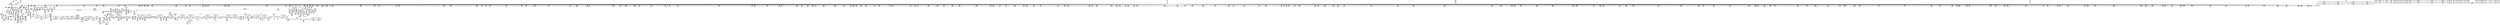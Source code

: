 digraph {
	CE0x4147300 [shape=record,shape=Mrecord,label="{CE0x4147300|56:_i8*,_:_CRE_889,890_}"]
	CE0x40df0e0 [shape=record,shape=Mrecord,label="{CE0x40df0e0|current_sid:_if.end}"]
	CE0x416dfb0 [shape=record,shape=Mrecord,label="{CE0x416dfb0|current_sid:_tmp20|security/selinux/hooks.c,218|*SummSink*}"]
	CE0x40ce880 [shape=record,shape=Mrecord,label="{CE0x40ce880|56:_i8*,_:_CRE_968,976_|*MultipleSource*|security/selinux/hooks.c,1769|Function::selinux_inode_rmdir&Arg::dir::|Function::may_link&Arg::dir::}"]
	CE0x40ca770 [shape=record,shape=Mrecord,label="{CE0x40ca770|56:_i8*,_:_CRE_312,320_|*MultipleSource*|security/selinux/hooks.c,1769|Function::selinux_inode_rmdir&Arg::dir::|Function::may_link&Arg::dir::}"]
	CE0x40f6a70 [shape=record,shape=Mrecord,label="{CE0x40f6a70|56:_i8*,_:_CRE_623,624_}"]
	CE0x4135150 [shape=record,shape=Mrecord,label="{CE0x4135150|56:_i8*,_:_CRE_253,254_}"]
	CE0x40b0ad0 [shape=record,shape=Mrecord,label="{CE0x40b0ad0|56:_i8*,_:_CRE_224,232_|*MultipleSource*|security/selinux/hooks.c,1769|Function::selinux_inode_rmdir&Arg::dir::|Function::may_link&Arg::dir::}"]
	CE0x4125480 [shape=record,shape=Mrecord,label="{CE0x4125480|56:_i8*,_:_CRE_208,210_|*MultipleSource*|*LoadInst*|security/selinux/hooks.c,1770|security/selinux/hooks.c,1770}"]
	CE0x4161200 [shape=record,shape=Mrecord,label="{CE0x4161200|i32_3|*Constant*|*SummSink*}"]
	CE0x4136140 [shape=record,shape=Mrecord,label="{CE0x4136140|56:_i8*,_:_CRE_268,269_}"]
	CE0x40b91e0 [shape=record,shape=Mrecord,label="{CE0x40b91e0|56:_i8*,_:_CRE_161,162_}"]
	CE0x414db90 [shape=record,shape=Mrecord,label="{CE0x414db90|56:_i8*,_:_CRE_1000,1008_|*MultipleSource*|*LoadInst*|security/selinux/hooks.c,1770|security/selinux/hooks.c,1770}"]
	CE0x40ab620 [shape=record,shape=Mrecord,label="{CE0x40ab620|may_link:_entry}"]
	CE0x40f6800 [shape=record,shape=Mrecord,label="{CE0x40f6800|56:_i8*,_:_CRE_620,621_}"]
	CE0x4141e90 [shape=record,shape=Mrecord,label="{CE0x4141e90|56:_i8*,_:_CRE_619,620_}"]
	CE0x40cb450 [shape=record,shape=Mrecord,label="{CE0x40cb450|56:_i8*,_:_CRE_4,8_|*MultipleSource*|security/selinux/hooks.c,1769|Function::selinux_inode_rmdir&Arg::dir::|Function::may_link&Arg::dir::}"]
	CE0x40c87c0 [shape=record,shape=Mrecord,label="{CE0x40c87c0|56:_i8*,_:_CRE_512,520_|*MultipleSource*|security/selinux/hooks.c,1769|Function::selinux_inode_rmdir&Arg::dir::|Function::may_link&Arg::dir::}"]
	CE0x40b9d00 [shape=record,shape=Mrecord,label="{CE0x40b9d00|56:_i8*,_:_CRE_88,96_|*MultipleSource*|security/selinux/hooks.c,1769|Function::selinux_inode_rmdir&Arg::dir::|Function::may_link&Arg::dir::}"]
	CE0x41247c0 [shape=record,shape=Mrecord,label="{CE0x41247c0|56:_i8*,_:_CRE_197,198_}"]
	CE0x41411d0 [shape=record,shape=Mrecord,label="{CE0x41411d0|56:_i8*,_:_CRE_607,608_}"]
	CE0x40fe9d0 [shape=record,shape=Mrecord,label="{CE0x40fe9d0|56:_i8*,_:_CRE_894,895_}"]
	CE0x4194000 [shape=record,shape=Mrecord,label="{CE0x4194000|current_sid:_tmp18|security/selinux/hooks.c,218}"]
	CE0x4101950 [shape=record,shape=Mrecord,label="{CE0x4101950|may_link:_tmp2|*LoadInst*|security/selinux/hooks.c,1769|*SummSink*}"]
	CE0x4196190 [shape=record,shape=Mrecord,label="{CE0x4196190|GLOBAL:_lockdep_rcu_suspicious|*Constant*|*SummSource*}"]
	CE0x40fb3a0 [shape=record,shape=Mrecord,label="{CE0x40fb3a0|56:_i8*,_:_CRE_882,883_}"]
	CE0x418fcf0 [shape=record,shape=Mrecord,label="{CE0x418fcf0|current_sid:_do.body}"]
	CE0x40c19d0 [shape=record,shape=Mrecord,label="{CE0x40c19d0|selinux_inode_rmdir:_dentry|Function::selinux_inode_rmdir&Arg::dentry::}"]
	CE0x416e5b0 [shape=record,shape=Mrecord,label="{CE0x416e5b0|current_sid:_call4|security/selinux/hooks.c,218|*SummSink*}"]
	CE0x40d5320 [shape=record,shape=Mrecord,label="{CE0x40d5320|56:_i8*,_:_CRE_76,80_|*MultipleSource*|security/selinux/hooks.c,1769|Function::selinux_inode_rmdir&Arg::dir::|Function::may_link&Arg::dir::}"]
	CE0x416beb0 [shape=record,shape=Mrecord,label="{CE0x416beb0|_call_void___llvm_gcov_indirect_counter_increment(i32*___llvm_gcov_global_state_pred221,_i64**_getelementptr_inbounds_(_4_x_i64*_,_4_x_i64*_*___llvm_gcda_edge_table220,_i64_0,_i64_3)),_!dbg_!27747|security/selinux/hooks.c,1789|*SummSink*}"]
	CE0x40e24a0 [shape=record,shape=Mrecord,label="{CE0x40e24a0|56:_i8*,_:_CRE_156,157_}"]
	CE0x416f660 [shape=record,shape=Mrecord,label="{CE0x416f660|i32_78|*Constant*|*SummSink*}"]
	CE0x4131cc0 [shape=record,shape=Mrecord,label="{CE0x4131cc0|__llvm_gcov_indirect_counter_increment:_predecessor|Function::__llvm_gcov_indirect_counter_increment&Arg::predecessor::|*SummSource*}"]
	CE0x40f68d0 [shape=record,shape=Mrecord,label="{CE0x40f68d0|56:_i8*,_:_CRE_621,622_}"]
	CE0x40cca20 [shape=record,shape=Mrecord,label="{CE0x40cca20|__llvm_gcov_indirect_counter_increment:_pred|*SummSource*}"]
	CE0x4141fa0 [shape=record,shape=Mrecord,label="{CE0x4141fa0|56:_i8*,_:_CRE_620,621_}"]
	CE0x41936a0 [shape=record,shape=Mrecord,label="{CE0x41936a0|current_sid:_tmp17|security/selinux/hooks.c,218}"]
	CE0x4101f90 [shape=record,shape=Mrecord,label="{CE0x4101f90|104:_%struct.inode*,_:_CRE_198,199_}"]
	CE0x4144620 [shape=record,shape=Mrecord,label="{CE0x4144620|56:_i8*,_:_CRE_776,792_|*MultipleSource*|*LoadInst*|security/selinux/hooks.c,1770|security/selinux/hooks.c,1770}"]
	CE0x4155200 [shape=record,shape=Mrecord,label="{CE0x4155200|28:_i32,_:_CRE_116,117_}"]
	CE0x41698d0 [shape=record,shape=Mrecord,label="{CE0x41698d0|i64*_getelementptr_inbounds_(_14_x_i64_,_14_x_i64_*___llvm_gcov_ctr219,_i64_0,_i64_10)|*Constant*}"]
	CE0x414e0c0 [shape=record,shape=Mrecord,label="{CE0x414e0c0|may_link:_tmp6|security/selinux/hooks.c,1770|*SummSink*}"]
	CE0x4137df0 [shape=record,shape=Mrecord,label="{CE0x4137df0|56:_i8*,_:_CRE_295,296_}"]
	CE0x40d9200 [shape=record,shape=Mrecord,label="{CE0x40d9200|current_sid:_tmp|*SummSource*}"]
	CE0x40f6180 [shape=record,shape=Mrecord,label="{CE0x40f6180|56:_i8*,_:_CRE_612,613_}"]
	CE0x40b2aa0 [shape=record,shape=Mrecord,label="{CE0x40b2aa0|56:_i8*,_:_CRE_203,204_}"]
	CE0x412e2c0 [shape=record,shape=Mrecord,label="{CE0x412e2c0|104:_%struct.inode*,_:_CRE_172,173_}"]
	CE0x4132290 [shape=record,shape=Mrecord,label="{CE0x4132290|i64**_getelementptr_inbounds_(_4_x_i64*_,_4_x_i64*_*___llvm_gcda_edge_table220,_i64_0,_i64_1)|*Constant*}"]
	CE0x40b2900 [shape=record,shape=Mrecord,label="{CE0x40b2900|56:_i8*,_:_CRE_201,202_}"]
	CE0x4135f20 [shape=record,shape=Mrecord,label="{CE0x4135f20|56:_i8*,_:_CRE_266,267_}"]
	CE0x41651d0 [shape=record,shape=Mrecord,label="{CE0x41651d0|_ret_i32_%retval.0,_!dbg_!27728|security/selinux/avc.c,775|*SummSource*}"]
	CE0x415a830 [shape=record,shape=Mrecord,label="{CE0x415a830|may_link:_tobool6|security/selinux/hooks.c,1778|*SummSource*}"]
	CE0x4136360 [shape=record,shape=Mrecord,label="{CE0x4136360|56:_i8*,_:_CRE_270,271_}"]
	CE0x41680b0 [shape=record,shape=Mrecord,label="{CE0x41680b0|i64*_getelementptr_inbounds_(_14_x_i64_,_14_x_i64_*___llvm_gcov_ctr219,_i64_0,_i64_9)|*Constant*}"]
	CE0x417d730 [shape=record,shape=Mrecord,label="{CE0x417d730|may_link:_tmp22|security/selinux/hooks.c,1797|*SummSink*}"]
	CE0x4138120 [shape=record,shape=Mrecord,label="{CE0x4138120|56:_i8*,_:_CRE_298,299_}"]
	CE0x40d00e0 [shape=record,shape=Mrecord,label="{CE0x40d00e0|i32_10|*Constant*|*SummSource*}"]
	CE0x40fdd10 [shape=record,shape=Mrecord,label="{CE0x40fdd10|56:_i8*,_:_CRE_921,922_}"]
	CE0x40aaf90 [shape=record,shape=Mrecord,label="{CE0x40aaf90|i64*_getelementptr_inbounds_(_14_x_i64_,_14_x_i64_*___llvm_gcov_ctr219,_i64_0,_i64_0)|*Constant*|*SummSource*}"]
	CE0x4100020 [shape=record,shape=Mrecord,label="{CE0x4100020|56:_i8*,_:_CRE_915,916_}"]
	CE0x412d6e0 [shape=record,shape=Mrecord,label="{CE0x412d6e0|104:_%struct.inode*,_:_CRE_162,163_}"]
	CE0x4190d90 [shape=record,shape=Mrecord,label="{CE0x4190d90|current_sid:_tmp11|security/selinux/hooks.c,218|*SummSource*}"]
	CE0x413cc50 [shape=record,shape=Mrecord,label="{CE0x413cc50|56:_i8*,_:_CRE_512,520_|*MultipleSource*|*LoadInst*|security/selinux/hooks.c,1770|security/selinux/hooks.c,1770}"]
	CE0x412b790 [shape=record,shape=Mrecord,label="{CE0x412b790|104:_%struct.inode*,_:_CRE_93,94_}"]
	CE0x41532b0 [shape=record,shape=Mrecord,label="{CE0x41532b0|28:_i32,_:_CRE_86,87_}"]
	CE0x40c9e80 [shape=record,shape=Mrecord,label="{CE0x40c9e80|56:_i8*,_:_CRE_301,302_}"]
	CE0x4128b00 [shape=record,shape=Mrecord,label="{CE0x4128b00|56:_i8*,_:_CRE_142,143_}"]
	CE0x40fb290 [shape=record,shape=Mrecord,label="{CE0x40fb290|56:_i8*,_:_CRE_881,882_}"]
	CE0x418bce0 [shape=record,shape=Mrecord,label="{CE0x418bce0|may_link:_tmp25|security/selinux/hooks.c,1797|*SummSink*}"]
	CE0x4143ee0 [shape=record,shape=Mrecord,label="{CE0x4143ee0|56:_i8*,_:_CRE_744,752_|*MultipleSource*|*LoadInst*|security/selinux/hooks.c,1770|security/selinux/hooks.c,1770}"]
	CE0x40afd60 [shape=record,shape=Mrecord,label="{CE0x40afd60|56:_i8*,_:_CRE_269,270_}"]
	CE0x41249e0 [shape=record,shape=Mrecord,label="{CE0x41249e0|56:_i8*,_:_CRE_199,200_}"]
	CE0x418e2d0 [shape=record,shape=Mrecord,label="{CE0x418e2d0|may_link:_retval.0|*SummSink*}"]
	CE0x4178420 [shape=record,shape=Mrecord,label="{CE0x4178420|get_current:_tmp2}"]
	CE0x40f9920 [shape=record,shape=Mrecord,label="{CE0x40f9920|56:_i8*,_:_CRE_840,848_|*MultipleSource*|security/selinux/hooks.c,1769|Function::selinux_inode_rmdir&Arg::dir::|Function::may_link&Arg::dir::}"]
	CE0x40fe480 [shape=record,shape=Mrecord,label="{CE0x40fe480|56:_i8*,_:_CRE_928,929_}"]
	CE0x40af950 [shape=record,shape=Mrecord,label="{CE0x40af950|56:_i8*,_:_CRE_264,265_}"]
	CE0x414d570 [shape=record,shape=Mrecord,label="{CE0x414d570|56:_i8*,_:_CRE_983,984_}"]
	CE0x4164590 [shape=record,shape=Mrecord,label="{CE0x4164590|avc_has_perm:_tclass|Function::avc_has_perm&Arg::tclass::|*SummSink*}"]
	CE0x4193a60 [shape=record,shape=Mrecord,label="{CE0x4193a60|current_sid:_tmp17|security/selinux/hooks.c,218|*SummSource*}"]
	CE0x40d7440 [shape=record,shape=Mrecord,label="{CE0x40d7440|current_sid:_tmp14|security/selinux/hooks.c,218|*SummSource*}"]
	CE0x4136030 [shape=record,shape=Mrecord,label="{CE0x4136030|56:_i8*,_:_CRE_267,268_}"]
	CE0x4141720 [shape=record,shape=Mrecord,label="{CE0x4141720|56:_i8*,_:_CRE_612,613_}"]
	CE0x418d980 [shape=record,shape=Mrecord,label="{CE0x418d980|current_sid:_if.end|*SummSource*}"]
	CE0x412b690 [shape=record,shape=Mrecord,label="{CE0x412b690|104:_%struct.inode*,_:_CRE_92,93_}"]
	CE0x4126770 [shape=record,shape=Mrecord,label="{CE0x4126770|56:_i8*,_:_CRE_12,16_|*MultipleSource*|*LoadInst*|security/selinux/hooks.c,1770|security/selinux/hooks.c,1770}"]
	CE0x40b2830 [shape=record,shape=Mrecord,label="{CE0x40b2830|56:_i8*,_:_CRE_200,201_}"]
	CE0x415fb60 [shape=record,shape=Mrecord,label="{CE0x415fb60|may_link:_or|security/selinux/hooks.c,1776}"]
	CE0x4169da0 [shape=record,shape=Mrecord,label="{CE0x4169da0|i64*_getelementptr_inbounds_(_14_x_i64_,_14_x_i64_*___llvm_gcov_ctr219,_i64_0,_i64_10)|*Constant*|*SummSink*}"]
	CE0x40c77a0 [shape=record,shape=Mrecord,label="{CE0x40c77a0|56:_i8*,_:_CRE_477,478_}"]
	CE0x4122e90 [shape=record,shape=Mrecord,label="{CE0x4122e90|current_sid:_do.end|*SummSink*}"]
	CE0x4169e10 [shape=record,shape=Mrecord,label="{CE0x4169e10|may_link:_tmp18|security/selinux/hooks.c,1789|*SummSink*}"]
	CE0x41428f0 [shape=record,shape=Mrecord,label="{CE0x41428f0|56:_i8*,_:_CRE_648,656_|*MultipleSource*|*LoadInst*|security/selinux/hooks.c,1770|security/selinux/hooks.c,1770}"]
	CE0x418cb80 [shape=record,shape=Mrecord,label="{CE0x418cb80|i32_4|*Constant*}"]
	CE0x40fd160 [shape=record,shape=Mrecord,label="{CE0x40fd160|56:_i8*,_:_CRE_910,911_}"]
	CE0x40b2d10 [shape=record,shape=Mrecord,label="{CE0x40b2d10|56:_i8*,_:_CRE_206,207_}"]
	CE0x40fe590 [shape=record,shape=Mrecord,label="{CE0x40fe590|56:_i8*,_:_CRE_929,930_}"]
	CE0x4137130 [shape=record,shape=Mrecord,label="{CE0x4137130|56:_i8*,_:_CRE_283,284_}"]
	CE0x4137240 [shape=record,shape=Mrecord,label="{CE0x4137240|56:_i8*,_:_CRE_284,285_}"]
	CE0x418ec60 [shape=record,shape=Mrecord,label="{CE0x418ec60|i64*_getelementptr_inbounds_(_14_x_i64_,_14_x_i64_*___llvm_gcov_ctr219,_i64_0,_i64_13)|*Constant*|*SummSink*}"]
	CE0x413c150 [shape=record,shape=Mrecord,label="{CE0x413c150|56:_i8*,_:_CRE_486,487_}"]
	CE0x4158de0 [shape=record,shape=Mrecord,label="{CE0x4158de0|may_link:_tmp21|security/selinux/hooks.c,1793|*SummSink*}"]
	CE0x4120e10 [shape=record,shape=Mrecord,label="{CE0x4120e10|i64_3|*Constant*|*SummSource*}"]
	CE0x40f9120 [shape=record,shape=Mrecord,label="{CE0x40f9120|56:_i8*,_:_CRE_808,816_|*MultipleSource*|security/selinux/hooks.c,1769|Function::selinux_inode_rmdir&Arg::dir::|Function::may_link&Arg::dir::}"]
	CE0x4168ea0 [shape=record,shape=Mrecord,label="{CE0x4168ea0|may_link:_tmp16|security/selinux/hooks.c,1786|*SummSource*}"]
	CE0x41435d0 [shape=record,shape=Mrecord,label="{CE0x41435d0|56:_i8*,_:_CRE_696,704_|*MultipleSource*|*LoadInst*|security/selinux/hooks.c,1770|security/selinux/hooks.c,1770}"]
	CE0x40b2eb0 [shape=record,shape=Mrecord,label="{CE0x40b2eb0|56:_i8*,_:_CRE_208,210_|*MultipleSource*|security/selinux/hooks.c,1769|Function::selinux_inode_rmdir&Arg::dir::|Function::may_link&Arg::dir::}"]
	CE0x40beee0 [shape=record,shape=Mrecord,label="{CE0x40beee0|56:_i8*,_:_CRE_12,16_|*MultipleSource*|security/selinux/hooks.c,1769|Function::selinux_inode_rmdir&Arg::dir::|Function::may_link&Arg::dir::}"]
	"CONST[source:1(input),value:2(dynamic)][purpose:{subject}]"
	CE0x40d2810 [shape=record,shape=Mrecord,label="{CE0x40d2810|i32_0|*Constant*|*SummSink*}"]
	CE0x40cc080 [shape=record,shape=Mrecord,label="{CE0x40cc080|i64*_getelementptr_inbounds_(_11_x_i64_,_11_x_i64_*___llvm_gcov_ctr125,_i64_0,_i64_1)|*Constant*}"]
	CE0x4155310 [shape=record,shape=Mrecord,label="{CE0x4155310|28:_i32,_:_CRE_117,118_}"]
	CE0x41437a0 [shape=record,shape=Mrecord,label="{CE0x41437a0|56:_i8*,_:_CRE_704,712_|*MultipleSource*|*LoadInst*|security/selinux/hooks.c,1770|security/selinux/hooks.c,1770}"]
	CE0x40b5c20 [shape=record,shape=Mrecord,label="{CE0x40b5c20|56:_i8*,_:_CRE_274,275_}"]
	CE0x40fbf50 [shape=record,shape=Mrecord,label="{CE0x40fbf50|56:_i8*,_:_CRE_893,894_}"]
	CE0x4160610 [shape=record,shape=Mrecord,label="{CE0x4160610|may_link:_tmp21|security/selinux/hooks.c,1793|*SummSource*}"]
	CE0x40e51b0 [shape=record,shape=Mrecord,label="{CE0x40e51b0|56:_i8*,_:_CRE_259,260_}"]
	CE0x40cd8e0 [shape=record,shape=Mrecord,label="{CE0x40cd8e0|__llvm_gcov_indirect_counter_increment:_pred|*SummSink*}"]
	CE0x4194dc0 [shape=record,shape=Mrecord,label="{CE0x4194dc0|current_sid:_tmp16|security/selinux/hooks.c,218}"]
	CE0x4159260 [shape=record,shape=Mrecord,label="{CE0x4159260|GLOBAL:___llvm_gcov_global_state_pred221|Global_var:__llvm_gcov_global_state_pred221|*SummSource*}"]
	CE0x4106090 [shape=record,shape=Mrecord,label="{CE0x4106090|104:_%struct.inode*,_:_CRE_315,316_}"]
	CE0x4141c70 [shape=record,shape=Mrecord,label="{CE0x4141c70|56:_i8*,_:_CRE_617,618_}"]
	CE0x40b3d50 [shape=record,shape=Mrecord,label="{CE0x40b3d50|may_link:_tmp11|security/selinux/hooks.c,1778|*SummSource*}"]
	CE0x412da70 [shape=record,shape=Mrecord,label="{CE0x412da70|104:_%struct.inode*,_:_CRE_165,166_}"]
	CE0x41470e0 [shape=record,shape=Mrecord,label="{CE0x41470e0|56:_i8*,_:_CRE_887,888_}"]
	CE0x4136f10 [shape=record,shape=Mrecord,label="{CE0x4136f10|56:_i8*,_:_CRE_281,282_}"]
	CE0x4153eb0 [shape=record,shape=Mrecord,label="{CE0x4153eb0|28:_i32,_:_CRE_98,99_}"]
	CE0x41379b0 [shape=record,shape=Mrecord,label="{CE0x41379b0|56:_i8*,_:_CRE_291,292_}"]
	CE0x40e1a40 [shape=record,shape=Mrecord,label="{CE0x40e1a40|current_sid:_tmp2}"]
	CE0x40ce460 [shape=record,shape=Mrecord,label="{CE0x40ce460|56:_i8*,_:_CRE_952,960_|*MultipleSource*|security/selinux/hooks.c,1769|Function::selinux_inode_rmdir&Arg::dir::|Function::may_link&Arg::dir::}"]
	CE0x418ba30 [shape=record,shape=Mrecord,label="{CE0x418ba30|may_link:_tmp25|security/selinux/hooks.c,1797}"]
	CE0x411d810 [shape=record,shape=Mrecord,label="{CE0x411d810|current_sid:_call|security/selinux/hooks.c,218}"]
	CE0x40e2160 [shape=record,shape=Mrecord,label="{CE0x40e2160|56:_i8*,_:_CRE_152,153_}"]
	CE0x412e3f0 [shape=record,shape=Mrecord,label="{CE0x412e3f0|104:_%struct.inode*,_:_CRE_173,174_}"]
	CE0x4160da0 [shape=record,shape=Mrecord,label="{CE0x4160da0|may_link:_conv3|security/selinux/hooks.c,1776|*SummSink*}"]
	CE0x40c5310 [shape=record,shape=Mrecord,label="{CE0x40c5310|56:_i8*,_:_CRE_183,184_}"]
	CE0x4143230 [shape=record,shape=Mrecord,label="{CE0x4143230|56:_i8*,_:_CRE_684,688_|*MultipleSource*|*LoadInst*|security/selinux/hooks.c,1770|security/selinux/hooks.c,1770}"]
	CE0x413b8d0 [shape=record,shape=Mrecord,label="{CE0x413b8d0|56:_i8*,_:_CRE_478,479_}"]
	CE0x413a1f0 [shape=record,shape=Mrecord,label="{CE0x413a1f0|56:_i8*,_:_CRE_400,408_|*MultipleSource*|*LoadInst*|security/selinux/hooks.c,1770|security/selinux/hooks.c,1770}"]
	CE0x40b13b0 [shape=record,shape=Mrecord,label="{CE0x40b13b0|56:_i8*,_:_CRE_244,245_}"]
	CE0x40c99a0 [shape=record,shape=Mrecord,label="{CE0x40c99a0|56:_i8*,_:_CRE_295,296_}"]
	CE0x40fd9e0 [shape=record,shape=Mrecord,label="{CE0x40fd9e0|56:_i8*,_:_CRE_918,919_}"]
	CE0x417eaf0 [shape=record,shape=Mrecord,label="{CE0x417eaf0|may_link:_sid10|security/selinux/hooks.c,1797|*SummSource*}"]
	CE0x41326e0 [shape=record,shape=Mrecord,label="{CE0x41326e0|__llvm_gcov_indirect_counter_increment:_counters|Function::__llvm_gcov_indirect_counter_increment&Arg::counters::|*SummSink*}"]
	CE0x411e7c0 [shape=record,shape=Mrecord,label="{CE0x411e7c0|current_sid:_tmp1|*SummSource*}"]
	CE0x41524b0 [shape=record,shape=Mrecord,label="{CE0x41524b0|28:_i32,_:_CRE_72,73_}"]
	CE0x4162bb0 [shape=record,shape=Mrecord,label="{CE0x4162bb0|may_link:_tmp7|security/selinux/hooks.c,1777|*SummSink*}"]
	CE0x40d4b70 [shape=record,shape=Mrecord,label="{CE0x40d4b70|may_link:_call|security/selinux/hooks.c,1765|*SummSink*}"]
	CE0x412f490 [shape=record,shape=Mrecord,label="{CE0x412f490|104:_%struct.inode*,_:_CRE_187,188_}"]
	CE0x40f2b80 [shape=record,shape=Mrecord,label="{CE0x40f2b80|56:_i8*,_:_CRE_540,544_|*MultipleSource*|security/selinux/hooks.c,1769|Function::selinux_inode_rmdir&Arg::dir::|Function::may_link&Arg::dir::}"]
	CE0x41509b0 [shape=record,shape=Mrecord,label="{CE0x41509b0|28:_i32,_:_CRE_40,44_|*MultipleSource*|*LoadInst*|security/selinux/hooks.c,1769|security/selinux/hooks.c,1769|security/selinux/hooks.c,1777}"]
	CE0x413d560 [shape=record,shape=Mrecord,label="{CE0x413d560|56:_i8*,_:_CRE_544,552_|*MultipleSource*|*LoadInst*|security/selinux/hooks.c,1770|security/selinux/hooks.c,1770}"]
	CE0x418c010 [shape=record,shape=Mrecord,label="{CE0x418c010|GLOBAL:_current_sid.__warned|Global_var:current_sid.__warned}"]
	CE0x412ff80 [shape=record,shape=Mrecord,label="{CE0x412ff80|may_link:_tmp3|security/selinux/hooks.c,1769|*SummSource*}"]
	CE0x4152db0 [shape=record,shape=Mrecord,label="{CE0x4152db0|28:_i32,_:_CRE_81,82_}"]
	CE0x40cc940 [shape=record,shape=Mrecord,label="{CE0x40cc940|__llvm_gcov_indirect_counter_increment:_pred}"]
	CE0x40afed0 [shape=record,shape=Mrecord,label="{CE0x40afed0|56:_i8*,_:_CRE_281,282_}"]
	CE0x412c9d0 [shape=record,shape=Mrecord,label="{CE0x412c9d0|104:_%struct.inode*,_:_CRE_151,152_}"]
	CE0x40d9800 [shape=record,shape=Mrecord,label="{CE0x40d9800|i64_4|*Constant*|*SummSink*}"]
	CE0x40e16d0 [shape=record,shape=Mrecord,label="{CE0x40e16d0|56:_i8*,_:_CRE_192,193_}"]
	CE0x40f4850 [shape=record,shape=Mrecord,label="{CE0x40f4850|56:_i8*,_:_CRE_581,582_}"]
	CE0x4190f00 [shape=record,shape=Mrecord,label="{CE0x4190f00|current_sid:_tmp11|security/selinux/hooks.c,218|*SummSink*}"]
	CE0x40b0550 [shape=record,shape=Mrecord,label="{CE0x40b0550|56:_i8*,_:_CRE_289,290_}"]
	CE0x40ffbe0 [shape=record,shape=Mrecord,label="{CE0x40ffbe0|56:_i8*,_:_CRE_911,912_}"]
	CE0x414e800 [shape=record,shape=Mrecord,label="{CE0x414e800|may_link:_sid4|security/selinux/hooks.c,1777|*SummSink*}"]
	CE0x4104d80 [shape=record,shape=Mrecord,label="{CE0x4104d80|104:_%struct.inode*,_:_CRE_288,296_|*MultipleSource*|security/selinux/hooks.c,1770|Function::selinux_inode_rmdir&Arg::dentry::|Function::may_link&Arg::dentry::}"]
	CE0x40ca840 [shape=record,shape=Mrecord,label="{CE0x40ca840|56:_i8*,_:_CRE_320,328_|*MultipleSource*|security/selinux/hooks.c,1769|Function::selinux_inode_rmdir&Arg::dir::|Function::may_link&Arg::dir::}"]
	CE0x41402f0 [shape=record,shape=Mrecord,label="{CE0x41402f0|56:_i8*,_:_CRE_593,594_}"]
	CE0x40c4a90 [shape=record,shape=Mrecord,label="{CE0x40c4a90|56:_i8*,_:_CRE_175,176_}"]
	CE0x418e020 [shape=record,shape=Mrecord,label="{CE0x418e020|may_link:_retval.0}"]
	CE0x40fc060 [shape=record,shape=Mrecord,label="{CE0x40fc060|56:_i8*,_:_CRE_894,895_}"]
	CE0x4102450 [shape=record,shape=Mrecord,label="{CE0x4102450|104:_%struct.inode*,_:_CRE_202,203_}"]
	CE0x413fa70 [shape=record,shape=Mrecord,label="{CE0x413fa70|56:_i8*,_:_CRE_585,586_}"]
	CE0x41541b0 [shape=record,shape=Mrecord,label="{CE0x41541b0|28:_i32,_:_CRE_101,102_}"]
	CE0x4161980 [shape=record,shape=Mrecord,label="{CE0x4161980|may_link:_type|security/selinux/hooks.c,1772|*SummSource*}"]
	CE0x40fa120 [shape=record,shape=Mrecord,label="{CE0x40fa120|56:_i8*,_:_CRE_865,866_}"]
	CE0x40ca290 [shape=record,shape=Mrecord,label="{CE0x40ca290|56:_i8*,_:_CRE_306,307_}"]
	CE0x41423e0 [shape=record,shape=Mrecord,label="{CE0x41423e0|56:_i8*,_:_CRE_864,865_}"]
	CE0x41300d0 [shape=record,shape=Mrecord,label="{CE0x41300d0|may_link:_tmp3|security/selinux/hooks.c,1769|*SummSink*}"]
	CE0x40fbc20 [shape=record,shape=Mrecord,label="{CE0x40fbc20|56:_i8*,_:_CRE_890,891_}"]
	CE0x412cc30 [shape=record,shape=Mrecord,label="{CE0x412cc30|104:_%struct.inode*,_:_CRE_153,154_}"]
	CE0x4102320 [shape=record,shape=Mrecord,label="{CE0x4102320|104:_%struct.inode*,_:_CRE_201,202_}"]
	CE0x414bfa0 [shape=record,shape=Mrecord,label="{CE0x414bfa0|56:_i8*,_:_CRE_931,932_}"]
	CE0x4168d00 [shape=record,shape=Mrecord,label="{CE0x4168d00|may_link:_tmp16|security/selinux/hooks.c,1786}"]
	CE0x415f0b0 [shape=record,shape=Mrecord,label="{CE0x415f0b0|i64_2097152|*Constant*}"]
	CE0x412c770 [shape=record,shape=Mrecord,label="{CE0x412c770|104:_%struct.inode*,_:_CRE_149,150_}"]
	CE0x416a610 [shape=record,shape=Mrecord,label="{CE0x416a610|may_link:_tmp19|security/selinux/hooks.c,1789|*SummSource*}"]
	CE0x412c3a0 [shape=record,shape=Mrecord,label="{CE0x412c3a0|104:_%struct.inode*,_:_CRE_146,147_}"]
	CE0x40e2090 [shape=record,shape=Mrecord,label="{CE0x40e2090|56:_i8*,_:_CRE_151,152_}"]
	CE0x4139e50 [shape=record,shape=Mrecord,label="{CE0x4139e50|56:_i8*,_:_CRE_384,388_|*MultipleSource*|*LoadInst*|security/selinux/hooks.c,1770|security/selinux/hooks.c,1770}"]
	CE0x40b50c0 [shape=record,shape=Mrecord,label="{CE0x40b50c0|56:_i8*,_:_CRE_142,143_}"]
	CE0x40ce020 [shape=record,shape=Mrecord,label="{CE0x40ce020|56:_i8*,_:_CRE_934,935_}"]
	CE0x415ac00 [shape=record,shape=Mrecord,label="{CE0x415ac00|i64_2|*Constant*}"]
	CE0x4135bf0 [shape=record,shape=Mrecord,label="{CE0x4135bf0|56:_i8*,_:_CRE_263,264_}"]
	CE0x40d3ac0 [shape=record,shape=Mrecord,label="{CE0x40d3ac0|selinux_inode_rmdir:_tmp3|*SummSource*}"]
	CE0x418e8b0 [shape=record,shape=Mrecord,label="{CE0x418e8b0|may_link:_tmp26|security/selinux/hooks.c,1799}"]
	CE0x4180870 [shape=record,shape=Mrecord,label="{CE0x4180870|28:_i32,_32:_i16,_:_CRE_32,34_|*MultipleSource*|security/selinux/hooks.c,1770|security/selinux/hooks.c,1770|security/selinux/hooks.c,1797}"]
	CE0x4195650 [shape=record,shape=Mrecord,label="{CE0x4195650|i8_1|*Constant*|*SummSink*}"]
	CE0x40e1390 [shape=record,shape=Mrecord,label="{CE0x40e1390|56:_i8*,_:_CRE_188,189_}"]
	CE0x417e920 [shape=record,shape=Mrecord,label="{CE0x417e920|may_link:_tmp26|security/selinux/hooks.c,1799|*SummSource*}"]
	CE0x414c3e0 [shape=record,shape=Mrecord,label="{CE0x414c3e0|56:_i8*,_:_CRE_935,936_}"]
	CE0x40ca500 [shape=record,shape=Mrecord,label="{CE0x40ca500|56:_i8*,_:_CRE_309,310_}"]
	CE0x4163e70 [shape=record,shape=Mrecord,label="{CE0x4163e70|avc_has_perm:_tsid|Function::avc_has_perm&Arg::tsid::|*SummSink*}"]
	CE0x4101e60 [shape=record,shape=Mrecord,label="{CE0x4101e60|104:_%struct.inode*,_:_CRE_197,198_}"]
	CE0x40cfac0 [shape=record,shape=Mrecord,label="{CE0x40cfac0|may_link:_sw.default|*SummSource*}"]
	CE0x416c3b0 [shape=record,shape=Mrecord,label="{CE0x416c3b0|get_current:_tmp3}"]
	CE0x4154540 [shape=record,shape=Mrecord,label="{CE0x4154540|28:_i32,_:_CRE_104,105_}"]
	CE0x417bf80 [shape=record,shape=Mrecord,label="{CE0x417bf80|i32_16777216|*Constant*}"]
	CE0x4191460 [shape=record,shape=Mrecord,label="{CE0x4191460|current_sid:_tmp10|security/selinux/hooks.c,218|*SummSource*}"]
	CE0x4127b50 [shape=record,shape=Mrecord,label="{CE0x4127b50|56:_i8*,_:_CRE_96,104_|*MultipleSource*|*LoadInst*|security/selinux/hooks.c,1770|security/selinux/hooks.c,1770}"]
	CE0x418af90 [shape=record,shape=Mrecord,label="{CE0x418af90|get_current:_tmp}"]
	CE0x40b8f70 [shape=record,shape=Mrecord,label="{CE0x40b8f70|56:_i8*,_:_CRE_158,159_}"]
	CE0x40dc700 [shape=record,shape=Mrecord,label="{CE0x40dc700|current_sid:_tobool1|security/selinux/hooks.c,218}"]
	CE0x414e3a0 [shape=record,shape=Mrecord,label="{CE0x414e3a0|28:_i32,_:_CRE_0,8_|*MultipleSource*|*LoadInst*|security/selinux/hooks.c,1769|security/selinux/hooks.c,1769|security/selinux/hooks.c,1777}"]
	CE0x40b3500 [shape=record,shape=Mrecord,label="{CE0x40b3500|56:_i8*,_:_CRE_56,64_|*MultipleSource*|security/selinux/hooks.c,1769|Function::selinux_inode_rmdir&Arg::dir::|Function::may_link&Arg::dir::}"]
	CE0x4192b60 [shape=record,shape=Mrecord,label="{CE0x4192b60|i8*_getelementptr_inbounds_(_45_x_i8_,_45_x_i8_*_.str12,_i32_0,_i32_0)|*Constant*}"]
	CE0x4104b60 [shape=record,shape=Mrecord,label="{CE0x4104b60|104:_%struct.inode*,_:_CRE_280,288_|*MultipleSource*|security/selinux/hooks.c,1770|Function::selinux_inode_rmdir&Arg::dentry::|Function::may_link&Arg::dentry::}"]
	CE0x4126220 [shape=record,shape=Mrecord,label="{CE0x4126220|56:_i8*,_:_CRE_2,4_|*MultipleSource*|*LoadInst*|security/selinux/hooks.c,1770|security/selinux/hooks.c,1770}"]
	CE0x40c6cc0 [shape=record,shape=Mrecord,label="{CE0x40c6cc0|56:_i8*,_:_CRE_448,456_|*MultipleSource*|security/selinux/hooks.c,1769|Function::selinux_inode_rmdir&Arg::dir::|Function::may_link&Arg::dir::}"]
	CE0x413a3c0 [shape=record,shape=Mrecord,label="{CE0x413a3c0|56:_i8*,_:_CRE_408,416_|*MultipleSource*|*LoadInst*|security/selinux/hooks.c,1770|security/selinux/hooks.c,1770}"]
	CE0x4154a90 [shape=record,shape=Mrecord,label="{CE0x4154a90|28:_i32,_:_CRE_109,110_}"]
	CE0x40f7b60 [shape=record,shape=Mrecord,label="{CE0x40f7b60|56:_i8*,_:_CRE_696,704_|*MultipleSource*|security/selinux/hooks.c,1769|Function::selinux_inode_rmdir&Arg::dir::|Function::may_link&Arg::dir::}"]
	CE0x4123b00 [shape=record,shape=Mrecord,label="{CE0x4123b00|56:_i8*,_:_CRE_185,186_}"]
	CE0x40b7890 [shape=record,shape=Mrecord,label="{CE0x40b7890|56:_i8*,_:_CRE_120,128_|*MultipleSource*|security/selinux/hooks.c,1769|Function::selinux_inode_rmdir&Arg::dir::|Function::may_link&Arg::dir::}"]
	CE0x418d240 [shape=record,shape=Mrecord,label="{CE0x418d240|GLOBAL:_current_sid.__warned|Global_var:current_sid.__warned|*SummSink*}"]
	CE0x412a5f0 [shape=record,shape=Mrecord,label="{CE0x412a5f0|104:_%struct.inode*,_:_CRE_24,40_|*MultipleSource*|security/selinux/hooks.c,1770|Function::selinux_inode_rmdir&Arg::dentry::|Function::may_link&Arg::dentry::}"]
	CE0x40ba060 [shape=record,shape=Mrecord,label="{CE0x40ba060|56:_i8*,_:_CRE_104,112_|*MultipleSource*|security/selinux/hooks.c,1769|Function::selinux_inode_rmdir&Arg::dir::|Function::may_link&Arg::dir::}"]
	CE0x41880e0 [shape=record,shape=Mrecord,label="{CE0x41880e0|__llvm_gcov_indirect_counter_increment:_counter}"]
	CE0x412efd0 [shape=record,shape=Mrecord,label="{CE0x412efd0|104:_%struct.inode*,_:_CRE_183,184_}"]
	CE0x416ecd0 [shape=record,shape=Mrecord,label="{CE0x416ecd0|get_current:_entry}"]
	CE0x40f6730 [shape=record,shape=Mrecord,label="{CE0x40f6730|56:_i8*,_:_CRE_619,620_}"]
	CE0x40c4650 [shape=record,shape=Mrecord,label="{CE0x40c4650|56:_i8*,_:_CRE_171,172_}"]
	CE0x40f41d0 [shape=record,shape=Mrecord,label="{CE0x40f41d0|56:_i8*,_:_CRE_573,574_}"]
	CE0x4127070 [shape=record,shape=Mrecord,label="{CE0x4127070|56:_i8*,_:_CRE_56,64_|*MultipleSource*|*LoadInst*|security/selinux/hooks.c,1770|security/selinux/hooks.c,1770}"]
	CE0x40e17a0 [shape=record,shape=Mrecord,label="{CE0x40e17a0|56:_i8*,_:_CRE_193,194_}"]
	CE0x4154ed0 [shape=record,shape=Mrecord,label="{CE0x4154ed0|28:_i32,_:_CRE_113,114_}"]
	CE0x4146ec0 [shape=record,shape=Mrecord,label="{CE0x4146ec0|56:_i8*,_:_CRE_885,886_}"]
	CE0x40febf0 [shape=record,shape=Mrecord,label="{CE0x40febf0|56:_i8*,_:_CRE_896,897_}"]
	CE0x41389a0 [shape=record,shape=Mrecord,label="{CE0x41389a0|56:_i8*,_:_CRE_306,307_}"]
	CE0x4103030 [shape=record,shape=Mrecord,label="{CE0x4103030|104:_%struct.inode*,_:_CRE_212,213_}"]
	CE0x416f830 [shape=record,shape=Mrecord,label="{CE0x416f830|current_sid:_cred|security/selinux/hooks.c,218}"]
	CE0x40c3ff0 [shape=record,shape=Mrecord,label="{CE0x40c3ff0|56:_i8*,_:_CRE_165,166_}"]
	CE0x4128470 [shape=record,shape=Mrecord,label="{CE0x4128470|56:_i8*,_:_CRE_137,138_}"]
	CE0x4195360 [shape=record,shape=Mrecord,label="{CE0x4195360|i8_1|*Constant*}"]
	CE0x40c6b00 [shape=record,shape=Mrecord,label="{CE0x40c6b00|56:_i8*,_:_CRE_440,448_|*MultipleSource*|security/selinux/hooks.c,1769|Function::selinux_inode_rmdir&Arg::dir::|Function::may_link&Arg::dir::}"]
	CE0x4135590 [shape=record,shape=Mrecord,label="{CE0x4135590|56:_i8*,_:_CRE_257,258_}"]
	CE0x40f3490 [shape=record,shape=Mrecord,label="{CE0x40f3490|56:_i8*,_:_CRE_556,557_}"]
	CE0x4154650 [shape=record,shape=Mrecord,label="{CE0x4154650|28:_i32,_:_CRE_105,106_}"]
	CE0x40fb4b0 [shape=record,shape=Mrecord,label="{CE0x40fb4b0|56:_i8*,_:_CRE_883,884_}"]
	CE0x4103ae0 [shape=record,shape=Mrecord,label="{CE0x4103ae0|104:_%struct.inode*,_:_CRE_221,222_}"]
	CE0x40f7ee0 [shape=record,shape=Mrecord,label="{CE0x40f7ee0|56:_i8*,_:_CRE_712,728_|*MultipleSource*|security/selinux/hooks.c,1769|Function::selinux_inode_rmdir&Arg::dir::|Function::may_link&Arg::dir::}"]
	CE0x40d4420 [shape=record,shape=Mrecord,label="{CE0x40d4420|_ret_i32_%call,_!dbg_!27714|security/selinux/hooks.c,2789|*SummSource*}"]
	CE0x418c420 [shape=record,shape=Mrecord,label="{CE0x418c420|__llvm_gcov_indirect_counter_increment:_tmp3|*SummSource*}"]
	CE0x40d8a50 [shape=record,shape=Mrecord,label="{CE0x40d8a50|i64_4|*Constant*}"]
	CE0x4192690 [shape=record,shape=Mrecord,label="{CE0x4192690|i8*_getelementptr_inbounds_(_25_x_i8_,_25_x_i8_*_.str3,_i32_0,_i32_0)|*Constant*|*SummSink*}"]
	CE0x4151cb0 [shape=record,shape=Mrecord,label="{CE0x4151cb0|28:_i32,_:_CRE_64,65_}"]
	CE0x4142e90 [shape=record,shape=Mrecord,label="{CE0x4142e90|56:_i8*,_:_CRE_672,680_|*MultipleSource*|*LoadInst*|security/selinux/hooks.c,1770|security/selinux/hooks.c,1770}"]
	CE0x40bc5c0 [shape=record,shape=Mrecord,label="{CE0x40bc5c0|get_current:_tmp|*SummSink*}"]
	CE0x41305a0 [shape=record,shape=Mrecord,label="{CE0x41305a0|GLOBAL:___llvm_gcov_indirect_counter_increment|*Constant*|*SummSink*}"]
	CE0x40d3470 [shape=record,shape=Mrecord,label="{CE0x40d3470|selinux_inode_rmdir:_call|security/selinux/hooks.c,2789}"]
	CE0x4193630 [shape=record,shape=Mrecord,label="{CE0x4193630|i64*_getelementptr_inbounds_(_11_x_i64_,_11_x_i64_*___llvm_gcov_ctr125,_i64_0,_i64_9)|*Constant*|*SummSink*}"]
	CE0x40b2c40 [shape=record,shape=Mrecord,label="{CE0x40b2c40|56:_i8*,_:_CRE_205,206_}"]
	CE0x4136e00 [shape=record,shape=Mrecord,label="{CE0x4136e00|56:_i8*,_:_CRE_280,281_}"]
	CE0x40d0210 [shape=record,shape=Mrecord,label="{CE0x40d0210|i32_10|*Constant*|*SummSink*}"]
	CE0x4132670 [shape=record,shape=Mrecord,label="{CE0x4132670|i64**_getelementptr_inbounds_(_4_x_i64*_,_4_x_i64*_*___llvm_gcda_edge_table220,_i64_0,_i64_1)|*Constant*|*SummSink*}"]
	CE0x417beb0 [shape=record,shape=Mrecord,label="{CE0x417beb0|i32_2048|*Constant*|*SummSink*}"]
	CE0x414d350 [shape=record,shape=Mrecord,label="{CE0x414d350|56:_i8*,_:_CRE_981,982_}"]
	CE0x414fd00 [shape=record,shape=Mrecord,label="{CE0x414fd00|28:_i32,_:_CRE_18,19_}"]
	CE0x415e640 [shape=record,shape=Mrecord,label="{CE0x415e640|may_link:_tobool|security/selinux/hooks.c,1776|*SummSink*}"]
	CE0x416b800 [shape=record,shape=Mrecord,label="{CE0x416b800|may_link:_tmp17|security/selinux/hooks.c,1786}"]
	CE0x418fb60 [shape=record,shape=Mrecord,label="{CE0x418fb60|current_sid:_if.then|*SummSink*}"]
	CE0x4146640 [shape=record,shape=Mrecord,label="{CE0x4146640|56:_i8*,_:_CRE_877,878_}"]
	CE0x40d2700 [shape=record,shape=Mrecord,label="{CE0x40d2700|GLOBAL:_current_sid|*Constant*|*SummSink*}"]
	CE0x4152fb0 [shape=record,shape=Mrecord,label="{CE0x4152fb0|28:_i32,_:_CRE_83,84_}"]
	CE0x40b9450 [shape=record,shape=Mrecord,label="{CE0x40b9450|56:_i8*,_:_CRE_164,165_}"]
	CE0x414e790 [shape=record,shape=Mrecord,label="{CE0x414e790|28:_i32,_:_CRE_8,9_}"]
	CE0x414c710 [shape=record,shape=Mrecord,label="{CE0x414c710|56:_i8*,_:_CRE_944,952_|*MultipleSource*|*LoadInst*|security/selinux/hooks.c,1770|security/selinux/hooks.c,1770}"]
	CE0x40f80a0 [shape=record,shape=Mrecord,label="{CE0x40f80a0|56:_i8*,_:_CRE_728,736_|*MultipleSource*|security/selinux/hooks.c,1769|Function::selinux_inode_rmdir&Arg::dir::|Function::may_link&Arg::dir::}"]
	CE0x40ffad0 [shape=record,shape=Mrecord,label="{CE0x40ffad0|56:_i8*,_:_CRE_910,911_}"]
	CE0x40e4e70 [shape=record,shape=Mrecord,label="{CE0x40e4e70|56:_i8*,_:_CRE_255,256_}"]
	CE0x40f3a80 [shape=record,shape=Mrecord,label="{CE0x40f3a80|56:_i8*,_:_CRE_564,565_}"]
	CE0x416f160 [shape=record,shape=Mrecord,label="{CE0x416f160|_ret_%struct.task_struct*_%tmp4,_!dbg_!27714|./arch/x86/include/asm/current.h,14|*SummSource*}"]
	CE0x418fd60 [shape=record,shape=Mrecord,label="{CE0x418fd60|current_sid:_do.body|*SummSource*}"]
	CE0x4101c00 [shape=record,shape=Mrecord,label="{CE0x4101c00|104:_%struct.inode*,_:_CRE_195,196_}"]
	CE0x417a6b0 [shape=record,shape=Mrecord,label="{CE0x417a6b0|i8*_getelementptr_inbounds_(_38_x_i8_,_38_x_i8_*_.str64,_i32_0,_i32_0)|*Constant*}"]
	CE0x4140950 [shape=record,shape=Mrecord,label="{CE0x4140950|56:_i8*,_:_CRE_599,600_}"]
	CE0x40f4920 [shape=record,shape=Mrecord,label="{CE0x40f4920|56:_i8*,_:_CRE_582,583_}"]
	CE0x41648f0 [shape=record,shape=Mrecord,label="{CE0x41648f0|avc_has_perm:_requested|Function::avc_has_perm&Arg::requested::}"]
	CE0x412f100 [shape=record,shape=Mrecord,label="{CE0x412f100|104:_%struct.inode*,_:_CRE_184,185_}"]
	CE0x40ca430 [shape=record,shape=Mrecord,label="{CE0x40ca430|56:_i8*,_:_CRE_308,309_}"]
	CE0x4155530 [shape=record,shape=Mrecord,label="{CE0x4155530|28:_i32,_:_CRE_119,120_}"]
	CE0x4162e60 [shape=record,shape=Mrecord,label="{CE0x4162e60|avc_has_perm:_entry}"]
	CE0x40cf060 [shape=record,shape=Mrecord,label="{CE0x40cf060|may_link:_tmp1|*SummSource*}"]
	CE0x4123740 [shape=record,shape=Mrecord,label="{CE0x4123740|may_link:_tmp15|security/selinux/hooks.c,1783|*SummSource*}"]
	CE0x415fdd0 [shape=record,shape=Mrecord,label="{CE0x415fdd0|may_link:_conv|security/selinux/hooks.c,1776|*SummSink*}"]
	CE0x414cfa0 [shape=record,shape=Mrecord,label="{CE0x414cfa0|56:_i8*,_:_CRE_978,979_}"]
	CE0x4178cb0 [shape=record,shape=Mrecord,label="{CE0x4178cb0|i64*_getelementptr_inbounds_(_2_x_i64_,_2_x_i64_*___llvm_gcov_ctr98,_i64_0,_i64_0)|*Constant*|*SummSink*}"]
	CE0x414fa60 [shape=record,shape=Mrecord,label="{CE0x414fa60|28:_i32,_:_CRE_15,16_}"]
	CE0x413ded0 [shape=record,shape=Mrecord,label="{CE0x413ded0|56:_i8*,_:_CRE_559,560_}"]
	CE0x40f5fe0 [shape=record,shape=Mrecord,label="{CE0x40f5fe0|56:_i8*,_:_CRE_610,611_}"]
	CE0x413e970 [shape=record,shape=Mrecord,label="{CE0x413e970|56:_i8*,_:_CRE_569,570_}"]
	CE0x40cd430 [shape=record,shape=Mrecord,label="{CE0x40cd430|current_sid:_tmp6|security/selinux/hooks.c,218|*SummSink*}"]
	CE0x40b4190 [shape=record,shape=Mrecord,label="{CE0x40b4190|i64*_getelementptr_inbounds_(_14_x_i64_,_14_x_i64_*___llvm_gcov_ctr219,_i64_0,_i64_3)|*Constant*}"]
	CE0x40f3670 [shape=record,shape=Mrecord,label="{CE0x40f3670|56:_i8*,_:_CRE_559,560_}"]
	CE0x40be0f0 [shape=record,shape=Mrecord,label="{CE0x40be0f0|COLLAPSED:_GCMRE___llvm_gcov_ctr225_internal_global_2_x_i64_zeroinitializer:_elem_0:default:}"]
	CE0x413eb90 [shape=record,shape=Mrecord,label="{CE0x413eb90|56:_i8*,_:_CRE_571,572_}"]
	CE0x418c630 [shape=record,shape=Mrecord,label="{CE0x418c630|current_sid:_tmp3|*SummSink*}"]
	CE0x4138cd0 [shape=record,shape=Mrecord,label="{CE0x4138cd0|56:_i8*,_:_CRE_309,310_}"]
	CE0x4124050 [shape=record,shape=Mrecord,label="{CE0x4124050|56:_i8*,_:_CRE_190,191_}"]
	CE0x4103d40 [shape=record,shape=Mrecord,label="{CE0x4103d40|104:_%struct.inode*,_:_CRE_223,224_}"]
	CE0x40b1a00 [shape=record,shape=Mrecord,label="{CE0x40b1a00|may_link:_if.then|*SummSink*}"]
	CE0x40bcd20 [shape=record,shape=Mrecord,label="{CE0x40bcd20|selinux_inode_rmdir:_bb|*SummSink*}"]
	CE0x40e2300 [shape=record,shape=Mrecord,label="{CE0x40e2300|56:_i8*,_:_CRE_154,155_}"]
	CE0x4163a60 [shape=record,shape=Mrecord,label="{CE0x4163a60|avc_has_perm:_ssid|Function::avc_has_perm&Arg::ssid::|*SummSink*}"]
	CE0x40f27d0 [shape=record,shape=Mrecord,label="{CE0x40f27d0|56:_i8*,_:_CRE_528,536_|*MultipleSource*|security/selinux/hooks.c,1769|Function::selinux_inode_rmdir&Arg::dir::|Function::may_link&Arg::dir::}"]
	CE0x4146b90 [shape=record,shape=Mrecord,label="{CE0x4146b90|56:_i8*,_:_CRE_882,883_}"]
	CE0x41894f0 [shape=record,shape=Mrecord,label="{CE0x41894f0|current_sid:_do.end|*SummSource*}"]
	CE0x40c4fe0 [shape=record,shape=Mrecord,label="{CE0x40c4fe0|56:_i8*,_:_CRE_180,181_}"]
	CE0x40c5b40 [shape=record,shape=Mrecord,label="{CE0x40c5b40|56:_i8*,_:_CRE_360,376_|*MultipleSource*|security/selinux/hooks.c,1769|Function::selinux_inode_rmdir&Arg::dir::|Function::may_link&Arg::dir::}"]
	CE0x4171090 [shape=record,shape=Mrecord,label="{CE0x4171090|current_sid:_tmp23|security/selinux/hooks.c,218|*SummSink*}"]
	CE0x414f760 [shape=record,shape=Mrecord,label="{CE0x414f760|28:_i32,_:_CRE_11,12_}"]
	CE0x40f3420 [shape=record,shape=Mrecord,label="{CE0x40f3420|56:_i8*,_:_CRE_555,556_}"]
	CE0x4152bb0 [shape=record,shape=Mrecord,label="{CE0x4152bb0|28:_i32,_:_CRE_79,80_}"]
	CE0x40c4760 [shape=record,shape=Mrecord,label="{CE0x40c4760|56:_i8*,_:_CRE_172,173_}"]
	CE0x418f2d0 [shape=record,shape=Mrecord,label="{CE0x418f2d0|may_link:_tmp27|security/selinux/hooks.c,1799|*SummSource*}"]
	CE0x40f69a0 [shape=record,shape=Mrecord,label="{CE0x40f69a0|56:_i8*,_:_CRE_622,623_}"]
	CE0x4193000 [shape=record,shape=Mrecord,label="{CE0x4193000|i8*_getelementptr_inbounds_(_45_x_i8_,_45_x_i8_*_.str12,_i32_0,_i32_0)|*Constant*|*SummSink*}"]
	CE0x40f5e40 [shape=record,shape=Mrecord,label="{CE0x40f5e40|56:_i8*,_:_CRE_608,609_}"]
	CE0x414e130 [shape=record,shape=Mrecord,label="{CE0x414e130|may_link:_tmp5|security/selinux/hooks.c,1770|*SummSink*}"]
	CE0x413edb0 [shape=record,shape=Mrecord,label="{CE0x413edb0|56:_i8*,_:_CRE_573,574_}"]
	CE0x40e4c00 [shape=record,shape=Mrecord,label="{CE0x40e4c00|56:_i8*,_:_CRE_252,253_}"]
	CE0x4102910 [shape=record,shape=Mrecord,label="{CE0x4102910|104:_%struct.inode*,_:_CRE_206,207_}"]
	CE0x41332b0 [shape=record,shape=Mrecord,label="{CE0x41332b0|current_sid:_tmp24|security/selinux/hooks.c,220}"]
	CE0x41679c0 [shape=record,shape=Mrecord,label="{CE0x41679c0|current_sid:_security|security/selinux/hooks.c,218|*SummSource*}"]
	CE0x4187ba0 [shape=record,shape=Mrecord,label="{CE0x4187ba0|may_link:_tmp24|security/selinux/hooks.c,1797|*SummSink*}"]
	CE0x41550f0 [shape=record,shape=Mrecord,label="{CE0x41550f0|28:_i32,_:_CRE_115,116_}"]
	CE0x40db260 [shape=record,shape=Mrecord,label="{CE0x40db260|current_sid:_tmp8|security/selinux/hooks.c,218|*SummSource*}"]
	CE0x40ac710 [shape=record,shape=Mrecord,label="{CE0x40ac710|selinux_inode_rmdir:_entry|*SummSink*}"]
	CE0x412e780 [shape=record,shape=Mrecord,label="{CE0x412e780|104:_%struct.inode*,_:_CRE_176,177_}"]
	CE0x4103e70 [shape=record,shape=Mrecord,label="{CE0x4103e70|104:_%struct.inode*,_:_CRE_224,232_|*MultipleSource*|security/selinux/hooks.c,1770|Function::selinux_inode_rmdir&Arg::dentry::|Function::may_link&Arg::dentry::}"]
	CE0x40b24f0 [shape=record,shape=Mrecord,label="{CE0x40b24f0|56:_i8*,_:_CRE_196,197_}"]
	CE0x415fa20 [shape=record,shape=Mrecord,label="{CE0x415fa20|may_link:_or|security/selinux/hooks.c,1776|*SummSource*}"]
	CE0x4143b40 [shape=record,shape=Mrecord,label="{CE0x4143b40|56:_i8*,_:_CRE_728,736_|*MultipleSource*|*LoadInst*|security/selinux/hooks.c,1770|security/selinux/hooks.c,1770}"]
	CE0x40cefa0 [shape=record,shape=Mrecord,label="{CE0x40cefa0|may_link:_call|security/selinux/hooks.c,1765}"]
	CE0x40b5330 [shape=record,shape=Mrecord,label="{CE0x40b5330|56:_i8*,_:_CRE_145,146_}"]
	CE0x4164050 [shape=record,shape=Mrecord,label="{CE0x4164050|i16_7|*Constant*}"]
	CE0x4126cf0 [shape=record,shape=Mrecord,label="{CE0x4126cf0|56:_i8*,_:_CRE_40,48_|*MultipleSource*|*LoadInst*|security/selinux/hooks.c,1770|security/selinux/hooks.c,1770}"]
	CE0x415ff30 [shape=record,shape=Mrecord,label="{CE0x415ff30|may_link:_conv3|security/selinux/hooks.c,1776}"]
	CE0x40f3b50 [shape=record,shape=Mrecord,label="{CE0x40f3b50|56:_i8*,_:_CRE_565,566_}"]
	CE0x4139c80 [shape=record,shape=Mrecord,label="{CE0x4139c80|56:_i8*,_:_CRE_376,384_|*MultipleSource*|*LoadInst*|security/selinux/hooks.c,1770|security/selinux/hooks.c,1770}"]
	CE0x40da0c0 [shape=record,shape=Mrecord,label="{CE0x40da0c0|current_sid:_bb|*SummSource*}"]
	CE0x40afaf0 [shape=record,shape=Mrecord,label="{CE0x40afaf0|56:_i8*,_:_CRE_266,267_}"]
	CE0x40d9120 [shape=record,shape=Mrecord,label="{CE0x40d9120|current_sid:_tmp}"]
	CE0x40c7580 [shape=record,shape=Mrecord,label="{CE0x40c7580|56:_i8*,_:_CRE_474,475_}"]
	CE0x41510d0 [shape=record,shape=Mrecord,label="{CE0x41510d0|28:_i32,_:_CRE_51,52_}"]
	CE0x4164d40 [shape=record,shape=Mrecord,label="{CE0x4164d40|avc_has_perm:_auditdata|Function::avc_has_perm&Arg::auditdata::}"]
	CE0x40fe7b0 [shape=record,shape=Mrecord,label="{CE0x40fe7b0|56:_i8*,_:_CRE_892,893_}"]
	CE0x414ff00 [shape=record,shape=Mrecord,label="{CE0x414ff00|28:_i32,_:_CRE_20,21_}"]
	CE0x40b6a90 [shape=record,shape=Mrecord,label="{CE0x40b6a90|i32_1|*Constant*|*SummSink*}"]
	CE0x40fa7f0 [shape=record,shape=Mrecord,label="{CE0x40fa7f0|56:_i8*,_:_CRE_871,872_}"]
	CE0x4169860 [shape=record,shape=Mrecord,label="{CE0x4169860|i64**_getelementptr_inbounds_(_4_x_i64*_,_4_x_i64*_*___llvm_gcda_edge_table220,_i64_0,_i64_3)|*Constant*|*SummSink*}"]
	CE0x418b000 [shape=record,shape=Mrecord,label="{CE0x418b000|COLLAPSED:_GCMRE___llvm_gcov_ctr98_internal_global_2_x_i64_zeroinitializer:_elem_0:default:}"]
	CE0x4158d70 [shape=record,shape=Mrecord,label="{CE0x4158d70|may_link:_tmp20|security/selinux/hooks.c,1793|*SummSink*}"]
	CE0x41923e0 [shape=record,shape=Mrecord,label="{CE0x41923e0|i64*_getelementptr_inbounds_(_11_x_i64_,_11_x_i64_*___llvm_gcov_ctr125,_i64_0,_i64_8)|*Constant*|*SummSink*}"]
	CE0x41624f0 [shape=record,shape=Mrecord,label="{CE0x41624f0|i64_0|*Constant*}"]
	CE0x41410c0 [shape=record,shape=Mrecord,label="{CE0x41410c0|56:_i8*,_:_CRE_606,607_}"]
	CE0x40c5ec0 [shape=record,shape=Mrecord,label="{CE0x40c5ec0|56:_i8*,_:_CRE_384,388_|*MultipleSource*|security/selinux/hooks.c,1769|Function::selinux_inode_rmdir&Arg::dir::|Function::may_link&Arg::dir::}"]
	CE0x412ce90 [shape=record,shape=Mrecord,label="{CE0x412ce90|104:_%struct.inode*,_:_CRE_155,156_}"]
	CE0x4121960 [shape=record,shape=Mrecord,label="{CE0x4121960|i1_true|*Constant*|*SummSource*}"]
	CE0x41356a0 [shape=record,shape=Mrecord,label="{CE0x41356a0|56:_i8*,_:_CRE_258,259_}"]
	CE0x40b3ab0 [shape=record,shape=Mrecord,label="{CE0x40b3ab0|i64*_getelementptr_inbounds_(_14_x_i64_,_14_x_i64_*___llvm_gcov_ctr219,_i64_0,_i64_3)|*Constant*|*SummSink*}"]
	CE0x4121d10 [shape=record,shape=Mrecord,label="{CE0x4121d10|i64*_getelementptr_inbounds_(_11_x_i64_,_11_x_i64_*___llvm_gcov_ctr125,_i64_0,_i64_8)|*Constant*}"]
	CE0x40b5e90 [shape=record,shape=Mrecord,label="{CE0x40b5e90|56:_i8*,_:_CRE_277,278_}"]
	CE0x416f6d0 [shape=record,shape=Mrecord,label="{CE0x416f6d0|i32_78|*Constant*|*SummSource*}"]
	CE0x40ff030 [shape=record,shape=Mrecord,label="{CE0x40ff030|56:_i8*,_:_CRE_900,901_}"]
	CE0x4146970 [shape=record,shape=Mrecord,label="{CE0x4146970|56:_i8*,_:_CRE_880,881_}"]
	CE0x414c4f0 [shape=record,shape=Mrecord,label="{CE0x414c4f0|56:_i8*,_:_CRE_976,977_}"]
	CE0x413d390 [shape=record,shape=Mrecord,label="{CE0x413d390|56:_i8*,_:_CRE_540,544_|*MultipleSource*|*LoadInst*|security/selinux/hooks.c,1770|security/selinux/hooks.c,1770}"]
	CE0x4123110 [shape=record,shape=Mrecord,label="{CE0x4123110|may_link:_i_security1|security/selinux/hooks.c,1770|*SummSink*}"]
	CE0x41540b0 [shape=record,shape=Mrecord,label="{CE0x41540b0|28:_i32,_:_CRE_100,101_}"]
	CE0x40cc4e0 [shape=record,shape=Mrecord,label="{CE0x40cc4e0|56:_i8*,_:_CRE_2,4_|*MultipleSource*|security/selinux/hooks.c,1769|Function::selinux_inode_rmdir&Arg::dir::|Function::may_link&Arg::dir::}"]
	CE0x4100a50 [shape=record,shape=Mrecord,label="{CE0x4100a50|56:_i8*,_:_CRE_979,980_}"]
	CE0x40ff360 [shape=record,shape=Mrecord,label="{CE0x40ff360|56:_i8*,_:_CRE_903,904_}"]
	CE0x40e0c80 [shape=record,shape=Mrecord,label="{CE0x40e0c80|current_sid:_tmp5|security/selinux/hooks.c,218}"]
	"CONST[source:1(input),value:2(dynamic)][purpose:{object}]"
	CE0x4140ea0 [shape=record,shape=Mrecord,label="{CE0x4140ea0|56:_i8*,_:_CRE_604,605_}"]
	CE0x41562e0 [shape=record,shape=Mrecord,label="{CE0x41562e0|28:_i32,_:_CRE_184,192_|*MultipleSource*|*LoadInst*|security/selinux/hooks.c,1769|security/selinux/hooks.c,1769|security/selinux/hooks.c,1777}"]
	CE0x40ff690 [shape=record,shape=Mrecord,label="{CE0x40ff690|56:_i8*,_:_CRE_906,907_}"]
	CE0x4138890 [shape=record,shape=Mrecord,label="{CE0x4138890|56:_i8*,_:_CRE_305,306_}"]
	CE0x4138010 [shape=record,shape=Mrecord,label="{CE0x4138010|56:_i8*,_:_CRE_297,298_}"]
	CE0x4135480 [shape=record,shape=Mrecord,label="{CE0x4135480|56:_i8*,_:_CRE_256,257_}"]
	CE0x4153bb0 [shape=record,shape=Mrecord,label="{CE0x4153bb0|28:_i32,_:_CRE_95,96_}"]
	CE0x40fef20 [shape=record,shape=Mrecord,label="{CE0x40fef20|56:_i8*,_:_CRE_899,900_}"]
	"CONST[source:2(external),value:2(dynamic)][purpose:{subject}]"
	CE0x40cf2a0 [shape=record,shape=Mrecord,label="{CE0x40cf2a0|may_link:_tmp1|*SummSink*}"]
	CE0x41623e0 [shape=record,shape=Mrecord,label="{CE0x41623e0|may_link:_tmp8|security/selinux/hooks.c,1778|*SummSink*}"]
	CE0x4125a80 [shape=record,shape=Mrecord,label="{CE0x4125a80|56:_i8*,_:_CRE_232,236_|*MultipleSource*|*LoadInst*|security/selinux/hooks.c,1770|security/selinux/hooks.c,1770}"]
	CE0x40e48c0 [shape=record,shape=Mrecord,label="{CE0x40e48c0|56:_i8*,_:_CRE_248,249_}"]
	CE0x40c9660 [shape=record,shape=Mrecord,label="{CE0x40c9660|56:_i8*,_:_CRE_291,292_}"]
	CE0x4170ec0 [shape=record,shape=Mrecord,label="{CE0x4170ec0|current_sid:_tmp23|security/selinux/hooks.c,218|*SummSource*}"]
	CE0x412e190 [shape=record,shape=Mrecord,label="{CE0x412e190|104:_%struct.inode*,_:_CRE_171,172_}"]
	CE0x412f5c0 [shape=record,shape=Mrecord,label="{CE0x412f5c0|104:_%struct.inode*,_:_CRE_188,189_}"]
	CE0x40f64c0 [shape=record,shape=Mrecord,label="{CE0x40f64c0|56:_i8*,_:_CRE_616,617_}"]
	CE0x40c3ee0 [shape=record,shape=Mrecord,label="{CE0x40c3ee0|56:_i8*,_:_CRE_164,165_}"]
	CE0x414c2d0 [shape=record,shape=Mrecord,label="{CE0x414c2d0|56:_i8*,_:_CRE_934,935_}"]
	CE0x40b7f40 [shape=record,shape=Mrecord,label="{CE0x40b7f40|current_sid:_tmp5|security/selinux/hooks.c,218|*SummSource*}"]
	CE0x40c0aa0 [shape=record,shape=Mrecord,label="{CE0x40c0aa0|_ret_i32_%call,_!dbg_!27714|security/selinux/hooks.c,2789}"]
	CE0x40ff7a0 [shape=record,shape=Mrecord,label="{CE0x40ff7a0|56:_i8*,_:_CRE_907,908_}"]
	CE0x40df610 [shape=record,shape=Mrecord,label="{CE0x40df610|56:_i8*,_:_CRE_172,173_}"]
	CE0x414cc00 [shape=record,shape=Mrecord,label="{CE0x414cc00|56:_i8*,_:_CRE_968,976_|*MultipleSource*|*LoadInst*|security/selinux/hooks.c,1770|security/selinux/hooks.c,1770}"]
	CE0x40d3b90 [shape=record,shape=Mrecord,label="{CE0x40d3b90|selinux_inode_rmdir:_tmp3|*SummSink*}"]
	CE0x4134550 [shape=record,shape=Mrecord,label="{CE0x4134550|56:_i8*,_:_CRE_242,243_}"]
	CE0x40b18a0 [shape=record,shape=Mrecord,label="{CE0x40b18a0|may_link:_if.then}"]
	CE0x41296b0 [shape=record,shape=Mrecord,label="{CE0x41296b0|56:_i8*,_:_CRE_153,154_}"]
	CE0x40cabc0 [shape=record,shape=Mrecord,label="{CE0x40cabc0|selinux_inode_rmdir:_tmp1|*SummSink*}"]
	CE0x40cd550 [shape=record,shape=Mrecord,label="{CE0x40cd550|56:_i8*,_:_CRE_0,2_|*MultipleSource*|security/selinux/hooks.c,1769|Function::selinux_inode_rmdir&Arg::dir::|Function::may_link&Arg::dir::}"]
	CE0x40ac280 [shape=record,shape=Mrecord,label="{CE0x40ac280|i64*_getelementptr_inbounds_(_2_x_i64_,_2_x_i64_*___llvm_gcov_ctr225,_i64_0,_i64_1)|*Constant*}"]
	CE0x4103880 [shape=record,shape=Mrecord,label="{CE0x4103880|104:_%struct.inode*,_:_CRE_219,220_}"]
	CE0x4102b70 [shape=record,shape=Mrecord,label="{CE0x4102b70|104:_%struct.inode*,_:_CRE_208,209_}"]
	CE0x4189480 [shape=record,shape=Mrecord,label="{CE0x4189480|current_sid:_do.end}"]
	CE0x4141830 [shape=record,shape=Mrecord,label="{CE0x4141830|56:_i8*,_:_CRE_613,614_}"]
	CE0x41560e0 [shape=record,shape=Mrecord,label="{CE0x41560e0|28:_i32,_:_CRE_168,184_|*MultipleSource*|*LoadInst*|security/selinux/hooks.c,1769|security/selinux/hooks.c,1769|security/selinux/hooks.c,1777}"]
	CE0x413ce20 [shape=record,shape=Mrecord,label="{CE0x413ce20|56:_i8*,_:_CRE_520,528_|*MultipleSource*|*LoadInst*|security/selinux/hooks.c,1770|security/selinux/hooks.c,1770}"]
	CE0x40c4870 [shape=record,shape=Mrecord,label="{CE0x40c4870|56:_i8*,_:_CRE_173,174_}"]
	CE0x41421c0 [shape=record,shape=Mrecord,label="{CE0x41421c0|56:_i8*,_:_CRE_622,623_}"]
	CE0x40c7f90 [shape=record,shape=Mrecord,label="{CE0x40c7f90|56:_i8*,_:_CRE_487,488_}"]
	CE0x5cca090 [shape=record,shape=Mrecord,label="{CE0x5cca090|GLOBAL:_may_link|*Constant*}"]
	CE0x4161390 [shape=record,shape=Mrecord,label="{CE0x4161390|may_link:_tmp6|security/selinux/hooks.c,1770|*SummSource*}"]
	CE0x4123d20 [shape=record,shape=Mrecord,label="{CE0x4123d20|56:_i8*,_:_CRE_187,188_}"]
	CE0x40f45e0 [shape=record,shape=Mrecord,label="{CE0x40f45e0|56:_i8*,_:_CRE_578,579_}"]
	CE0x40cb7d0 [shape=record,shape=Mrecord,label="{CE0x40cb7d0|_call_void_mcount()_#3|*SummSource*}"]
	CE0x413f960 [shape=record,shape=Mrecord,label="{CE0x413f960|56:_i8*,_:_CRE_584,585_}"]
	CE0x40cf830 [shape=record,shape=Mrecord,label="{CE0x40cf830|i64*_getelementptr_inbounds_(_14_x_i64_,_14_x_i64_*___llvm_gcov_ctr219,_i64_0,_i64_0)|*Constant*|*SummSink*}"]
	CE0x4189a50 [shape=record,shape=Mrecord,label="{CE0x4189a50|__llvm_gcov_indirect_counter_increment:_tmp6}"]
	CE0x4163440 [shape=record,shape=Mrecord,label="{CE0x4163440|avc_has_perm:_entry|*SummSink*}"]
	CE0x416f200 [shape=record,shape=Mrecord,label="{CE0x416f200|_ret_%struct.task_struct*_%tmp4,_!dbg_!27714|./arch/x86/include/asm/current.h,14}"]
	CE0x4124270 [shape=record,shape=Mrecord,label="{CE0x4124270|56:_i8*,_:_CRE_192,193_}"]
	CE0x4136250 [shape=record,shape=Mrecord,label="{CE0x4136250|56:_i8*,_:_CRE_269,270_}"]
	CE0x40fbe40 [shape=record,shape=Mrecord,label="{CE0x40fbe40|56:_i8*,_:_CRE_892,893_}"]
	CE0x40ff250 [shape=record,shape=Mrecord,label="{CE0x40ff250|56:_i8*,_:_CRE_902,903_}"]
	CE0x4135260 [shape=record,shape=Mrecord,label="{CE0x4135260|56:_i8*,_:_CRE_254,255_}"]
	CE0x4155ee0 [shape=record,shape=Mrecord,label="{CE0x4155ee0|28:_i32,_:_CRE_160,168_|*MultipleSource*|*LoadInst*|security/selinux/hooks.c,1769|security/selinux/hooks.c,1769|security/selinux/hooks.c,1777}"]
	CE0x413d730 [shape=record,shape=Mrecord,label="{CE0x413d730|56:_i8*,_:_CRE_553,554_}"]
	"CONST[source:0(mediator),value:2(dynamic)][purpose:{object}]"
	CE0x417cd50 [shape=record,shape=Mrecord,label="{CE0x417cd50|GLOBAL:_printk|*Constant*|*SummSource*}"]
	CE0x4105600 [shape=record,shape=Mrecord,label="{CE0x4105600|104:_%struct.inode*,_:_CRE_306,307_}"]
	CE0x41256f0 [shape=record,shape=Mrecord,label="{CE0x41256f0|56:_i8*,_:_CRE_216,224_|*MultipleSource*|*LoadInst*|security/selinux/hooks.c,1770|security/selinux/hooks.c,1770}"]
	CE0x41026b0 [shape=record,shape=Mrecord,label="{CE0x41026b0|104:_%struct.inode*,_:_CRE_204,205_}"]
	CE0x411fee0 [shape=record,shape=Mrecord,label="{CE0x411fee0|i64*_getelementptr_inbounds_(_11_x_i64_,_11_x_i64_*___llvm_gcov_ctr125,_i64_0,_i64_6)|*Constant*|*SummSource*}"]
	CE0x4162d30 [shape=record,shape=Mrecord,label="{CE0x4162d30|may_link:_call5|security/selinux/hooks.c,1777|*SummSink*}"]
	CE0x417cfb0 [shape=record,shape=Mrecord,label="{CE0x417cfb0|VOIDTB_TE_array:_GCE_.str64_private_unnamed_addr_constant_38_x_i8_c_014SELinux:_%s:_unrecognized_kind_%d_0A_00_,_align_1:_elem_0:default:}"]
	CE0x40f29c0 [shape=record,shape=Mrecord,label="{CE0x40f29c0|56:_i8*,_:_CRE_536,540_|*MultipleSource*|security/selinux/hooks.c,1769|Function::selinux_inode_rmdir&Arg::dir::|Function::may_link&Arg::dir::}"]
	CE0x40fdc00 [shape=record,shape=Mrecord,label="{CE0x40fdc00|56:_i8*,_:_CRE_920,921_}"]
	CE0x4195aa0 [shape=record,shape=Mrecord,label="{CE0x4195aa0|_call_void_lockdep_rcu_suspicious(i8*_getelementptr_inbounds_(_25_x_i8_,_25_x_i8_*_.str3,_i32_0,_i32_0),_i32_218,_i8*_getelementptr_inbounds_(_45_x_i8_,_45_x_i8_*_.str12,_i32_0,_i32_0))_#10,_!dbg_!27727|security/selinux/hooks.c,218|*SummSink*}"]
	CE0x40e0eb0 [shape=record,shape=Mrecord,label="{CE0x40e0eb0|56:_i8*,_:_CRE_182,183_}"]
	CE0x40b42d0 [shape=record,shape=Mrecord,label="{CE0x40b42d0|may_link:_i_security|security/selinux/hooks.c,1769|*SummSink*}"]
	CE0x41529b0 [shape=record,shape=Mrecord,label="{CE0x41529b0|28:_i32,_:_CRE_77,78_}"]
	CE0x4120fd0 [shape=record,shape=Mrecord,label="{CE0x4120fd0|current_sid:_tmp4|security/selinux/hooks.c,218}"]
	CE0x4101320 [shape=record,shape=Mrecord,label="{CE0x4101320|56:_i8*,_:_CRE_1000,1008_|*MultipleSource*|security/selinux/hooks.c,1769|Function::selinux_inode_rmdir&Arg::dir::|Function::may_link&Arg::dir::}"]
	CE0x4163240 [shape=record,shape=Mrecord,label="{CE0x4163240|i32_(i32,_i32,_i16,_i32,_%struct.common_audit_data*)*_bitcast_(i32_(i32,_i32,_i16,_i32,_%struct.common_audit_data.495*)*_avc_has_perm_to_i32_(i32,_i32,_i16,_i32,_%struct.common_audit_data*)*)|*Constant*|*SummSink*}"]
	CE0x41897f0 [shape=record,shape=Mrecord,label="{CE0x41897f0|current_sid:_tmp8|security/selinux/hooks.c,218}"]
	CE0x4128640 [shape=record,shape=Mrecord,label="{CE0x4128640|56:_i8*,_:_CRE_138,139_}"]
	CE0x4127930 [shape=record,shape=Mrecord,label="{CE0x4127930|56:_i8*,_:_CRE_88,96_|*MultipleSource*|*LoadInst*|security/selinux/hooks.c,1770|security/selinux/hooks.c,1770}"]
	CE0x4169a60 [shape=record,shape=Mrecord,label="{CE0x4169a60|may_link:_tmp18|security/selinux/hooks.c,1789|*SummSource*}"]
	CE0x41312d0 [shape=record,shape=Mrecord,label="{CE0x41312d0|GLOBAL:___llvm_gcov_indirect_counter_increment|*Constant*}"]
	CE0x40b68b0 [shape=record,shape=Mrecord,label="{CE0x40b68b0|__llvm_gcov_indirect_counter_increment:_tmp2}"]
	CE0x40fdf30 [shape=record,shape=Mrecord,label="{CE0x40fdf30|56:_i8*,_:_CRE_923,924_}"]
	CE0x40e1e20 [shape=record,shape=Mrecord,label="{CE0x40e1e20|56:_i8*,_:_CRE_148,149_}"]
	CE0x4163c60 [shape=record,shape=Mrecord,label="{CE0x4163c60|avc_has_perm:_tsid|Function::avc_has_perm&Arg::tsid::}"]
	CE0x40fcc10 [shape=record,shape=Mrecord,label="{CE0x40fcc10|56:_i8*,_:_CRE_905,906_}"]
	CE0x418a200 [shape=record,shape=Mrecord,label="{CE0x418a200|current_sid:_tmp13|security/selinux/hooks.c,218|*SummSource*}"]
	CE0x413f740 [shape=record,shape=Mrecord,label="{CE0x413f740|56:_i8*,_:_CRE_582,583_}"]
	CE0x4141a50 [shape=record,shape=Mrecord,label="{CE0x4141a50|56:_i8*,_:_CRE_615,616_}"]
	CE0x413c480 [shape=record,shape=Mrecord,label="{CE0x413c480|56:_i8*,_:_CRE_488,496_|*MultipleSource*|*LoadInst*|security/selinux/hooks.c,1770|security/selinux/hooks.c,1770}"]
	CE0x411d9f0 [shape=record,shape=Mrecord,label="{CE0x411d9f0|current_sid:_tmp3}"]
	CE0x412f6f0 [shape=record,shape=Mrecord,label="{CE0x412f6f0|104:_%struct.inode*,_:_CRE_189,190_}"]
	CE0x412ed70 [shape=record,shape=Mrecord,label="{CE0x412ed70|104:_%struct.inode*,_:_CRE_181,182_}"]
	CE0x40c7200 [shape=record,shape=Mrecord,label="{CE0x40c7200|56:_i8*,_:_CRE_472,473_}"]
	CE0x4147520 [shape=record,shape=Mrecord,label="{CE0x4147520|56:_i8*,_:_CRE_891,892_}"]
	CE0x40b95f0 [shape=record,shape=Mrecord,label="{CE0x40b95f0|56:_i8*,_:_CRE_166,167_}"]
	CE0x413ca80 [shape=record,shape=Mrecord,label="{CE0x413ca80|56:_i8*,_:_CRE_508,512_|*MultipleSource*|*LoadInst*|security/selinux/hooks.c,1770|security/selinux/hooks.c,1770}"]
	CE0x40f38e0 [shape=record,shape=Mrecord,label="{CE0x40f38e0|56:_i8*,_:_CRE_562,563_}"]
	CE0x40ab490 [shape=record,shape=Mrecord,label="{CE0x40ab490|selinux_inode_rmdir:_call|security/selinux/hooks.c,2789|*SummSink*}"]
	CE0x4144d60 [shape=record,shape=Mrecord,label="{CE0x4144d60|56:_i8*,_:_CRE_816,824_|*MultipleSource*|*LoadInst*|security/selinux/hooks.c,1770|security/selinux/hooks.c,1770}"]
	CE0x4100750 [shape=record,shape=Mrecord,label="{CE0x4100750|i32_5|*Constant*}"]
	CE0x40f4e00 [shape=record,shape=Mrecord,label="{CE0x40f4e00|56:_i8*,_:_CRE_588,589_}"]
	CE0x40beb80 [shape=record,shape=Mrecord,label="{CE0x40beb80|i32_2|*Constant*|*SummSource*}"]
	CE0x41599e0 [shape=record,shape=Mrecord,label="{CE0x41599e0|_switch_i32_%kind,_label_%sw.default_i32_0,_label_%sw.bb_i32_1,_label_%sw.bb7_i32_2,_label_%sw.bb8_,_!dbg_!27741|security/selinux/hooks.c,1781|*SummSource*}"]
	CE0x40e50e0 [shape=record,shape=Mrecord,label="{CE0x40e50e0|56:_i8*,_:_CRE_258,259_}"]
	CE0x4179a10 [shape=record,shape=Mrecord,label="{CE0x4179a10|may_link:_tmp20|security/selinux/hooks.c,1793}"]
	CE0x40dc4f0 [shape=record,shape=Mrecord,label="{CE0x40dc4f0|current_sid:_tmp8|security/selinux/hooks.c,218|*SummSink*}"]
	CE0x4190360 [shape=record,shape=Mrecord,label="{CE0x4190360|current_sid:_tmp9|security/selinux/hooks.c,218|*SummSink*}"]
	CE0x414b940 [shape=record,shape=Mrecord,label="{CE0x414b940|56:_i8*,_:_CRE_925,926_}"]
	CE0x40d0530 [shape=record,shape=Mrecord,label="{CE0x40d0530|may_link:_i_security|security/selinux/hooks.c,1769}"]
	CE0x40d3cf0 [shape=record,shape=Mrecord,label="{CE0x40d3cf0|_call_void_mcount()_#3}"]
	CE0x414d790 [shape=record,shape=Mrecord,label="{CE0x414d790|56:_i8*,_:_CRE_984,988_|*MultipleSource*|*LoadInst*|security/selinux/hooks.c,1770|security/selinux/hooks.c,1770}"]
	CE0x40da890 [shape=record,shape=Mrecord,label="{CE0x40da890|current_sid:_tmp12|security/selinux/hooks.c,218}"]
	CE0x40fcf40 [shape=record,shape=Mrecord,label="{CE0x40fcf40|56:_i8*,_:_CRE_908,909_}"]
	CE0x40c4100 [shape=record,shape=Mrecord,label="{CE0x40c4100|56:_i8*,_:_CRE_166,167_}"]
	CE0x418cfc0 [shape=record,shape=Mrecord,label="{CE0x418cfc0|may_link:_sclass|security/selinux/hooks.c,1797}"]
	CE0x414cdd0 [shape=record,shape=Mrecord,label="{CE0x414cdd0|56:_i8*,_:_CRE_977,978_}"]
	CE0x4161fa0 [shape=record,shape=Mrecord,label="{CE0x4161fa0|GLOBAL:___llvm_gcov_ctr219|Global_var:__llvm_gcov_ctr219}"]
	CE0x40f4c60 [shape=record,shape=Mrecord,label="{CE0x40f4c60|56:_i8*,_:_CRE_586,587_}"]
	CE0x4137f00 [shape=record,shape=Mrecord,label="{CE0x4137f00|56:_i8*,_:_CRE_296,297_}"]
	CE0x41579d0 [shape=record,shape=Mrecord,label="{CE0x41579d0|may_link:_tmp20|security/selinux/hooks.c,1793|*SummSource*}"]
	CE0x40cadf0 [shape=record,shape=Mrecord,label="{CE0x40cadf0|may_link:_sw.bb8|*SummSource*}"]
	CE0x415f8a0 [shape=record,shape=Mrecord,label="{CE0x415f8a0|may_link:_conv|security/selinux/hooks.c,1776}"]
	CE0x40bd510 [shape=record,shape=Mrecord,label="{CE0x40bd510|may_link:_kind|Function::may_link&Arg::kind::|*SummSink*}"]
	CE0x40fb7e0 [shape=record,shape=Mrecord,label="{CE0x40fb7e0|56:_i8*,_:_CRE_886,887_}"]
	CE0x40a7b70 [shape=record,shape=Mrecord,label="{CE0x40a7b70|i64*_getelementptr_inbounds_(_14_x_i64_,_14_x_i64_*___llvm_gcov_ctr219,_i64_0,_i64_3)|*Constant*|*SummSource*}"]
	CE0x415f440 [shape=record,shape=Mrecord,label="{CE0x415f440|may_link:_cond|security/selinux/hooks.c,1776|*SummSource*}"]
	CE0x40d2a10 [shape=record,shape=Mrecord,label="{CE0x40d2a10|current_sid:_entry|*SummSink*}"]
	CE0x4134160 [shape=record,shape=Mrecord,label="{CE0x4134160|__llvm_gcov_indirect_counter_increment:_bb}"]
	CE0x40e12c0 [shape=record,shape=Mrecord,label="{CE0x40e12c0|56:_i8*,_:_CRE_187,188_}"]
	CE0x40abf50 [shape=record,shape=Mrecord,label="{CE0x40abf50|selinux_inode_rmdir:_bb|*SummSource*}"]
	CE0x41522b0 [shape=record,shape=Mrecord,label="{CE0x41522b0|28:_i32,_:_CRE_70,71_}"]
	CE0x4106550 [shape=record,shape=Mrecord,label="{CE0x4106550|104:_%struct.inode*,_:_CRE_319,320_}"]
	CE0x40ab330 [shape=record,shape=Mrecord,label="{CE0x40ab330|may_link:_tmp|*SummSink*}"]
	CE0x41062f0 [shape=record,shape=Mrecord,label="{CE0x41062f0|104:_%struct.inode*,_:_CRE_317,318_}"]
	CE0x417d610 [shape=record,shape=Mrecord,label="{CE0x417d610|i64*_getelementptr_inbounds_(_14_x_i64_,_14_x_i64_*___llvm_gcov_ctr219,_i64_0,_i64_12)|*Constant*|*SummSource*}"]
	CE0x4140a60 [shape=record,shape=Mrecord,label="{CE0x4140a60|56:_i8*,_:_CRE_600,601_}"]
	CE0x40df950 [shape=record,shape=Mrecord,label="{CE0x40df950|56:_i8*,_:_CRE_176,177_}"]
	CE0x4139000 [shape=record,shape=Mrecord,label="{CE0x4139000|56:_i8*,_:_CRE_472,473_}"]
	CE0x414d460 [shape=record,shape=Mrecord,label="{CE0x414d460|56:_i8*,_:_CRE_982,983_}"]
	CE0x40b9520 [shape=record,shape=Mrecord,label="{CE0x40b9520|56:_i8*,_:_CRE_165,166_}"]
	CE0x4151410 [shape=record,shape=Mrecord,label="{CE0x4151410|28:_i32,_:_CRE_55,56_}"]
	CE0x417c2f0 [shape=record,shape=Mrecord,label="{CE0x417c2f0|may_link:_av.0}"]
	CE0x412b3f0 [shape=record,shape=Mrecord,label="{CE0x412b3f0|104:_%struct.inode*,_:_CRE_90,91_}"]
	CE0x4150200 [shape=record,shape=Mrecord,label="{CE0x4150200|28:_i32,_:_CRE_23,24_}"]
	CE0x40fe370 [shape=record,shape=Mrecord,label="{CE0x40fe370|56:_i8*,_:_CRE_927,928_}"]
	CE0x40bf2b0 [shape=record,shape=Mrecord,label="{CE0x40bf2b0|may_link:_i_security1|security/selinux/hooks.c,1770|*SummSource*}"]
	CE0x4127770 [shape=record,shape=Mrecord,label="{CE0x4127770|56:_i8*,_:_CRE_80,88_|*MultipleSource*|*LoadInst*|security/selinux/hooks.c,1770|security/selinux/hooks.c,1770}"]
	CE0x4135d00 [shape=record,shape=Mrecord,label="{CE0x4135d00|56:_i8*,_:_CRE_264,265_}"]
	CE0x4188a70 [shape=record,shape=Mrecord,label="{CE0x4188a70|__llvm_gcov_indirect_counter_increment:_tmp5}"]
	CE0x4150f80 [shape=record,shape=Mrecord,label="{CE0x4150f80|28:_i32,_:_CRE_50,51_}"]
	CE0x415f910 [shape=record,shape=Mrecord,label="{CE0x415f910|i32_8388608|*Constant*|*SummSink*}"]
	CE0x40e0900 [shape=record,shape=Mrecord,label="{CE0x40e0900|GLOBAL:___llvm_gcov_ctr125|Global_var:__llvm_gcov_ctr125|*SummSource*}"]
	CE0x40fd270 [shape=record,shape=Mrecord,label="{CE0x40fd270|56:_i8*,_:_CRE_911,912_}"]
	CE0x4169540 [shape=record,shape=Mrecord,label="{CE0x4169540|i64**_getelementptr_inbounds_(_4_x_i64*_,_4_x_i64*_*___llvm_gcda_edge_table220,_i64_0,_i64_3)|*Constant*}"]
	CE0x418a680 [shape=record,shape=Mrecord,label="{CE0x418a680|current_sid:_call|security/selinux/hooks.c,218|*SummSource*}"]
	CE0x417c0a0 [shape=record,shape=Mrecord,label="{CE0x417c0a0|i32_16777216|*Constant*|*SummSource*}"]
	CE0x40fd050 [shape=record,shape=Mrecord,label="{CE0x40fd050|56:_i8*,_:_CRE_909,910_}"]
	CE0x40c9a70 [shape=record,shape=Mrecord,label="{CE0x40c9a70|56:_i8*,_:_CRE_296,297_}"]
	CE0x414e300 [shape=record,shape=Mrecord,label="{CE0x414e300|may_link:_sid4|security/selinux/hooks.c,1777}"]
	CE0x40cf9f0 [shape=record,shape=Mrecord,label="{CE0x40cf9f0|may_link:_sw.default}"]
	CE0x4123610 [shape=record,shape=Mrecord,label="{CE0x4123610|may_link:_tmp15|security/selinux/hooks.c,1783}"]
	CE0x40fa600 [shape=record,shape=Mrecord,label="{CE0x40fa600|56:_i8*,_:_CRE_869,870_}"]
	CE0x41942a0 [shape=record,shape=Mrecord,label="{CE0x41942a0|current_sid:_tmp18|security/selinux/hooks.c,218|*SummSink*}"]
	CE0x412ec40 [shape=record,shape=Mrecord,label="{CE0x412ec40|104:_%struct.inode*,_:_CRE_180,181_}"]
	CE0x41639a0 [shape=record,shape=Mrecord,label="{CE0x41639a0|avc_has_perm:_ssid|Function::avc_has_perm&Arg::ssid::|*SummSource*}"]
	CE0x41515b0 [shape=record,shape=Mrecord,label="{CE0x41515b0|28:_i32,_:_CRE_57,58_}"]
	CE0x4154980 [shape=record,shape=Mrecord,label="{CE0x4154980|28:_i32,_:_CRE_108,109_}"]
	CE0x40fd8d0 [shape=record,shape=Mrecord,label="{CE0x40fd8d0|56:_i8*,_:_CRE_917,918_}"]
	CE0x40da1d0 [shape=record,shape=Mrecord,label="{CE0x40da1d0|current_sid:_bb|*SummSink*}"]
	CE0x40f4ac0 [shape=record,shape=Mrecord,label="{CE0x40f4ac0|56:_i8*,_:_CRE_584,585_}"]
	CE0x40f4780 [shape=record,shape=Mrecord,label="{CE0x40f4780|56:_i8*,_:_CRE_580,581_}"]
	CE0x4159b70 [shape=record,shape=Mrecord,label="{CE0x4159b70|i32_2|*Constant*}"]
	CE0x415e780 [shape=record,shape=Mrecord,label="{CE0x415e780|may_link:_dentry2|security/selinux/hooks.c,1773|*SummSource*}"]
	CE0x40b29d0 [shape=record,shape=Mrecord,label="{CE0x40b29d0|56:_i8*,_:_CRE_202,203_}"]
	CE0x412cfc0 [shape=record,shape=Mrecord,label="{CE0x412cfc0|104:_%struct.inode*,_:_CRE_156,157_}"]
	CE0x4150d90 [shape=record,shape=Mrecord,label="{CE0x4150d90|28:_i32,_:_CRE_49,50_}"]
	CE0x4142cc0 [shape=record,shape=Mrecord,label="{CE0x4142cc0|56:_i8*,_:_CRE_664,672_|*MultipleSource*|*LoadInst*|security/selinux/hooks.c,1770|security/selinux/hooks.c,1770}"]
	CE0x40cffb0 [shape=record,shape=Mrecord,label="{CE0x40cffb0|i32_10|*Constant*}"]
	CE0x4190c60 [shape=record,shape=Mrecord,label="{CE0x4190c60|current_sid:_tmp11|security/selinux/hooks.c,218}"]
	CE0x40b5640 [shape=record,shape=Mrecord,label="{CE0x40b5640|i64_1|*Constant*}"]
	CE0x40c5d00 [shape=record,shape=Mrecord,label="{CE0x40c5d00|56:_i8*,_:_CRE_376,384_|*MultipleSource*|security/selinux/hooks.c,1769|Function::selinux_inode_rmdir&Arg::dir::|Function::may_link&Arg::dir::}"]
	CE0x40e4cd0 [shape=record,shape=Mrecord,label="{CE0x40e4cd0|56:_i8*,_:_CRE_253,254_}"]
	CE0x418c8a0 [shape=record,shape=Mrecord,label="{CE0x418c8a0|_call_void_mcount()_#3}"]
	CE0x412d220 [shape=record,shape=Mrecord,label="{CE0x412d220|104:_%struct.inode*,_:_CRE_158,159_}"]
	CE0x40fd490 [shape=record,shape=Mrecord,label="{CE0x40fd490|56:_i8*,_:_CRE_913,914_}"]
	CE0x40bf1a0 [shape=record,shape=Mrecord,label="{CE0x40bf1a0|may_link:_i_security1|security/selinux/hooks.c,1770}"]
	CE0x4194800 [shape=record,shape=Mrecord,label="{CE0x4194800|current_sid:_tmp15|security/selinux/hooks.c,218}"]
	CE0x412d810 [shape=record,shape=Mrecord,label="{CE0x412d810|104:_%struct.inode*,_:_CRE_163,164_}"]
	CE0x4127ed0 [shape=record,shape=Mrecord,label="{CE0x4127ed0|56:_i8*,_:_CRE_112,120_|*MultipleSource*|*LoadInst*|security/selinux/hooks.c,1770|security/selinux/hooks.c,1770}"]
	CE0x4154fe0 [shape=record,shape=Mrecord,label="{CE0x4154fe0|28:_i32,_:_CRE_114,115_}"]
	CE0x4129050 [shape=record,shape=Mrecord,label="{CE0x4129050|56:_i8*,_:_CRE_147,148_}"]
	CE0x40b2b70 [shape=record,shape=Mrecord,label="{CE0x40b2b70|56:_i8*,_:_CRE_204,205_}"]
	CE0x4107ad0 [shape=record,shape=Mrecord,label="{CE0x4107ad0|may_link:_tmp14|security/selinux/hooks.c,1783}"]
	CE0x4125150 [shape=record,shape=Mrecord,label="{CE0x4125150|56:_i8*,_:_CRE_206,207_}"]
	CE0x41323b0 [shape=record,shape=Mrecord,label="{CE0x41323b0|__llvm_gcov_indirect_counter_increment:_counters|Function::__llvm_gcov_indirect_counter_increment&Arg::counters::|*SummSource*}"]
	CE0x40dc7e0 [shape=record,shape=Mrecord,label="{CE0x40dc7e0|current_sid:_tobool1|security/selinux/hooks.c,218|*SummSource*}"]
	CE0x415ab90 [shape=record,shape=Mrecord,label="{CE0x415ab90|GLOBAL:___llvm_gcov_ctr219|Global_var:__llvm_gcov_ctr219|*SummSource*}"]
	CE0x40b25c0 [shape=record,shape=Mrecord,label="{CE0x40b25c0|56:_i8*,_:_CRE_197,198_}"]
	CE0x413c6f0 [shape=record,shape=Mrecord,label="{CE0x413c6f0|56:_i8*,_:_CRE_500,504_|*MultipleSource*|*LoadInst*|security/selinux/hooks.c,1770|security/selinux/hooks.c,1770}"]
	CE0x40e0770 [shape=record,shape=Mrecord,label="{CE0x40e0770|may_link:_ad|security/selinux/hooks.c, 1764|*SummSink*}"]
	CE0x4194130 [shape=record,shape=Mrecord,label="{CE0x4194130|current_sid:_tmp18|security/selinux/hooks.c,218|*SummSource*}"]
	CE0x4126eb0 [shape=record,shape=Mrecord,label="{CE0x4126eb0|56:_i8*,_:_CRE_48,56_|*MultipleSource*|*LoadInst*|security/selinux/hooks.c,1770|security/selinux/hooks.c,1770}"]
	CE0x4130250 [shape=record,shape=Mrecord,label="{CE0x4130250|i32_5|*Constant*|*SummSource*}"]
	CE0x414d100 [shape=record,shape=Mrecord,label="{CE0x414d100|56:_i8*,_:_CRE_980,981_}"]
	CE0x40e1fc0 [shape=record,shape=Mrecord,label="{CE0x40e1fc0|56:_i8*,_:_CRE_150,151_}"]
	CE0x413bc00 [shape=record,shape=Mrecord,label="{CE0x413bc00|56:_i8*,_:_CRE_481,482_}"]
	CE0x40b5f60 [shape=record,shape=Mrecord,label="{CE0x40b5f60|56:_i8*,_:_CRE_278,279_}"]
	CE0x40cf980 [shape=record,shape=Mrecord,label="{CE0x40cf980|may_link:_sw.bb7|*SummSink*}"]
	CE0x41061c0 [shape=record,shape=Mrecord,label="{CE0x41061c0|104:_%struct.inode*,_:_CRE_316,317_}"]
	CE0x413f300 [shape=record,shape=Mrecord,label="{CE0x413f300|56:_i8*,_:_CRE_578,579_}"]
	CE0x40ce350 [shape=record,shape=Mrecord,label="{CE0x40ce350|56:_i8*,_:_CRE_944,952_|*MultipleSource*|security/selinux/hooks.c,1769|Function::selinux_inode_rmdir&Arg::dir::|Function::may_link&Arg::dir::}"]
	CE0x4132850 [shape=record,shape=Mrecord,label="{CE0x4132850|i64*_getelementptr_inbounds_(_14_x_i64_,_14_x_i64_*___llvm_gcov_ctr219,_i64_0,_i64_8)|*Constant*|*SummSource*}"]
	CE0x40b2de0 [shape=record,shape=Mrecord,label="{CE0x40b2de0|56:_i8*,_:_CRE_207,208_}"]
	CE0x415ffa0 [shape=record,shape=Mrecord,label="{CE0x415ffa0|may_link:_or|security/selinux/hooks.c,1776|*SummSink*}"]
	CE0x4187ef0 [shape=record,shape=Mrecord,label="{CE0x4187ef0|i64_3|*Constant*}"]
	CE0x40d2930 [shape=record,shape=Mrecord,label="{CE0x40d2930|current_sid:_entry|*SummSource*}"]
	CE0x417a810 [shape=record,shape=Mrecord,label="{CE0x417a810|i8*_getelementptr_inbounds_(_38_x_i8_,_38_x_i8_*_.str64,_i32_0,_i32_0)|*Constant*|*SummSource*}"]
	CE0x4187dc0 [shape=record,shape=Mrecord,label="{CE0x4187dc0|i64_2|*Constant*}"]
	CE0x40ccb90 [shape=record,shape=Mrecord,label="{CE0x40ccb90|i32_-1|*Constant*|*SummSource*}"]
	CE0x418bd50 [shape=record,shape=Mrecord,label="{CE0x418bd50|current_sid:_tmp7|security/selinux/hooks.c,218|*SummSink*}"]
	CE0x40f85e0 [shape=record,shape=Mrecord,label="{CE0x40f85e0|56:_i8*,_:_CRE_752,756_|*MultipleSource*|security/selinux/hooks.c,1769|Function::selinux_inode_rmdir&Arg::dir::|Function::may_link&Arg::dir::}"]
	CE0x40dece0 [shape=record,shape=Mrecord,label="{CE0x40dece0|get_current:_tmp1|*SummSink*}"]
	CE0x412f820 [shape=record,shape=Mrecord,label="{CE0x412f820|104:_%struct.inode*,_:_CRE_190,191_}"]
	CE0x41010d0 [shape=record,shape=Mrecord,label="{CE0x41010d0|56:_i8*,_:_CRE_992,1000_|*MultipleSource*|security/selinux/hooks.c,1769|Function::selinux_inode_rmdir&Arg::dir::|Function::may_link&Arg::dir::}"]
	CE0x41521b0 [shape=record,shape=Mrecord,label="{CE0x41521b0|28:_i32,_:_CRE_69,70_}"]
	CE0x4103fa0 [shape=record,shape=Mrecord,label="{CE0x4103fa0|104:_%struct.inode*,_:_CRE_232,240_|*MultipleSource*|security/selinux/hooks.c,1770|Function::selinux_inode_rmdir&Arg::dentry::|Function::may_link&Arg::dentry::}"]
	CE0x414c600 [shape=record,shape=Mrecord,label="{CE0x414c600|56:_i8*,_:_CRE_936,944_|*MultipleSource*|*LoadInst*|security/selinux/hooks.c,1770|security/selinux/hooks.c,1770}"]
	CE0x4136be0 [shape=record,shape=Mrecord,label="{CE0x4136be0|56:_i8*,_:_CRE_278,279_}"]
	CE0x40e0a30 [shape=record,shape=Mrecord,label="{CE0x40e0a30|GLOBAL:___llvm_gcov_ctr125|Global_var:__llvm_gcov_ctr125|*SummSink*}"]
	CE0x4123f40 [shape=record,shape=Mrecord,label="{CE0x4123f40|56:_i8*,_:_CRE_189,190_}"]
	CE0x40b4dd0 [shape=record,shape=Mrecord,label="{CE0x40b4dd0|56:_i8*,_:_CRE_138,139_}"]
	CE0x40daa10 [shape=record,shape=Mrecord,label="{CE0x40daa10|current_sid:_tmp12|security/selinux/hooks.c,218|*SummSource*}"]
	CE0x41564e0 [shape=record,shape=Mrecord,label="{CE0x41564e0|28:_i32,_:_CRE_192,196_|*MultipleSource*|*LoadInst*|security/selinux/hooks.c,1769|security/selinux/hooks.c,1769|security/selinux/hooks.c,1777}"]
	CE0x40bedd0 [shape=record,shape=Mrecord,label="{CE0x40bedd0|may_link:_kind|Function::may_link&Arg::kind::}"]
	CE0x40c7d20 [shape=record,shape=Mrecord,label="{CE0x40c7d20|56:_i8*,_:_CRE_484,485_}"]
	CE0x40c4cb0 [shape=record,shape=Mrecord,label="{CE0x40c4cb0|56:_i8*,_:_CRE_177,178_}"]
	CE0x4102580 [shape=record,shape=Mrecord,label="{CE0x4102580|104:_%struct.inode*,_:_CRE_203,204_}"]
	CE0x40e2640 [shape=record,shape=Mrecord,label="{CE0x40e2640|may_link:_sw.bb|*SummSource*}"]
	CE0x413f1f0 [shape=record,shape=Mrecord,label="{CE0x413f1f0|56:_i8*,_:_CRE_577,578_}"]
	CE0x415daf0 [shape=record,shape=Mrecord,label="{CE0x415daf0|may_link:_u|security/selinux/hooks.c,1773}"]
	CE0x416bd80 [shape=record,shape=Mrecord,label="{CE0x416bd80|_call_void___llvm_gcov_indirect_counter_increment(i32*___llvm_gcov_global_state_pred221,_i64**_getelementptr_inbounds_(_4_x_i64*_,_4_x_i64*_*___llvm_gcda_edge_table220,_i64_0,_i64_3)),_!dbg_!27747|security/selinux/hooks.c,1789|*SummSource*}"]
	CE0x4104910 [shape=record,shape=Mrecord,label="{CE0x4104910|104:_%struct.inode*,_:_CRE_272,280_|*MultipleSource*|security/selinux/hooks.c,1770|Function::selinux_inode_rmdir&Arg::dentry::|Function::may_link&Arg::dentry::}"]
	CE0x4156d50 [shape=record,shape=Mrecord,label="{CE0x4156d50|may_link:_tmp10|security/selinux/hooks.c,1778|*SummSource*}"]
	CE0x40cbd10 [shape=record,shape=Mrecord,label="{CE0x40cbd10|may_link:_return|*SummSource*}"]
	CE0x41d0520 [shape=record,shape=Mrecord,label="{CE0x41d0520|get_current:_tmp2|*SummSource*}"]
	CE0x418f8d0 [shape=record,shape=Mrecord,label="{CE0x418f8d0|current_sid:_land.lhs.true2|*SummSource*}"]
	CE0x41628e0 [shape=record,shape=Mrecord,label="{CE0x41628e0|i64_0|*Constant*|*SummSource*}"]
	CE0x40f5ca0 [shape=record,shape=Mrecord,label="{CE0x40f5ca0|56:_i8*,_:_CRE_606,607_}"]
	CE0x4135370 [shape=record,shape=Mrecord,label="{CE0x4135370|56:_i8*,_:_CRE_255,256_}"]
	CE0x41422d0 [shape=record,shape=Mrecord,label="{CE0x41422d0|56:_i8*,_:_CRE_623,624_}"]
	CE0x414d8a0 [shape=record,shape=Mrecord,label="{CE0x414d8a0|56:_i8*,_:_CRE_988,992_|*MultipleSource*|*LoadInst*|security/selinux/hooks.c,1770|security/selinux/hooks.c,1770}"]
	CE0x4122cc0 [shape=record,shape=Mrecord,label="{CE0x4122cc0|GLOBAL:_current_task|Global_var:current_task|*SummSource*}"]
	CE0x4152ab0 [shape=record,shape=Mrecord,label="{CE0x4152ab0|28:_i32,_:_CRE_78,79_}"]
	CE0x412d480 [shape=record,shape=Mrecord,label="{CE0x412d480|104:_%struct.inode*,_:_CRE_160,161_}"]
	CE0x40b6360 [shape=record,shape=Mrecord,label="{CE0x40b6360|GLOBAL:___llvm_gcov_ctr125|Global_var:__llvm_gcov_ctr125}"]
	CE0x413a020 [shape=record,shape=Mrecord,label="{CE0x413a020|56:_i8*,_:_CRE_392,400_|*MultipleSource*|*LoadInst*|security/selinux/hooks.c,1770|security/selinux/hooks.c,1770}"]
	CE0x412aa20 [shape=record,shape=Mrecord,label="{CE0x412aa20|104:_%struct.inode*,_:_CRE_56,64_|*MultipleSource*|security/selinux/hooks.c,1770|Function::selinux_inode_rmdir&Arg::dentry::|Function::may_link&Arg::dentry::}"]
	CE0x4139510 [shape=record,shape=Mrecord,label="{CE0x4139510|56:_i8*,_:_CRE_336,344_|*MultipleSource*|*LoadInst*|security/selinux/hooks.c,1770|security/selinux/hooks.c,1770}"]
	CE0x40c4dc0 [shape=record,shape=Mrecord,label="{CE0x40c4dc0|56:_i8*,_:_CRE_178,179_}"]
	CE0x4158d00 [shape=record,shape=Mrecord,label="{CE0x4158d00|i64*_getelementptr_inbounds_(_14_x_i64_,_14_x_i64_*___llvm_gcov_ctr219,_i64_0,_i64_11)|*Constant*|*SummSink*}"]
	CE0x40f8420 [shape=record,shape=Mrecord,label="{CE0x40f8420|56:_i8*,_:_CRE_744,752_|*MultipleSource*|security/selinux/hooks.c,1769|Function::selinux_inode_rmdir&Arg::dir::|Function::may_link&Arg::dir::}"]
	CE0x40e0d10 [shape=record,shape=Mrecord,label="{CE0x40e0d10|56:_i8*,_:_CRE_180,181_}"]
	CE0x417d0d0 [shape=record,shape=Mrecord,label="{CE0x417d0d0|i8*_getelementptr_inbounds_(_9_x_i8_,_9_x_i8_*___func__.may_link,_i32_0,_i32_0)|*Constant*}"]
	CE0x40c6240 [shape=record,shape=Mrecord,label="{CE0x40c6240|56:_i8*,_:_CRE_400,408_|*MultipleSource*|security/selinux/hooks.c,1769|Function::selinux_inode_rmdir&Arg::dir::|Function::may_link&Arg::dir::}"]
	CE0x40f3500 [shape=record,shape=Mrecord,label="{CE0x40f3500|56:_i8*,_:_CRE_557,558_}"]
	CE0x418de90 [shape=record,shape=Mrecord,label="{CE0x418de90|may_link:_call11|security/selinux/hooks.c,1797|*SummSink*}"]
	CE0x41789d0 [shape=record,shape=Mrecord,label="{CE0x41789d0|get_current:_tmp4|./arch/x86/include/asm/current.h,14|*SummSource*}"]
	CE0x413efd0 [shape=record,shape=Mrecord,label="{CE0x413efd0|56:_i8*,_:_CRE_575,576_}"]
	CE0x4141d80 [shape=record,shape=Mrecord,label="{CE0x4141d80|56:_i8*,_:_CRE_618,619_}"]
	CE0x4159a50 [shape=record,shape=Mrecord,label="{CE0x4159a50|_switch_i32_%kind,_label_%sw.default_i32_0,_label_%sw.bb_i32_1,_label_%sw.bb7_i32_2,_label_%sw.bb8_,_!dbg_!27741|security/selinux/hooks.c,1781}"]
	CE0x4144280 [shape=record,shape=Mrecord,label="{CE0x4144280|56:_i8*,_:_CRE_760,768_|*MultipleSource*|*LoadInst*|security/selinux/hooks.c,1770|security/selinux/hooks.c,1770}"]
	CE0x4162cc0 [shape=record,shape=Mrecord,label="{CE0x4162cc0|i32_(i32,_i32,_i16,_i32,_%struct.common_audit_data*)*_bitcast_(i32_(i32,_i32,_i16,_i32,_%struct.common_audit_data.495*)*_avc_has_perm_to_i32_(i32,_i32,_i16,_i32,_%struct.common_audit_data*)*)|*Constant*}"]
	CE0x4168a90 [shape=record,shape=Mrecord,label="{CE0x4168a90|i64**_getelementptr_inbounds_(_4_x_i64*_,_4_x_i64*_*___llvm_gcda_edge_table220,_i64_0,_i64_2)|*Constant*|*SummSink*}"]
	CE0x418b7d0 [shape=record,shape=Mrecord,label="{CE0x418b7d0|may_link:_sclass|security/selinux/hooks.c,1797|*SummSink*}"]
	CE0x4106980 [shape=record,shape=Mrecord,label="{CE0x4106980|current_sid:_sid|security/selinux/hooks.c,220}"]
	CE0x4145be0 [shape=record,shape=Mrecord,label="{CE0x4145be0|56:_i8*,_:_CRE_867,868_}"]
	CE0x4120da0 [shape=record,shape=Mrecord,label="{CE0x4120da0|i64*_getelementptr_inbounds_(_2_x_i64_,_2_x_i64_*___llvm_gcov_ctr98,_i64_0,_i64_0)|*Constant*|*SummSource*}"]
	CE0x4100fc0 [shape=record,shape=Mrecord,label="{CE0x4100fc0|56:_i8*,_:_CRE_988,992_|*MultipleSource*|security/selinux/hooks.c,1769|Function::selinux_inode_rmdir&Arg::dir::|Function::may_link&Arg::dir::}"]
	CE0x41519b0 [shape=record,shape=Mrecord,label="{CE0x41519b0|28:_i32,_:_CRE_61,62_}"]
	CE0x413e200 [shape=record,shape=Mrecord,label="{CE0x413e200|56:_i8*,_:_CRE_562,563_}"]
	CE0x412bf90 [shape=record,shape=Mrecord,label="{CE0x412bf90|104:_%struct.inode*,_:_CRE_144,145_}"]
	CE0x40a84e0 [shape=record,shape=Mrecord,label="{CE0x40a84e0|may_link:_tmp13|security/selinux/hooks.c,1779|*SummSink*}"]
	CE0x4160cd0 [shape=record,shape=Mrecord,label="{CE0x4160cd0|may_link:_conv3|security/selinux/hooks.c,1776|*SummSource*}"]
	CE0x40dccf0 [shape=record,shape=Mrecord,label="{CE0x40dccf0|i64*_getelementptr_inbounds_(_11_x_i64_,_11_x_i64_*___llvm_gcov_ctr125,_i64_0,_i64_0)|*Constant*|*SummSink*}"]
	CE0x4132d80 [shape=record,shape=Mrecord,label="{CE0x4132d80|_ret_void|*SummSink*}"]
	CE0x4189d20 [shape=record,shape=Mrecord,label="{CE0x4189d20|__llvm_gcov_indirect_counter_increment:_tmp6|*SummSink*}"]
	CE0x40c4320 [shape=record,shape=Mrecord,label="{CE0x40c4320|56:_i8*,_:_CRE_168,169_}"]
	CE0x40d6760 [shape=record,shape=Mrecord,label="{CE0x40d6760|may_link:_dentry|Function::may_link&Arg::dentry::}"]
	CE0x41959f0 [shape=record,shape=Mrecord,label="{CE0x41959f0|_call_void_lockdep_rcu_suspicious(i8*_getelementptr_inbounds_(_25_x_i8_,_25_x_i8_*_.str3,_i32_0,_i32_0),_i32_218,_i8*_getelementptr_inbounds_(_45_x_i8_,_45_x_i8_*_.str12,_i32_0,_i32_0))_#10,_!dbg_!27727|security/selinux/hooks.c,218|*SummSource*}"]
	CE0x4142760 [shape=record,shape=Mrecord,label="{CE0x4142760|56:_i8*,_:_CRE_640,648_|*MultipleSource*|*LoadInst*|security/selinux/hooks.c,1770|security/selinux/hooks.c,1770}"]
	CE0x414e980 [shape=record,shape=Mrecord,label="{CE0x414e980|may_link:_tmp23|security/selinux/hooks.c,1797}"]
	CE0x4139110 [shape=record,shape=Mrecord,label="{CE0x4139110|56:_i8*,_:_CRE_312,320_|*MultipleSource*|*LoadInst*|security/selinux/hooks.c,1770|security/selinux/hooks.c,1770}"]
	CE0x40d9190 [shape=record,shape=Mrecord,label="{CE0x40d9190|COLLAPSED:_GCMRE___llvm_gcov_ctr125_internal_global_11_x_i64_zeroinitializer:_elem_0:default:}"]
	CE0x4128d20 [shape=record,shape=Mrecord,label="{CE0x4128d20|56:_i8*,_:_CRE_144,145_}"]
	CE0x40e3e20 [shape=record,shape=Mrecord,label="{CE0x40e3e20|i32_0|*Constant*}"]
	CE0x4157540 [shape=record,shape=Mrecord,label="{CE0x4157540|i64**_getelementptr_inbounds_(_4_x_i64*_,_4_x_i64*_*___llvm_gcda_edge_table220,_i64_0,_i64_0)|*Constant*}"]
	CE0x40af2d0 [shape=record,shape=Mrecord,label="{CE0x40af2d0|i64_1|*Constant*}"]
	CE0x4163d90 [shape=record,shape=Mrecord,label="{CE0x4163d90|avc_has_perm:_tsid|Function::avc_has_perm&Arg::tsid::|*SummSource*}"]
	CE0x40fe260 [shape=record,shape=Mrecord,label="{CE0x40fe260|56:_i8*,_:_CRE_926,927_}"]
	CE0x40b5260 [shape=record,shape=Mrecord,label="{CE0x40b5260|56:_i8*,_:_CRE_144,145_}"]
	CE0x4140fb0 [shape=record,shape=Mrecord,label="{CE0x4140fb0|56:_i8*,_:_CRE_605,606_}"]
	CE0x4133bc0 [shape=record,shape=Mrecord,label="{CE0x4133bc0|__llvm_gcov_indirect_counter_increment:_bb4}"]
	CE0x417b2c0 [shape=record,shape=Mrecord,label="{CE0x417b2c0|i32_1024|*Constant*}"]
	CE0x40bfd30 [shape=record,shape=Mrecord,label="{CE0x40bfd30|selinux_inode_rmdir:_dir|Function::selinux_inode_rmdir&Arg::dir::}"]
	CE0x414f7f0 [shape=record,shape=Mrecord,label="{CE0x414f7f0|28:_i32,_:_CRE_12,13_}"]
	CE0x41295a0 [shape=record,shape=Mrecord,label="{CE0x41295a0|56:_i8*,_:_CRE_152,153_}"]
	CE0x40d2eb0 [shape=record,shape=Mrecord,label="{CE0x40d2eb0|may_link:_if.end|*SummSource*}"]
	CE0x40b4720 [shape=record,shape=Mrecord,label="{CE0x40b4720|may_link:_dentry|Function::may_link&Arg::dentry::|*SummSource*}"]
	CE0x40dfbc0 [shape=record,shape=Mrecord,label="{CE0x40dfbc0|56:_i8*,_:_CRE_179,180_}"]
	CE0x40e0b70 [shape=record,shape=Mrecord,label="{CE0x40e0b70|i64_0|*Constant*}"]
	CE0x413feb0 [shape=record,shape=Mrecord,label="{CE0x413feb0|56:_i8*,_:_CRE_589,590_}"]
	CE0x4142af0 [shape=record,shape=Mrecord,label="{CE0x4142af0|56:_i8*,_:_CRE_656,664_|*MultipleSource*|*LoadInst*|security/selinux/hooks.c,1770|security/selinux/hooks.c,1770}"]
	CE0x4188e00 [shape=record,shape=Mrecord,label="{CE0x4188e00|current_sid:_tobool|security/selinux/hooks.c,218}"]
	CE0x41516b0 [shape=record,shape=Mrecord,label="{CE0x41516b0|28:_i32,_:_CRE_58,59_}"]
	CE0x415d850 [shape=record,shape=Mrecord,label="{CE0x415d850|i8_10|*Constant*|*SummSource*}"]
	CE0x41044d0 [shape=record,shape=Mrecord,label="{CE0x41044d0|104:_%struct.inode*,_:_CRE_256,264_|*MultipleSource*|security/selinux/hooks.c,1770|Function::selinux_inode_rmdir&Arg::dentry::|Function::may_link&Arg::dentry::}"]
	CE0x4126410 [shape=record,shape=Mrecord,label="{CE0x4126410|56:_i8*,_:_CRE_4,8_|*MultipleSource*|*LoadInst*|security/selinux/hooks.c,1770|security/selinux/hooks.c,1770}"]
	CE0x40b0e80 [shape=record,shape=Mrecord,label="{CE0x40b0e80|56:_i8*,_:_CRE_240,241_}"]
	CE0x40b1200 [shape=record,shape=Mrecord,label="{CE0x40b1200|56:_i8*,_:_CRE_242,243_}"]
	CE0x4129270 [shape=record,shape=Mrecord,label="{CE0x4129270|56:_i8*,_:_CRE_149,150_}"]
	CE0x40ab3a0 [shape=record,shape=Mrecord,label="{CE0x40ab3a0|selinux_inode_rmdir:_call|security/selinux/hooks.c,2789|*SummSource*}"]
	CE0x41636b0 [shape=record,shape=Mrecord,label="{CE0x41636b0|avc_has_perm:_requested|Function::avc_has_perm&Arg::requested::|*SummSink*}"]
	CE0x41420b0 [shape=record,shape=Mrecord,label="{CE0x41420b0|56:_i8*,_:_CRE_621,622_}"]
	CE0x40cb8b0 [shape=record,shape=Mrecord,label="{CE0x40cb8b0|i32_-1|*Constant*|*SummSink*}"]
	CE0x4131800 [shape=record,shape=Mrecord,label="{CE0x4131800|__llvm_gcov_indirect_counter_increment:_entry}"]
	CE0x415ed30 [shape=record,shape=Mrecord,label="{CE0x415ed30|may_link:_tobool|security/selinux/hooks.c,1776|*SummSource*}"]
	CE0x40f9520 [shape=record,shape=Mrecord,label="{CE0x40f9520|56:_i8*,_:_CRE_824,832_|*MultipleSource*|security/selinux/hooks.c,1769|Function::selinux_inode_rmdir&Arg::dir::|Function::may_link&Arg::dir::}"]
	CE0x40dfa20 [shape=record,shape=Mrecord,label="{CE0x40dfa20|56:_i8*,_:_CRE_177,178_}"]
	CE0x4154cb0 [shape=record,shape=Mrecord,label="{CE0x4154cb0|28:_i32,_:_CRE_111,112_}"]
	CE0x4145ed0 [shape=record,shape=Mrecord,label="{CE0x4145ed0|56:_i8*,_:_CRE_870,871_}"]
	CE0x40f6ce0 [shape=record,shape=Mrecord,label="{CE0x40f6ce0|56:_i8*,_:_CRE_640,648_|*MultipleSource*|security/selinux/hooks.c,1769|Function::selinux_inode_rmdir&Arg::dir::|Function::may_link&Arg::dir::}"]
	CE0x40f57c0 [shape=record,shape=Mrecord,label="{CE0x40f57c0|56:_i8*,_:_CRE_600,601_}"]
	CE0x4137ce0 [shape=record,shape=Mrecord,label="{CE0x4137ce0|56:_i8*,_:_CRE_294,295_}"]
	CE0x4130f80 [shape=record,shape=Mrecord,label="{CE0x4130f80|__llvm_gcov_indirect_counter_increment:_predecessor|Function::__llvm_gcov_indirect_counter_increment&Arg::predecessor::}"]
	CE0x4125590 [shape=record,shape=Mrecord,label="{CE0x4125590|56:_i8*,_:_CRE_212,216_|*MultipleSource*|*LoadInst*|security/selinux/hooks.c,1770|security/selinux/hooks.c,1770}"]
	CE0x40d9930 [shape=record,shape=Mrecord,label="{CE0x40d9930|current_sid:_tmp9|security/selinux/hooks.c,218}"]
	CE0x415f230 [shape=record,shape=Mrecord,label="{CE0x415f230|i64_2097152|*Constant*|*SummSource*}"]
	CE0x41245a0 [shape=record,shape=Mrecord,label="{CE0x41245a0|56:_i8*,_:_CRE_195,196_}"]
	CE0x40bee40 [shape=record,shape=Mrecord,label="{CE0x40bee40|may_link:_kind|Function::may_link&Arg::kind::|*SummSource*}"]
	CE0x4107b40 [shape=record,shape=Mrecord,label="{CE0x4107b40|may_link:_tmp14|security/selinux/hooks.c,1783|*SummSource*}"]
	CE0x41248d0 [shape=record,shape=Mrecord,label="{CE0x41248d0|56:_i8*,_:_CRE_198,199_}"]
	CE0x40fc5b0 [shape=record,shape=Mrecord,label="{CE0x40fc5b0|56:_i8*,_:_CRE_899,900_}"]
	CE0x40c8600 [shape=record,shape=Mrecord,label="{CE0x40c8600|56:_i8*,_:_CRE_508,512_|*MultipleSource*|security/selinux/hooks.c,1769|Function::selinux_inode_rmdir&Arg::dir::|Function::may_link&Arg::dir::}"]
	CE0x414fc00 [shape=record,shape=Mrecord,label="{CE0x414fc00|28:_i32,_:_CRE_17,18_}"]
	CE0x41948e0 [shape=record,shape=Mrecord,label="{CE0x41948e0|current_sid:_tmp15|security/selinux/hooks.c,218|*SummSink*}"]
	CE0x415ae60 [shape=record,shape=Mrecord,label="{CE0x415ae60|i64_2|*Constant*|*SummSink*}"]
	CE0x40ca5d0 [shape=record,shape=Mrecord,label="{CE0x40ca5d0|56:_i8*,_:_CRE_310,311_}"]
	CE0x412bd80 [shape=record,shape=Mrecord,label="{CE0x412bd80|104:_%struct.inode*,_:_CRE_112,144_|*MultipleSource*|security/selinux/hooks.c,1770|Function::selinux_inode_rmdir&Arg::dentry::|Function::may_link&Arg::dentry::}"]
	CE0x40fa320 [shape=record,shape=Mrecord,label="{CE0x40fa320|56:_i8*,_:_CRE_866,867_}"]
	CE0x418eb60 [shape=record,shape=Mrecord,label="{CE0x418eb60|i64*_getelementptr_inbounds_(_14_x_i64_,_14_x_i64_*___llvm_gcov_ctr219,_i64_0,_i64_13)|*Constant*|*SummSource*}"]
	CE0x415fc20 [shape=record,shape=Mrecord,label="{CE0x415fc20|may_link:_conv|security/selinux/hooks.c,1776|*SummSource*}"]
	CE0x416d770 [shape=record,shape=Mrecord,label="{CE0x416d770|current_sid:_tmp19|security/selinux/hooks.c,218|*SummSink*}"]
	CE0x40f56f0 [shape=record,shape=Mrecord,label="{CE0x40f56f0|56:_i8*,_:_CRE_599,600_}"]
	CE0x40f4030 [shape=record,shape=Mrecord,label="{CE0x40f4030|56:_i8*,_:_CRE_571,572_}"]
	CE0x40f6250 [shape=record,shape=Mrecord,label="{CE0x40f6250|56:_i8*,_:_CRE_613,614_}"]
	CE0x40b6c70 [shape=record,shape=Mrecord,label="{CE0x40b6c70|may_link:_ad|security/selinux/hooks.c, 1764}"]
	CE0x4194550 [shape=record,shape=Mrecord,label="{CE0x4194550|current_sid:_tmp19|security/selinux/hooks.c,218}"]
	CE0x4154ba0 [shape=record,shape=Mrecord,label="{CE0x4154ba0|28:_i32,_:_CRE_110,111_}"]
	CE0x40b2420 [shape=record,shape=Mrecord,label="{CE0x40b2420|56:_i8*,_:_CRE_195,196_}"]
	CE0x4146ca0 [shape=record,shape=Mrecord,label="{CE0x4146ca0|56:_i8*,_:_CRE_883,884_}"]
	CE0x41042b0 [shape=record,shape=Mrecord,label="{CE0x41042b0|104:_%struct.inode*,_:_CRE_248,256_|*MultipleSource*|security/selinux/hooks.c,1770|Function::selinux_inode_rmdir&Arg::dentry::|Function::may_link&Arg::dentry::}"]
	CE0x411e9b0 [shape=record,shape=Mrecord,label="{CE0x411e9b0|current_sid:_tmp1|*SummSink*}"]
	CE0x41523b0 [shape=record,shape=Mrecord,label="{CE0x41523b0|28:_i32,_:_CRE_71,72_}"]
	CE0x40c9b40 [shape=record,shape=Mrecord,label="{CE0x40c9b40|56:_i8*,_:_CRE_297,298_}"]
	CE0x40e0de0 [shape=record,shape=Mrecord,label="{CE0x40e0de0|56:_i8*,_:_CRE_181,182_}"]
	CE0x40f3810 [shape=record,shape=Mrecord,label="{CE0x40f3810|56:_i8*,_:_CRE_561,562_}"]
	CE0x414fe00 [shape=record,shape=Mrecord,label="{CE0x414fe00|28:_i32,_:_CRE_19,20_}"]
	CE0x418c160 [shape=record,shape=Mrecord,label="{CE0x418c160|__llvm_gcov_indirect_counter_increment:_tmp3|*SummSink*}"]
	CE0x40fe040 [shape=record,shape=Mrecord,label="{CE0x40fe040|56:_i8*,_:_CRE_924,925_}"]
	CE0x40d8fb0 [shape=record,shape=Mrecord,label="{CE0x40d8fb0|i64*_getelementptr_inbounds_(_11_x_i64_,_11_x_i64_*___llvm_gcov_ctr125,_i64_0,_i64_0)|*Constant*|*SummSource*}"]
	CE0x41507c0 [shape=record,shape=Mrecord,label="{CE0x41507c0|28:_i32,_:_CRE_34,35_|*MultipleSource*|*LoadInst*|security/selinux/hooks.c,1769|security/selinux/hooks.c,1769|security/selinux/hooks.c,1777}"]
	CE0x40d0420 [shape=record,shape=Mrecord,label="{CE0x40d0420|i32_0|*Constant*|*SummSource*}"]
	CE0x416a1a0 [shape=record,shape=Mrecord,label="{CE0x416a1a0|may_link:_tmp19|security/selinux/hooks.c,1789}"]
	CE0x40b36b0 [shape=record,shape=Mrecord,label="{CE0x40b36b0|56:_i8*,_:_CRE_64,72_|*MultipleSource*|security/selinux/hooks.c,1769|Function::selinux_inode_rmdir&Arg::dir::|Function::may_link&Arg::dir::}"]
	CE0x40e5280 [shape=record,shape=Mrecord,label="{CE0x40e5280|56:_i8*,_:_CRE_260,261_}"]
	CE0x40f63f0 [shape=record,shape=Mrecord,label="{CE0x40f63f0|56:_i8*,_:_CRE_615,616_}"]
	CE0x413c590 [shape=record,shape=Mrecord,label="{CE0x413c590|56:_i8*,_:_CRE_496,500_|*MultipleSource*|*LoadInst*|security/selinux/hooks.c,1770|security/selinux/hooks.c,1770}"]
	CE0x413e750 [shape=record,shape=Mrecord,label="{CE0x413e750|56:_i8*,_:_CRE_567,568_}"]
	CE0x40f3740 [shape=record,shape=Mrecord,label="{CE0x40f3740|56:_i8*,_:_CRE_560,561_}"]
	CE0x414c870 [shape=record,shape=Mrecord,label="{CE0x414c870|56:_i8*,_:_CRE_952,960_|*MultipleSource*|*LoadInst*|security/selinux/hooks.c,1770|security/selinux/hooks.c,1770}"]
	CE0x40cbef0 [shape=record,shape=Mrecord,label="{CE0x40cbef0|may_link:_bb}"]
	CE0x40ba490 [shape=record,shape=Mrecord,label="{CE0x40ba490|i64_1|*Constant*|*SummSource*}"]
	CE0x40ff8b0 [shape=record,shape=Mrecord,label="{CE0x40ff8b0|56:_i8*,_:_CRE_908,909_}"]
	CE0x4126010 [shape=record,shape=Mrecord,label="{CE0x4126010|56:_i8*,_:_CRE_136,137_}"]
	CE0x40bd850 [shape=record,shape=Mrecord,label="{CE0x40bd850|_ret_i32_%retval.0,_!dbg_!27757|security/selinux/hooks.c,1799|*SummSource*}"]
	CE0x4168a20 [shape=record,shape=Mrecord,label="{CE0x4168a20|i64**_getelementptr_inbounds_(_4_x_i64*_,_4_x_i64*_*___llvm_gcda_edge_table220,_i64_0,_i64_2)|*Constant*|*SummSource*}"]
	CE0x4129380 [shape=record,shape=Mrecord,label="{CE0x4129380|56:_i8*,_:_CRE_150,151_}"]
	CE0x412ae70 [shape=record,shape=Mrecord,label="{CE0x412ae70|104:_%struct.inode*,_:_CRE_80,88_|*MultipleSource*|security/selinux/hooks.c,1770|Function::selinux_inode_rmdir&Arg::dentry::|Function::may_link&Arg::dentry::}"]
	CE0x414bd80 [shape=record,shape=Mrecord,label="{CE0x414bd80|56:_i8*,_:_CRE_929,930_}"]
	CE0x40fbb10 [shape=record,shape=Mrecord,label="{CE0x40fbb10|56:_i8*,_:_CRE_889,890_}"]
	CE0x4138de0 [shape=record,shape=Mrecord,label="{CE0x4138de0|56:_i8*,_:_CRE_310,311_}"]
	CE0x4162690 [shape=record,shape=Mrecord,label="{CE0x4162690|i64_0|*Constant*|*SummSink*}"]
	CE0x4188370 [shape=record,shape=Mrecord,label="{CE0x4188370|__llvm_gcov_indirect_counter_increment:_counter|*SummSink*}"]
	CE0x40c6940 [shape=record,shape=Mrecord,label="{CE0x40c6940|56:_i8*,_:_CRE_432,440_|*MultipleSource*|security/selinux/hooks.c,1769|Function::selinux_inode_rmdir&Arg::dir::|Function::may_link&Arg::dir::}"]
	CE0x40f9720 [shape=record,shape=Mrecord,label="{CE0x40f9720|56:_i8*,_:_CRE_832,840_|*MultipleSource*|security/selinux/hooks.c,1769|Function::selinux_inode_rmdir&Arg::dir::|Function::may_link&Arg::dir::}"]
	CE0x414b830 [shape=record,shape=Mrecord,label="{CE0x414b830|56:_i8*,_:_CRE_924,925_}"]
	CE0x4133910 [shape=record,shape=Mrecord,label="{CE0x4133910|__llvm_gcov_indirect_counter_increment:_bb4|*SummSink*}"]
	CE0x40b0620 [shape=record,shape=Mrecord,label="{CE0x40b0620|56:_i8*,_:_CRE_290,291_}"]
	CE0x40b0cc0 [shape=record,shape=Mrecord,label="{CE0x40b0cc0|56:_i8*,_:_CRE_232,236_|*MultipleSource*|security/selinux/hooks.c,1769|Function::selinux_inode_rmdir&Arg::dir::|Function::may_link&Arg::dir::}"]
	CE0x40ab7f0 [shape=record,shape=Mrecord,label="{CE0x40ab7f0|selinux_inode_rmdir:_bb}"]
	CE0x41368b0 [shape=record,shape=Mrecord,label="{CE0x41368b0|56:_i8*,_:_CRE_275,276_}"]
	CE0x416d960 [shape=record,shape=Mrecord,label="{CE0x416d960|current_sid:_tmp20|security/selinux/hooks.c,218}"]
	CE0x40cb0a0 [shape=record,shape=Mrecord,label="{CE0x40cb0a0|may_link:_sw.epilog|*SummSource*}"]
	CE0x416c480 [shape=record,shape=Mrecord,label="{CE0x416c480|get_current:_tmp3|*SummSource*}"]
	CE0x40c4ed0 [shape=record,shape=Mrecord,label="{CE0x40c4ed0|56:_i8*,_:_CRE_179,180_}"]
	CE0x41269f0 [shape=record,shape=Mrecord,label="{CE0x41269f0|56:_i8*,_:_CRE_24,32_|*MultipleSource*|*LoadInst*|security/selinux/hooks.c,1770|security/selinux/hooks.c,1770}"]
	CE0x41378a0 [shape=record,shape=Mrecord,label="{CE0x41378a0|56:_i8*,_:_CRE_290,291_}"]
	CE0x41536b0 [shape=record,shape=Mrecord,label="{CE0x41536b0|28:_i32,_:_CRE_90,91_}"]
	CE0x40cf8a0 [shape=record,shape=Mrecord,label="{CE0x40cf8a0|may_link:_sw.bb7}"]
	CE0x417a420 [shape=record,shape=Mrecord,label="{CE0x417a420|may_link:_call9|security/selinux/hooks.c,1792|*SummSink*}"]
	CE0x4188720 [shape=record,shape=Mrecord,label="{CE0x4188720|current_sid:_if.then|*SummSource*}"]
	CE0x4124490 [shape=record,shape=Mrecord,label="{CE0x4124490|56:_i8*,_:_CRE_194,195_}"]
	CE0x40fc280 [shape=record,shape=Mrecord,label="{CE0x40fc280|56:_i8*,_:_CRE_896,897_}"]
	CE0x413d900 [shape=record,shape=Mrecord,label="{CE0x413d900|56:_i8*,_:_CRE_554,555_}"]
	CE0x40c4ba0 [shape=record,shape=Mrecord,label="{CE0x40c4ba0|56:_i8*,_:_CRE_176,177_}"]
	CE0x41227b0 [shape=record,shape=Mrecord,label="{CE0x41227b0|current_sid:_tmp7|security/selinux/hooks.c,218}"]
	CE0x418fe70 [shape=record,shape=Mrecord,label="{CE0x418fe70|current_sid:_do.body|*SummSink*}"]
	CE0x4125260 [shape=record,shape=Mrecord,label="{CE0x4125260|56:_i8*,_:_CRE_207,208_}"]
	CE0x40f53b0 [shape=record,shape=Mrecord,label="{CE0x40f53b0|56:_i8*,_:_CRE_595,596_}"]
	CE0x415f040 [shape=record,shape=Mrecord,label="{CE0x415f040|i32_8388608|*Constant*|*SummSource*}"]
	CE0x41265e0 [shape=record,shape=Mrecord,label="{CE0x41265e0|56:_i8*,_:_CRE_8,12_|*MultipleSource*|*LoadInst*|security/selinux/hooks.c,1770|security/selinux/hooks.c,1770}"]
	CE0x40fe8c0 [shape=record,shape=Mrecord,label="{CE0x40fe8c0|56:_i8*,_:_CRE_893,894_}"]
	CE0x40b92b0 [shape=record,shape=Mrecord,label="{CE0x40b92b0|56:_i8*,_:_CRE_162,163_}"]
	CE0x40c6400 [shape=record,shape=Mrecord,label="{CE0x40c6400|56:_i8*,_:_CRE_408,416_|*MultipleSource*|security/selinux/hooks.c,1769|Function::selinux_inode_rmdir&Arg::dir::|Function::may_link&Arg::dir::}"]
	CE0x417c810 [shape=record,shape=Mrecord,label="{CE0x417c810|may_link:_tmp22|security/selinux/hooks.c,1797}"]
	CE0x412ab90 [shape=record,shape=Mrecord,label="{CE0x412ab90|104:_%struct.inode*,_:_CRE_64,72_|*MultipleSource*|security/selinux/hooks.c,1770|Function::selinux_inode_rmdir&Arg::dentry::|Function::may_link&Arg::dentry::}"]
	CE0x4105820 [shape=record,shape=Mrecord,label="{CE0x4105820|104:_%struct.inode*,_:_CRE_307,308_}"]
	CE0x40bfe00 [shape=record,shape=Mrecord,label="{CE0x40bfe00|selinux_inode_rmdir:_dir|Function::selinux_inode_rmdir&Arg::dir::|*SummSource*}"]
	CE0x40e1870 [shape=record,shape=Mrecord,label="{CE0x40e1870|56:_i8*,_:_CRE_194,195_}"]
	CE0x40b03b0 [shape=record,shape=Mrecord,label="{CE0x40b03b0|56:_i8*,_:_CRE_287,288_}"]
	CE0x40f3f60 [shape=record,shape=Mrecord,label="{CE0x40f3f60|56:_i8*,_:_CRE_570,571_}"]
	CE0x40fc170 [shape=record,shape=Mrecord,label="{CE0x40fc170|56:_i8*,_:_CRE_895,896_}"]
	CE0x40d45c0 [shape=record,shape=Mrecord,label="{CE0x40d45c0|_ret_i32_%call,_!dbg_!27714|security/selinux/hooks.c,2789|*SummSink*}"]
	CE0x416ef80 [shape=record,shape=Mrecord,label="{CE0x416ef80|get_current:_entry|*SummSink*}"]
	CE0x413e860 [shape=record,shape=Mrecord,label="{CE0x413e860|56:_i8*,_:_CRE_568,569_}"]
	CE0x413ea80 [shape=record,shape=Mrecord,label="{CE0x413ea80|56:_i8*,_:_CRE_570,571_}"]
	CE0x40d9730 [shape=record,shape=Mrecord,label="{CE0x40d9730|i64_4|*Constant*|*SummSource*}"]
	CE0x4150000 [shape=record,shape=Mrecord,label="{CE0x4150000|28:_i32,_:_CRE_21,22_}"]
	CE0x413bf30 [shape=record,shape=Mrecord,label="{CE0x413bf30|56:_i8*,_:_CRE_484,485_}"]
	CE0x40cfb60 [shape=record,shape=Mrecord,label="{CE0x40cfb60|may_link:_sw.default|*SummSink*}"]
	CE0x40b32c0 [shape=record,shape=Mrecord,label="{CE0x40b32c0|i64*_null|*Constant*}"]
	CE0x40c65c0 [shape=record,shape=Mrecord,label="{CE0x40c65c0|56:_i8*,_:_CRE_416,424_|*MultipleSource*|security/selinux/hooks.c,1769|Function::selinux_inode_rmdir&Arg::dir::|Function::may_link&Arg::dir::}"]
	CE0x41932d0 [shape=record,shape=Mrecord,label="{CE0x41932d0|i64*_getelementptr_inbounds_(_11_x_i64_,_11_x_i64_*___llvm_gcov_ctr125,_i64_0,_i64_9)|*Constant*}"]
	CE0x40b1b40 [shape=record,shape=Mrecord,label="{CE0x40b1b40|may_link:_sw.bb8}"]
	CE0x41440b0 [shape=record,shape=Mrecord,label="{CE0x41440b0|56:_i8*,_:_CRE_752,756_|*MultipleSource*|*LoadInst*|security/selinux/hooks.c,1770|security/selinux/hooks.c,1770}"]
	CE0x40e4b30 [shape=record,shape=Mrecord,label="{CE0x40e4b30|56:_i8*,_:_CRE_251,252_}"]
	CE0x40b6e20 [shape=record,shape=Mrecord,label="{CE0x40b6e20|56:_i8*,_:_CRE_24,32_|*MultipleSource*|security/selinux/hooks.c,1769|Function::selinux_inode_rmdir&Arg::dir::|Function::may_link&Arg::dir::}"]
	CE0x40fba00 [shape=record,shape=Mrecord,label="{CE0x40fba00|56:_i8*,_:_CRE_888,889_}"]
	CE0x40b55d0 [shape=record,shape=Mrecord,label="{CE0x40b55d0|i64*_getelementptr_inbounds_(_11_x_i64_,_11_x_i64_*___llvm_gcov_ctr125,_i64_0,_i64_1)|*Constant*|*SummSink*}"]
	CE0x4151db0 [shape=record,shape=Mrecord,label="{CE0x4151db0|28:_i32,_:_CRE_65,66_}"]
	CE0x4161ea0 [shape=record,shape=Mrecord,label="{CE0x4161ea0|may_link:_u|security/selinux/hooks.c,1773|*SummSink*}"]
	CE0x4164450 [shape=record,shape=Mrecord,label="{CE0x4164450|avc_has_perm:_tclass|Function::avc_has_perm&Arg::tclass::}"]
	CE0x40b59b0 [shape=record,shape=Mrecord,label="{CE0x40b59b0|56:_i8*,_:_CRE_271,272_}"]
	CE0x41644c0 [shape=record,shape=Mrecord,label="{CE0x41644c0|avc_has_perm:_tclass|Function::avc_has_perm&Arg::tclass::|*SummSource*}"]
	CE0x415a0f0 [shape=record,shape=Mrecord,label="{CE0x415a0f0|_call_void___llvm_gcov_indirect_counter_increment(i32*___llvm_gcov_global_state_pred221,_i64**_getelementptr_inbounds_(_4_x_i64*_,_4_x_i64*_*___llvm_gcda_edge_table220,_i64_0,_i64_1)),_!dbg_!27742|security/selinux/hooks.c,1783}"]
	CE0x4165560 [shape=record,shape=Mrecord,label="{CE0x4165560|may_link:_tobool6|security/selinux/hooks.c,1778|*SummSink*}"]
	CE0x4125c50 [shape=record,shape=Mrecord,label="{CE0x4125c50|56:_i8*,_:_CRE_241,242_}"]
	CE0x40e11f0 [shape=record,shape=Mrecord,label="{CE0x40e11f0|56:_i8*,_:_CRE_186,187_}"]
	CE0x40f42a0 [shape=record,shape=Mrecord,label="{CE0x40f42a0|56:_i8*,_:_CRE_574,575_}"]
	CE0x418a270 [shape=record,shape=Mrecord,label="{CE0x418a270|current_sid:_tmp13|security/selinux/hooks.c,218|*SummSink*}"]
	CE0x412fd50 [shape=record,shape=Mrecord,label="{CE0x412fd50|may_link:_tmp3|security/selinux/hooks.c,1769}"]
	CE0x4159390 [shape=record,shape=Mrecord,label="{CE0x4159390|GLOBAL:___llvm_gcov_global_state_pred221|Global_var:__llvm_gcov_global_state_pred221|*SummSink*}"]
	CE0x41040d0 [shape=record,shape=Mrecord,label="{CE0x41040d0|104:_%struct.inode*,_:_CRE_240,248_|*MultipleSource*|security/selinux/hooks.c,1770|Function::selinux_inode_rmdir&Arg::dentry::|Function::may_link&Arg::dentry::}"]
	CE0x40c9ce0 [shape=record,shape=Mrecord,label="{CE0x40c9ce0|56:_i8*,_:_CRE_299,300_}"]
	CE0x40b9a20 [shape=record,shape=Mrecord,label="{CE0x40b9a20|56:_i8*,_:_CRE_336,344_|*MultipleSource*|security/selinux/hooks.c,1769|Function::selinux_inode_rmdir&Arg::dir::|Function::may_link&Arg::dir::}"]
	CE0x40c8410 [shape=record,shape=Mrecord,label="{CE0x40c8410|56:_i8*,_:_CRE_504,508_|*MultipleSource*|security/selinux/hooks.c,1769|Function::selinux_inode_rmdir&Arg::dir::|Function::may_link&Arg::dir::}"]
	CE0x40cf910 [shape=record,shape=Mrecord,label="{CE0x40cf910|may_link:_sw.bb7|*SummSource*}"]
	CE0x40b6920 [shape=record,shape=Mrecord,label="{CE0x40b6920|i32_1|*Constant*}"]
	CE0x41051c0 [shape=record,shape=Mrecord,label="{CE0x41051c0|104:_%struct.inode*,_:_CRE_304,305_}"]
	CE0x413aea0 [shape=record,shape=Mrecord,label="{CE0x413aea0|56:_i8*,_:_CRE_456,464_|*MultipleSource*|*LoadInst*|security/selinux/hooks.c,1770|security/selinux/hooks.c,1770}"]
	CE0x412a170 [shape=record,shape=Mrecord,label="{CE0x412a170|104:_%struct.inode*,_:_CRE_8,12_|*MultipleSource*|security/selinux/hooks.c,1770|Function::selinux_inode_rmdir&Arg::dentry::|Function::may_link&Arg::dentry::}"]
	CE0x4134040 [shape=record,shape=Mrecord,label="{CE0x4134040|__llvm_gcov_indirect_counter_increment:_bb4|*SummSource*}"]
	CE0x4103620 [shape=record,shape=Mrecord,label="{CE0x4103620|104:_%struct.inode*,_:_CRE_217,218_}"]
	CE0x40c6080 [shape=record,shape=Mrecord,label="{CE0x40c6080|56:_i8*,_:_CRE_392,400_|*MultipleSource*|security/selinux/hooks.c,1769|Function::selinux_inode_rmdir&Arg::dir::|Function::may_link&Arg::dir::}"]
	CE0x416bc20 [shape=record,shape=Mrecord,label="{CE0x416bc20|_call_void___llvm_gcov_indirect_counter_increment(i32*___llvm_gcov_global_state_pred221,_i64**_getelementptr_inbounds_(_4_x_i64*_,_4_x_i64*_*___llvm_gcda_edge_table220,_i64_0,_i64_3)),_!dbg_!27747|security/selinux/hooks.c,1789}"]
	CE0x40c7040 [shape=record,shape=Mrecord,label="{CE0x40c7040|56:_i8*,_:_CRE_464,472_|*MultipleSource*|security/selinux/hooks.c,1769|Function::selinux_inode_rmdir&Arg::dir::|Function::may_link&Arg::dir::}"]
	CE0x4161520 [shape=record,shape=Mrecord,label="{CE0x4161520|may_link:_type|security/selinux/hooks.c,1772}"]
	CE0x40fff10 [shape=record,shape=Mrecord,label="{CE0x40fff10|56:_i8*,_:_CRE_914,915_}"]
	CE0x40f5210 [shape=record,shape=Mrecord,label="{CE0x40f5210|56:_i8*,_:_CRE_593,594_}"]
	CE0x4100130 [shape=record,shape=Mrecord,label="{CE0x4100130|56:_i8*,_:_CRE_916,917_}"]
	CE0x4140c80 [shape=record,shape=Mrecord,label="{CE0x4140c80|56:_i8*,_:_CRE_602,603_}"]
	CE0x4131a70 [shape=record,shape=Mrecord,label="{CE0x4131a70|__llvm_gcov_indirect_counter_increment:_entry|*SummSink*}"]
	CE0x40afe00 [shape=record,shape=Mrecord,label="{CE0x40afe00|56:_i8*,_:_CRE_280,281_}"]
	CE0x40c7730 [shape=record,shape=Mrecord,label="{CE0x40c7730|56:_i8*,_:_CRE_476,477_}"]
	CE0x40bf4e0 [shape=record,shape=Mrecord,label="{CE0x40bf4e0|_call_void___llvm_gcov_indirect_counter_increment(i32*___llvm_gcov_global_state_pred221,_i64**_getelementptr_inbounds_(_4_x_i64*_,_4_x_i64*_*___llvm_gcda_edge_table220,_i64_0,_i64_2)),_!dbg_!27745|security/selinux/hooks.c,1786|*SummSource*}"]
	CE0x40ca0f0 [shape=record,shape=Mrecord,label="{CE0x40ca0f0|56:_i8*,_:_CRE_304,305_}"]
	CE0x41020c0 [shape=record,shape=Mrecord,label="{CE0x41020c0|104:_%struct.inode*,_:_CRE_199,200_}"]
	CE0x4129c10 [shape=record,shape=Mrecord,label="{CE0x4129c10|may_link:_d_inode|security/selinux/hooks.c,1770|*SummSource*}"]
	CE0x40bc3f0 [shape=record,shape=Mrecord,label="{CE0x40bc3f0|GLOBAL:_current_sid|*Constant*|*SummSource*}"]
	CE0x40f4440 [shape=record,shape=Mrecord,label="{CE0x40f4440|56:_i8*,_:_CRE_576,577_}"]
	CE0x4188ed0 [shape=record,shape=Mrecord,label="{CE0x4188ed0|current_sid:_tobool|security/selinux/hooks.c,218|*SummSource*}"]
	CE0x41329f0 [shape=record,shape=Mrecord,label="{CE0x41329f0|_ret_void|*SummSource*}"]
	CE0x40afc90 [shape=record,shape=Mrecord,label="{CE0x40afc90|56:_i8*,_:_CRE_268,269_}"]
	CE0x40e4750 [shape=record,shape=Mrecord,label="{CE0x40e4750|56:_i8*,_:_CRE_246,247_}"]
	CE0x413e530 [shape=record,shape=Mrecord,label="{CE0x413e530|56:_i8*,_:_CRE_565,566_}"]
	CE0x40f8d20 [shape=record,shape=Mrecord,label="{CE0x40f8d20|56:_i8*,_:_CRE_792,800_|*MultipleSource*|security/selinux/hooks.c,1769|Function::selinux_inode_rmdir&Arg::dir::|Function::may_link&Arg::dir::}"]
	CE0x4138340 [shape=record,shape=Mrecord,label="{CE0x4138340|56:_i8*,_:_CRE_300,301_}"]
	CE0x40f3120 [shape=record,shape=Mrecord,label="{CE0x40f3120|56:_i8*,_:_CRE_553,554_}"]
	CE0x40c3dd0 [shape=record,shape=Mrecord,label="{CE0x40c3dd0|56:_i8*,_:_CRE_163,164_}"]
	CE0x40d2de0 [shape=record,shape=Mrecord,label="{CE0x40d2de0|may_link:_if.end}"]
	CE0x40fd5a0 [shape=record,shape=Mrecord,label="{CE0x40fd5a0|56:_i8*,_:_CRE_914,915_}"]
	CE0x40bf3d0 [shape=record,shape=Mrecord,label="{CE0x40bf3d0|_call_void___llvm_gcov_indirect_counter_increment(i32*___llvm_gcov_global_state_pred221,_i64**_getelementptr_inbounds_(_4_x_i64*_,_4_x_i64*_*___llvm_gcda_edge_table220,_i64_0,_i64_2)),_!dbg_!27745|security/selinux/hooks.c,1786}"]
	CE0x4128f40 [shape=record,shape=Mrecord,label="{CE0x4128f40|56:_i8*,_:_CRE_146,147_}"]
	CE0x40f8b20 [shape=record,shape=Mrecord,label="{CE0x40f8b20|56:_i8*,_:_CRE_776,792_|*MultipleSource*|security/selinux/hooks.c,1769|Function::selinux_inode_rmdir&Arg::dir::|Function::may_link&Arg::dir::}"]
	CE0x4105f60 [shape=record,shape=Mrecord,label="{CE0x4105f60|104:_%struct.inode*,_:_CRE_314,315_}"]
	CE0x4159be0 [shape=record,shape=Mrecord,label="{CE0x4159be0|_switch_i32_%kind,_label_%sw.default_i32_0,_label_%sw.bb_i32_1,_label_%sw.bb7_i32_2,_label_%sw.bb8_,_!dbg_!27741|security/selinux/hooks.c,1781|*SummSink*}"]
	CE0x40fa6e0 [shape=record,shape=Mrecord,label="{CE0x40fa6e0|56:_i8*,_:_CRE_870,871_}"]
	CE0x41452d0 [shape=record,shape=Mrecord,label="{CE0x41452d0|56:_i8*,_:_CRE_840,848_|*MultipleSource*|*LoadInst*|security/selinux/hooks.c,1770|security/selinux/hooks.c,1770}"]
	CE0x40b2690 [shape=record,shape=Mrecord,label="{CE0x40b2690|56:_i8*,_:_CRE_198,199_}"]
	CE0x41053e0 [shape=record,shape=Mrecord,label="{CE0x41053e0|104:_%struct.inode*,_:_CRE_305,306_}"]
	CE0x40ab690 [shape=record,shape=Mrecord,label="{CE0x40ab690|GLOBAL:_may_link|*Constant*|*SummSource*}"]
	CE0x40b1910 [shape=record,shape=Mrecord,label="{CE0x40b1910|may_link:_if.then|*SummSource*}"]
	CE0x416ec20 [shape=record,shape=Mrecord,label="{CE0x416ec20|GLOBAL:_get_current|*Constant*|*SummSink*}"]
	CE0x40cc700 [shape=record,shape=Mrecord,label="{CE0x40cc700|_call_void_mcount()_#3|*SummSink*}"]
	CE0x40f9320 [shape=record,shape=Mrecord,label="{CE0x40f9320|56:_i8*,_:_CRE_816,824_|*MultipleSource*|security/selinux/hooks.c,1769|Function::selinux_inode_rmdir&Arg::dir::|Function::may_link&Arg::dir::}"]
	CE0x414d680 [shape=record,shape=Mrecord,label="{CE0x414d680|may_link:_tmp5|security/selinux/hooks.c,1770}"]
	CE0x40a82d0 [shape=record,shape=Mrecord,label="{CE0x40a82d0|may_link:_tmp12|security/selinux/hooks.c,1779|*SummSink*}"]
	CE0x40d3130 [shape=record,shape=Mrecord,label="{CE0x40d3130|i64*_getelementptr_inbounds_(_14_x_i64_,_14_x_i64_*___llvm_gcov_ctr219,_i64_0,_i64_0)|*Constant*}"]
	CE0x40f5f10 [shape=record,shape=Mrecord,label="{CE0x40f5f10|56:_i8*,_:_CRE_609,610_}"]
	CE0x413e0f0 [shape=record,shape=Mrecord,label="{CE0x413e0f0|56:_i8*,_:_CRE_561,562_}"]
	CE0x4153fb0 [shape=record,shape=Mrecord,label="{CE0x4153fb0|28:_i32,_:_CRE_99,100_}"]
	CE0x417a190 [shape=record,shape=Mrecord,label="{CE0x417a190|may_link:_call9|security/selinux/hooks.c,1792}"]
	CE0x412bc50 [shape=record,shape=Mrecord,label="{CE0x412bc50|104:_%struct.inode*,_:_CRE_104,112_|*MultipleSource*|security/selinux/hooks.c,1770|Function::selinux_inode_rmdir&Arg::dentry::|Function::may_link&Arg::dentry::}"]
	CE0x40e4a60 [shape=record,shape=Mrecord,label="{CE0x40e4a60|56:_i8*,_:_CRE_250,251_}"]
	CE0x417a2f0 [shape=record,shape=Mrecord,label="{CE0x417a2f0|may_link:_call9|security/selinux/hooks.c,1792|*SummSource*}"]
	CE0x40e0560 [shape=record,shape=Mrecord,label="{CE0x40e0560|56:_i8*,_:_CRE_8,12_|*MultipleSource*|security/selinux/hooks.c,1769|Function::selinux_inode_rmdir&Arg::dir::|Function::may_link&Arg::dir::}"]
	CE0x414df60 [shape=record,shape=Mrecord,label="{CE0x414df60|may_link:_tmp5|security/selinux/hooks.c,1770|*SummSource*}"]
	CE0x413f0e0 [shape=record,shape=Mrecord,label="{CE0x413f0e0|56:_i8*,_:_CRE_576,577_}"]
	CE0x41367a0 [shape=record,shape=Mrecord,label="{CE0x41367a0|56:_i8*,_:_CRE_274,275_}"]
	CE0x4138780 [shape=record,shape=Mrecord,label="{CE0x4138780|56:_i8*,_:_CRE_304,305_}"]
	CE0x4122fb0 [shape=record,shape=Mrecord,label="{CE0x4122fb0|current_sid:_land.lhs.true}"]
	CE0x4151eb0 [shape=record,shape=Mrecord,label="{CE0x4151eb0|28:_i32,_:_CRE_66,67_}"]
	CE0x4187d50 [shape=record,shape=Mrecord,label="{CE0x4187d50|i64*_getelementptr_inbounds_(_11_x_i64_,_11_x_i64_*___llvm_gcov_ctr125,_i64_0,_i64_6)|*Constant*|*SummSink*}"]
	CE0x40f2f60 [shape=record,shape=Mrecord,label="{CE0x40f2f60|56:_i8*,_:_CRE_552,553_}"]
	CE0x40b65f0 [shape=record,shape=Mrecord,label="{CE0x40b65f0|__llvm_gcov_indirect_counter_increment:_tmp1|*SummSource*}"]
	CE0x417cdc0 [shape=record,shape=Mrecord,label="{CE0x417cdc0|GLOBAL:_printk|*Constant*|*SummSink*}"]
	CE0x41273f0 [shape=record,shape=Mrecord,label="{CE0x41273f0|56:_i8*,_:_CRE_72,76_|*MultipleSource*|*LoadInst*|security/selinux/hooks.c,1770|security/selinux/hooks.c,1770}"]
	CE0x4101d30 [shape=record,shape=Mrecord,label="{CE0x4101d30|104:_%struct.inode*,_:_CRE_196,197_}"]
	CE0x40fc6c0 [shape=record,shape=Mrecord,label="{CE0x40fc6c0|56:_i8*,_:_CRE_900,901_}"]
	CE0x41cffe0 [shape=record,shape=Mrecord,label="{CE0x41cffe0|get_current:_tmp|*SummSource*}"]
	CE0x40e23d0 [shape=record,shape=Mrecord,label="{CE0x40e23d0|56:_i8*,_:_CRE_155,156_}"]
	CE0x40c1960 [shape=record,shape=Mrecord,label="{CE0x40c1960|may_link:_dir|Function::may_link&Arg::dir::|*SummSink*}"]
	CE0x4158bd0 [shape=record,shape=Mrecord,label="{CE0x4158bd0|i64*_getelementptr_inbounds_(_14_x_i64_,_14_x_i64_*___llvm_gcov_ctr219,_i64_0,_i64_11)|*Constant*|*SummSource*}"]
	CE0x417c530 [shape=record,shape=Mrecord,label="{CE0x417c530|may_link:_av.0|*SummSink*}"]
	CE0x4134e20 [shape=record,shape=Mrecord,label="{CE0x4134e20|56:_i8*,_:_CRE_250,251_}"]
	CE0x40e1050 [shape=record,shape=Mrecord,label="{CE0x40e1050|56:_i8*,_:_CRE_184,185_}"]
	CE0x40c5790 [shape=record,shape=Mrecord,label="{CE0x40c5790|56:_i8*,_:_CRE_344,352_|*MultipleSource*|security/selinux/hooks.c,1769|Function::selinux_inode_rmdir&Arg::dir::|Function::may_link&Arg::dir::}"]
	CE0x40c3cc0 [shape=record,shape=Mrecord,label="{CE0x40c3cc0|56:_i8*,_:_CRE_162,163_}"]
	CE0x414da00 [shape=record,shape=Mrecord,label="{CE0x414da00|56:_i8*,_:_CRE_992,1000_|*MultipleSource*|*LoadInst*|security/selinux/hooks.c,1770|security/selinux/hooks.c,1770}"]
	CE0x412afe0 [shape=record,shape=Mrecord,label="{CE0x412afe0|104:_%struct.inode*,_:_CRE_88,89_}"]
	CE0x414bc70 [shape=record,shape=Mrecord,label="{CE0x414bc70|56:_i8*,_:_CRE_928,929_}"]
	CE0x4145dc0 [shape=record,shape=Mrecord,label="{CE0x4145dc0|56:_i8*,_:_CRE_869,870_}"]
	CE0x4138ef0 [shape=record,shape=Mrecord,label="{CE0x4138ef0|56:_i8*,_:_CRE_311,312_}"]
	CE0x41447f0 [shape=record,shape=Mrecord,label="{CE0x41447f0|56:_i8*,_:_CRE_792,800_|*MultipleSource*|*LoadInst*|security/selinux/hooks.c,1770|security/selinux/hooks.c,1770}"]
	CE0x40fce30 [shape=record,shape=Mrecord,label="{CE0x40fce30|56:_i8*,_:_CRE_907,908_}"]
	CE0x40ca6a0 [shape=record,shape=Mrecord,label="{CE0x40ca6a0|56:_i8*,_:_CRE_311,312_}"]
	CE0x416b410 [shape=record,shape=Mrecord,label="{CE0x416b410|may_link:_tmp17|security/selinux/hooks.c,1786|*SummSink*}"]
	CE0x412c8a0 [shape=record,shape=Mrecord,label="{CE0x412c8a0|104:_%struct.inode*,_:_CRE_150,151_}"]
	CE0x413fb80 [shape=record,shape=Mrecord,label="{CE0x413fb80|56:_i8*,_:_CRE_586,587_}"]
	CE0x413e640 [shape=record,shape=Mrecord,label="{CE0x413e640|56:_i8*,_:_CRE_566,567_}"]
	CE0x40b9110 [shape=record,shape=Mrecord,label="{CE0x40b9110|56:_i8*,_:_CRE_160,161_}"]
	CE0x41280a0 [shape=record,shape=Mrecord,label="{CE0x41280a0|56:_i8*,_:_CRE_120,128_|*MultipleSource*|*LoadInst*|security/selinux/hooks.c,1770|security/selinux/hooks.c,1770}"]
	CE0x40e4da0 [shape=record,shape=Mrecord,label="{CE0x40e4da0|56:_i8*,_:_CRE_254,255_}"]
	CE0x40cac60 [shape=record,shape=Mrecord,label="{CE0x40cac60|i64*_getelementptr_inbounds_(_2_x_i64_,_2_x_i64_*___llvm_gcov_ctr225,_i64_0,_i64_1)|*Constant*|*SummSink*}"]
	CE0x41879a0 [shape=record,shape=Mrecord,label="{CE0x41879a0|may_link:_tmp24|security/selinux/hooks.c,1797|*SummSource*}"]
	CE0x40b0480 [shape=record,shape=Mrecord,label="{CE0x40b0480|56:_i8*,_:_CRE_288,289_}"]
	CE0x40c8130 [shape=record,shape=Mrecord,label="{CE0x40c8130|56:_i8*,_:_CRE_496,500_|*MultipleSource*|security/selinux/hooks.c,1769|Function::selinux_inode_rmdir&Arg::dir::|Function::may_link&Arg::dir::}"]
	CE0x40f6590 [shape=record,shape=Mrecord,label="{CE0x40f6590|56:_i8*,_:_CRE_617,618_}"]
	CE0x40bb800 [shape=record,shape=Mrecord,label="{CE0x40bb800|i64*_getelementptr_inbounds_(_2_x_i64_,_2_x_i64_*___llvm_gcov_ctr225,_i64_0,_i64_0)|*Constant*|*SummSink*}"]
	CE0x413b240 [shape=record,shape=Mrecord,label="{CE0x413b240|56:_i8*,_:_CRE_473,474_}"]
	CE0x412df30 [shape=record,shape=Mrecord,label="{CE0x412df30|104:_%struct.inode*,_:_CRE_169,170_}"]
	CE0x41610d0 [shape=record,shape=Mrecord,label="{CE0x41610d0|i32_3|*Constant*|*SummSource*}"]
	CE0x40d8f10 [shape=record,shape=Mrecord,label="{CE0x40d8f10|i64*_getelementptr_inbounds_(_11_x_i64_,_11_x_i64_*___llvm_gcov_ctr125,_i64_0,_i64_0)|*Constant*}"]
	CE0x40bb6e0 [shape=record,shape=Mrecord,label="{CE0x40bb6e0|selinux_inode_rmdir:_tmp1}"]
	CE0x40afa20 [shape=record,shape=Mrecord,label="{CE0x40afa20|56:_i8*,_:_CRE_265,266_}"]
	CE0x40ce130 [shape=record,shape=Mrecord,label="{CE0x40ce130|56:_i8*,_:_CRE_935,936_}"]
	CE0x4136580 [shape=record,shape=Mrecord,label="{CE0x4136580|56:_i8*,_:_CRE_272,273_}"]
	CE0x40f7620 [shape=record,shape=Mrecord,label="{CE0x40f7620|56:_i8*,_:_CRE_680,684_|*MultipleSource*|security/selinux/hooks.c,1769|Function::selinux_inode_rmdir&Arg::dir::|Function::may_link&Arg::dir::}"]
	CE0x4145670 [shape=record,shape=Mrecord,label="{CE0x4145670|56:_i8*,_:_CRE_856,864_|*MultipleSource*|*LoadInst*|security/selinux/hooks.c,1770|security/selinux/hooks.c,1770}"]
	CE0x4143d10 [shape=record,shape=Mrecord,label="{CE0x4143d10|56:_i8*,_:_CRE_736,740_|*MultipleSource*|*LoadInst*|security/selinux/hooks.c,1770|security/selinux/hooks.c,1770}"]
	CE0x4167e00 [shape=record,shape=Mrecord,label="{CE0x4167e00|COLLAPSED:_CMRE:_elem_0::|security/selinux/hooks.c,218}"]
	CE0x413a930 [shape=record,shape=Mrecord,label="{CE0x413a930|56:_i8*,_:_CRE_432,440_|*MultipleSource*|*LoadInst*|security/selinux/hooks.c,1770|security/selinux/hooks.c,1770}"]
	CE0x41533b0 [shape=record,shape=Mrecord,label="{CE0x41533b0|28:_i32,_:_CRE_87,88_}"]
	CE0x413c040 [shape=record,shape=Mrecord,label="{CE0x413c040|56:_i8*,_:_CRE_485,486_}"]
	CE0x4126b70 [shape=record,shape=Mrecord,label="{CE0x4126b70|56:_i8*,_:_CRE_32,40_|*MultipleSource*|*LoadInst*|security/selinux/hooks.c,1770|security/selinux/hooks.c,1770}"]
	CE0x414c1c0 [shape=record,shape=Mrecord,label="{CE0x414c1c0|56:_i8*,_:_CRE_933,934_}"]
	CE0x4167770 [shape=record,shape=Mrecord,label="{CE0x4167770|i32_22|*Constant*|*SummSink*}"]
	CE0x40f8260 [shape=record,shape=Mrecord,label="{CE0x40f8260|56:_i8*,_:_CRE_736,740_|*MultipleSource*|security/selinux/hooks.c,1769|Function::selinux_inode_rmdir&Arg::dir::|Function::may_link&Arg::dir::}"]
	CE0x418eec0 [shape=record,shape=Mrecord,label="{CE0x418eec0|may_link:_tmp27|security/selinux/hooks.c,1799}"]
	CE0x40c4980 [shape=record,shape=Mrecord,label="{CE0x40c4980|56:_i8*,_:_CRE_174,175_}"]
	CE0x4101750 [shape=record,shape=Mrecord,label="{CE0x4101750|may_link:_tmp2|*LoadInst*|security/selinux/hooks.c,1769|*SummSource*}"]
	CE0x412eea0 [shape=record,shape=Mrecord,label="{CE0x412eea0|104:_%struct.inode*,_:_CRE_182,183_}"]
	CE0x412c1b0 [shape=record,shape=Mrecord,label="{CE0x412c1b0|104:_%struct.inode*,_:_CRE_145,146_}"]
	CE0x40b1040 [shape=record,shape=Mrecord,label="{CE0x40b1040|56:_i8*,_:_CRE_241,242_}"]
	CE0x412f950 [shape=record,shape=Mrecord,label="{CE0x412f950|104:_%struct.inode*,_:_CRE_191,192_}"]
	CE0x4104fa0 [shape=record,shape=Mrecord,label="{CE0x4104fa0|104:_%struct.inode*,_:_CRE_296,304_|*MultipleSource*|security/selinux/hooks.c,1770|Function::selinux_inode_rmdir&Arg::dentry::|Function::may_link&Arg::dentry::}"]
	CE0x40f70e0 [shape=record,shape=Mrecord,label="{CE0x40f70e0|56:_i8*,_:_CRE_656,664_|*MultipleSource*|security/selinux/hooks.c,1769|Function::selinux_inode_rmdir&Arg::dir::|Function::may_link&Arg::dir::}"]
	CE0x4179670 [shape=record,shape=Mrecord,label="{CE0x4179670|_call_void_mcount()_#3|*SummSource*}"]
	CE0x415db60 [shape=record,shape=Mrecord,label="{CE0x415db60|may_link:_u|security/selinux/hooks.c,1773|*SummSource*}"]
	CE0x4147410 [shape=record,shape=Mrecord,label="{CE0x4147410|56:_i8*,_:_CRE_890,891_}"]
	CE0x40fb8f0 [shape=record,shape=Mrecord,label="{CE0x40fb8f0|56:_i8*,_:_CRE_887,888_}"]
	CE0x4155ce0 [shape=record,shape=Mrecord,label="{CE0x4155ce0|28:_i32,_:_CRE_152,160_|*MultipleSource*|*LoadInst*|security/selinux/hooks.c,1769|security/selinux/hooks.c,1769|security/selinux/hooks.c,1777}"]
	CE0x4121120 [shape=record,shape=Mrecord,label="{CE0x4121120|current_sid:_tmp4|security/selinux/hooks.c,218|*SummSink*}"]
	CE0x40f60b0 [shape=record,shape=Mrecord,label="{CE0x40f60b0|56:_i8*,_:_CRE_611,612_}"]
	CE0x40feae0 [shape=record,shape=Mrecord,label="{CE0x40feae0|56:_i8*,_:_CRE_895,896_}"]
	CE0x40c1db0 [shape=record,shape=Mrecord,label="{CE0x40c1db0|selinux_inode_rmdir:_dentry|Function::selinux_inode_rmdir&Arg::dentry::|*SummSource*}"]
	CE0x418bbb0 [shape=record,shape=Mrecord,label="{CE0x418bbb0|may_link:_tmp25|security/selinux/hooks.c,1797|*SummSource*}"]
	CE0x40affa0 [shape=record,shape=Mrecord,label="{CE0x40affa0|56:_i8*,_:_CRE_282,283_}"]
	CE0x40f72a0 [shape=record,shape=Mrecord,label="{CE0x40f72a0|56:_i8*,_:_CRE_664,672_|*MultipleSource*|security/selinux/hooks.c,1769|Function::selinux_inode_rmdir&Arg::dir::|Function::may_link&Arg::dir::}"]
	CE0x415e880 [shape=record,shape=Mrecord,label="{CE0x415e880|i32_8388608|*Constant*}"]
	CE0x40cdf10 [shape=record,shape=Mrecord,label="{CE0x40cdf10|56:_i8*,_:_CRE_933,934_}"]
	CE0x4150300 [shape=record,shape=Mrecord,label="{CE0x4150300|28:_i32,_:_CRE_24,28_|*MultipleSource*|*LoadInst*|security/selinux/hooks.c,1769|security/selinux/hooks.c,1769|security/selinux/hooks.c,1777}"]
	CE0x40cd770 [shape=record,shape=Mrecord,label="{CE0x40cd770|GLOBAL:_current_sid|*Constant*}"]
	CE0x4174f60 [shape=record,shape=Mrecord,label="{CE0x4174f60|i64*_getelementptr_inbounds_(_2_x_i64_,_2_x_i64_*___llvm_gcov_ctr98,_i64_0,_i64_1)|*Constant*}"]
	CE0x4146a80 [shape=record,shape=Mrecord,label="{CE0x4146a80|56:_i8*,_:_CRE_881,882_}"]
	CE0x40c7910 [shape=record,shape=Mrecord,label="{CE0x40c7910|56:_i8*,_:_CRE_479,480_}"]
	CE0x4139710 [shape=record,shape=Mrecord,label="{CE0x4139710|56:_i8*,_:_CRE_344,352_|*MultipleSource*|*LoadInst*|security/selinux/hooks.c,1770|security/selinux/hooks.c,1770}"]
	CE0x40f5070 [shape=record,shape=Mrecord,label="{CE0x40f5070|56:_i8*,_:_CRE_591,592_}"]
	CE0x4162560 [shape=record,shape=Mrecord,label="{CE0x4162560|GLOBAL:___llvm_gcov_ctr219|Global_var:__llvm_gcov_ctr219|*SummSink*}"]
	CE0x4150100 [shape=record,shape=Mrecord,label="{CE0x4150100|28:_i32,_:_CRE_22,23_}"]
	CE0x4170d40 [shape=record,shape=Mrecord,label="{CE0x4170d40|current_sid:_tmp23|security/selinux/hooks.c,218}"]
	CE0x40df7b0 [shape=record,shape=Mrecord,label="{CE0x40df7b0|56:_i8*,_:_CRE_174,175_}"]
	CE0x413f410 [shape=record,shape=Mrecord,label="{CE0x413f410|56:_i8*,_:_CRE_579,580_}"]
	CE0x418dc00 [shape=record,shape=Mrecord,label="{CE0x418dc00|may_link:_call11|security/selinux/hooks.c,1797}"]
	CE0x40cafd0 [shape=record,shape=Mrecord,label="{CE0x40cafd0|may_link:_sw.epilog}"]
	CE0x41327e0 [shape=record,shape=Mrecord,label="{CE0x41327e0|_ret_void}"]
	CE0x40f3e90 [shape=record,shape=Mrecord,label="{CE0x40f3e90|56:_i8*,_:_CRE_569,570_}"]
	CE0x40c7c50 [shape=record,shape=Mrecord,label="{CE0x40c7c50|56:_i8*,_:_CRE_483,484_}"]
	CE0x4124d10 [shape=record,shape=Mrecord,label="{CE0x4124d10|56:_i8*,_:_CRE_202,203_}"]
	CE0x413eec0 [shape=record,shape=Mrecord,label="{CE0x413eec0|56:_i8*,_:_CRE_574,575_}"]
	CE0x4170950 [shape=record,shape=Mrecord,label="{CE0x4170950|current_sid:_tmp22|security/selinux/hooks.c,218|*SummSource*}"]
	CE0x40a8870 [shape=record,shape=Mrecord,label="{CE0x40a8870|may_link:_tmp13|security/selinux/hooks.c,1779}"]
	CE0x414f990 [shape=record,shape=Mrecord,label="{CE0x414f990|28:_i32,_:_CRE_14,15_}"]
	CE0x418e1a0 [shape=record,shape=Mrecord,label="{CE0x418e1a0|may_link:_retval.0|*SummSource*}"]
	CE0x4152cb0 [shape=record,shape=Mrecord,label="{CE0x4152cb0|28:_i32,_:_CRE_80,81_}"]
	CE0x41528b0 [shape=record,shape=Mrecord,label="{CE0x41528b0|28:_i32,_:_CRE_76,77_}"]
	CE0x40fb5c0 [shape=record,shape=Mrecord,label="{CE0x40fb5c0|56:_i8*,_:_CRE_884,885_}"]
	CE0x40c50f0 [shape=record,shape=Mrecord,label="{CE0x40c50f0|56:_i8*,_:_CRE_181,182_}"]
	CE0x4126870 [shape=record,shape=Mrecord,label="{CE0x4126870|56:_i8*,_:_CRE_16,24_|*MultipleSource*|*LoadInst*|security/selinux/hooks.c,1770|security/selinux/hooks.c,1770}"]
	CE0x4179ac0 [shape=record,shape=Mrecord,label="{CE0x4179ac0|i64**_getelementptr_inbounds_(_4_x_i64*_,_4_x_i64*_*___llvm_gcda_edge_table220,_i64_0,_i64_0)|*Constant*|*SummSource*}"]
	CE0x416db00 [shape=record,shape=Mrecord,label="{CE0x416db00|current_sid:_tmp20|security/selinux/hooks.c,218|*SummSource*}"]
	CE0x4100c90 [shape=record,shape=Mrecord,label="{CE0x4100c90|56:_i8*,_:_CRE_982,983_}"]
	CE0x418c360 [shape=record,shape=Mrecord,label="{CE0x418c360|__llvm_gcov_indirect_counter_increment:_tmp3}"]
	CE0x4189bb0 [shape=record,shape=Mrecord,label="{CE0x4189bb0|__llvm_gcov_indirect_counter_increment:_tmp6|*SummSource*}"]
	CE0x40c7840 [shape=record,shape=Mrecord,label="{CE0x40c7840|56:_i8*,_:_CRE_478,479_}"]
	CE0x417cf40 [shape=record,shape=Mrecord,label="{CE0x417cf40|i8*_getelementptr_inbounds_(_9_x_i8_,_9_x_i8_*___func__.may_link,_i32_0,_i32_0)|*Constant*|*SummSink*}"]
	CE0x41534b0 [shape=record,shape=Mrecord,label="{CE0x41534b0|28:_i32,_:_CRE_88,89_}"]
	CE0x40ff470 [shape=record,shape=Mrecord,label="{CE0x40ff470|56:_i8*,_:_CRE_904,905_}"]
	CE0x40bc6d0 [shape=record,shape=Mrecord,label="{CE0x40bc6d0|i64*_getelementptr_inbounds_(_2_x_i64_,_2_x_i64_*___llvm_gcov_ctr225,_i64_0,_i64_0)|*Constant*|*SummSource*}"]
	CE0x4145840 [shape=record,shape=Mrecord,label="{CE0x4145840|56:_i8*,_:_CRE_865,866_}"]
	CE0x40df880 [shape=record,shape=Mrecord,label="{CE0x40df880|56:_i8*,_:_CRE_175,176_}"]
	CE0x40fbd30 [shape=record,shape=Mrecord,label="{CE0x40fbd30|56:_i8*,_:_CRE_891,892_}"]
	CE0x40cdb70 [shape=record,shape=Mrecord,label="{CE0x40cdb70|__llvm_gcov_indirect_counter_increment:_bb|*SummSink*}"]
	CE0x4151270 [shape=record,shape=Mrecord,label="{CE0x4151270|28:_i32,_:_CRE_53,54_}"]
	CE0x4d12510 [shape=record,shape=Mrecord,label="{CE0x4d12510|GLOBAL:_may_link|*Constant*|*SummSink*}"]
	CE0x41934a0 [shape=record,shape=Mrecord,label="{CE0x41934a0|i64*_getelementptr_inbounds_(_11_x_i64_,_11_x_i64_*___llvm_gcov_ctr125,_i64_0,_i64_9)|*Constant*|*SummSource*}"]
	CE0x41d0590 [shape=record,shape=Mrecord,label="{CE0x41d0590|get_current:_tmp2|*SummSink*}"]
	CE0x40ca020 [shape=record,shape=Mrecord,label="{CE0x40ca020|56:_i8*,_:_CRE_303,304_}"]
	CE0x40f5550 [shape=record,shape=Mrecord,label="{CE0x40f5550|56:_i8*,_:_CRE_597,598_}"]
	CE0x40ccb20 [shape=record,shape=Mrecord,label="{CE0x40ccb20|__llvm_gcov_indirect_counter_increment:_tmp}"]
	CE0x4192f90 [shape=record,shape=Mrecord,label="{CE0x4192f90|i8*_getelementptr_inbounds_(_45_x_i8_,_45_x_i8_*_.str12,_i32_0,_i32_0)|*Constant*|*SummSource*}"]
	CE0x412b5e0 [shape=record,shape=Mrecord,label="{CE0x412b5e0|104:_%struct.inode*,_:_CRE_91,92_}"]
	CE0x4137680 [shape=record,shape=Mrecord,label="{CE0x4137680|56:_i8*,_:_CRE_288,289_}"]
	CE0x40cd180 [shape=record,shape=Mrecord,label="{CE0x40cd180|current_sid:_tmp6|security/selinux/hooks.c,218}"]
	CE0x40c5980 [shape=record,shape=Mrecord,label="{CE0x40c5980|56:_i8*,_:_CRE_352,360_|*MultipleSource*|security/selinux/hooks.c,1769|Function::selinux_inode_rmdir&Arg::dir::|Function::may_link&Arg::dir::}"]
	CE0x40ff580 [shape=record,shape=Mrecord,label="{CE0x40ff580|56:_i8*,_:_CRE_905,906_}"]
	CE0x40c1b90 [shape=record,shape=Mrecord,label="{CE0x40c1b90|may_link:_dir|Function::may_link&Arg::dir::|*SummSource*}"]
	CE0x41d0c60 [shape=record,shape=Mrecord,label="{CE0x41d0c60|%struct.task_struct*_(%struct.task_struct**)*_asm_movq_%gs:$_1:P_,$0_,_r,im,_dirflag_,_fpsr_,_flags_|*SummSource*}"]
	CE0x40fb6d0 [shape=record,shape=Mrecord,label="{CE0x40fb6d0|56:_i8*,_:_CRE_885,886_}"]
	CE0x40caeb0 [shape=record,shape=Mrecord,label="{CE0x40caeb0|may_link:_sw.bb8|*SummSink*}"]
	CE0x40c3660 [shape=record,shape=Mrecord,label="{CE0x40c3660|56:_i8*,_:_CRE_156,157_}"]
	CE0x41877a0 [shape=record,shape=Mrecord,label="{CE0x41877a0|may_link:_tmp24|security/selinux/hooks.c,1797}"]
	CE0x412dcd0 [shape=record,shape=Mrecord,label="{CE0x412dcd0|104:_%struct.inode*,_:_CRE_167,168_}"]
	CE0x41518b0 [shape=record,shape=Mrecord,label="{CE0x41518b0|28:_i32,_:_CRE_60,61_}"]
	CE0x417e990 [shape=record,shape=Mrecord,label="{CE0x417e990|may_link:_sid10|security/selinux/hooks.c,1797}"]
	CE0x4146530 [shape=record,shape=Mrecord,label="{CE0x4146530|56:_i8*,_:_CRE_876,877_}"]
	CE0x40d2690 [shape=record,shape=Mrecord,label="{CE0x40d2690|current_sid:_entry}"]
	CE0x418e9b0 [shape=record,shape=Mrecord,label="{CE0x418e9b0|i64*_getelementptr_inbounds_(_14_x_i64_,_14_x_i64_*___llvm_gcov_ctr219,_i64_0,_i64_13)|*Constant*}"]
	CE0x40cd9f0 [shape=record,shape=Mrecord,label="{CE0x40cd9f0|__llvm_gcov_indirect_counter_increment:_bb|*SummSource*}"]
	CE0x40f9d20 [shape=record,shape=Mrecord,label="{CE0x40f9d20|56:_i8*,_:_CRE_856,864_|*MultipleSource*|security/selinux/hooks.c,1769|Function::selinux_inode_rmdir&Arg::dir::|Function::may_link&Arg::dir::}"]
	CE0x40b3e80 [shape=record,shape=Mrecord,label="{CE0x40b3e80|may_link:_tmp11|security/selinux/hooks.c,1778|*SummSink*}"]
	CE0x413ddc0 [shape=record,shape=Mrecord,label="{CE0x413ddc0|56:_i8*,_:_CRE_558,559_}"]
	CE0x4154dc0 [shape=record,shape=Mrecord,label="{CE0x4154dc0|28:_i32,_:_CRE_112,113_}"]
	CE0x4194870 [shape=record,shape=Mrecord,label="{CE0x4194870|current_sid:_tmp15|security/selinux/hooks.c,218|*SummSource*}"]
	CE0x416ffc0 [shape=record,shape=Mrecord,label="{CE0x416ffc0|current_sid:_tmp21|security/selinux/hooks.c,218}"]
	CE0x4188500 [shape=record,shape=Mrecord,label="{CE0x4188500|current_sid:_land.lhs.true|*SummSink*}"]
	CE0x41039b0 [shape=record,shape=Mrecord,label="{CE0x41039b0|104:_%struct.inode*,_:_CRE_220,221_}"]
	CE0x40b58e0 [shape=record,shape=Mrecord,label="{CE0x40b58e0|56:_i8*,_:_CRE_270,271_}"]
	CE0x40b80a0 [shape=record,shape=Mrecord,label="{CE0x40b80a0|current_sid:_tmp5|security/selinux/hooks.c,218|*SummSink*}"]
	CE0x40c5200 [shape=record,shape=Mrecord,label="{CE0x40c5200|56:_i8*,_:_CRE_182,183_}"]
	CE0x418f7a0 [shape=record,shape=Mrecord,label="{CE0x418f7a0|current_sid:_land.lhs.true2}"]
	CE0x40df540 [shape=record,shape=Mrecord,label="{CE0x40df540|56:_i8*,_:_CRE_171,172_}"]
	CE0x40bb8d0 [shape=record,shape=Mrecord,label="{CE0x40bb8d0|get_current:_tmp1|*SummSource*}"]
	CE0x40af7b0 [shape=record,shape=Mrecord,label="{CE0x40af7b0|56:_i8*,_:_CRE_262,263_}"]
	CE0x418d110 [shape=record,shape=Mrecord,label="{CE0x418d110|GLOBAL:_current_sid.__warned|Global_var:current_sid.__warned|*SummSource*}"]
	CE0x4137790 [shape=record,shape=Mrecord,label="{CE0x4137790|56:_i8*,_:_CRE_289,290_}"]
	CE0x41217e0 [shape=record,shape=Mrecord,label="{CE0x41217e0|i1_true|*Constant*}"]
	CE0x40b73c0 [shape=record,shape=Mrecord,label="{CE0x40b73c0|may_link:_tmp9|security/selinux/hooks.c,1778|*SummSink*}"]
	CE0x4103290 [shape=record,shape=Mrecord,label="{CE0x4103290|104:_%struct.inode*,_:_CRE_214,215_}"]
	CE0x412e9e0 [shape=record,shape=Mrecord,label="{CE0x412e9e0|104:_%struct.inode*,_:_CRE_178,179_}"]
	CE0x413fc90 [shape=record,shape=Mrecord,label="{CE0x413fc90|56:_i8*,_:_CRE_587,588_}"]
	CE0x40e1530 [shape=record,shape=Mrecord,label="{CE0x40e1530|56:_i8*,_:_CRE_190,191_}"]
	CE0x40fe150 [shape=record,shape=Mrecord,label="{CE0x40fe150|56:_i8*,_:_CRE_925,926_}"]
	CE0x40b4940 [shape=record,shape=Mrecord,label="{CE0x40b4940|may_link:_dentry|Function::may_link&Arg::dentry::|*SummSink*}"]
	CE0x40b9980 [shape=record,shape=Mrecord,label="{CE0x40b9980|may_link:_i_security|security/selinux/hooks.c,1769|*SummSource*}"]
	CE0x40c6780 [shape=record,shape=Mrecord,label="{CE0x40c6780|56:_i8*,_:_CRE_424,432_|*MultipleSource*|security/selinux/hooks.c,1769|Function::selinux_inode_rmdir&Arg::dir::|Function::may_link&Arg::dir::}"]
	CE0x4120d30 [shape=record,shape=Mrecord,label="{CE0x4120d30|get_current:_bb|*SummSink*}"]
	CE0x40faa10 [shape=record,shape=Mrecord,label="{CE0x40faa10|56:_i8*,_:_CRE_873,874_}"]
	CE0x411e240 [shape=record,shape=Mrecord,label="{CE0x411e240|i64_5|*Constant*}"]
	CE0x4140400 [shape=record,shape=Mrecord,label="{CE0x4140400|56:_i8*,_:_CRE_594,595_}"]
	CE0x412f230 [shape=record,shape=Mrecord,label="{CE0x412f230|104:_%struct.inode*,_:_CRE_185,186_}"]
	CE0x40ac640 [shape=record,shape=Mrecord,label="{CE0x40ac640|selinux_inode_rmdir:_entry|*SummSource*}"]
	CE0x4102dd0 [shape=record,shape=Mrecord,label="{CE0x4102dd0|104:_%struct.inode*,_:_CRE_210,211_}"]
	CE0x414f120 [shape=record,shape=Mrecord,label="{CE0x414f120|28:_i32,_:_CRE_10,11_}"]
	CE0x4145a10 [shape=record,shape=Mrecord,label="{CE0x4145a10|56:_i8*,_:_CRE_866,867_}"]
	CE0x40c9db0 [shape=record,shape=Mrecord,label="{CE0x40c9db0|56:_i8*,_:_CRE_300,301_}"]
	CE0x40b5190 [shape=record,shape=Mrecord,label="{CE0x40b5190|56:_i8*,_:_CRE_143,144_}"]
	CE0x416fa20 [shape=record,shape=Mrecord,label="{CE0x416fa20|current_sid:_cred|security/selinux/hooks.c,218|*SummSource*}"]
	CE0x40ff140 [shape=record,shape=Mrecord,label="{CE0x40ff140|56:_i8*,_:_CRE_901,902_}"]
	CE0x4153db0 [shape=record,shape=Mrecord,label="{CE0x4153db0|28:_i32,_:_CRE_97,98_}"]
	CE0x40c79e0 [shape=record,shape=Mrecord,label="{CE0x40c79e0|56:_i8*,_:_CRE_480,481_}"]
	CE0x4153ab0 [shape=record,shape=Mrecord,label="{CE0x4153ab0|28:_i32,_:_CRE_94,95_}"]
	CE0x4138230 [shape=record,shape=Mrecord,label="{CE0x4138230|56:_i8*,_:_CRE_299,300_}"]
	CE0x41697f0 [shape=record,shape=Mrecord,label="{CE0x41697f0|i64**_getelementptr_inbounds_(_4_x_i64*_,_4_x_i64*_*___llvm_gcda_edge_table220,_i64_0,_i64_3)|*Constant*|*SummSource*}"]
	CE0x40fb070 [shape=record,shape=Mrecord,label="{CE0x40fb070|56:_i8*,_:_CRE_879,880_}"]
	CE0x418ce10 [shape=record,shape=Mrecord,label="{CE0x418ce10|i32_4|*Constant*|*SummSink*}"]
	CE0x41460f0 [shape=record,shape=Mrecord,label="{CE0x41460f0|56:_i8*,_:_CRE_872,873_}"]
	CE0x4134680 [shape=record,shape=Mrecord,label="{CE0x4134680|56:_i8*,_:_CRE_244,245_}"]
	CE0x40b1420 [shape=record,shape=Mrecord,label="{CE0x40b1420|56:_i8*,_:_CRE_245,246_}"]
	CE0x40fde20 [shape=record,shape=Mrecord,label="{CE0x40fde20|56:_i8*,_:_CRE_922,923_}"]
	CE0x4131560 [shape=record,shape=Mrecord,label="{CE0x4131560|GLOBAL:___llvm_gcov_indirect_counter_increment|*Constant*|*SummSource*}"]
	CE0x4192960 [shape=record,shape=Mrecord,label="{CE0x4192960|i32_218|*Constant*|*SummSource*}"]
	CE0x414b610 [shape=record,shape=Mrecord,label="{CE0x414b610|56:_i8*,_:_CRE_922,923_}"]
	CE0x4164180 [shape=record,shape=Mrecord,label="{CE0x4164180|i16_7|*Constant*|*SummSource*}"]
	CE0x40ccf50 [shape=record,shape=Mrecord,label="{CE0x40ccf50|_ret_i32_%tmp24,_!dbg_!27742|security/selinux/hooks.c,220|*SummSink*}"]
	CE0x40b1340 [shape=record,shape=Mrecord,label="{CE0x40b1340|56:_i8*,_:_CRE_243,244_}"]
	CE0x40cc120 [shape=record,shape=Mrecord,label="{CE0x40cc120|i64*_getelementptr_inbounds_(_11_x_i64_,_11_x_i64_*___llvm_gcov_ctr125,_i64_0,_i64_1)|*Constant*|*SummSource*}"]
	CE0x41906a0 [shape=record,shape=Mrecord,label="{CE0x41906a0|current_sid:_tmp10|security/selinux/hooks.c,218}"]
	CE0x40a8260 [shape=record,shape=Mrecord,label="{CE0x40a8260|may_link:_tmp12|security/selinux/hooks.c,1779|*SummSource*}"]
	CE0x41539b0 [shape=record,shape=Mrecord,label="{CE0x41539b0|28:_i32,_:_CRE_93,94_}"]
	CE0x40f4d30 [shape=record,shape=Mrecord,label="{CE0x40f4d30|56:_i8*,_:_CRE_587,588_}"]
	CE0x40c8980 [shape=record,shape=Mrecord,label="{CE0x40c8980|56:_i8*,_:_CRE_520,528_|*MultipleSource*|security/selinux/hooks.c,1769|Function::selinux_inode_rmdir&Arg::dir::|Function::may_link&Arg::dir::}"]
	CE0x40cdc20 [shape=record,shape=Mrecord,label="{CE0x40cdc20|i32_-1|*Constant*}"]
	CE0x4137020 [shape=record,shape=Mrecord,label="{CE0x4137020|56:_i8*,_:_CRE_282,283_}"]
	CE0x40c3770 [shape=record,shape=Mrecord,label="{CE0x40c3770|56:_i8*,_:_CRE_157,158_}"]
	CE0x40f4ed0 [shape=record,shape=Mrecord,label="{CE0x40f4ed0|56:_i8*,_:_CRE_589,590_}"]
	CE0x416d650 [shape=record,shape=Mrecord,label="{CE0x416d650|i64*_getelementptr_inbounds_(_11_x_i64_,_11_x_i64_*___llvm_gcov_ctr125,_i64_0,_i64_10)|*Constant*|*SummSource*}"]
	CE0x417b9f0 [shape=record,shape=Mrecord,label="{CE0x417b9f0|may_link:_tmp22|security/selinux/hooks.c,1797|*SummSource*}"]
	CE0x416d0a0 [shape=record,shape=Mrecord,label="{CE0x416d0a0|i64*_getelementptr_inbounds_(_2_x_i64_,_2_x_i64_*___llvm_gcov_ctr98,_i64_0,_i64_1)|*Constant*|*SummSource*}"]
	CE0x412a750 [shape=record,shape=Mrecord,label="{CE0x412a750|104:_%struct.inode*,_:_CRE_40,48_|*MultipleSource*|security/selinux/hooks.c,1770|Function::selinux_inode_rmdir&Arg::dentry::|Function::may_link&Arg::dentry::}"]
	CE0x4138450 [shape=record,shape=Mrecord,label="{CE0x4138450|56:_i8*,_:_CRE_301,302_}"]
	CE0x4d127c0 [shape=record,shape=Mrecord,label="{CE0x4d127c0|may_link:_entry|*SummSink*}"]
	CE0x40b33d0 [shape=record,shape=Mrecord,label="{CE0x40b33d0|__llvm_gcov_indirect_counter_increment:_tmp1}"]
	CE0x4138560 [shape=record,shape=Mrecord,label="{CE0x4138560|56:_i8*,_:_CRE_302,303_}"]
	CE0x4141940 [shape=record,shape=Mrecord,label="{CE0x4141940|56:_i8*,_:_CRE_614,615_}"]
	CE0x4137350 [shape=record,shape=Mrecord,label="{CE0x4137350|56:_i8*,_:_CRE_285,286_}"]
	CE0x40f77e0 [shape=record,shape=Mrecord,label="{CE0x40f77e0|56:_i8*,_:_CRE_684,688_|*MultipleSource*|security/selinux/hooks.c,1769|Function::selinux_inode_rmdir&Arg::dir::|Function::may_link&Arg::dir::}"]
	CE0x4155750 [shape=record,shape=Mrecord,label="{CE0x4155750|28:_i32,_:_CRE_128,136_|*MultipleSource*|*LoadInst*|security/selinux/hooks.c,1769|security/selinux/hooks.c,1769|security/selinux/hooks.c,1777}"]
	CE0x4121040 [shape=record,shape=Mrecord,label="{CE0x4121040|current_sid:_tmp4|security/selinux/hooks.c,218|*SummSource*}"]
	CE0x41527b0 [shape=record,shape=Mrecord,label="{CE0x41527b0|28:_i32,_:_CRE_75,76_}"]
	CE0x40fed00 [shape=record,shape=Mrecord,label="{CE0x40fed00|56:_i8*,_:_CRE_897,898_}"]
	CE0x414ca00 [shape=record,shape=Mrecord,label="{CE0x414ca00|56:_i8*,_:_CRE_960,968_|*MultipleSource*|*LoadInst*|security/selinux/hooks.c,1770|security/selinux/hooks.c,1770}"]
	CE0x415e1d0 [shape=record,shape=Mrecord,label="{CE0x415e1d0|i64_1048576|*Constant*|*SummSink*}"]
	CE0x416e440 [shape=record,shape=Mrecord,label="{CE0x416e440|current_sid:_call4|security/selinux/hooks.c,218|*SummSource*}"]
	CE0x4125040 [shape=record,shape=Mrecord,label="{CE0x4125040|56:_i8*,_:_CRE_205,206_}"]
	CE0x41795d0 [shape=record,shape=Mrecord,label="{CE0x41795d0|get_current:_tmp4|./arch/x86/include/asm/current.h,14}"]
	CE0x40e5010 [shape=record,shape=Mrecord,label="{CE0x40e5010|56:_i8*,_:_CRE_257,258_}"]
	CE0x4123e30 [shape=record,shape=Mrecord,label="{CE0x4123e30|56:_i8*,_:_CRE_188,189_}"]
	CE0x40fdaf0 [shape=record,shape=Mrecord,label="{CE0x40fdaf0|56:_i8*,_:_CRE_919,920_}"]
	CE0x40e4f40 [shape=record,shape=Mrecord,label="{CE0x40e4f40|56:_i8*,_:_CRE_256,257_}"]
	CE0x413da60 [shape=record,shape=Mrecord,label="{CE0x413da60|56:_i8*,_:_CRE_556,557_}"]
	CE0x4164e90 [shape=record,shape=Mrecord,label="{CE0x4164e90|avc_has_perm:_auditdata|Function::avc_has_perm&Arg::auditdata::|*SummSource*}"]
	CE0x416e8d0 [shape=record,shape=Mrecord,label="{CE0x416e8d0|GLOBAL:_get_current|*Constant*}"]
	CE0x40b0140 [shape=record,shape=Mrecord,label="{CE0x40b0140|56:_i8*,_:_CRE_284,285_}"]
	CE0x417b580 [shape=record,shape=Mrecord,label="{CE0x417b580|i32_1024|*Constant*|*SummSink*}"]
	CE0x415a600 [shape=record,shape=Mrecord,label="{CE0x415a600|may_link:_tobool6|security/selinux/hooks.c,1778}"]
	CE0x40f7460 [shape=record,shape=Mrecord,label="{CE0x40f7460|56:_i8*,_:_CRE_672,680_|*MultipleSource*|security/selinux/hooks.c,1769|Function::selinux_inode_rmdir&Arg::dir::|Function::may_link&Arg::dir::}"]
	CE0x4105bd0 [shape=record,shape=Mrecord,label="{CE0x4105bd0|104:_%struct.inode*,_:_CRE_311,312_}"]
	CE0x40bf650 [shape=record,shape=Mrecord,label="{CE0x40bf650|_call_void___llvm_gcov_indirect_counter_increment(i32*___llvm_gcov_global_state_pred221,_i64**_getelementptr_inbounds_(_4_x_i64*_,_4_x_i64*_*___llvm_gcda_edge_table220,_i64_0,_i64_2)),_!dbg_!27745|security/selinux/hooks.c,1786|*SummSink*}"]
	CE0x41608e0 [shape=record,shape=Mrecord,label="{CE0x41608e0|may_link:_sid4|security/selinux/hooks.c,1777|*SummSource*}"]
	CE0x4134d10 [shape=record,shape=Mrecord,label="{CE0x4134d10|56:_i8*,_:_CRE_249,250_}"]
	CE0x40c9c10 [shape=record,shape=Mrecord,label="{CE0x40c9c10|56:_i8*,_:_CRE_298,299_}"]
	CE0x40d0380 [shape=record,shape=Mrecord,label="{CE0x40d0380|i32_0|*Constant*}"]
	CE0x41471f0 [shape=record,shape=Mrecord,label="{CE0x41471f0|56:_i8*,_:_CRE_888,889_}"]
	CE0x416d400 [shape=record,shape=Mrecord,label="{CE0x416d400|i64*_getelementptr_inbounds_(_11_x_i64_,_11_x_i64_*___llvm_gcov_ctr125,_i64_0,_i64_10)|*Constant*}"]
	CE0x413dad0 [shape=record,shape=Mrecord,label="{CE0x413dad0|56:_i8*,_:_CRE_555,556_}"]
	CE0x415dc30 [shape=record,shape=Mrecord,label="{CE0x415dc30|i64_1048576|*Constant*|*SummSource*}"]
	CE0x40fc4a0 [shape=record,shape=Mrecord,label="{CE0x40fc4a0|56:_i8*,_:_CRE_898,899_}"]
	CE0x40c8060 [shape=record,shape=Mrecord,label="{CE0x40c8060|56:_i8*,_:_CRE_488,496_|*MultipleSource*|security/selinux/hooks.c,1769|Function::selinux_inode_rmdir&Arg::dir::|Function::may_link&Arg::dir::}"]
	CE0x40dfaf0 [shape=record,shape=Mrecord,label="{CE0x40dfaf0|56:_i8*,_:_CRE_178,179_}"]
	CE0x4124160 [shape=record,shape=Mrecord,label="{CE0x4124160|56:_i8*,_:_CRE_191,192_}"]
	CE0x412c5c0 [shape=record,shape=Mrecord,label="{CE0x412c5c0|104:_%struct.inode*,_:_CRE_147,148_}"]
	CE0x40f4100 [shape=record,shape=Mrecord,label="{CE0x40f4100|56:_i8*,_:_CRE_572,573_}"]
	CE0x4125370 [shape=record,shape=Mrecord,label="{CE0x4125370|56:_i8*,_:_CRE_240,241_}"]
	CE0x412de00 [shape=record,shape=Mrecord,label="{CE0x412de00|104:_%struct.inode*,_:_CRE_168,169_}"]
	CE0x40cde00 [shape=record,shape=Mrecord,label="{CE0x40cde00|56:_i8*,_:_CRE_932,933_}"]
	CE0x40f52e0 [shape=record,shape=Mrecord,label="{CE0x40f52e0|56:_i8*,_:_CRE_594,595_}"]
	CE0x412ad00 [shape=record,shape=Mrecord,label="{CE0x412ad00|104:_%struct.inode*,_:_CRE_72,80_|*MultipleSource*|security/selinux/hooks.c,1770|Function::selinux_inode_rmdir&Arg::dentry::|Function::may_link&Arg::dentry::}"]
	CE0x41046f0 [shape=record,shape=Mrecord,label="{CE0x41046f0|104:_%struct.inode*,_:_CRE_264,272_|*MultipleSource*|security/selinux/hooks.c,1770|Function::selinux_inode_rmdir&Arg::dentry::|Function::may_link&Arg::dentry::}"]
	CE0x412eb10 [shape=record,shape=Mrecord,label="{CE0x412eb10|104:_%struct.inode*,_:_CRE_179,180_}"]
	CE0x41568e0 [shape=record,shape=Mrecord,label="{CE0x41568e0|may_link:_tmp7|security/selinux/hooks.c,1777}"]
	CE0x40c73c0 [shape=record,shape=Mrecord,label="{CE0x40c73c0|56:_i8*,_:_CRE_473,474_}"]
	CE0x4150ba0 [shape=record,shape=Mrecord,label="{CE0x4150ba0|28:_i32,_:_CRE_48,49_}"]
	CE0x4153cb0 [shape=record,shape=Mrecord,label="{CE0x4153cb0|28:_i32,_:_CRE_96,97_}"]
	CE0x40f5b00 [shape=record,shape=Mrecord,label="{CE0x40f5b00|56:_i8*,_:_CRE_604,605_}"]
	CE0x4136470 [shape=record,shape=Mrecord,label="{CE0x4136470|56:_i8*,_:_CRE_271,272_}"]
	CE0x413baf0 [shape=record,shape=Mrecord,label="{CE0x413baf0|56:_i8*,_:_CRE_480,481_}"]
	CE0x4139380 [shape=record,shape=Mrecord,label="{CE0x4139380|56:_i8*,_:_CRE_328,336_|*MultipleSource*|*LoadInst*|security/selinux/hooks.c,1770|security/selinux/hooks.c,1770}"]
	CE0x41008d0 [shape=record,shape=Mrecord,label="{CE0x41008d0|56:_i8*,_:_CRE_978,979_}"]
	CE0x4131f00 [shape=record,shape=Mrecord,label="{CE0x4131f00|__llvm_gcov_indirect_counter_increment:_counters|Function::__llvm_gcov_indirect_counter_increment&Arg::counters::}"]
	CE0x40b5b50 [shape=record,shape=Mrecord,label="{CE0x40b5b50|56:_i8*,_:_CRE_273,274_}"]
	CE0x40c8200 [shape=record,shape=Mrecord,label="{CE0x40c8200|56:_i8*,_:_CRE_500,504_|*MultipleSource*|security/selinux/hooks.c,1769|Function::selinux_inode_rmdir&Arg::dir::|Function::may_link&Arg::dir::}"]
	CE0x40f79a0 [shape=record,shape=Mrecord,label="{CE0x40f79a0|56:_i8*,_:_CRE_688,692_|*MultipleSource*|security/selinux/hooks.c,1769|Function::selinux_inode_rmdir&Arg::dir::|Function::may_link&Arg::dir::}"]
	CE0x4128c10 [shape=record,shape=Mrecord,label="{CE0x4128c10|56:_i8*,_:_CRE_143,144_}"]
	CE0x40bcaa0 [shape=record,shape=Mrecord,label="{CE0x40bcaa0|i64_1|*Constant*}"]
	CE0x40e1600 [shape=record,shape=Mrecord,label="{CE0x40e1600|56:_i8*,_:_CRE_191,192_}"]
	CE0x40f5140 [shape=record,shape=Mrecord,label="{CE0x40f5140|56:_i8*,_:_CRE_592,593_}"]
	CE0x4124af0 [shape=record,shape=Mrecord,label="{CE0x4124af0|56:_i8*,_:_CRE_200,201_}"]
	CE0x41068e0 [shape=record,shape=Mrecord,label="{CE0x41068e0|may_link:_tmp4|*LoadInst*|security/selinux/hooks.c,1770|*SummSink*}"]
	CE0x40ac930 [shape=record,shape=Mrecord,label="{CE0x40ac930|selinux_inode_rmdir:_entry}"]
	CE0x4151fb0 [shape=record,shape=Mrecord,label="{CE0x4151fb0|28:_i32,_:_CRE_67,68_}"]
	CE0x413fda0 [shape=record,shape=Mrecord,label="{CE0x413fda0|56:_i8*,_:_CRE_588,589_}"]
	CE0x41963a0 [shape=record,shape=Mrecord,label="{CE0x41963a0|i8*_getelementptr_inbounds_(_25_x_i8_,_25_x_i8_*_.str3,_i32_0,_i32_0)|*Constant*}"]
	CE0x4180740 [shape=record,shape=Mrecord,label="{CE0x4180740|28:_i32,_32:_i16,_:_CRE_28,32_|*MultipleSource*|security/selinux/hooks.c,1770|security/selinux/hooks.c,1770|security/selinux/hooks.c,1797}"]
	CE0x4179730 [shape=record,shape=Mrecord,label="{CE0x4179730|_call_void_mcount()_#3|*SummSink*}"]
	CE0x4141b60 [shape=record,shape=Mrecord,label="{CE0x4141b60|56:_i8*,_:_CRE_616,617_}"]
	CE0x41424f0 [shape=record,shape=Mrecord,label="{CE0x41424f0|56:_i8*,_:_CRE_624,628_|*MultipleSource*|*LoadInst*|security/selinux/hooks.c,1770|security/selinux/hooks.c,1770}"]
	CE0x411fd60 [shape=record,shape=Mrecord,label="{CE0x411fd60|i64*_getelementptr_inbounds_(_11_x_i64_,_11_x_i64_*___llvm_gcov_ctr125,_i64_0,_i64_6)|*Constant*}"]
	CE0x40e04f0 [shape=record,shape=Mrecord,label="{CE0x40e04f0|may_link:_ad|security/selinux/hooks.c, 1764|*SummSource*}"]
	CE0x4106680 [shape=record,shape=Mrecord,label="{CE0x4106680|may_link:_tmp4|*LoadInst*|security/selinux/hooks.c,1770}"]
	CE0x40fb180 [shape=record,shape=Mrecord,label="{CE0x40fb180|56:_i8*,_:_CRE_880,881_}"]
	CE0x41359d0 [shape=record,shape=Mrecord,label="{CE0x41359d0|56:_i8*,_:_CRE_261,262_}"]
	CE0x4129ff0 [shape=record,shape=Mrecord,label="{CE0x4129ff0|104:_%struct.inode*,_:_CRE_0,4_|*MultipleSource*|security/selinux/hooks.c,1770|Function::selinux_inode_rmdir&Arg::dentry::|Function::may_link&Arg::dentry::}"]
	CE0x40bc930 [shape=record,shape=Mrecord,label="{CE0x40bc930|i64*_getelementptr_inbounds_(_2_x_i64_,_2_x_i64_*___llvm_gcov_ctr225,_i64_0,_i64_0)|*Constant*}"]
	CE0x40c4210 [shape=record,shape=Mrecord,label="{CE0x40c4210|56:_i8*,_:_CRE_167,168_}"]
	CE0x41929d0 [shape=record,shape=Mrecord,label="{CE0x41929d0|i32_218|*Constant*|*SummSink*}"]
	CE0x4134c00 [shape=record,shape=Mrecord,label="{CE0x4134c00|56:_i8*,_:_CRE_248,249_}"]
	CE0x40b08c0 [shape=record,shape=Mrecord,label="{CE0x40b08c0|56:_i8*,_:_CRE_216,224_|*MultipleSource*|security/selinux/hooks.c,1769|Function::selinux_inode_rmdir&Arg::dir::|Function::may_link&Arg::dir::}"]
	CE0x4146200 [shape=record,shape=Mrecord,label="{CE0x4146200|56:_i8*,_:_CRE_873,874_}"]
	CE0x40f3dc0 [shape=record,shape=Mrecord,label="{CE0x40f3dc0|56:_i8*,_:_CRE_568,569_}"]
	CE0x4140730 [shape=record,shape=Mrecord,label="{CE0x4140730|56:_i8*,_:_CRE_597,598_}"]
	CE0x418a190 [shape=record,shape=Mrecord,label="{CE0x418a190|current_sid:_tmp13|security/selinux/hooks.c,218}"]
	CE0x4194f40 [shape=record,shape=Mrecord,label="{CE0x4194f40|current_sid:_tmp16|security/selinux/hooks.c,218|*SummSource*}"]
	CE0x40b5a80 [shape=record,shape=Mrecord,label="{CE0x40b5a80|56:_i8*,_:_CRE_272,273_}"]
	CE0x40fac30 [shape=record,shape=Mrecord,label="{CE0x40fac30|56:_i8*,_:_CRE_875,876_}"]
	CE0x4100da0 [shape=record,shape=Mrecord,label="{CE0x4100da0|56:_i8*,_:_CRE_983,984_}"]
	CE0x4106a70 [shape=record,shape=Mrecord,label="{CE0x4106a70|current_sid:_sid|security/selinux/hooks.c,220|*SummSource*}"]
	CE0x4138bc0 [shape=record,shape=Mrecord,label="{CE0x4138bc0|56:_i8*,_:_CRE_308,309_}"]
	CE0x40b8ea0 [shape=record,shape=Mrecord,label="{CE0x40b8ea0|56:_i8*,_:_CRE_157,158_}"]
	CE0x41517b0 [shape=record,shape=Mrecord,label="{CE0x41517b0|28:_i32,_:_CRE_59,60_}"]
	CE0x40f3cf0 [shape=record,shape=Mrecord,label="{CE0x40f3cf0|56:_i8*,_:_CRE_567,568_}"]
	CE0x412d0f0 [shape=record,shape=Mrecord,label="{CE0x412d0f0|104:_%struct.inode*,_:_CRE_157,158_}"]
	CE0x40bfcc0 [shape=record,shape=Mrecord,label="{CE0x40bfcc0|may_link:_dir|Function::may_link&Arg::dir::}"]
	CE0x4144b90 [shape=record,shape=Mrecord,label="{CE0x4144b90|56:_i8*,_:_CRE_808,816_|*MultipleSource*|*LoadInst*|security/selinux/hooks.c,1770|security/selinux/hooks.c,1770}"]
	CE0x40fd6b0 [shape=record,shape=Mrecord,label="{CE0x40fd6b0|56:_i8*,_:_CRE_915,916_}"]
	CE0x4141500 [shape=record,shape=Mrecord,label="{CE0x4141500|56:_i8*,_:_CRE_610,611_}"]
	CE0x413b7c0 [shape=record,shape=Mrecord,label="{CE0x413b7c0|56:_i8*,_:_CRE_477,478_}"]
	CE0x4103c10 [shape=record,shape=Mrecord,label="{CE0x4103c10|104:_%struct.inode*,_:_CRE_222,223_}"]
	CE0x4106420 [shape=record,shape=Mrecord,label="{CE0x4106420|104:_%struct.inode*,_:_CRE_318,319_}"]
	CE0x4102f00 [shape=record,shape=Mrecord,label="{CE0x4102f00|104:_%struct.inode*,_:_CRE_211,212_}"]
	CE0x415f360 [shape=record,shape=Mrecord,label="{CE0x415f360|i64_2097152|*Constant*|*SummSink*}"]
	CE0x41520b0 [shape=record,shape=Mrecord,label="{CE0x41520b0|28:_i32,_:_CRE_68,69_}"]
	CE0x416f8a0 [shape=record,shape=Mrecord,label="{CE0x416f8a0|i32_22|*Constant*|*SummSource*}"]
	CE0x4120f20 [shape=record,shape=Mrecord,label="{CE0x4120f20|i64_3|*Constant*|*SummSink*}"]
	CE0x40b7030 [shape=record,shape=Mrecord,label="{CE0x40b7030|may_link:_tmp9|security/selinux/hooks.c,1778|*SummSource*}"]
	CE0x40b02e0 [shape=record,shape=Mrecord,label="{CE0x40b02e0|56:_i8*,_:_CRE_286,287_}"]
	CE0x4188610 [shape=record,shape=Mrecord,label="{CE0x4188610|current_sid:_if.then}"]
	CE0x40d72c0 [shape=record,shape=Mrecord,label="{CE0x40d72c0|current_sid:_tmp14|security/selinux/hooks.c,218}"]
	CE0x4155420 [shape=record,shape=Mrecord,label="{CE0x4155420|28:_i32,_:_CRE_118,119_}"]
	CE0x40b2f80 [shape=record,shape=Mrecord,label="{CE0x40b2f80|56:_i8*,_:_CRE_212,216_|*MultipleSource*|security/selinux/hooks.c,1769|Function::selinux_inode_rmdir&Arg::dir::|Function::may_link&Arg::dir::}"]
	CE0x40c7ec0 [shape=record,shape=Mrecord,label="{CE0x40c7ec0|56:_i8*,_:_CRE_486,487_}"]
	CE0x40f6660 [shape=record,shape=Mrecord,label="{CE0x40f6660|56:_i8*,_:_CRE_618,619_}"]
	CE0x40a89a0 [shape=record,shape=Mrecord,label="{CE0x40a89a0|may_link:_tmp13|security/selinux/hooks.c,1779|*SummSource*}"]
	CE0x40b9380 [shape=record,shape=Mrecord,label="{CE0x40b9380|56:_i8*,_:_CRE_163,164_}"]
	CE0x413b5e0 [shape=record,shape=Mrecord,label="{CE0x413b5e0|56:_i8*,_:_CRE_475,476_}"]
	CE0x417b250 [shape=record,shape=Mrecord,label="{CE0x417b250|VOIDTB_TE_array:_GCE___func__.may_link_private_unnamed_addr_constant_9_x_i8_c_may_link_00_,_align_1:_elem_0:default:}"]
	CE0x41412e0 [shape=record,shape=Mrecord,label="{CE0x41412e0|56:_i8*,_:_CRE_608,609_}"]
	CE0x4101ad0 [shape=record,shape=Mrecord,label="{CE0x4101ad0|104:_%struct.inode*,_:_CRE_194,195_}"]
	CE0x4100680 [shape=record,shape=Mrecord,label="{CE0x4100680|56:_i8*,_:_CRE_921,922_}"]
	CE0x4164810 [shape=record,shape=Mrecord,label="{CE0x4164810|_ret_i32_%retval.0,_!dbg_!27728|security/selinux/avc.c,775}"]
	CE0x40ca910 [shape=record,shape=Mrecord,label="{CE0x40ca910|56:_i8*,_:_CRE_328,336_|*MultipleSource*|security/selinux/hooks.c,1769|Function::selinux_inode_rmdir&Arg::dir::|Function::may_link&Arg::dir::}"]
	CE0x414b720 [shape=record,shape=Mrecord,label="{CE0x414b720|56:_i8*,_:_CRE_923,924_}"]
	CE0x413cff0 [shape=record,shape=Mrecord,label="{CE0x413cff0|56:_i8*,_:_CRE_528,536_|*MultipleSource*|*LoadInst*|security/selinux/hooks.c,1770|security/selinux/hooks.c,1770}"]
	CE0x4135e10 [shape=record,shape=Mrecord,label="{CE0x4135e10|56:_i8*,_:_CRE_265,266_}"]
	CE0x41021f0 [shape=record,shape=Mrecord,label="{CE0x41021f0|104:_%struct.inode*,_:_CRE_200,201_}"]
	CE0x40cf7c0 [shape=record,shape=Mrecord,label="{CE0x40cf7c0|may_link:_sw.bb|*SummSink*}"]
	CE0x412e060 [shape=record,shape=Mrecord,label="{CE0x412e060|104:_%struct.inode*,_:_CRE_170,171_}"]
	CE0x40befd0 [shape=record,shape=Mrecord,label="{CE0x40befd0|56:_i8*,_:_CRE_16,24_|*MultipleSource*|security/selinux/hooks.c,1769|Function::selinux_inode_rmdir&Arg::dir::|Function::may_link&Arg::dir::}"]
	CE0x4124e20 [shape=record,shape=Mrecord,label="{CE0x4124e20|56:_i8*,_:_CRE_203,204_}"]
	CE0x40b4ae0 [shape=record,shape=Mrecord,label="{CE0x40b4ae0|i32_2|*Constant*}"]
	CE0x41307d0 [shape=record,shape=Mrecord,label="{CE0x41307d0|_call_void___llvm_gcov_indirect_counter_increment(i32*___llvm_gcov_global_state_pred221,_i64**_getelementptr_inbounds_(_4_x_i64*_,_4_x_i64*_*___llvm_gcda_edge_table220,_i64_0,_i64_1)),_!dbg_!27742|security/selinux/hooks.c,1783|*SummSink*}"]
	CE0x41704b0 [shape=record,shape=Mrecord,label="{CE0x41704b0|current_sid:_sid|security/selinux/hooks.c,220|*SummSink*}"]
	CE0x415ebc0 [shape=record,shape=Mrecord,label="{CE0x415ebc0|may_link:_tobool|security/selinux/hooks.c,1776}"]
	CE0x40f4370 [shape=record,shape=Mrecord,label="{CE0x40f4370|56:_i8*,_:_CRE_575,576_}"]
	CE0x40cea80 [shape=record,shape=Mrecord,label="{CE0x40cea80|56:_i8*,_:_CRE_976,977_}"]
	CE0x4193ad0 [shape=record,shape=Mrecord,label="{CE0x4193ad0|current_sid:_tmp17|security/selinux/hooks.c,218|*SummSink*}"]
	CE0x40cb660 [shape=record,shape=Mrecord,label="{CE0x40cb660|_call_void_mcount()_#3}"]
	CE0x40df3a0 [shape=record,shape=Mrecord,label="{CE0x40df3a0|56:_i8*,_:_CRE_169,170_}"]
	CE0x40f6320 [shape=record,shape=Mrecord,label="{CE0x40f6320|56:_i8*,_:_CRE_614,615_}"]
	CE0x4154320 [shape=record,shape=Mrecord,label="{CE0x4154320|28:_i32,_:_CRE_102,103_}"]
	CE0x41287a0 [shape=record,shape=Mrecord,label="{CE0x41287a0|56:_i8*,_:_CRE_140,141_}"]
	CE0x4139ab0 [shape=record,shape=Mrecord,label="{CE0x4139ab0|56:_i8*,_:_CRE_360,376_|*MultipleSource*|*LoadInst*|security/selinux/hooks.c,1770|security/selinux/hooks.c,1770}"]
	CE0x40d88d0 [shape=record,shape=Mrecord,label="{CE0x40d88d0|i64_5|*Constant*|*SummSink*}"]
	CE0x413ffc0 [shape=record,shape=Mrecord,label="{CE0x413ffc0|56:_i8*,_:_CRE_590,591_}"]
	CE0x40b7be0 [shape=record,shape=Mrecord,label="{CE0x40b7be0|56:_i8*,_:_CRE_136,137_}"]
	CE0x41954e0 [shape=record,shape=Mrecord,label="{CE0x41954e0|i8_1|*Constant*|*SummSource*}"]
	CE0x40fa550 [shape=record,shape=Mrecord,label="{CE0x40fa550|56:_i8*,_:_CRE_868,869_}"]
	CE0x4120bd0 [shape=record,shape=Mrecord,label="{CE0x4120bd0|get_current:_bb|*SummSource*}"]
	CE0x40cdcf0 [shape=record,shape=Mrecord,label="{CE0x40cdcf0|56:_i8*,_:_CRE_931,932_}"]
	CE0x4156ae0 [shape=record,shape=Mrecord,label="{CE0x4156ae0|may_link:_call5|security/selinux/hooks.c,1777}"]
	CE0x40df470 [shape=record,shape=Mrecord,label="{CE0x40df470|56:_i8*,_:_CRE_170,171_}"]
	CE0x40fae50 [shape=record,shape=Mrecord,label="{CE0x40fae50|56:_i8*,_:_CRE_877,878_}"]
	CE0x41535b0 [shape=record,shape=Mrecord,label="{CE0x41535b0|28:_i32,_:_CRE_89,90_}"]
	CE0x4102ca0 [shape=record,shape=Mrecord,label="{CE0x4102ca0|104:_%struct.inode*,_:_CRE_209,210_}"]
	CE0x4100eb0 [shape=record,shape=Mrecord,label="{CE0x4100eb0|56:_i8*,_:_CRE_984,988_|*MultipleSource*|security/selinux/hooks.c,1769|Function::selinux_inode_rmdir&Arg::dir::|Function::may_link&Arg::dir::}"]
	CE0x418dd60 [shape=record,shape=Mrecord,label="{CE0x418dd60|may_link:_call11|security/selinux/hooks.c,1797|*SummSource*}"]
	CE0x40b0210 [shape=record,shape=Mrecord,label="{CE0x40b0210|56:_i8*,_:_CRE_285,286_}"]
	CE0x415e810 [shape=record,shape=Mrecord,label="{CE0x415e810|may_link:_dentry2|security/selinux/hooks.c,1773|*SummSink*}"]
	CE0x4151ab0 [shape=record,shape=Mrecord,label="{CE0x4151ab0|28:_i32,_:_CRE_62,63_}"]
	CE0x4161ba0 [shape=record,shape=Mrecord,label="{CE0x4161ba0|may_link:_type|security/selinux/hooks.c,1772|*SummSink*}"]
	CE0x4122930 [shape=record,shape=Mrecord,label="{CE0x4122930|current_sid:_tmp7|security/selinux/hooks.c,218|*SummSource*}"]
	CE0x41566e0 [shape=record,shape=Mrecord,label="{CE0x41566e0|28:_i32,_:_CRE_200,208_|*MultipleSource*|*LoadInst*|security/selinux/hooks.c,1769|security/selinux/hooks.c,1769|security/selinux/hooks.c,1777}"]
	CE0x41398e0 [shape=record,shape=Mrecord,label="{CE0x41398e0|56:_i8*,_:_CRE_352,360_|*MultipleSource*|*LoadInst*|security/selinux/hooks.c,1770|security/selinux/hooks.c,1770}"]
	CE0x40fa4a0 [shape=record,shape=Mrecord,label="{CE0x40fa4a0|56:_i8*,_:_CRE_867,868_}"]
	CE0x414d170 [shape=record,shape=Mrecord,label="{CE0x414d170|56:_i8*,_:_CRE_979,980_}"]
	CE0x40d04c0 [shape=record,shape=Mrecord,label="{CE0x40d04c0|56:_i8*,_:_CRE_32,40_|*MultipleSource*|security/selinux/hooks.c,1769|Function::selinux_inode_rmdir&Arg::dir::|Function::may_link&Arg::dir::}"]
	CE0x4133dd0 [shape=record,shape=Mrecord,label="{CE0x4133dd0|__llvm_gcov_indirect_counter_increment:_exit|*SummSource*}"]
	CE0x4170370 [shape=record,shape=Mrecord,label="{CE0x4170370|current_sid:_tmp21|security/selinux/hooks.c,218|*SummSource*}"]
	CE0x4121ad0 [shape=record,shape=Mrecord,label="{CE0x4121ad0|i1_true|*Constant*|*SummSink*}"]
	CE0x41033c0 [shape=record,shape=Mrecord,label="{CE0x41033c0|104:_%struct.inode*,_:_CRE_215,216_}"]
	CE0x38f1170 [shape=record,shape=Mrecord,label="{CE0x38f1170|selinux_inode_rmdir:_tmp2|*SummSink*}"]
	CE0x40c6e80 [shape=record,shape=Mrecord,label="{CE0x40c6e80|56:_i8*,_:_CRE_456,464_|*MultipleSource*|security/selinux/hooks.c,1769|Function::selinux_inode_rmdir&Arg::dir::|Function::may_link&Arg::dir::}"]
	CE0x40b9040 [shape=record,shape=Mrecord,label="{CE0x40b9040|56:_i8*,_:_CRE_159,160_}"]
	CE0x413b070 [shape=record,shape=Mrecord,label="{CE0x413b070|56:_i8*,_:_CRE_464,472_|*MultipleSource*|*LoadInst*|security/selinux/hooks.c,1770|security/selinux/hooks.c,1770}"]
	CE0x4154760 [shape=record,shape=Mrecord,label="{CE0x4154760|28:_i32,_:_CRE_106,107_}"]
	CE0x40fd7c0 [shape=record,shape=Mrecord,label="{CE0x40fd7c0|56:_i8*,_:_CRE_916,917_}"]
	CE0x4189150 [shape=record,shape=Mrecord,label="{CE0x4189150|__llvm_gcov_indirect_counter_increment:_tmp5|*SummSink*}"]
	CE0x41019f0 [shape=record,shape=Mrecord,label="{CE0x41019f0|104:_%struct.inode*,_:_CRE_193,194_}"]
	CE0x40e1460 [shape=record,shape=Mrecord,label="{CE0x40e1460|56:_i8*,_:_CRE_189,190_}"]
	CE0x40ff9c0 [shape=record,shape=Mrecord,label="{CE0x40ff9c0|56:_i8*,_:_CRE_909,910_}"]
	CE0x41707e0 [shape=record,shape=Mrecord,label="{CE0x41707e0|current_sid:_tmp22|security/selinux/hooks.c,218}"]
	CE0x40f5890 [shape=record,shape=Mrecord,label="{CE0x40f5890|56:_i8*,_:_CRE_601,602_}"]
	CE0x40c4540 [shape=record,shape=Mrecord,label="{CE0x40c4540|56:_i8*,_:_CRE_170,171_}"]
	CE0x412b9f0 [shape=record,shape=Mrecord,label="{CE0x412b9f0|104:_%struct.inode*,_:_CRE_95,96_}"]
	CE0x41d0a70 [shape=record,shape=Mrecord,label="{CE0x41d0a70|GLOBAL:_current_task|Global_var:current_task|*SummSink*}"]
	CE0x412d940 [shape=record,shape=Mrecord,label="{CE0x412d940|104:_%struct.inode*,_:_CRE_164,165_}"]
	CE0x40d9a30 [shape=record,shape=Mrecord,label="{CE0x40d9a30|current_sid:_tmp9|security/selinux/hooks.c,218|*SummSource*}"]
	CE0x40f8960 [shape=record,shape=Mrecord,label="{CE0x40f8960|56:_i8*,_:_CRE_768,776_|*MultipleSource*|security/selinux/hooks.c,1769|Function::selinux_inode_rmdir&Arg::dir::|Function::may_link&Arg::dir::}"]
	CE0x412b8c0 [shape=record,shape=Mrecord,label="{CE0x412b8c0|104:_%struct.inode*,_:_CRE_94,95_}"]
	CE0x4137460 [shape=record,shape=Mrecord,label="{CE0x4137460|56:_i8*,_:_CRE_286,287_}"]
	CE0x40ab160 [shape=record,shape=Mrecord,label="{CE0x40ab160|COLLAPSED:_GIRE_selinux_xfrm_refcount_global_%struct.atomic_t_zeroinitializer,_align_4:_elem_0:default:}"]
	CE0x40a81f0 [shape=record,shape=Mrecord,label="{CE0x40a81f0|may_link:_tmp12|security/selinux/hooks.c,1779}"]
	CE0x415f740 [shape=record,shape=Mrecord,label="{CE0x415f740|may_link:_cond|security/selinux/hooks.c,1776|*SummSink*}"]
	CE0x4138ab0 [shape=record,shape=Mrecord,label="{CE0x4138ab0|56:_i8*,_:_CRE_307,308_}"]
	CE0x4144f30 [shape=record,shape=Mrecord,label="{CE0x4144f30|56:_i8*,_:_CRE_824,832_|*MultipleSource*|*LoadInst*|security/selinux/hooks.c,1770|security/selinux/hooks.c,1770}"]
	CE0x4196220 [shape=record,shape=Mrecord,label="{CE0x4196220|GLOBAL:_lockdep_rcu_suspicious|*Constant*|*SummSink*}"]
	CE0x41686d0 [shape=record,shape=Mrecord,label="{CE0x41686d0|i64**_getelementptr_inbounds_(_4_x_i64*_,_4_x_i64*_*___llvm_gcda_edge_table220,_i64_0,_i64_2)|*Constant*}"]
	CE0x40fa900 [shape=record,shape=Mrecord,label="{CE0x40fa900|56:_i8*,_:_CRE_872,873_}"]
	CE0x40c3aa0 [shape=record,shape=Mrecord,label="{CE0x40c3aa0|56:_i8*,_:_CRE_160,161_}"]
	CE0x40c3880 [shape=record,shape=Mrecord,label="{CE0x40c3880|56:_i8*,_:_CRE_158,159_}"]
	CE0x40f6ef0 [shape=record,shape=Mrecord,label="{CE0x40f6ef0|56:_i8*,_:_CRE_648,656_|*MultipleSource*|security/selinux/hooks.c,1769|Function::selinux_inode_rmdir&Arg::dir::|Function::may_link&Arg::dir::}"]
	CE0x416b100 [shape=record,shape=Mrecord,label="{CE0x416b100|may_link:_tmp16|security/selinux/hooks.c,1786|*SummSink*}"]
	CE0x40d75b0 [shape=record,shape=Mrecord,label="{CE0x40d75b0|current_sid:_tmp14|security/selinux/hooks.c,218|*SummSink*}"]
	CE0x40fc7d0 [shape=record,shape=Mrecord,label="{CE0x40fc7d0|56:_i8*,_:_CRE_901,902_}"]
	CE0x40fc390 [shape=record,shape=Mrecord,label="{CE0x40fc390|56:_i8*,_:_CRE_897,898_}"]
	CE0x40ffcf0 [shape=record,shape=Mrecord,label="{CE0x40ffcf0|56:_i8*,_:_CRE_912,913_}"]
	CE0x40f35a0 [shape=record,shape=Mrecord,label="{CE0x40f35a0|56:_i8*,_:_CRE_558,559_}"]
	CE0x40b5dc0 [shape=record,shape=Mrecord,label="{CE0x40b5dc0|56:_i8*,_:_CRE_276,277_}"]
	CE0x4143060 [shape=record,shape=Mrecord,label="{CE0x4143060|56:_i8*,_:_CRE_680,684_|*MultipleSource*|*LoadInst*|security/selinux/hooks.c,1770|security/selinux/hooks.c,1770}"]
	CE0x412e8b0 [shape=record,shape=Mrecord,label="{CE0x412e8b0|104:_%struct.inode*,_:_CRE_177,178_}"]
	CE0x5507400 [shape=record,shape=Mrecord,label="{CE0x5507400|selinux_inode_rmdir:_tmp|*SummSink*}"]
	CE0x4140510 [shape=record,shape=Mrecord,label="{CE0x4140510|56:_i8*,_:_CRE_595,596_}"]
	CE0x4188240 [shape=record,shape=Mrecord,label="{CE0x4188240|__llvm_gcov_indirect_counter_increment:_counter|*SummSource*}"]
	CE0x4175370 [shape=record,shape=Mrecord,label="{CE0x4175370|may_link:_tmp18|security/selinux/hooks.c,1789}"]
	CE0x4100570 [shape=record,shape=Mrecord,label="{CE0x4100570|56:_i8*,_:_CRE_920,921_}"]
	CE0x412c670 [shape=record,shape=Mrecord,label="{CE0x412c670|104:_%struct.inode*,_:_CRE_148,149_}"]
	CE0x413d1c0 [shape=record,shape=Mrecord,label="{CE0x413d1c0|56:_i8*,_:_CRE_536,540_|*MultipleSource*|*LoadInst*|security/selinux/hooks.c,1770|security/selinux/hooks.c,1770}"]
	CE0x40f46b0 [shape=record,shape=Mrecord,label="{CE0x40f46b0|56:_i8*,_:_CRE_579,580_}"]
	"CONST[source:0(mediator),value:0(static)][purpose:{operation}]"
	CE0x4122b90 [shape=record,shape=Mrecord,label="{CE0x4122b90|GLOBAL:_current_task|Global_var:current_task}"]
	CE0x412a2e0 [shape=record,shape=Mrecord,label="{CE0x412a2e0|104:_%struct.inode*,_:_CRE_16,24_|*MultipleSource*|security/selinux/hooks.c,1770|Function::selinux_inode_rmdir&Arg::dentry::|Function::may_link&Arg::dentry::}"]
	CE0x4165010 [shape=record,shape=Mrecord,label="{CE0x4165010|avc_has_perm:_auditdata|Function::avc_has_perm&Arg::auditdata::|*SummSink*}"]
	CE0x4120900 [shape=record,shape=Mrecord,label="{CE0x4120900|current_sid:_if.end|*SummSink*}"]
	CE0x40df6e0 [shape=record,shape=Mrecord,label="{CE0x40df6e0|56:_i8*,_:_CRE_173,174_}"]
	CE0x4102a40 [shape=record,shape=Mrecord,label="{CE0x4102a40|104:_%struct.inode*,_:_CRE_207,208_}"]
	CE0x414ba50 [shape=record,shape=Mrecord,label="{CE0x414ba50|56:_i8*,_:_CRE_926,927_}"]
	CE0x53d46e0 [shape=record,shape=Mrecord,label="{CE0x53d46e0|i64*_getelementptr_inbounds_(_2_x_i64_,_2_x_i64_*___llvm_gcov_ctr225,_i64_0,_i64_1)|*Constant*|*SummSource*}"]
	CE0x417a940 [shape=record,shape=Mrecord,label="{CE0x417a940|i8*_getelementptr_inbounds_(_38_x_i8_,_38_x_i8_*_.str64,_i32_0,_i32_0)|*Constant*|*SummSink*}"]
	CE0x40d5600 [shape=record,shape=Mrecord,label="{CE0x40d5600|56:_i8*,_:_CRE_48,56_|*MultipleSource*|security/selinux/hooks.c,1769|Function::selinux_inode_rmdir&Arg::dir::|Function::may_link&Arg::dir::}"]
	CE0x40b4f40 [shape=record,shape=Mrecord,label="{CE0x40b4f40|56:_i8*,_:_CRE_139,140_}"]
	CE0x40b74d0 [shape=record,shape=Mrecord,label="{CE0x40b74d0|may_link:_tmp11|security/selinux/hooks.c,1778}"]
	CE0x40f2d70 [shape=record,shape=Mrecord,label="{CE0x40f2d70|56:_i8*,_:_CRE_544,552_|*MultipleSource*|security/selinux/hooks.c,1769|Function::selinux_inode_rmdir&Arg::dir::|Function::may_link&Arg::dir::}"]
	CE0x40ab0f0 [shape=record,shape=Mrecord,label="{CE0x40ab0f0|may_link:_tmp}"]
	CE0x416f5b0 [shape=record,shape=Mrecord,label="{CE0x416f5b0|i32_78|*Constant*}"]
	CE0x41348d0 [shape=record,shape=Mrecord,label="{CE0x41348d0|56:_i8*,_:_CRE_245,246_}"]
	CE0x416ea50 [shape=record,shape=Mrecord,label="{CE0x416ea50|GLOBAL:_get_current|*Constant*|*SummSource*}"]
	CE0x40c9730 [shape=record,shape=Mrecord,label="{CE0x40c9730|56:_i8*,_:_CRE_292,293_}"]
	CE0x4146db0 [shape=record,shape=Mrecord,label="{CE0x4146db0|56:_i8*,_:_CRE_884,885_}"]
	CE0x40cbdd0 [shape=record,shape=Mrecord,label="{CE0x40cbdd0|may_link:_return|*SummSink*}"]
	CE0x411db90 [shape=record,shape=Mrecord,label="{CE0x411db90|%struct.task_struct*_(%struct.task_struct**)*_asm_movq_%gs:$_1:P_,$0_,_r,im,_dirflag_,_fpsr_,_flags_|*SummSink*}"]
	CE0x40dab80 [shape=record,shape=Mrecord,label="{CE0x40dab80|current_sid:_tmp12|security/selinux/hooks.c,218|*SummSink*}"]
	CE0x41336d0 [shape=record,shape=Mrecord,label="{CE0x41336d0|current_sid:_tmp24|security/selinux/hooks.c,220|*SummSink*}"]
	CE0x412e520 [shape=record,shape=Mrecord,label="{CE0x412e520|104:_%struct.inode*,_:_CRE_174,175_}"]
	CE0x40b5400 [shape=record,shape=Mrecord,label="{CE0x40b5400|56:_i8*,_:_CRE_146,147_}"]
	CE0x415d6b0 [shape=record,shape=Mrecord,label="{CE0x415d6b0|i8_10|*Constant*}"]
	CE0x40c98d0 [shape=record,shape=Mrecord,label="{CE0x40c98d0|56:_i8*,_:_CRE_294,295_}"]
	CE0x40f9f20 [shape=record,shape=Mrecord,label="{CE0x40f9f20|56:_i8*,_:_CRE_864,865_}"]
	CE0x40f32e0 [shape=record,shape=Mrecord,label="{CE0x40f32e0|56:_i8*,_:_CRE_554,555_}"]
	CE0x40cbfc0 [shape=record,shape=Mrecord,label="{CE0x40cbfc0|may_link:_bb|*SummSource*}"]
	CE0x4127d10 [shape=record,shape=Mrecord,label="{CE0x4127d10|56:_i8*,_:_CRE_104,112_|*MultipleSource*|*LoadInst*|security/selinux/hooks.c,1770|security/selinux/hooks.c,1770}"]
	CE0x417b330 [shape=record,shape=Mrecord,label="{CE0x417b330|i32_1024|*Constant*|*SummSource*}"]
	CE0x40e1ab0 [shape=record,shape=Mrecord,label="{CE0x40e1ab0|current_sid:_tmp2|*SummSource*}"]
	CE0x413b410 [shape=record,shape=Mrecord,label="{CE0x413b410|56:_i8*,_:_CRE_474,475_}"]
	CE0x40f3c20 [shape=record,shape=Mrecord,label="{CE0x40f3c20|56:_i8*,_:_CRE_566,567_}"]
	CE0x41413f0 [shape=record,shape=Mrecord,label="{CE0x41413f0|56:_i8*,_:_CRE_609,610_}"]
	CE0x4135040 [shape=record,shape=Mrecord,label="{CE0x4135040|56:_i8*,_:_CRE_252,253_}"]
	CE0x4131dd0 [shape=record,shape=Mrecord,label="{CE0x4131dd0|__llvm_gcov_indirect_counter_increment:_predecessor|Function::__llvm_gcov_indirect_counter_increment&Arg::predecessor::|*SummSink*}"]
	CE0x41358c0 [shape=record,shape=Mrecord,label="{CE0x41358c0|56:_i8*,_:_CRE_260,261_}"]
	CE0x416fa90 [shape=record,shape=Mrecord,label="{CE0x416fa90|current_sid:_cred|security/selinux/hooks.c,218|*SummSink*}"]
	CE0x4163110 [shape=record,shape=Mrecord,label="{CE0x4163110|i32_(i32,_i32,_i16,_i32,_%struct.common_audit_data*)*_bitcast_(i32_(i32,_i32,_i16,_i32,_%struct.common_audit_data.495*)*_avc_has_perm_to_i32_(i32,_i32,_i16,_i32,_%struct.common_audit_data*)*)|*Constant*|*SummSource*}"]
	CE0x4128e30 [shape=record,shape=Mrecord,label="{CE0x4128e30|56:_i8*,_:_CRE_145,146_}"]
	CE0x4d125d0 [shape=record,shape=Mrecord,label="{CE0x4d125d0|selinux_inode_rmdir:_dir|Function::selinux_inode_rmdir&Arg::dir::|*SummSink*}"]
	CE0x413eca0 [shape=record,shape=Mrecord,label="{CE0x413eca0|56:_i8*,_:_CRE_572,573_}"]
	CE0x4145fe0 [shape=record,shape=Mrecord,label="{CE0x4145fe0|56:_i8*,_:_CRE_871,872_}"]
	CE0x40e1120 [shape=record,shape=Mrecord,label="{CE0x40e1120|56:_i8*,_:_CRE_185,186_}"]
	CE0x413f630 [shape=record,shape=Mrecord,label="{CE0x413f630|56:_i8*,_:_CRE_581,582_}"]
	CE0x41531b0 [shape=record,shape=Mrecord,label="{CE0x41531b0|28:_i32,_:_CRE_85,86_}"]
	CE0x4136cf0 [shape=record,shape=Mrecord,label="{CE0x4136cf0|56:_i8*,_:_CRE_279,280_}"]
	CE0x4142600 [shape=record,shape=Mrecord,label="{CE0x4142600|56:_i8*,_:_CRE_632,640_|*MultipleSource*|*LoadInst*|security/selinux/hooks.c,1770|security/selinux/hooks.c,1770}"]
	CE0x417d250 [shape=record,shape=Mrecord,label="{CE0x417d250|i8*_getelementptr_inbounds_(_9_x_i8_,_9_x_i8_*___func__.may_link,_i32_0,_i32_0)|*Constant*|*SummSource*}"]
	CE0x40af880 [shape=record,shape=Mrecord,label="{CE0x40af880|56:_i8*,_:_CRE_263,264_}"]
	CE0x40c76c0 [shape=record,shape=Mrecord,label="{CE0x40c76c0|56:_i8*,_:_CRE_475,476_}"]
	CE0x418f5d0 [shape=record,shape=Mrecord,label="{CE0x418f5d0|current_sid:_land.lhs.true2|*SummSink*}"]
	CE0x4167a30 [shape=record,shape=Mrecord,label="{CE0x4167a30|current_sid:_security|security/selinux/hooks.c,218|*SummSink*}"]
	CE0x40b5560 [shape=record,shape=Mrecord,label="{CE0x40b5560|current_sid:_tmp|*SummSink*}"]
	CE0x417bdf0 [shape=record,shape=Mrecord,label="{CE0x417bdf0|i32_2048|*Constant*|*SummSource*}"]
	CE0x417d6c0 [shape=record,shape=Mrecord,label="{CE0x417d6c0|i64*_getelementptr_inbounds_(_14_x_i64_,_14_x_i64_*___llvm_gcov_ctr219,_i64_0,_i64_12)|*Constant*|*SummSink*}"]
	CE0x416d700 [shape=record,shape=Mrecord,label="{CE0x416d700|i64*_getelementptr_inbounds_(_11_x_i64_,_11_x_i64_*___llvm_gcov_ctr125,_i64_0,_i64_10)|*Constant*|*SummSink*}"]
	CE0x40e2230 [shape=record,shape=Mrecord,label="{CE0x40e2230|56:_i8*,_:_CRE_153,154_}"]
	CE0x41067b0 [shape=record,shape=Mrecord,label="{CE0x41067b0|may_link:_tmp4|*LoadInst*|security/selinux/hooks.c,1770|*SummSource*}"]
	CE0x40d8760 [shape=record,shape=Mrecord,label="{CE0x40d8760|i64_5|*Constant*|*SummSource*}"]
	CE0x415dfe0 [shape=record,shape=Mrecord,label="{CE0x415dfe0|i64_1048576|*Constant*}"]
	CE0x416ee20 [shape=record,shape=Mrecord,label="{CE0x416ee20|get_current:_entry|*SummSource*}"]
	CE0x40c7ab0 [shape=record,shape=Mrecord,label="{CE0x40c7ab0|56:_i8*,_:_CRE_481,482_}"]
	CE0x41701e0 [shape=record,shape=Mrecord,label="{CE0x41701e0|i32_22|*Constant*}"]
	CE0x417ec20 [shape=record,shape=Mrecord,label="{CE0x417ec20|may_link:_sid10|security/selinux/hooks.c,1797|*SummSink*}"]
	CE0x4146750 [shape=record,shape=Mrecord,label="{CE0x4146750|56:_i8*,_:_CRE_878,879_}"]
	CE0x41700f0 [shape=record,shape=Mrecord,label="{CE0x41700f0|current_sid:_tmp21|security/selinux/hooks.c,218|*SummSink*}"]
	CE0x418d030 [shape=record,shape=Mrecord,label="{CE0x418d030|may_link:_sclass|security/selinux/hooks.c,1797|*SummSource*}"]
	CE0x40bf360 [shape=record,shape=Mrecord,label="{CE0x40bf360|i64*_getelementptr_inbounds_(_14_x_i64_,_14_x_i64_*___llvm_gcov_ctr219,_i64_0,_i64_9)|*Constant*|*SummSource*}"]
	CE0x413e420 [shape=record,shape=Mrecord,label="{CE0x413e420|56:_i8*,_:_CRE_564,565_}"]
	CE0x40c5590 [shape=record,shape=Mrecord,label="{CE0x40c5590|56:_i8*,_:_CRE_977,978_}"]
	CE0x40ba500 [shape=record,shape=Mrecord,label="{CE0x40ba500|i64_1|*Constant*}"]
	CE0x4128810 [shape=record,shape=Mrecord,label="{CE0x4128810|56:_i8*,_:_CRE_139,140_}"]
	CE0x4134af0 [shape=record,shape=Mrecord,label="{CE0x4134af0|56:_i8*,_:_CRE_247,248_}"]
	CE0x40df200 [shape=record,shape=Mrecord,label="{CE0x40df200|56:_i8*,_:_CRE_167,168_}"]
	CE0x412b1d0 [shape=record,shape=Mrecord,label="{CE0x412b1d0|104:_%struct.inode*,_:_CRE_89,90_}"]
	CE0x40b2760 [shape=record,shape=Mrecord,label="{CE0x40b2760|56:_i8*,_:_CRE_199,200_}"]
	CE0x40b9eb0 [shape=record,shape=Mrecord,label="{CE0x40b9eb0|56:_i8*,_:_CRE_96,104_|*MultipleSource*|security/selinux/hooks.c,1769|Function::selinux_inode_rmdir&Arg::dir::|Function::may_link&Arg::dir::}"]
	CE0x4137ac0 [shape=record,shape=Mrecord,label="{CE0x4137ac0|56:_i8*,_:_CRE_292,293_}"]
	CE0x40f4fa0 [shape=record,shape=Mrecord,label="{CE0x40f4fa0|56:_i8*,_:_CRE_590,591_}"]
	CE0x40c7b80 [shape=record,shape=Mrecord,label="{CE0x40c7b80|56:_i8*,_:_CRE_482,483_}"]
	CE0x413ab00 [shape=record,shape=Mrecord,label="{CE0x413ab00|56:_i8*,_:_CRE_440,448_|*MultipleSource*|*LoadInst*|security/selinux/hooks.c,1770|security/selinux/hooks.c,1770}"]
	CE0x413dcb0 [shape=record,shape=Mrecord,label="{CE0x413dcb0|56:_i8*,_:_CRE_557,558_}"]
	CE0x40faf60 [shape=record,shape=Mrecord,label="{CE0x40faf60|56:_i8*,_:_CRE_878,879_}"]
	CE0x40bc2b0 [shape=record,shape=Mrecord,label="{CE0x40bc2b0|may_link:_call|security/selinux/hooks.c,1765|*SummSource*}"]
	CE0x4163900 [shape=record,shape=Mrecord,label="{CE0x4163900|avc_has_perm:_ssid|Function::avc_has_perm&Arg::ssid::}"]
	CE0x40b5cf0 [shape=record,shape=Mrecord,label="{CE0x40b5cf0|56:_i8*,_:_CRE_275,276_}"]
	CE0x4193de0 [shape=record,shape=Mrecord,label="{CE0x4193de0|current_sid:_tmp19|security/selinux/hooks.c,218|*SummSource*}"]
	CE0x40ca360 [shape=record,shape=Mrecord,label="{CE0x40ca360|56:_i8*,_:_CRE_307,308_}"]
	CE0x41401e0 [shape=record,shape=Mrecord,label="{CE0x41401e0|56:_i8*,_:_CRE_592,593_}"]
	CE0x40ce240 [shape=record,shape=Mrecord,label="{CE0x40ce240|56:_i8*,_:_CRE_936,944_|*MultipleSource*|security/selinux/hooks.c,1769|Function::selinux_inode_rmdir&Arg::dir::|Function::may_link&Arg::dir::}"]
	CE0x41346f0 [shape=record,shape=Mrecord,label="{CE0x41346f0|56:_i8*,_:_CRE_243,244_}"]
	CE0x4155640 [shape=record,shape=Mrecord,label="{CE0x4155640|28:_i32,_:_CRE_120,128_|*MultipleSource*|*LoadInst*|security/selinux/hooks.c,1769|security/selinux/hooks.c,1769|security/selinux/hooks.c,1777}"]
	CE0x4155ab0 [shape=record,shape=Mrecord,label="{CE0x4155ab0|28:_i32,_:_CRE_144,152_|*MultipleSource*|*LoadInst*|security/selinux/hooks.c,1769|security/selinux/hooks.c,1769|security/selinux/hooks.c,1777}"]
	CE0x412d5b0 [shape=record,shape=Mrecord,label="{CE0x412d5b0|104:_%struct.inode*,_:_CRE_161,162_}"]
	CE0x38f1100 [shape=record,shape=Mrecord,label="{CE0x38f1100|selinux_inode_rmdir:_tmp2|*SummSource*}"]
	CE0x40b6840 [shape=record,shape=Mrecord,label="{CE0x40b6840|get_current:_bb}"]
	CE0x40cce40 [shape=record,shape=Mrecord,label="{CE0x40cce40|_ret_i32_%tmp24,_!dbg_!27742|security/selinux/hooks.c,220|*SummSource*}"]
	CE0x40d3a20 [shape=record,shape=Mrecord,label="{CE0x40d3a20|selinux_inode_rmdir:_tmp1|*SummSource*}"]
	CE0x41915e0 [shape=record,shape=Mrecord,label="{CE0x41915e0|current_sid:_tmp10|security/selinux/hooks.c,218|*SummSink*}"]
	CE0x4154430 [shape=record,shape=Mrecord,label="{CE0x4154430|28:_i32,_:_CRE_103,104_}"]
	CE0x40d2b70 [shape=record,shape=Mrecord,label="{CE0x40d2b70|_call_void_mcount()_#3|*SummSink*}"]
	CE0x4188bd0 [shape=record,shape=Mrecord,label="{CE0x4188bd0|__llvm_gcov_indirect_counter_increment:_tmp5|*SummSource*}"]
	CE0x40f7d20 [shape=record,shape=Mrecord,label="{CE0x40f7d20|56:_i8*,_:_CRE_704,712_|*MultipleSource*|security/selinux/hooks.c,1769|Function::selinux_inode_rmdir&Arg::dir::|Function::may_link&Arg::dir::}"]
	CE0x4134320 [shape=record,shape=Mrecord,label="{CE0x4134320|i64*_getelementptr_inbounds_(_14_x_i64_,_14_x_i64_*___llvm_gcov_ctr219,_i64_0,_i64_8)|*Constant*|*SummSink*}"]
	CE0x4d126d0 [shape=record,shape=Mrecord,label="{CE0x4d126d0|may_link:_entry|*SummSource*}"]
	CE0x41454a0 [shape=record,shape=Mrecord,label="{CE0x41454a0|56:_i8*,_:_CRE_848,856_|*MultipleSource*|*LoadInst*|security/selinux/hooks.c,1770|security/selinux/hooks.c,1770}"]
	CE0x40c3990 [shape=record,shape=Mrecord,label="{CE0x40c3990|56:_i8*,_:_CRE_159,160_}"]
	CE0x40e1ef0 [shape=record,shape=Mrecord,label="{CE0x40e1ef0|56:_i8*,_:_CRE_149,150_}"]
	CE0x4130380 [shape=record,shape=Mrecord,label="{CE0x4130380|i32_5|*Constant*|*SummSink*}"]
	CE0x41400d0 [shape=record,shape=Mrecord,label="{CE0x41400d0|56:_i8*,_:_CRE_591,592_}"]
	CE0x4134f30 [shape=record,shape=Mrecord,label="{CE0x4134f30|56:_i8*,_:_CRE_251,252_}"]
	CE0x40e0f80 [shape=record,shape=Mrecord,label="{CE0x40e0f80|56:_i8*,_:_CRE_183,184_}"]
	CE0x4124f30 [shape=record,shape=Mrecord,label="{CE0x4124f30|56:_i8*,_:_CRE_204,205_}"]
	CE0x417d7a0 [shape=record,shape=Mrecord,label="{CE0x417d7a0|may_link:_tmp23|security/selinux/hooks.c,1797|*SummSink*}"]
	CE0x41058d0 [shape=record,shape=Mrecord,label="{CE0x41058d0|104:_%struct.inode*,_:_CRE_308,309_}"]
	CE0x4141610 [shape=record,shape=Mrecord,label="{CE0x4141610|56:_i8*,_:_CRE_611,612_}"]
	CE0x40becd0 [shape=record,shape=Mrecord,label="{CE0x40becd0|i32_2|*Constant*|*SummSink*}"]
	CE0x40f5d70 [shape=record,shape=Mrecord,label="{CE0x40f5d70|56:_i8*,_:_CRE_607,608_}"]
	CE0x40f6c10 [shape=record,shape=Mrecord,label="{CE0x40f6c10|56:_i8*,_:_CRE_632,640_|*MultipleSource*|security/selinux/hooks.c,1769|Function::selinux_inode_rmdir&Arg::dir::|Function::may_link&Arg::dir::}"]
	CE0x4106f20 [shape=record,shape=Mrecord,label="{CE0x4106f20|0:_i32,_4:_i32,_8:_i32,_12:_i32,_:_CMRE_4,8_|*MultipleSource*|security/selinux/hooks.c,218|security/selinux/hooks.c,218|security/selinux/hooks.c,220}"]
	CE0x40c7df0 [shape=record,shape=Mrecord,label="{CE0x40c7df0|56:_i8*,_:_CRE_485,486_}"]
	CE0x40f8f20 [shape=record,shape=Mrecord,label="{CE0x40f8f20|56:_i8*,_:_CRE_800,804_|*MultipleSource*|security/selinux/hooks.c,1769|Function::selinux_inode_rmdir&Arg::dir::|Function::may_link&Arg::dir::}"]
	CE0x40ab1d0 [shape=record,shape=Mrecord,label="{CE0x40ab1d0|may_link:_tmp|*SummSource*}"]
	CE0x416ab20 [shape=record,shape=Mrecord,label="{CE0x416ab20|_call_void___llvm_gcov_indirect_counter_increment(i32*___llvm_gcov_global_state_pred221,_i64**_getelementptr_inbounds_(_4_x_i64*_,_4_x_i64*_*___llvm_gcda_edge_table220,_i64_0,_i64_0)),_!dbg_!27749|security/selinux/hooks.c,1793|*SummSource*}"]
	CE0x40f5bd0 [shape=record,shape=Mrecord,label="{CE0x40f5bd0|56:_i8*,_:_CRE_605,606_}"]
	CE0x40f5480 [shape=record,shape=Mrecord,label="{CE0x40f5480|56:_i8*,_:_CRE_596,597_}"]
	CE0x4100240 [shape=record,shape=Mrecord,label="{CE0x4100240|56:_i8*,_:_CRE_917,918_}"]
	CE0x416f310 [shape=record,shape=Mrecord,label="{CE0x416f310|_ret_%struct.task_struct*_%tmp4,_!dbg_!27714|./arch/x86/include/asm/current.h,14|*SummSink*}"]
	CE0x40f6b40 [shape=record,shape=Mrecord,label="{CE0x40f6b40|56:_i8*,_:_CRE_624,628_|*MultipleSource*|security/selinux/hooks.c,1769|Function::selinux_inode_rmdir&Arg::dir::|Function::may_link&Arg::dir::}"]
	CE0x40f9b20 [shape=record,shape=Mrecord,label="{CE0x40f9b20|56:_i8*,_:_CRE_848,856_|*MultipleSource*|security/selinux/hooks.c,1769|Function::selinux_inode_rmdir&Arg::dir::|Function::may_link&Arg::dir::}"]
	CE0x4137bd0 [shape=record,shape=Mrecord,label="{CE0x4137bd0|56:_i8*,_:_CRE_293,294_}"]
	CE0x4178a70 [shape=record,shape=Mrecord,label="{CE0x4178a70|get_current:_tmp4|./arch/x86/include/asm/current.h,14|*SummSink*}"]
	CE0x4135ae0 [shape=record,shape=Mrecord,label="{CE0x4135ae0|56:_i8*,_:_CRE_262,263_}"]
	CE0x415e310 [shape=record,shape=Mrecord,label="{CE0x415e310|may_link:_cond|security/selinux/hooks.c,1776}"]
	CE0x413dfe0 [shape=record,shape=Mrecord,label="{CE0x413dfe0|56:_i8*,_:_CRE_560,561_}"]
	CE0x415d9f0 [shape=record,shape=Mrecord,label="{CE0x415d9f0|i8_10|*Constant*|*SummSink*}"]
	CE0x4136690 [shape=record,shape=Mrecord,label="{CE0x4136690|56:_i8*,_:_CRE_273,274_}"]
	CE0x414be90 [shape=record,shape=Mrecord,label="{CE0x414be90|56:_i8*,_:_CRE_930,931_}"]
	CE0x40fe6a0 [shape=record,shape=Mrecord,label="{CE0x40fe6a0|56:_i8*,_:_CRE_930,931_}"]
	CE0x40f39b0 [shape=record,shape=Mrecord,label="{CE0x40f39b0|56:_i8*,_:_CRE_563,564_}"]
	CE0x40cbc70 [shape=record,shape=Mrecord,label="{CE0x40cbc70|may_link:_return}"]
	CE0x40f5960 [shape=record,shape=Mrecord,label="{CE0x40f5960|56:_i8*,_:_CRE_602,603_}"]
	CE0x413acd0 [shape=record,shape=Mrecord,label="{CE0x413acd0|56:_i8*,_:_CRE_448,456_|*MultipleSource*|*LoadInst*|security/selinux/hooks.c,1770|security/selinux/hooks.c,1770}"]
	CE0x40fcb00 [shape=record,shape=Mrecord,label="{CE0x40fcb00|56:_i8*,_:_CRE_904,905_}"]
	CE0x4101550 [shape=record,shape=Mrecord,label="{CE0x4101550|may_link:_tmp2|*LoadInst*|security/selinux/hooks.c,1769}"]
	CE0x411df70 [shape=record,shape=Mrecord,label="{CE0x411df70|current_sid:_tobool1|security/selinux/hooks.c,218|*SummSink*}"]
	CE0x41964a0 [shape=record,shape=Mrecord,label="{CE0x41964a0|i8*_getelementptr_inbounds_(_25_x_i8_,_25_x_i8_*_.str3,_i32_0,_i32_0)|*Constant*|*SummSource*}"]
	CE0x414fb30 [shape=record,shape=Mrecord,label="{CE0x414fb30|28:_i32,_:_CRE_16,17_}"]
	CE0x40ffe00 [shape=record,shape=Mrecord,label="{CE0x40ffe00|56:_i8*,_:_CRE_913,914_}"]
	CE0x40bd960 [shape=record,shape=Mrecord,label="{CE0x40bd960|_ret_i32_%retval.0,_!dbg_!27757|security/selinux/hooks.c,1799|*SummSink*}"]
	CE0x4107bb0 [shape=record,shape=Mrecord,label="{CE0x4107bb0|may_link:_tmp14|security/selinux/hooks.c,1783|*SummSink*}"]
	CE0x40fc9f0 [shape=record,shape=Mrecord,label="{CE0x40fc9f0|56:_i8*,_:_CRE_903,904_}"]
	CE0x414f190 [shape=record,shape=Mrecord,label="{CE0x414f190|28:_i32,_:_CRE_9,10_}"]
	CE0x413bd10 [shape=record,shape=Mrecord,label="{CE0x413bd10|56:_i8*,_:_CRE_482,483_}"]
	CE0x41633d0 [shape=record,shape=Mrecord,label="{CE0x41633d0|avc_has_perm:_entry|*SummSource*}"]
	CE0x41349e0 [shape=record,shape=Mrecord,label="{CE0x41349e0|56:_i8*,_:_CRE_246,247_}"]
	CE0x41d0680 [shape=record,shape=Mrecord,label="{CE0x41d0680|get_current:_tmp3|*SummSink*}"]
	CE0x4161f30 [shape=record,shape=Mrecord,label="{CE0x4161f30|may_link:_tmp8|security/selinux/hooks.c,1778}"]
	CE0x40b69c0 [shape=record,shape=Mrecord,label="{CE0x40b69c0|i32_1|*Constant*|*SummSource*}"]
	CE0x41334c0 [shape=record,shape=Mrecord,label="{CE0x41334c0|current_sid:_tmp24|security/selinux/hooks.c,220|*SummSource*}"]
	CE0x38f1090 [shape=record,shape=Mrecord,label="{CE0x38f1090|selinux_inode_rmdir:_tmp2}"]
	CE0x416a9c0 [shape=record,shape=Mrecord,label="{CE0x416a9c0|_call_void___llvm_gcov_indirect_counter_increment(i32*___llvm_gcov_global_state_pred221,_i64**_getelementptr_inbounds_(_4_x_i64*_,_4_x_i64*_*___llvm_gcda_edge_table220,_i64_0,_i64_0)),_!dbg_!27749|security/selinux/hooks.c,1793}"]
	CE0x40c9f50 [shape=record,shape=Mrecord,label="{CE0x40c9f50|56:_i8*,_:_CRE_302,303_}"]
	CE0x4144450 [shape=record,shape=Mrecord,label="{CE0x4144450|56:_i8*,_:_CRE_768,776_|*MultipleSource*|*LoadInst*|security/selinux/hooks.c,1770|security/selinux/hooks.c,1770}"]
	CE0x4161850 [shape=record,shape=Mrecord,label="{CE0x4161850|0:_i8,_8:_%struct.dentry*,_24:_%struct.selinux_audit_data*,_:_SCMRE_0,1_|*MultipleSource*|security/selinux/hooks.c, 1764|security/selinux/hooks.c,1772}"]
	CE0x4100350 [shape=record,shape=Mrecord,label="{CE0x4100350|56:_i8*,_:_CRE_918,919_}"]
	CE0x40cd300 [shape=record,shape=Mrecord,label="{CE0x40cd300|current_sid:_tmp6|security/selinux/hooks.c,218|*SummSource*}"]
	CE0x41449c0 [shape=record,shape=Mrecord,label="{CE0x41449c0|56:_i8*,_:_CRE_800,804_|*MultipleSource*|*LoadInst*|security/selinux/hooks.c,1770|security/selinux/hooks.c,1770}"]
	CE0x412dba0 [shape=record,shape=Mrecord,label="{CE0x412dba0|104:_%struct.inode*,_:_CRE_166,167_}"]
	CE0x40d67d0 [shape=record,shape=Mrecord,label="{CE0x40d67d0|selinux_inode_rmdir:_dentry|Function::selinux_inode_rmdir&Arg::dentry::|*SummSink*}"]
	CE0x412cd60 [shape=record,shape=Mrecord,label="{CE0x412cd60|104:_%struct.inode*,_:_CRE_154,155_}"]
	CE0x40fc8e0 [shape=record,shape=Mrecord,label="{CE0x40fc8e0|56:_i8*,_:_CRE_902,903_}"]
	CE0x40b8410 [shape=record,shape=Mrecord,label="{CE0x40b8410|i64*_null|*Constant*|*SummSource*}"]
	CE0x40d6840 [shape=record,shape=Mrecord,label="{CE0x40d6840|may_link:_sw.bb}"]
	CE0x4127230 [shape=record,shape=Mrecord,label="{CE0x4127230|56:_i8*,_:_CRE_64,72_|*MultipleSource*|*LoadInst*|security/selinux/hooks.c,1770|security/selinux/hooks.c,1770}"]
	CE0x4145100 [shape=record,shape=Mrecord,label="{CE0x4145100|56:_i8*,_:_CRE_832,840_|*MultipleSource*|*LoadInst*|security/selinux/hooks.c,1770|security/selinux/hooks.c,1770}"]
	CE0x4154870 [shape=record,shape=Mrecord,label="{CE0x4154870|28:_i32,_:_CRE_107,108_}"]
	CE0x40ccd40 [shape=record,shape=Mrecord,label="{CE0x40ccd40|_ret_i32_%tmp24,_!dbg_!27742|security/selinux/hooks.c,220}"]
	CE0x415ad80 [shape=record,shape=Mrecord,label="{CE0x415ad80|i64_2|*Constant*|*SummSource*}"]
	CE0x418ecd0 [shape=record,shape=Mrecord,label="{CE0x418ecd0|may_link:_tmp26|security/selinux/hooks.c,1799|*SummSink*}"]
	CE0x4167900 [shape=record,shape=Mrecord,label="{CE0x4167900|current_sid:_security|security/selinux/hooks.c,218}"]
	CE0x41601b0 [shape=record,shape=Mrecord,label="{CE0x41601b0|may_link:_tmp21|security/selinux/hooks.c,1793}"]
	CE0x414f2c0 [shape=record,shape=Mrecord,label="{CE0x414f2c0|may_link:_call5|security/selinux/hooks.c,1777|*SummSource*}"]
	CE0x4131790 [shape=record,shape=Mrecord,label="{CE0x4131790|i64**_getelementptr_inbounds_(_4_x_i64*_,_4_x_i64*_*___llvm_gcda_edge_table220,_i64_0,_i64_1)|*Constant*|*SummSource*}"]
	CE0x40c3580 [shape=record,shape=Mrecord,label="{CE0x40c3580|56:_i8*,_:_CRE_155,156_}"]
	CE0x4188a00 [shape=record,shape=Mrecord,label="{CE0x4188a00|i64*_getelementptr_inbounds_(_2_x_i64_,_2_x_i64_*___llvm_gcov_ctr98,_i64_0,_i64_0)|*Constant*}"]
	CE0x4146860 [shape=record,shape=Mrecord,label="{CE0x4146860|56:_i8*,_:_CRE_879,880_}"]
	CE0x40cb9e0 [shape=record,shape=Mrecord,label="{CE0x40cb9e0|__llvm_gcov_indirect_counter_increment:_tmp1|*SummSink*}"]
	CE0x4139220 [shape=record,shape=Mrecord,label="{CE0x4139220|56:_i8*,_:_CRE_320,328_|*MultipleSource*|*LoadInst*|security/selinux/hooks.c,1770|security/selinux/hooks.c,1770}"]
	CE0x41369c0 [shape=record,shape=Mrecord,label="{CE0x41369c0|56:_i8*,_:_CRE_276,277_}"]
	CE0x4195f40 [shape=record,shape=Mrecord,label="{CE0x4195f40|GLOBAL:_lockdep_rcu_suspicious|*Constant*}"]
	CE0x40b5020 [shape=record,shape=Mrecord,label="{CE0x40b5020|56:_i8*,_:_CRE_141,142_}"]
	CE0x4146fd0 [shape=record,shape=Mrecord,label="{CE0x4146fd0|56:_i8*,_:_CRE_886,887_}"]
	CE0x40e47f0 [shape=record,shape=Mrecord,label="{CE0x40e47f0|56:_i8*,_:_CRE_247,248_}"]
	CE0x40d2fc0 [shape=record,shape=Mrecord,label="{CE0x40d2fc0|may_link:_if.end|*SummSink*}"]
	CE0x4103160 [shape=record,shape=Mrecord,label="{CE0x4103160|104:_%struct.inode*,_:_CRE_213,214_}"]
	CE0x4140b70 [shape=record,shape=Mrecord,label="{CE0x4140b70|56:_i8*,_:_CRE_601,602_}"]
	CE0x40fad40 [shape=record,shape=Mrecord,label="{CE0x40fad40|56:_i8*,_:_CRE_876,877_}"]
	CE0x4125880 [shape=record,shape=Mrecord,label="{CE0x4125880|56:_i8*,_:_CRE_224,232_|*MultipleSource*|*LoadInst*|security/selinux/hooks.c,1770|security/selinux/hooks.c,1770}"]
	CE0x40b8740 [shape=record,shape=Mrecord,label="{CE0x40b8740|_call_void_mcount()_#3|*SummSink*}"]
	CE0x40b9b50 [shape=record,shape=Mrecord,label="{CE0x40b9b50|56:_i8*,_:_CRE_80,88_|*MultipleSource*|security/selinux/hooks.c,1769|Function::selinux_inode_rmdir&Arg::dir::|Function::may_link&Arg::dir::}"]
	CE0x4105ad0 [shape=record,shape=Mrecord,label="{CE0x4105ad0|104:_%struct.inode*,_:_CRE_310,311_}"]
	CE0x4129490 [shape=record,shape=Mrecord,label="{CE0x4129490|56:_i8*,_:_CRE_151,152_}"]
	CE0x41231a0 [shape=record,shape=Mrecord,label="{CE0x41231a0|may_link:_tmp15|security/selinux/hooks.c,1783|*SummSink*}"]
	CE0x418d710 [shape=record,shape=Mrecord,label="{CE0x418d710|__llvm_gcov_indirect_counter_increment:_tmp2|*SummSink*}"]
	CE0x40cbbb0 [shape=record,shape=Mrecord,label="{CE0x40cbbb0|__llvm_gcov_indirect_counter_increment:_tmp|*SummSource*}"]
	CE0x413a590 [shape=record,shape=Mrecord,label="{CE0x413a590|56:_i8*,_:_CRE_416,424_|*MultipleSource*|*LoadInst*|security/selinux/hooks.c,1770|security/selinux/hooks.c,1770}"]
	CE0x417c3e0 [shape=record,shape=Mrecord,label="{CE0x417c3e0|may_link:_av.0|*SummSource*}"]
	CE0x4103750 [shape=record,shape=Mrecord,label="{CE0x4103750|104:_%struct.inode*,_:_CRE_218,219_}"]
	CE0x40af710 [shape=record,shape=Mrecord,label="{CE0x40af710|56:_i8*,_:_CRE_261,262_}"]
	CE0x412fa80 [shape=record,shape=Mrecord,label="{CE0x412fa80|104:_%struct.inode*,_:_CRE_192,193_}"]
	CE0x412d350 [shape=record,shape=Mrecord,label="{CE0x412d350|104:_%struct.inode*,_:_CRE_159,160_}"]
	CE0x40c5420 [shape=record,shape=Mrecord,label="{CE0x40c5420|56:_i8*,_:_CRE_184,185_}"]
	CE0x40e4990 [shape=record,shape=Mrecord,label="{CE0x40e4990|56:_i8*,_:_CRE_249,250_}"]
	CE0x40fcd20 [shape=record,shape=Mrecord,label="{CE0x40fcd20|56:_i8*,_:_CRE_906,907_}"]
	CE0x4169e80 [shape=record,shape=Mrecord,label="{CE0x4169e80|may_link:_tmp19|security/selinux/hooks.c,1789|*SummSink*}"]
	CE0x4155860 [shape=record,shape=Mrecord,label="{CE0x4155860|28:_i32,_:_CRE_136,144_|*MultipleSource*|*LoadInst*|security/selinux/hooks.c,1769|security/selinux/hooks.c,1769|security/selinux/hooks.c,1777}"]
	CE0x40da020 [shape=record,shape=Mrecord,label="{CE0x40da020|current_sid:_bb}"]
	CE0x40fd380 [shape=record,shape=Mrecord,label="{CE0x40fd380|56:_i8*,_:_CRE_912,913_}"]
	CE0x4140620 [shape=record,shape=Mrecord,label="{CE0x4140620|56:_i8*,_:_CRE_596,597_}"]
	CE0x40afbc0 [shape=record,shape=Mrecord,label="{CE0x40afbc0|56:_i8*,_:_CRE_267,268_}"]
	CE0x4151bb0 [shape=record,shape=Mrecord,label="{CE0x4151bb0|28:_i32,_:_CRE_63,64_}"]
	CE0x4160f70 [shape=record,shape=Mrecord,label="{CE0x4160f70|i32_3|*Constant*}"]
	CE0x40ab2c0 [shape=record,shape=Mrecord,label="{CE0x40ab2c0|may_link:_tmp1}"]
	CE0x417c8f0 [shape=record,shape=Mrecord,label="{CE0x417c8f0|i64*_getelementptr_inbounds_(_14_x_i64_,_14_x_i64_*___llvm_gcov_ctr219,_i64_0,_i64_12)|*Constant*}"]
	CE0x4123c10 [shape=record,shape=Mrecord,label="{CE0x4123c10|56:_i8*,_:_CRE_186,187_}"]
	CE0x41526b0 [shape=record,shape=Mrecord,label="{CE0x41526b0|28:_i32,_:_CRE_74,75_}"]
	CE0x415e6b0 [shape=record,shape=Mrecord,label="{CE0x415e6b0|may_link:_dentry2|security/selinux/hooks.c,1773}"]
	CE0x413f520 [shape=record,shape=Mrecord,label="{CE0x413f520|56:_i8*,_:_CRE_580,581_}"]
	CE0x40f5620 [shape=record,shape=Mrecord,label="{CE0x40f5620|56:_i8*,_:_CRE_598,599_}"]
	CE0x417cb80 [shape=record,shape=Mrecord,label="{CE0x417cb80|GLOBAL:_printk|*Constant*}"]
	CE0x4105d00 [shape=record,shape=Mrecord,label="{CE0x4105d00|104:_%struct.inode*,_:_CRE_312,313_}"]
	CE0x4157840 [shape=record,shape=Mrecord,label="{CE0x4157840|i64*_getelementptr_inbounds_(_14_x_i64_,_14_x_i64_*___llvm_gcov_ctr219,_i64_0,_i64_11)|*Constant*}"]
	CE0x40e3bb0 [shape=record,shape=Mrecord,label="{CE0x40e3bb0|current_sid:_call|security/selinux/hooks.c,218|*SummSink*}"]
	CE0x4188490 [shape=record,shape=Mrecord,label="{CE0x4188490|current_sid:_land.lhs.true|*SummSource*}"]
	CE0x4159100 [shape=record,shape=Mrecord,label="{CE0x4159100|GLOBAL:___llvm_gcov_global_state_pred221|Global_var:__llvm_gcov_global_state_pred221}"]
	CE0x4170a90 [shape=record,shape=Mrecord,label="{CE0x4170a90|current_sid:_tmp22|security/selinux/hooks.c,218|*SummSink*}"]
	CE0x41538b0 [shape=record,shape=Mrecord,label="{CE0x41538b0|28:_i32,_:_CRE_92,93_}"]
	CE0x41027e0 [shape=record,shape=Mrecord,label="{CE0x41027e0|104:_%struct.inode*,_:_CRE_205,206_}"]
	CE0x4156eb0 [shape=record,shape=Mrecord,label="{CE0x4156eb0|may_link:_tmp9|security/selinux/hooks.c,1778}"]
	CE0x40b8570 [shape=record,shape=Mrecord,label="{CE0x40b8570|i64*_null|*Constant*|*SummSink*}"]
	CE0x41514e0 [shape=record,shape=Mrecord,label="{CE0x41514e0|28:_i32,_:_CRE_56,57_}"]
	CE0x417c1d0 [shape=record,shape=Mrecord,label="{CE0x417c1d0|i32_16777216|*Constant*|*SummSink*}"]
	CE0x417bd30 [shape=record,shape=Mrecord,label="{CE0x417bd30|i32_2048|*Constant*}"]
	CE0x40ce650 [shape=record,shape=Mrecord,label="{CE0x40ce650|56:_i8*,_:_CRE_960,968_|*MultipleSource*|security/selinux/hooks.c,1769|Function::selinux_inode_rmdir&Arg::dir::|Function::may_link&Arg::dir::}"]
	CE0x40c9800 [shape=record,shape=Mrecord,label="{CE0x40c9800|56:_i8*,_:_CRE_293,294_}"]
	CE0x4150500 [shape=record,shape=Mrecord,label="{CE0x4150500|28:_i32,_:_CRE_32,34_|*MultipleSource*|*LoadInst*|security/selinux/hooks.c,1769|security/selinux/hooks.c,1769|security/selinux/hooks.c,1777}"]
	CE0x4162050 [shape=record,shape=Mrecord,label="{CE0x4162050|may_link:_tmp8|security/selinux/hooks.c,1778|*SummSource*}"]
	CE0x40ca1c0 [shape=record,shape=Mrecord,label="{CE0x40ca1c0|56:_i8*,_:_CRE_305,306_}"]
	CE0x413be20 [shape=record,shape=Mrecord,label="{CE0x413be20|56:_i8*,_:_CRE_483,484_}"]
	CE0x41712f0 [shape=record,shape=Mrecord,label="{CE0x41712f0|i32_1|*Constant*}"]
	CE0x4132fa0 [shape=record,shape=Mrecord,label="{CE0x4132fa0|i64*_getelementptr_inbounds_(_14_x_i64_,_14_x_i64_*___llvm_gcov_ctr219,_i64_0,_i64_8)|*Constant*}"]
	CE0x40b7700 [shape=record,shape=Mrecord,label="{CE0x40b7700|56:_i8*,_:_CRE_112,120_|*MultipleSource*|security/selinux/hooks.c,1769|Function::selinux_inode_rmdir&Arg::dir::|Function::may_link&Arg::dir::}"]
	CE0x4140840 [shape=record,shape=Mrecord,label="{CE0x4140840|56:_i8*,_:_CRE_598,599_}"]
	CE0x41246b0 [shape=record,shape=Mrecord,label="{CE0x41246b0|56:_i8*,_:_CRE_196,197_}"]
	CE0x4100460 [shape=record,shape=Mrecord,label="{CE0x4100460|56:_i8*,_:_CRE_919,920_}"]
	CE0x414bb60 [shape=record,shape=Mrecord,label="{CE0x414bb60|56:_i8*,_:_CRE_927,928_}"]
	CE0x416e2c0 [shape=record,shape=Mrecord,label="{CE0x416e2c0|current_sid:_call4|security/selinux/hooks.c,218}"]
	CE0x4150400 [shape=record,shape=Mrecord,label="{CE0x4150400|28:_i32,_:_CRE_28,32_|*MultipleSource*|*LoadInst*|security/selinux/hooks.c,1769|security/selinux/hooks.c,1769|security/selinux/hooks.c,1777}"]
	CE0x4106d30 [shape=record,shape=Mrecord,label="{CE0x4106d30|__llvm_gcov_indirect_counter_increment:_exit|*SummSink*}"]
	CE0x40d1d90 [shape=record,shape=Mrecord,label="{CE0x40d1d90|selinux_inode_rmdir:_tmp|*SummSource*}"]
	CE0x413a760 [shape=record,shape=Mrecord,label="{CE0x413a760|56:_i8*,_:_CRE_424,432_|*MultipleSource*|*LoadInst*|security/selinux/hooks.c,1770|security/selinux/hooks.c,1770}"]
	CE0x4143400 [shape=record,shape=Mrecord,label="{CE0x4143400|56:_i8*,_:_CRE_688,692_|*MultipleSource*|*LoadInst*|security/selinux/hooks.c,1770|security/selinux/hooks.c,1770}"]
	CE0x418cce0 [shape=record,shape=Mrecord,label="{CE0x418cce0|i32_4|*Constant*|*SummSource*}"]
	CE0x40f4b90 [shape=record,shape=Mrecord,label="{CE0x40f4b90|56:_i8*,_:_CRE_585,586_}"]
	CE0x4105e30 [shape=record,shape=Mrecord,label="{CE0x4105e30|104:_%struct.inode*,_:_CRE_313,314_}"]
	CE0x40bc530 [shape=record,shape=Mrecord,label="{CE0x40bc530|selinux_inode_rmdir:_tmp}"]
	CE0x41282a0 [shape=record,shape=Mrecord,label="{CE0x41282a0|56:_i8*,_:_CRE_128,136_|*MultipleSource*|*LoadInst*|security/selinux/hooks.c,1770|security/selinux/hooks.c,1770}"]
	CE0x413b570 [shape=record,shape=Mrecord,label="{CE0x413b570|56:_i8*,_:_CRE_476,477_}"]
	CE0x4100bb0 [shape=record,shape=Mrecord,label="{CE0x4100bb0|56:_i8*,_:_CRE_981,982_}"]
	CE0x4124380 [shape=record,shape=Mrecord,label="{CE0x4124380|56:_i8*,_:_CRE_193,194_}"]
	CE0x4133cf0 [shape=record,shape=Mrecord,label="{CE0x4133cf0|__llvm_gcov_indirect_counter_increment:_exit}"]
	CE0x40bca30 [shape=record,shape=Mrecord,label="{CE0x40bca30|i64*_getelementptr_inbounds_(_2_x_i64_,_2_x_i64_*___llvm_gcov_ctr98,_i64_0,_i64_1)|*Constant*|*SummSink*}"]
	CE0x40f87a0 [shape=record,shape=Mrecord,label="{CE0x40f87a0|56:_i8*,_:_CRE_760,768_|*MultipleSource*|security/selinux/hooks.c,1769|Function::selinux_inode_rmdir&Arg::dir::|Function::may_link&Arg::dir::}"]
	CE0x412bb20 [shape=record,shape=Mrecord,label="{CE0x412bb20|104:_%struct.inode*,_:_CRE_96,104_|*MultipleSource*|security/selinux/hooks.c,1770|Function::selinux_inode_rmdir&Arg::dentry::|Function::may_link&Arg::dentry::}"]
	CE0x41642f0 [shape=record,shape=Mrecord,label="{CE0x41642f0|i16_7|*Constant*|*SummSink*}"]
	CE0x416b930 [shape=record,shape=Mrecord,label="{CE0x416b930|may_link:_tmp17|security/selinux/hooks.c,1786|*SummSource*}"]
	CE0x4100b00 [shape=record,shape=Mrecord,label="{CE0x4100b00|56:_i8*,_:_CRE_980,981_}"]
	CE0x4195980 [shape=record,shape=Mrecord,label="{CE0x4195980|_call_void_lockdep_rcu_suspicious(i8*_getelementptr_inbounds_(_25_x_i8_,_25_x_i8_*_.str3,_i32_0,_i32_0),_i32_218,_i8*_getelementptr_inbounds_(_45_x_i8_,_45_x_i8_*_.str12,_i32_0,_i32_0))_#10,_!dbg_!27727|security/selinux/hooks.c,218}"]
	CE0x41059d0 [shape=record,shape=Mrecord,label="{CE0x41059d0|104:_%struct.inode*,_:_CRE_309,310_}"]
	CE0x4156f20 [shape=record,shape=Mrecord,label="{CE0x4156f20|may_link:_tmp10|security/selinux/hooks.c,1778}"]
	CE0x40d5450 [shape=record,shape=Mrecord,label="{CE0x40d5450|56:_i8*,_:_CRE_40,48_|*MultipleSource*|security/selinux/hooks.c,1769|Function::selinux_inode_rmdir&Arg::dir::|Function::may_link&Arg::dir::}"]
	CE0x40df2d0 [shape=record,shape=Mrecord,label="{CE0x40df2d0|56:_i8*,_:_CRE_168,169_}"]
	CE0x40e1d50 [shape=record,shape=Mrecord,label="{CE0x40e1d50|56:_i8*,_:_CRE_147,148_}"]
	CE0x4169c70 [shape=record,shape=Mrecord,label="{CE0x4169c70|i64*_getelementptr_inbounds_(_14_x_i64_,_14_x_i64_*___llvm_gcov_ctr219,_i64_0,_i64_10)|*Constant*|*SummSource*}"]
	CE0x40fab20 [shape=record,shape=Mrecord,label="{CE0x40fab20|56:_i8*,_:_CRE_874,875_}"]
	CE0x4140d90 [shape=record,shape=Mrecord,label="{CE0x4140d90|56:_i8*,_:_CRE_603,604_}"]
	CE0x40c3bb0 [shape=record,shape=Mrecord,label="{CE0x40c3bb0|56:_i8*,_:_CRE_161,162_}"]
	CE0x41511a0 [shape=record,shape=Mrecord,label="{CE0x41511a0|28:_i32,_:_CRE_52,53_}"]
	CE0x40d2aa0 [shape=record,shape=Mrecord,label="{CE0x40d2aa0|_call_void_mcount()_#3|*SummSource*}"]
	CE0x41297c0 [shape=record,shape=Mrecord,label="{CE0x41297c0|56:_i8*,_:_CRE_154,155_}"]
	CE0x4151340 [shape=record,shape=Mrecord,label="{CE0x4151340|28:_i32,_:_CRE_54,55_}"]
	CE0x40b3860 [shape=record,shape=Mrecord,label="{CE0x40b3860|56:_i8*,_:_CRE_72,76_|*MultipleSource*|security/selinux/hooks.c,1769|Function::selinux_inode_rmdir&Arg::dir::|Function::may_link&Arg::dir::}"]
	CE0x41034f0 [shape=record,shape=Mrecord,label="{CE0x41034f0|104:_%struct.inode*,_:_CRE_216,217_}"]
	CE0x413c260 [shape=record,shape=Mrecord,label="{CE0x413c260|56:_i8*,_:_CRE_487,488_}"]
	CE0x412cb00 [shape=record,shape=Mrecord,label="{CE0x412cb00|104:_%struct.inode*,_:_CRE_152,153_}"]
	CE0x40e1b20 [shape=record,shape=Mrecord,label="{CE0x40e1b20|current_sid:_tmp2|*SummSink*}"]
	CE0x4152eb0 [shape=record,shape=Mrecord,label="{CE0x4152eb0|28:_i32,_:_CRE_82,83_}"]
	CE0x4145b70 [shape=record,shape=Mrecord,label="{CE0x4145b70|56:_i8*,_:_CRE_868,869_}"]
	CE0x413e310 [shape=record,shape=Mrecord,label="{CE0x413e310|56:_i8*,_:_CRE_563,564_}"]
	CE0x4129b40 [shape=record,shape=Mrecord,label="{CE0x4129b40|may_link:_d_inode|security/selinux/hooks.c,1770}"]
	CE0x4126140 [shape=record,shape=Mrecord,label="{CE0x4126140|56:_i8*,_:_CRE_0,2_|*MultipleSource*|*LoadInst*|security/selinux/hooks.c,1770|security/selinux/hooks.c,1770}"]
	CE0x4136ad0 [shape=record,shape=Mrecord,label="{CE0x4136ad0|56:_i8*,_:_CRE_277,278_}"]
	CE0x4146420 [shape=record,shape=Mrecord,label="{CE0x4146420|56:_i8*,_:_CRE_875,876_}"]
	CE0x414ee40 [shape=record,shape=Mrecord,label="{CE0x414ee40|may_link:_tmp23|security/selinux/hooks.c,1797|*SummSource*}"]
	CE0x41537b0 [shape=record,shape=Mrecord,label="{CE0x41537b0|28:_i32,_:_CRE_91,92_}"]
	CE0x40b8680 [shape=record,shape=Mrecord,label="{CE0x40b8680|_call_void_mcount()_#3|*SummSource*}"]
	CE0x414dd90 [shape=record,shape=Mrecord,label="{CE0x414dd90|may_link:_tmp6|security/selinux/hooks.c,1770}"]
	CE0x414c0b0 [shape=record,shape=Mrecord,label="{CE0x414c0b0|56:_i8*,_:_CRE_932,933_}"]
	CE0x40f4510 [shape=record,shape=Mrecord,label="{CE0x40f4510|56:_i8*,_:_CRE_577,578_}"]
	CE0x4164a60 [shape=record,shape=Mrecord,label="{CE0x4164a60|avc_has_perm:_requested|Function::avc_has_perm&Arg::requested::|*SummSource*}"]
	CE0x40b6030 [shape=record,shape=Mrecord,label="{CE0x40b6030|56:_i8*,_:_CRE_279,280_}"]
	CE0x416ac50 [shape=record,shape=Mrecord,label="{CE0x416ac50|_call_void___llvm_gcov_indirect_counter_increment(i32*___llvm_gcov_global_state_pred221,_i64**_getelementptr_inbounds_(_4_x_i64*_,_4_x_i64*_*___llvm_gcda_edge_table220,_i64_0,_i64_0)),_!dbg_!27749|security/selinux/hooks.c,1793|*SummSink*}"]
	CE0x41525b0 [shape=record,shape=Mrecord,label="{CE0x41525b0|28:_i32,_:_CRE_73,74_}"]
	CE0x41653b0 [shape=record,shape=Mrecord,label="{CE0x41653b0|_ret_i32_%retval.0,_!dbg_!27728|security/selinux/avc.c,775|*SummSink*}"]
	CE0x413f850 [shape=record,shape=Mrecord,label="{CE0x413f850|56:_i8*,_:_CRE_583,584_}"]
	CE0x40f49f0 [shape=record,shape=Mrecord,label="{CE0x40f49f0|56:_i8*,_:_CRE_583,584_}"]
	CE0x4130410 [shape=record,shape=Mrecord,label="{CE0x4130410|_call_void___llvm_gcov_indirect_counter_increment(i32*___llvm_gcov_global_state_pred221,_i64**_getelementptr_inbounds_(_4_x_i64*_,_4_x_i64*_*___llvm_gcda_edge_table220,_i64_0,_i64_1)),_!dbg_!27742|security/selinux/hooks.c,1783|*SummSource*}"]
	CE0x40cb160 [shape=record,shape=Mrecord,label="{CE0x40cb160|may_link:_sw.epilog|*SummSink*}"]
	CE0x4143970 [shape=record,shape=Mrecord,label="{CE0x4143970|56:_i8*,_:_CRE_712,728_|*MultipleSource*|*LoadInst*|security/selinux/hooks.c,1770|security/selinux/hooks.c,1770}"]
	CE0x40b7540 [shape=record,shape=Mrecord,label="{CE0x40b7540|may_link:_tmp10|security/selinux/hooks.c,1778|*SummSink*}"]
	CE0x41275b0 [shape=record,shape=Mrecord,label="{CE0x41275b0|56:_i8*,_:_CRE_76,80_|*MultipleSource*|*LoadInst*|security/selinux/hooks.c,1770|security/selinux/hooks.c,1770}"]
	CE0x40fee10 [shape=record,shape=Mrecord,label="{CE0x40fee10|56:_i8*,_:_CRE_898,899_}"]
	CE0x40bb640 [shape=record,shape=Mrecord,label="{CE0x40bb640|i64_1|*Constant*|*SummSink*}"]
	CE0x4168c90 [shape=record,shape=Mrecord,label="{CE0x4168c90|i64*_getelementptr_inbounds_(_14_x_i64_,_14_x_i64_*___llvm_gcov_ctr219,_i64_0,_i64_9)|*Constant*|*SummSink*}"]
	CE0x413b9e0 [shape=record,shape=Mrecord,label="{CE0x413b9e0|56:_i8*,_:_CRE_479,480_}"]
	CE0x40db080 [shape=record,shape=Mrecord,label="{CE0x40db080|0:_i8,_:_GCMR_current_sid.__warned_internal_global_i8_0,_section_.data.unlikely_,_align_1:_elem_0:default:}"]
	CE0x40b56b0 [shape=record,shape=Mrecord,label="{CE0x40b56b0|current_sid:_tmp1}"]
	CE0x40f5a30 [shape=record,shape=Mrecord,label="{CE0x40f5a30|56:_i8*,_:_CRE_603,604_}"]
	CE0x4146310 [shape=record,shape=Mrecord,label="{CE0x4146310|56:_i8*,_:_CRE_874,875_}"]
	CE0x4124c00 [shape=record,shape=Mrecord,label="{CE0x4124c00|56:_i8*,_:_CRE_201,202_}"]
	CE0x418a6f0 [shape=record,shape=Mrecord,label="{CE0x418a6f0|current_sid:_tobool|security/selinux/hooks.c,218|*SummSink*}"]
	CE0x418c570 [shape=record,shape=Mrecord,label="{CE0x418c570|current_sid:_tmp3|*SummSource*}"]
	CE0x41d0b80 [shape=record,shape=Mrecord,label="{CE0x41d0b80|%struct.task_struct*_(%struct.task_struct**)*_asm_movq_%gs:$_1:P_,$0_,_r,im,_dirflag_,_fpsr_,_flags_}"]
	CE0x414f8c0 [shape=record,shape=Mrecord,label="{CE0x414f8c0|28:_i32,_:_CRE_13,14_}"]
	CE0x4137570 [shape=record,shape=Mrecord,label="{CE0x4137570|56:_i8*,_:_CRE_287,288_}"]
	CE0x413c880 [shape=record,shape=Mrecord,label="{CE0x413c880|56:_i8*,_:_CRE_504,508_|*MultipleSource*|*LoadInst*|security/selinux/hooks.c,1770|security/selinux/hooks.c,1770}"]
	CE0x413c370 [shape=record,shape=Mrecord,label="{CE0x413c370|56:_i8*,_:_CRE_552,553_}"]
	CE0x418ed40 [shape=record,shape=Mrecord,label="{CE0x418ed40|may_link:_tmp27|security/selinux/hooks.c,1799|*SummSink*}"]
	CE0x40b7da0 [shape=record,shape=Mrecord,label="{CE0x40b7da0|56:_i8*,_:_CRE_137,138_}"]
	CE0x4192830 [shape=record,shape=Mrecord,label="{CE0x4192830|i32_218|*Constant*}"]
	CE0x4138670 [shape=record,shape=Mrecord,label="{CE0x4138670|56:_i8*,_:_CRE_303,304_}"]
	CE0x40b3050 [shape=record,shape=Mrecord,label="{CE0x40b3050|__llvm_gcov_indirect_counter_increment:_tmp|*SummSink*}"]
	CE0x412e650 [shape=record,shape=Mrecord,label="{CE0x412e650|104:_%struct.inode*,_:_CRE_175,176_}"]
	CE0x40b4fb0 [shape=record,shape=Mrecord,label="{CE0x40b4fb0|56:_i8*,_:_CRE_140,141_}"]
	CE0x412a8b0 [shape=record,shape=Mrecord,label="{CE0x412a8b0|104:_%struct.inode*,_:_CRE_48,52_|*MultipleSource*|security/selinux/hooks.c,1770|Function::selinux_inode_rmdir&Arg::dentry::|Function::may_link&Arg::dentry::}"]
	CE0x4131950 [shape=record,shape=Mrecord,label="{CE0x4131950|__llvm_gcov_indirect_counter_increment:_entry|*SummSource*}"]
	CE0x4129ce0 [shape=record,shape=Mrecord,label="{CE0x4129ce0|may_link:_d_inode|security/selinux/hooks.c,1770|*SummSink*}"]
	CE0x4129160 [shape=record,shape=Mrecord,label="{CE0x4129160|56:_i8*,_:_CRE_148,149_}"]
	CE0x40b1800 [shape=record,shape=Mrecord,label="{CE0x40b1800|may_link:_bb|*SummSink*}"]
	CE0x40bc1a0 [shape=record,shape=Mrecord,label="{CE0x40bc1a0|get_current:_tmp1}"]
	CE0x40b0070 [shape=record,shape=Mrecord,label="{CE0x40b0070|56:_i8*,_:_CRE_283,284_}"]
	CE0x41530b0 [shape=record,shape=Mrecord,label="{CE0x41530b0|28:_i32,_:_CRE_84,85_}"]
	CE0x40d7070 [shape=record,shape=Mrecord,label="{CE0x40d7070|i64*_getelementptr_inbounds_(_11_x_i64_,_11_x_i64_*___llvm_gcov_ctr125,_i64_0,_i64_8)|*Constant*|*SummSource*}"]
	CE0x40b7a20 [shape=record,shape=Mrecord,label="{CE0x40b7a20|56:_i8*,_:_CRE_128,136_|*MultipleSource*|security/selinux/hooks.c,1769|Function::selinux_inode_rmdir&Arg::dir::|Function::may_link&Arg::dir::}"]
	CE0x416fe40 [shape=record,shape=Mrecord,label="{CE0x416fe40|COLLAPSED:_GCMRE_current_task_external_global_%struct.task_struct*:_elem_0::|security/selinux/hooks.c,218}"]
	CE0x5cca160 [shape=record,shape=Mrecord,label="{CE0x5cca160|selinux_inode_rmdir:_tmp3}"]
	CE0x41cfbe0 [shape=record,shape=Mrecord,label="{CE0x41cfbe0|_call_void_mcount()_#3}"]
	CE0x412f360 [shape=record,shape=Mrecord,label="{CE0x412f360|104:_%struct.inode*,_:_CRE_186,187_}"]
	CE0x41577d0 [shape=record,shape=Mrecord,label="{CE0x41577d0|i64**_getelementptr_inbounds_(_4_x_i64*_,_4_x_i64*_*___llvm_gcda_edge_table220,_i64_0,_i64_0)|*Constant*|*SummSink*}"]
	CE0x41950b0 [shape=record,shape=Mrecord,label="{CE0x41950b0|current_sid:_tmp16|security/selinux/hooks.c,218|*SummSink*}"]
	CE0x40c4430 [shape=record,shape=Mrecord,label="{CE0x40c4430|56:_i8*,_:_CRE_169,170_}"]
	CE0x4156ce0 [shape=record,shape=Mrecord,label="{CE0x4156ce0|may_link:_tmp7|security/selinux/hooks.c,1777|*SummSource*}"]
	CE0x41289f0 [shape=record,shape=Mrecord,label="{CE0x41289f0|56:_i8*,_:_CRE_141,142_}"]
	CE0x40bd6f0 [shape=record,shape=Mrecord,label="{CE0x40bd6f0|_ret_i32_%retval.0,_!dbg_!27757|security/selinux/hooks.c,1799}"]
	CE0x418d5a0 [shape=record,shape=Mrecord,label="{CE0x418d5a0|__llvm_gcov_indirect_counter_increment:_tmp2|*SummSource*}"]
	CE0x41357b0 [shape=record,shape=Mrecord,label="{CE0x41357b0|56:_i8*,_:_CRE_259,260_}"]
	"CONST[source:1(input),value:2(dynamic)][purpose:{object}]" -> CE0x40b7da0
	CE0x4130f80 -> CE0x4131dd0
	CE0x41795d0 -> CE0x416f200
	CE0x40cffb0 -> CE0x40bf1a0
	CE0x40cd9f0 -> CE0x4134160
	CE0x4175370 -> CE0x4169e10
	CE0x40cbc70 -> CE0x40cbdd0
	"CONST[source:1(input),value:2(dynamic)][purpose:{object}]" -> CE0x4102b70
	"CONST[source:1(input),value:2(dynamic)][purpose:{object}]" -> CE0x414bfa0
	CE0x4187ef0 -> CE0x4120fd0
	"CONST[source:1(input),value:2(dynamic)][purpose:{object}]" -> CE0x40fc6c0
	CE0x411e7c0 -> CE0x40b56b0
	"CONST[source:1(input),value:2(dynamic)][purpose:{object}]" -> CE0x40e1460
	"CONST[source:1(input),value:2(dynamic)][purpose:{object}]" -> CE0x4135040
	"CONST[source:1(input),value:2(dynamic)][purpose:{object}]" -> CE0x40c99a0
	CE0x4175370 -> CE0x416a1a0
	CE0x4189a50 -> CE0x40ab160
	"CONST[source:1(input),value:2(dynamic)][purpose:{object}]" -> CE0x40b36b0
	"CONST[source:1(input),value:2(dynamic)][purpose:{object}]" -> CE0x41021f0
	CE0x4158bd0 -> CE0x4157840
	"CONST[source:1(input),value:2(dynamic)][purpose:{object}]" -> CE0x40f41d0
	CE0x415f0b0 -> CE0x415e310
	"CONST[source:1(input),value:2(dynamic)][purpose:{object}]" -> CE0x4142600
	CE0x41323b0 -> CE0x4131f00
	CE0x40b7030 -> CE0x4156eb0
	CE0x38f1090 -> CE0x38f1170
	"CONST[source:1(input),value:2(dynamic)][purpose:{object}]" -> CE0x40b5c20
	CE0x4106980 -> CE0x41332b0
	"CONST[source:1(input),value:2(dynamic)][purpose:{object}]" -> CE0x413e530
	"CONST[source:1(input),value:2(dynamic)][purpose:{object}]" -> CE0x40c9a70
	"CONST[source:1(input),value:2(dynamic)][purpose:{object}]" -> CE0x4155420
	"CONST[source:1(input),value:2(dynamic)][purpose:{object}]" -> CE0x413ddc0
	"CONST[source:1(input),value:2(dynamic)][purpose:{object}]" -> CE0x4100020
	"CONST[source:1(input),value:2(dynamic)][purpose:{object}]" -> CE0x412e780
	"CONST[source:1(input),value:2(dynamic)][purpose:{object}]" -> CE0x412de00
	CE0x41327e0 -> CE0x416bc20
	CE0x4194130 -> CE0x4194000
	CE0x40cf060 -> CE0x40ab2c0
	CE0x41d0520 -> CE0x4178420
	CE0x41697f0 -> CE0x4169540
	"CONST[source:1(input),value:2(dynamic)][purpose:{object}]" -> CE0x40c9db0
	"CONST[source:1(input),value:2(dynamic)][purpose:{object}]" -> CE0x40fd270
	"CONST[source:1(input),value:2(dynamic)][purpose:{object}]" -> CE0x4103750
	"CONST[source:1(input),value:2(dynamic)][purpose:{object}]" -> CE0x40f9120
	"CONST[source:1(input),value:2(dynamic)][purpose:{object}]" -> CE0x40ca430
	"CONST[source:1(input),value:2(dynamic)][purpose:{object}]" -> CE0x4138bc0
	CE0x40af2d0 -> CE0x40ab2c0
	"CONST[source:1(input),value:2(dynamic)][purpose:{object}]" -> CE0x4146ca0
	CE0x40ab3a0 -> CE0x40d3470
	"CONST[source:1(input),value:2(dynamic)][purpose:{object}]" -> CE0x4124af0
	"CONST[source:1(input),value:2(dynamic)][purpose:{object}]" -> CE0x412f100
	"CONST[source:1(input),value:2(dynamic)][purpose:{object}]" -> CE0x40c6cc0
	CE0x40d0420 -> CE0x40d0380
	"CONST[source:1(input),value:2(dynamic)][purpose:{object}]" -> CE0x412a2e0
	"CONST[source:1(input),value:2(dynamic)][purpose:{object}]" -> CE0x40e1fc0
	"CONST[source:1(input),value:2(dynamic)][purpose:{object}]" -> CE0x413d390
	"CONST[source:1(input),value:2(dynamic)][purpose:{object}]" -> CE0x4151db0
	"CONST[source:1(input),value:2(dynamic)][purpose:{object}]" -> CE0x4141e90
	"CONST[source:1(input),value:2(dynamic)][purpose:{object}]" -> CE0x4129490
	CE0x415daf0 -> CE0x4161ea0
	CE0x40b6c70 -> CE0x415daf0
	CE0x418cb80 -> CE0x418cfc0
	"CONST[source:1(input),value:2(dynamic)][purpose:{object}]" -> CE0x40b24f0
	CE0x40bf4e0 -> CE0x40bf3d0
	"CONST[source:1(input),value:2(dynamic)][purpose:{object}]" -> CE0x413c590
	"CONST[source:1(input),value:2(dynamic)][purpose:{object}]" -> CE0x40b2aa0
	"CONST[source:1(input),value:2(dynamic)][purpose:{object}]" -> CE0x41034f0
	"CONST[source:1(input),value:2(dynamic)][purpose:{object}]" -> CE0x414f760
	"CONST[source:1(input),value:2(dynamic)][purpose:{object}]" -> CE0x40c3dd0
	"CONST[source:1(input),value:2(dynamic)][purpose:{object}]" -> CE0x40fc5b0
	CE0x40d0380 -> CE0x418e020
	CE0x40d8fb0 -> CE0x40d8f10
	"CONST[source:1(input),value:2(dynamic)][purpose:{object}]" -> CE0x4102f00
	CE0x40d3a20 -> CE0x40bb6e0
	CE0x4106680 -> CE0x41068e0
	CE0x40bc3f0 -> CE0x40cd770
	"CONST[source:1(input),value:2(dynamic)][purpose:{object}]" -> CE0x40d5320
	"CONST[source:1(input),value:2(dynamic)][purpose:{object}]" -> CE0x4127230
	"CONST[source:1(input),value:2(dynamic)][purpose:{object}]" -> CE0x4144620
	"CONST[source:1(input),value:2(dynamic)][purpose:{object}]" -> CE0x40f3f60
	CE0x40af2d0 -> CE0x4161f30
	"CONST[source:1(input),value:2(dynamic)][purpose:{object}]" -> CE0x40f45e0
	"CONST[source:1(input),value:2(dynamic)][purpose:{object}]" -> CE0x41537b0
	CE0x418af90 -> CE0x40bc5c0
	"CONST[source:1(input),value:2(dynamic)][purpose:{object}]" -> CE0x40f4d30
	CE0x40b6360 -> CE0x41906a0
	CE0x4131f00 -> CE0x40b68b0
	CE0x40b5640 -> CE0x40bb640
	"CONST[source:1(input),value:2(dynamic)][purpose:{object}]" -> CE0x40ff7a0
	CE0x416c480 -> CE0x416c3b0
	CE0x4159100 -> CE0x4159390
	CE0x40cc080 -> CE0x40e1a40
	"CONST[source:1(input),value:2(dynamic)][purpose:{object}]" -> CE0x40f5960
	"CONST[source:1(input),value:2(dynamic)][purpose:{object}]" -> CE0x40c4100
	"CONST[source:1(input),value:2(dynamic)][purpose:{object}]" -> CE0x40f5620
	"CONST[source:1(input),value:2(dynamic)][purpose:{object}]" -> CE0x414e790
	"CONST[source:1(input),value:2(dynamic)][purpose:{object}]" -> CE0x4126eb0
	"CONST[source:1(input),value:2(dynamic)][purpose:{object}]" -> CE0x40fe150
	"CONST[source:1(input),value:2(dynamic)][purpose:{object}]" -> CE0x4100eb0
	CE0x40b3500 -> CE0x4101550
	"CONST[source:1(input),value:2(dynamic)][purpose:{object}]" -> CE0x4154a90
	CE0x417c810 -> CE0x417d730
	"CONST[source:1(input),value:2(dynamic)][purpose:{object}]" -> CE0x40df2d0
	"CONST[source:1(input),value:2(dynamic)][purpose:{object}]" -> CE0x40f3500
	"CONST[source:1(input),value:2(dynamic)][purpose:{object}]" -> CE0x40b95f0
	"CONST[source:1(input),value:2(dynamic)][purpose:{object}]" -> CE0x40b0e80
	"CONST[source:1(input),value:2(dynamic)][purpose:{object}]" -> CE0x40c5980
	CE0x415f230 -> CE0x415f0b0
	"CONST[source:1(input),value:2(dynamic)][purpose:{object}]" -> CE0x40b2420
	"CONST[source:1(input),value:2(dynamic)][purpose:{object}]" -> CE0x40f6660
	"CONST[source:1(input),value:2(dynamic)][purpose:{object}]" -> CE0x4140c80
	"CONST[source:1(input),value:2(dynamic)][purpose:{object}]" -> CE0x40c4a90
	"CONST[source:1(input),value:2(dynamic)][purpose:{object}]" -> CE0x40fdaf0
	"CONST[source:1(input),value:2(dynamic)][purpose:{object}]" -> CE0x40e5280
	"CONST[source:1(input),value:2(dynamic)][purpose:{object}]" -> CE0x40e23d0
	"CONST[source:1(input),value:2(dynamic)][purpose:{object}]" -> CE0x40c4430
	"CONST[source:2(external),value:2(dynamic)][purpose:{subject}]" -> CE0x4167e00
	CE0x40ab2c0 -> CE0x40cf2a0
	"CONST[source:1(input),value:2(dynamic)][purpose:{object}]" -> CE0x412efd0
	CE0x40c0aa0 -> CE0x40d45c0
	"CONST[source:1(input),value:2(dynamic)][purpose:{object}]" -> CE0x4138010
	CE0x4189a50 -> CE0x4189d20
	"CONST[source:1(input),value:2(dynamic)][purpose:{object}]" -> CE0x4136e00
	"CONST[source:1(input),value:2(dynamic)][purpose:{object}]" -> CE0x4154870
	CE0x40cffb0 -> CE0x40d0530
	CE0x41332b0 -> CE0x41336d0
	"CONST[source:1(input),value:2(dynamic)][purpose:{object}]" -> CE0x412dba0
	"CONST[source:1(input),value:2(dynamic)][purpose:{object}]" -> CE0x40b2760
	"CONST[source:1(input),value:2(dynamic)][purpose:{object}]" -> CE0x41454a0
	"CONST[source:1(input),value:2(dynamic)][purpose:{object}]" -> CE0x41529b0
	"CONST[source:1(input),value:2(dynamic)][purpose:{object}]" -> CE0x4139ab0
	CE0x4180740 -> CE0x41877a0
	CE0x4169540 -> CE0x4169860
	"CONST[source:1(input),value:2(dynamic)][purpose:{object}]" -> CE0x40b3860
	"CONST[source:1(input),value:2(dynamic)][purpose:{object}]" -> CE0x40f85e0
	CE0x415e6b0 -> CE0x415e810
	CE0x40ccd40 -> CE0x40ccf50
	CE0x40d8760 -> CE0x411e240
	"CONST[source:1(input),value:2(dynamic)][purpose:{object}]" -> CE0x4103880
	CE0x40d9120 -> CE0x40b56b0
	"CONST[source:1(input),value:2(dynamic)][purpose:{object}]" -> CE0x40f68d0
	CE0x415d6b0 -> CE0x415d9f0
	"CONST[source:1(input),value:2(dynamic)][purpose:{object}]" -> CE0x40f9d20
	"CONST[source:1(input),value:2(dynamic)][purpose:{object}]" -> CE0x40fbe40
	"CONST[source:1(input),value:2(dynamic)][purpose:{object}]" -> CE0x40f6250
	CE0x40ab160 -> CE0x40cc940
	CE0x40b56b0 -> CE0x411e9b0
	"CONST[source:1(input),value:2(dynamic)][purpose:{object}]" -> CE0x40ca5d0
	"CONST[source:1(input),value:2(dynamic)][purpose:{object}]" -> CE0x4139380
	CE0x40d9190 -> CE0x40cd180
	CE0x4193a60 -> CE0x41936a0
	"CONST[source:1(input),value:2(dynamic)][purpose:{object}]" -> CE0x40c4760
	"CONST[source:1(input),value:2(dynamic)][purpose:{object}]" -> CE0x40c7840
	"CONST[source:1(input),value:2(dynamic)][purpose:{object}]" -> CE0x4142af0
	"CONST[source:1(input),value:2(dynamic)][purpose:{object}]" -> CE0x4152db0
	CE0x40af2d0 -> CE0x40bb640
	"CONST[source:1(input),value:2(dynamic)][purpose:{object}]" -> CE0x414f990
	"CONST[source:1(input),value:2(dynamic)][purpose:{object}]" -> CE0x40ca500
	"CONST[source:1(input),value:2(dynamic)][purpose:{object}]" -> CE0x41297c0
	CE0x41644c0 -> CE0x4164450
	"CONST[source:1(input),value:2(dynamic)][purpose:{object}]" -> CE0x4150d90
	"CONST[source:1(input),value:2(dynamic)][purpose:{object}]" -> CE0x40c5d00
	CE0x4194870 -> CE0x4194800
	"CONST[source:1(input),value:2(dynamic)][purpose:{object}]" -> CE0x40fc9f0
	"CONST[source:1(input),value:2(dynamic)][purpose:{object}]" -> CE0x41400d0
	"CONST[source:1(input),value:2(dynamic)][purpose:{object}]" -> CE0x41282a0
	CE0x41628e0 -> CE0x41624f0
	CE0x4159260 -> CE0x4159100
	"CONST[source:1(input),value:2(dynamic)][purpose:{object}]" -> CE0x41424f0
	CE0x40e0b70 -> CE0x40e0c80
	"CONST[source:1(input),value:2(dynamic)][purpose:{object}]" -> CE0x4103d40
	"CONST[source:1(input),value:2(dynamic)][purpose:{object}]" -> CE0x40fb180
	CE0x417a6b0 -> CE0x417a190
	"CONST[source:1(input),value:2(dynamic)][purpose:{object}]" -> CE0x413ea80
	CE0x4164810 -> CE0x41653b0
	CE0x4194dc0 -> CE0x40d9190
	"CONST[source:1(input),value:2(dynamic)][purpose:{object}]" -> CE0x4137ac0
	CE0x412bc50 -> CE0x4106680
	"CONST[source:1(input),value:2(dynamic)][purpose:{object}]" -> CE0x4154760
	CE0x41cffe0 -> CE0x418af90
	"CONST[source:1(input),value:2(dynamic)][purpose:{object}]" -> CE0x40b2f80
	CE0x4132850 -> CE0x4132fa0
	CE0x40b5640 -> CE0x4194000
	"CONST[source:1(input),value:2(dynamic)][purpose:{object}]" -> CE0x41533b0
	CE0x4159100 -> CE0x4130f80
	"CONST[source:1(input),value:2(dynamic)][purpose:{object}]" -> CE0x4105f60
	"CONST[source:1(input),value:2(dynamic)][purpose:{object}]" -> CE0x40f5a30
	CE0x4187dc0 -> CE0x415ae60
	CE0x4130250 -> CE0x4100750
	"CONST[source:1(input),value:2(dynamic)][purpose:{object}]" -> CE0x4127770
	"CONST[source:1(input),value:2(dynamic)][purpose:{object}]" -> CE0x40ca1c0
	"CONST[source:1(input),value:2(dynamic)][purpose:{object}]" -> CE0x40f9920
	"CONST[source:1(input),value:2(dynamic)][purpose:{object}]" -> CE0x40c79e0
	CE0x40bedd0 -> CE0x40bd510
	CE0x40bf2b0 -> CE0x40bf1a0
	"CONST[source:1(input),value:2(dynamic)][purpose:{object}]" -> CE0x40c4650
	CE0x40cc120 -> CE0x40cc080
	"CONST[source:1(input),value:2(dynamic)][purpose:{object}]" -> CE0x40f2b80
	"CONST[source:1(input),value:2(dynamic)][purpose:{object}]" -> CE0x40c76c0
	CE0x418e020 -> CE0x418e2d0
	"CONST[source:1(input),value:2(dynamic)][purpose:{object}]" -> CE0x40f3c20
	"CONST[source:1(input),value:2(dynamic)][purpose:{object}]" -> CE0x412f360
	CE0x414dd90 -> CE0x418cfc0
	"CONST[source:1(input),value:2(dynamic)][purpose:{object}]" -> CE0x41256f0
	CE0x4190d90 -> CE0x4190c60
	CE0x4156ae0 -> CE0x4162d30
	"CONST[source:1(input),value:2(dynamic)][purpose:{object}]" -> CE0x414fd00
	CE0x4156f20 -> CE0x40b74d0
	"CONST[source:1(input),value:2(dynamic)][purpose:{object}]" -> CE0x4151fb0
	"CONST[source:1(input),value:2(dynamic)][purpose:{object}]" -> CE0x40b91e0
	CE0x4160f70 -> CE0x4161200
	CE0x40b68b0 -> CE0x418d710
	CE0x40cbd10 -> CE0x40cbc70
	CE0x40d0380 -> CE0x40d2810
	"CONST[source:1(input),value:2(dynamic)][purpose:{object}]" -> CE0x41532b0
	"CONST[source:1(input),value:2(dynamic)][purpose:{object}]" -> CE0x4147300
	CE0x4188ed0 -> CE0x4188e00
	"CONST[source:1(input),value:2(dynamic)][purpose:{object}]" -> CE0x4125a80
	"CONST[source:1(input),value:2(dynamic)][purpose:{object}]" -> CE0x40f4850
	CE0x415d850 -> CE0x415d6b0
	CE0x415e310 -> CE0x415fb60
	CE0x417e990 -> CE0x417ec20
	"CONST[source:1(input),value:2(dynamic)][purpose:{object}]" -> CE0x40feae0
	CE0x4132fa0 -> CE0x4107ad0
	CE0x415dfe0 -> CE0x415e1d0
	"CONST[source:1(input),value:2(dynamic)][purpose:{object}]" -> CE0x40b9520
	"CONST[source:1(input),value:2(dynamic)][purpose:{object}]" -> CE0x412a5f0
	"CONST[source:1(input),value:2(dynamic)][purpose:{object}]" -> CE0x4138de0
	CE0x4164e90 -> CE0x4164d40
	CE0x4131950 -> CE0x4131800
	CE0x41680b0 -> CE0x4168d00
	"CONST[source:1(input),value:2(dynamic)][purpose:{object}]" -> CE0x40c8060
	"CONST[source:1(input),value:2(dynamic)][purpose:{object}]" -> CE0x40e17a0
	CE0x40bd6f0 -> CE0x40d3470
	"CONST[source:1(input),value:2(dynamic)][purpose:{object}]" -> CE0x413edb0
	"CONST[source:1(input),value:2(dynamic)][purpose:{object}]" -> CE0x4139c80
	CE0x416c3b0 -> CE0x418b000
	CE0x415ac00 -> CE0x415ae60
	"CONST[source:1(input),value:2(dynamic)][purpose:{object}]" -> CE0x413c370
	CE0x416d400 -> CE0x4194550
	CE0x40e3e20 -> CE0x416f830
	CE0x4134160 -> CE0x40cdb70
	"CONST[source:1(input),value:2(dynamic)][purpose:{object}]" -> CE0x4146ec0
	"CONST[source:1(input),value:2(dynamic)][purpose:{object}]" -> CE0x40f5f10
	"CONST[source:1(input),value:2(dynamic)][purpose:{object}]" -> CE0x40c6080
	"CONST[source:1(input),value:2(dynamic)][purpose:{object}]" -> CE0x4105bd0
	"CONST[source:1(input),value:2(dynamic)][purpose:{object}]" -> CE0x41412e0
	"CONST[source:1(input),value:2(dynamic)][purpose:{object}]" -> CE0x40f9f20
	"CONST[source:1(input),value:2(dynamic)][purpose:{object}]" -> CE0x40ce650
	CE0x4122b90 -> CE0x416fe40
	"CONST[source:1(input),value:2(dynamic)][purpose:{object}]" -> CE0x4138ef0
	"CONST[source:1(input),value:2(dynamic)][purpose:{object}]" -> CE0x413e420
	CE0x40d6760 -> CE0x40b4940
	"CONST[source:1(input),value:2(dynamic)][purpose:{object}]" -> CE0x40fe480
	CE0x4194550 -> CE0x416d960
	"CONST[source:1(input),value:2(dynamic)][purpose:{object}]" -> CE0x4124050
	"CONST[source:1(input),value:2(dynamic)][purpose:{object}]" -> CE0x40c5590
	"CONST[source:1(input),value:2(dynamic)][purpose:{object}]" -> CE0x40ff360
	"CONST[source:1(input),value:2(dynamic)][purpose:{object}]" -> CE0x40f6a70
	"CONST[source:1(input),value:2(dynamic)][purpose:{object}]" -> CE0x4103ae0
	CE0x41227b0 -> CE0x418bd50
	CE0x40cb660 -> CE0x40cc700
	CE0x418fd60 -> CE0x418fcf0
	"CONST[source:1(input),value:2(dynamic)][purpose:{object}]" -> CE0x41525b0
	"CONST[source:1(input),value:2(dynamic)][purpose:{object}]" -> CE0x412b9f0
	CE0x41624f0 -> CE0x4162690
	"CONST[source:1(input),value:2(dynamic)][purpose:{object}]" -> CE0x4124d10
	"CONST[source:1(input),value:2(dynamic)][purpose:{object}]" -> CE0x4146b90
	CE0x416ecd0 -> CE0x416ef80
	"CONST[source:1(input),value:2(dynamic)][purpose:{object}]" -> CE0x40c7910
	CE0x41686d0 -> CE0x4131f00
	"CONST[source:1(input),value:2(dynamic)][purpose:{object}]" -> CE0x4135370
	CE0x417d250 -> CE0x417d0d0
	"CONST[source:1(input),value:2(dynamic)][purpose:{object}]" -> CE0x40b8f70
	"CONST[source:1(input),value:2(dynamic)][purpose:{object}]" -> CE0x4150200
	"CONST[source:1(input),value:2(dynamic)][purpose:{object}]" -> CE0x40b5e90
	CE0x414e300 -> CE0x41568e0
	"CONST[source:1(input),value:2(dynamic)][purpose:{object}]" -> CE0x4147520
	CE0x415a600 -> CE0x4161f30
	CE0x40d8a50 -> CE0x40d9930
	"CONST[source:1(input),value:2(dynamic)][purpose:{object}]" -> CE0x40b58e0
	"CONST[source:1(input),value:2(dynamic)][purpose:{object}]" -> CE0x4102a40
	"CONST[source:1(input),value:2(dynamic)][purpose:{object}]" -> CE0x412b1d0
	"CONST[source:1(input),value:2(dynamic)][purpose:{object}]" -> CE0x412e3f0
	"CONST[source:1(input),value:2(dynamic)][purpose:{object}]" -> CE0x413eca0
	CE0x418c420 -> CE0x418c360
	"CONST[source:1(input),value:2(dynamic)][purpose:{object}]" -> CE0x4106090
	CE0x40d0380 -> CE0x4161520
	CE0x40b6920 -> CE0x40b6a90
	CE0x4195980 -> CE0x4195aa0
	CE0x40d9a30 -> CE0x40d9930
	"CONST[source:1(input),value:2(dynamic)][purpose:{object}]" -> CE0x4129160
	CE0x41712f0 -> CE0x40b6a90
	CE0x416fe40 -> CE0x416fe40
	"CONST[source:1(input),value:2(dynamic)][purpose:{object}]" -> CE0x413c880
	CE0x417c2f0 -> CE0x41648f0
	CE0x41579d0 -> CE0x4179a10
	CE0x4192830 -> CE0x41929d0
	"CONST[source:1(input),value:2(dynamic)][purpose:{object}]" -> CE0x40c65c0
	CE0x41894f0 -> CE0x4189480
	CE0x417b9f0 -> CE0x417c810
	CE0x4168d00 -> CE0x416b100
	CE0x41334c0 -> CE0x41332b0
	"CONST[source:1(input),value:2(dynamic)][purpose:{object}]" -> CE0x413fc90
	"CONST[source:1(input),value:2(dynamic)][purpose:{object}]" -> CE0x40e4cd0
	"CONST[source:1(input),value:2(dynamic)][purpose:{object}]" -> CE0x4146a80
	"CONST[source:1(input),value:2(dynamic)][purpose:{object}]" -> CE0x412cb00
	CE0x411e240 -> CE0x40d88d0
	"CONST[source:1(input),value:2(dynamic)][purpose:{object}]" -> CE0x4153cb0
	"CONST[source:1(input),value:2(dynamic)][purpose:{object}]" -> CE0x41358c0
	"CONST[source:1(input),value:2(dynamic)][purpose:{object}]" -> CE0x412d0f0
	CE0x417d610 -> CE0x417c8f0
	CE0x40af2d0 -> CE0x4123610
	"CONST[source:1(input),value:2(dynamic)][purpose:{object}]" -> CE0x40c9b40
	"CONST[source:1(input),value:2(dynamic)][purpose:{object}]" -> CE0x41033c0
	"CONST[source:1(input),value:2(dynamic)][purpose:{object}]" -> CE0x412cd60
	CE0x4107ad0 -> CE0x4123610
	"CONST[source:1(input),value:2(dynamic)][purpose:{object}]" -> CE0x40f8f20
	CE0x40bfcc0 -> CE0x40c1960
	"CONST[source:1(input),value:2(dynamic)][purpose:{object}]" -> CE0x4150500
	"CONST[source:1(input),value:2(dynamic)][purpose:{object}]" -> CE0x4103e70
	"CONST[source:1(input),value:2(dynamic)][purpose:{object}]" -> CE0x41010d0
	"CONST[source:1(input),value:2(dynamic)][purpose:{object}]" -> CE0x40cdcf0
	CE0x40d0380 -> CE0x415daf0
	"CONST[source:1(input),value:2(dynamic)][purpose:{object}]" -> CE0x412c3a0
	"CONST[source:2(external),value:2(dynamic)][purpose:{subject}]" -> CE0x416fe40
	CE0x418c010 -> CE0x418d240
	CE0x416ab20 -> CE0x416a9c0
	CE0x415ac00 -> CE0x4161f30
	CE0x40e1a40 -> CE0x411d9f0
	"CONST[source:1(input),value:2(dynamic)][purpose:{object}]" -> CE0x40b9110
	"CONST[source:1(input),value:2(dynamic)][purpose:{object}]" -> CE0x40fab20
	"CONST[source:1(input),value:2(dynamic)][purpose:{object}]" -> CE0x40b5cf0
	"CONST[source:1(input),value:2(dynamic)][purpose:{object}]" -> CE0x41357b0
	CE0x418dd60 -> CE0x418dc00
	"CONST[source:1(input),value:2(dynamic)][purpose:{object}]" -> CE0x4153fb0
	CE0x418cb80 -> CE0x418ce10
	"CONST[source:1(input),value:2(dynamic)][purpose:{object}]" -> CE0x40f9520
	"CONST[source:1(input),value:2(dynamic)][purpose:{object}]" -> CE0x414d170
	CE0x40b8680 -> CE0x418c8a0
	"CONST[source:1(input),value:2(dynamic)][purpose:{object}]" -> CE0x40f4ed0
	"CONST[source:1(input),value:2(dynamic)][purpose:{object}]" -> CE0x41295a0
	CE0x4195360 -> CE0x40db080
	CE0x417bd30 -> CE0x417beb0
	"CONST[source:1(input),value:2(dynamic)][purpose:{object}]" -> CE0x4101e60
	"CONST[source:1(input),value:2(dynamic)][purpose:{object}]" -> CE0x40b9d00
	"CONST[source:1(input),value:2(dynamic)][purpose:{object}]" -> CE0x4146db0
	CE0x41608e0 -> CE0x414e300
	"CONST[source:1(input),value:2(dynamic)][purpose:{object}]" -> CE0x4136580
	CE0x4132fa0 -> CE0x4134320
	"CONST[source:1(input),value:2(dynamic)][purpose:{object}]" -> CE0x41410c0
	CE0x40b4720 -> CE0x40d6760
	CE0x40b65f0 -> CE0x40b33d0
	CE0x40da890 -> CE0x40dab80
	"CONST[source:1(input),value:2(dynamic)][purpose:{object}]" -> CE0x40fcd20
	"CONST[source:1(input),value:2(dynamic)][purpose:{object}]" -> CE0x414da00
	"CONST[source:1(input),value:2(dynamic)][purpose:{object}]" -> CE0x4152eb0
	"CONST[source:1(input),value:2(dynamic)][purpose:{object}]" -> CE0x4102320
	"CONST[source:1(input),value:2(dynamic)][purpose:{object}]" -> CE0x4145dc0
	"CONST[source:1(input),value:2(dynamic)][purpose:{object}]" -> CE0x40c3880
	"CONST[source:1(input),value:2(dynamic)][purpose:{object}]" -> CE0x413c150
	CE0x4131f00 -> CE0x41326e0
	"CONST[source:1(input),value:2(dynamic)][purpose:{object}]" -> CE0x41564e0
	"CONST[source:1(input),value:2(dynamic)][purpose:{object}]" -> CE0x40c3660
	CE0x4131560 -> CE0x41312d0
	CE0x4168d00 -> CE0x416b800
	"CONST[source:1(input),value:2(dynamic)][purpose:{object}]" -> CE0x41511a0
	CE0x418dc00 -> CE0x418de90
	CE0x38f1100 -> CE0x38f1090
	"CONST[source:1(input),value:2(dynamic)][purpose:{object}]" -> CE0x40d5600
	"CONST[source:1(input),value:2(dynamic)][purpose:{object}]" -> CE0x41356a0
	CE0x40d3130 -> CE0x40ab0f0
	CE0x416fe40 -> CE0x416ffc0
	CE0x4188490 -> CE0x4122fb0
	"CONST[source:1(input),value:2(dynamic)][purpose:{object}]" -> CE0x40ff250
	"CONST[source:1(input),value:2(dynamic)][purpose:{object}]" -> CE0x41379b0
	"CONST[source:1(input),value:2(dynamic)][purpose:{object}]" -> CE0x4100130
	"CONST[source:1(input),value:2(dynamic)][purpose:{object}]" -> CE0x40e4990
	CE0x4161f30 -> CE0x4156eb0
	"CONST[source:1(input),value:2(dynamic)][purpose:{object}]" -> CE0x41535b0
	CE0x414dd90 -> CE0x414e0c0
	"CONST[source:1(input),value:2(dynamic)][purpose:{object}]" -> CE0x412c1b0
	"CONST[source:1(input),value:2(dynamic)][purpose:{object}]" -> CE0x4128d20
	CE0x41639a0 -> CE0x4163900
	CE0x40e3e20 -> CE0x4167900
	"CONST[source:1(input),value:2(dynamic)][purpose:{object}]" -> CE0x41273f0
	CE0x4162e60 -> CE0x4163440
	CE0x417bdf0 -> CE0x417bd30
	"CONST[source:1(input),value:2(dynamic)][purpose:{object}]" -> CE0x4126770
	"CONST[source:1(input),value:2(dynamic)][purpose:{object}]" -> CE0x4141a50
	CE0x40cf8a0 -> CE0x40cf980
	"CONST[source:1(input),value:2(dynamic)][purpose:{object}]" -> CE0x414f8c0
	"CONST[source:1(input),value:2(dynamic)][purpose:{object}]" -> CE0x413f960
	"CONST[source:1(input),value:2(dynamic)][purpose:{object}]" -> CE0x40cdf10
	"CONST[source:1(input),value:2(dynamic)][purpose:{object}]" -> CE0x413a590
	CE0x4192f90 -> CE0x4192b60
	"CONST[source:1(input),value:2(dynamic)][purpose:{object}]" -> CE0x40fac30
	CE0x417a810 -> CE0x417a6b0
	"CONST[source:1(input),value:2(dynamic)][purpose:{object}]" -> CE0x40d5450
	"CONST[source:1(input),value:2(dynamic)][purpose:{object}]" -> CE0x412afe0
	"CONST[source:1(input),value:2(dynamic)][purpose:{object}]" -> CE0x40f8960
	CE0x416f6d0 -> CE0x416f5b0
	"CONST[source:1(input),value:2(dynamic)][purpose:{object}]" -> CE0x40df200
	"CONST[source:1(input),value:2(dynamic)][purpose:{object}]" -> CE0x40c4980
	CE0x40bfd30 -> CE0x4d125d0
	CE0x4179ac0 -> CE0x4157540
	CE0x40bc930 -> CE0x40bc530
	CE0x40b33d0 -> CE0x40b68b0
	"CONST[source:1(input),value:2(dynamic)][purpose:{object}]" -> CE0x40f4780
	CE0x40ccd40 -> CE0x40cefa0
	CE0x40cfac0 -> CE0x40cf9f0
	"CONST[source:1(input),value:2(dynamic)][purpose:{object}]" -> CE0x40c5790
	CE0x411fd60 -> CE0x4187d50
	CE0x41707e0 -> CE0x4170a90
	"CONST[source:1(input),value:2(dynamic)][purpose:{object}]" -> CE0x4137460
	CE0x40d9120 -> CE0x40b5560
	CE0x40ab160 -> CE0x4175370
	CE0x40b6c70 -> CE0x4164d40
	CE0x4163110 -> CE0x4162cc0
	CE0x4100750 -> CE0x4129b40
	"CONST[source:1(input),value:2(dynamic)][purpose:{object}]" -> CE0x413efd0
	"CONST[source:1(input),value:2(dynamic)][purpose:{object}]" -> CE0x4155ab0
	CE0x40d0380 -> CE0x415a600
	"CONST[source:1(input),value:2(dynamic)][purpose:{object}]" -> CE0x40ffbe0
	CE0x40cce40 -> CE0x40ccd40
	"CONST[source:1(input),value:2(dynamic)][purpose:{object}]" -> CE0x40b2d10
	"CONST[source:1(input),value:2(dynamic)][purpose:{object}]" -> CE0x4153bb0
	"CONST[source:1(input),value:2(dynamic)][purpose:{object}]" -> CE0x40c4320
	CE0x40d9930 -> CE0x41906a0
	CE0x40abf50 -> CE0x40ab7f0
	CE0x4162cc0 -> CE0x4163240
	CE0x415a600 -> CE0x4165560
	CE0x40d0380 -> CE0x40ab160
	"CONST[source:1(input),value:2(dynamic)][purpose:{object}]" -> CE0x40f4370
	"CONST[source:1(input),value:2(dynamic)][purpose:{object}]" -> CE0x41516b0
	"CONST[source:1(input),value:2(dynamic)][purpose:{object}]" -> CE0x40b4f40
	CE0x41601b0 -> CE0x4158de0
	"CONST[source:1(input),value:2(dynamic)][purpose:{object}]" -> CE0x4153ab0
	CE0x415daf0 -> CE0x415e6b0
	CE0x41d0c60 -> CE0x41d0b80
	"CONST[source:1(input),value:2(dynamic)][purpose:{object}]" -> CE0x41058d0
	"CONST[source:1(input),value:2(dynamic)][purpose:{object}]" -> CE0x40f3cf0
	CE0x40d6840 -> CE0x40cf7c0
	"CONST[source:1(input),value:2(dynamic)][purpose:{object}]" -> CE0x414d790
	CE0x40b56b0 -> CE0x40d9190
	CE0x40bfe00 -> CE0x40bfd30
	CE0x40ab160 -> CE0x418e8b0
	CE0x416d650 -> CE0x416d400
	"CONST[source:1(input),value:2(dynamic)][purpose:{object}]" -> CE0x412eea0
	"CONST[source:1(input),value:2(dynamic)][purpose:{object}]" -> CE0x412f6f0
	"CONST[source:1(input),value:2(dynamic)][purpose:{object}]" -> CE0x40c87c0
	CE0x416e8d0 -> CE0x416ec20
	"CONST[source:1(input),value:2(dynamic)][purpose:{object}]" -> CE0x40c7730
	CE0x40e2640 -> CE0x40d6840
	"CONST[source:1(input),value:2(dynamic)][purpose:{object}]" -> CE0x40e48c0
	"CONST[source:1(input),value:2(dynamic)][purpose:{object}]" -> CE0x40afc90
	"CONST[source:1(input),value:2(dynamic)][purpose:{object}]" -> CE0x413e0f0
	CE0x41879a0 -> CE0x41877a0
	CE0x40be0f0 -> CE0x40bc530
	"CONST[source:1(input),value:2(dynamic)][purpose:{object}]" -> CE0x41522b0
	"CONST[source:1(input),value:2(dynamic)][purpose:{object}]" -> CE0x4102580
	"CONST[source:1(input),value:2(dynamic)][purpose:{object}]" -> CE0x4138ab0
	CE0x40d0380 -> CE0x417e990
	CE0x4161fa0 -> CE0x4162560
	"CONST[source:1(input),value:2(dynamic)][purpose:{object}]" -> CE0x41296b0
	"CONST[source:1(input),value:2(dynamic)][purpose:{object}]" -> CE0x40c7040
	"CONST[source:1(input),value:2(dynamic)][purpose:{object}]" -> CE0x40f4c60
	"CONST[source:1(input),value:2(dynamic)][purpose:{object}]" -> CE0x40fa550
	CE0x38f1090 -> CE0x5cca160
	"CONST[source:1(input),value:2(dynamic)][purpose:{object}]" -> CE0x40f4440
	CE0x40ac930 -> CE0x40ac710
	"CONST[source:1(input),value:2(dynamic)][purpose:{object}]" -> CE0x4142cc0
	CE0x415ebc0 -> CE0x415e640
	"CONST[source:1(input),value:2(dynamic)][purpose:{object}]" -> CE0x41280a0
	"CONST[source:1(input),value:2(dynamic)][purpose:{object}]" -> CE0x41349e0
	CE0x417eaf0 -> CE0x417e990
	"CONST[source:1(input),value:2(dynamic)][purpose:{object}]" -> CE0x414cdd0
	CE0x40bc530 -> CE0x40bb6e0
	"CONST[source:1(input),value:2(dynamic)][purpose:{object}]" -> CE0x414d570
	"CONST[source:1(input),value:2(dynamic)][purpose:{object}]" -> CE0x4103160
	CE0x414d680 -> CE0x414dd90
	"CONST[source:1(input),value:2(dynamic)][purpose:{object}]" -> CE0x41346f0
	"CONST[source:1(input),value:2(dynamic)][purpose:{object}]" -> CE0x4137df0
	CE0x4178420 -> CE0x416c3b0
	"CONST[source:1(input),value:2(dynamic)][purpose:{object}]" -> CE0x40b0ad0
	"CONST[source:1(input),value:2(dynamic)][purpose:{object}]" -> CE0x40fe8c0
	CE0x4194000 -> CE0x40d9190
	CE0x40b4190 -> CE0x40a81f0
	CE0x415ff30 -> CE0x4160da0
	"CONST[source:1(input),value:2(dynamic)][purpose:{object}]" -> CE0x4140b70
	CE0x40ab690 -> CE0x5cca090
	CE0x414e300 -> CE0x414e800
	CE0x4192960 -> CE0x4192830
	"CONST[source:1(input),value:2(dynamic)][purpose:{object}]" -> CE0x40c77a0
	CE0x416ea50 -> CE0x416e8d0
	"CONST[source:1(input),value:2(dynamic)][purpose:{object}]" -> CE0x40e0d10
	"CONST[source:1(input),value:2(dynamic)][purpose:{object}]" -> CE0x40fd050
	"CONST[source:1(input),value:2(dynamic)][purpose:{object}]" -> CE0x4138230
	CE0x4196190 -> CE0x4195f40
	"CONST[source:1(input),value:2(dynamic)][purpose:{object}]" -> CE0x40c9730
	"CONST[source:1(input),value:2(dynamic)][purpose:{object}]" -> CE0x40fd5a0
	CE0x4164180 -> CE0x4164050
	CE0x40ab160 -> CE0x41880e0
	CE0x40dc700 -> CE0x40d9930
	"CONST[source:1(input),value:2(dynamic)][purpose:{object}]" -> CE0x40c3aa0
	"CONST[source:1(input),value:2(dynamic)][purpose:{object}]" -> CE0x40fdd10
	CE0x40b4190 -> CE0x40b3ab0
	CE0x40e0c80 -> CE0x40cd180
	CE0x40cbbb0 -> CE0x40ccb20
	CE0x41067b0 -> CE0x4106680
	CE0x4133bc0 -> CE0x4133910
	"CONST[source:1(input),value:2(dynamic)][purpose:{object}]" -> CE0x40fe370
	CE0x4164050 -> CE0x4164450
	"CONST[source:1(input),value:2(dynamic)][purpose:{object}]" -> CE0x413e200
	CE0x40bee40 -> CE0x40bedd0
	"CONST[source:1(input),value:2(dynamic)][purpose:{object}]" -> CE0x40fe590
	CE0x4107b40 -> CE0x4107ad0
	"CONST[source:1(input),value:2(dynamic)][purpose:{object}]" -> CE0x413fda0
	"CONST[source:1(input),value:2(dynamic)][purpose:{object}]" -> CE0x4101ad0
	"CONST[source:1(input),value:2(dynamic)][purpose:{object}]" -> CE0x4100240
	CE0x415a830 -> CE0x415a600
	"CONST[source:1(input),value:2(dynamic)][purpose:{object}]" -> CE0x4141fa0
	CE0x416f5b0 -> CE0x416f830
	CE0x41936a0 -> CE0x4193ad0
	CE0x4164d40 -> CE0x4165010
	"CONST[source:1(input),value:2(dynamic)][purpose:{object}]" -> CE0x4150100
	"CONST[source:1(input),value:2(dynamic)][purpose:{object}]" -> CE0x41053e0
	"CONST[source:1(input),value:2(dynamic)][purpose:{object}]" -> CE0x40ff9c0
	CE0x418af90 -> CE0x40bc1a0
	CE0x4163d90 -> CE0x4163c60
	CE0x40d0380 -> CE0x40d0530
	"CONST[source:1(input),value:2(dynamic)][purpose:{object}]" -> CE0x4155ce0
	"CONST[source:1(input),value:2(dynamic)][purpose:{object}]" -> CE0x4145100
	"CONST[source:1(input),value:2(dynamic)][purpose:{object}]" -> CE0x40ce240
	CE0x40d6760 -> CE0x4129b40
	CE0x40af2d0 -> CE0x40a8870
	"CONST[source:1(input),value:2(dynamic)][purpose:{object}]" -> CE0x4146640
	CE0x40dc7e0 -> CE0x40dc700
	"CONST[source:1(input),value:2(dynamic)][purpose:{object}]" -> CE0x4134f30
	CE0x416f5b0 -> CE0x416f660
	"CONST[source:1(input),value:2(dynamic)][purpose:{object}]" -> CE0x413b240
	CE0x4164810 -> CE0x418dc00
	"CONST[source:1(input),value:2(dynamic)][purpose:{object}]" -> CE0x40fc060
	CE0x40ccb90 -> CE0x40cdc20
	"CONST[source:1(input),value:2(dynamic)][purpose:{object}]" -> CE0x412e190
	"CONST[source:1(input),value:2(dynamic)][purpose:{object}]" -> CE0x40f3420
	"CONST[source:1(input),value:2(dynamic)][purpose:{object}]" -> CE0x4100b00
	"CONST[source:1(input),value:2(dynamic)][purpose:{object}]" -> CE0x40b92b0
	"CONST[source:1(input),value:2(dynamic)][purpose:{object}]" -> CE0x40f6ef0
	"CONST[source:1(input),value:2(dynamic)][purpose:{object}]" -> CE0x40f7b60
	"CONST[source:1(input),value:2(dynamic)][purpose:{object}]" -> CE0x4144450
	"CONST[source:1(input),value:2(dynamic)][purpose:{object}]" -> CE0x4139510
	CE0x40d00e0 -> CE0x40cffb0
	"CONST[source:1(input),value:2(dynamic)][purpose:{object}]" -> CE0x40b5190
	"CONST[source:1(input),value:2(dynamic)][purpose:{object}]" -> CE0x4124f30
	CE0x417e920 -> CE0x418e8b0
	CE0x40b6360 -> CE0x40e0c80
	CE0x415ad80 -> CE0x415ac00
	CE0x4120e10 -> CE0x4187ef0
	CE0x41897f0 -> CE0x40dc4f0
	CE0x40d9930 -> CE0x4190360
	CE0x41963a0 -> CE0x4192690
	"CONST[source:1(input),value:2(dynamic)][purpose:{object}]" -> CE0x40f3e90
	"CONST[source:1(input),value:2(dynamic)][purpose:{object}]" -> CE0x4103290
	"CONST[source:1(input),value:2(dynamic)][purpose:{object}]" -> CE0x4141940
	CE0x416fa20 -> CE0x416f830
	"CONST[source:1(input),value:2(dynamic)][purpose:{object}]" -> CE0x40febf0
	CE0x40bcaa0 -> CE0x40bc1a0
	"CONST[source:1(input),value:2(dynamic)][purpose:{object}]" -> CE0x40f6ce0
	"CONST[source:1(input),value:2(dynamic)][purpose:{object}]" -> CE0x40b3500
	CE0x41686d0 -> CE0x4168a90
	"CONST[source:1(input),value:2(dynamic)][purpose:{object}]" -> CE0x40c6400
	CE0x416fe40 -> CE0x41707e0
	CE0x414e980 -> CE0x40ab160
	"CONST[source:1(input),value:2(dynamic)][purpose:{object}]" -> CE0x40c3770
	CE0x418eec0 -> CE0x418ed40
	CE0x40cdc20 -> CE0x40cb8b0
	CE0x41936a0 -> CE0x4194000
	"CONST[source:1(input),value:2(dynamic)][purpose:{object}]" -> CE0x40c8980
	"CONST[source:1(input),value:2(dynamic)][purpose:{object}]" -> CE0x41247c0
	"CONST[source:1(input),value:2(dynamic)][purpose:{object}]" -> CE0x41541b0
	"CONST[source:1(input),value:2(dynamic)][purpose:{object}]" -> CE0x40fd9e0
	CE0x40d3130 -> CE0x40cf830
	"CONST[source:1(input),value:2(dynamic)][purpose:{object}]" -> CE0x40f7d20
	"CONST[source:1(input),value:2(dynamic)][purpose:{object}]" -> CE0x40ff580
	CE0x41934a0 -> CE0x41932d0
	"CONST[source:1(input),value:2(dynamic)][purpose:{object}]" -> CE0x412d480
	CE0x40b69c0 -> CE0x40b6920
	"CONST[source:1(input),value:2(dynamic)][purpose:{object}]" -> CE0x40f6800
	"CONST[source:1(input),value:2(dynamic)][purpose:{object}]" -> CE0x414c870
	CE0x40bfcc0 -> CE0x40d0530
	CE0x417c530 -> "CONST[source:0(mediator),value:0(static)][purpose:{operation}]"
	CE0x4188e00 -> CE0x4120fd0
	"CONST[source:1(input),value:2(dynamic)][purpose:{object}]" -> CE0x40c6940
	"CONST[source:1(input),value:2(dynamic)][purpose:{object}]" -> CE0x41348d0
	CE0x418f7a0 -> CE0x418f5d0
	CE0x417cfb0 -> CE0x417a190
	CE0x4156ae0 -> CE0x415a600
	CE0x41880e0 -> CE0x4188370
	CE0x418f8d0 -> CE0x418f7a0
	CE0x416d400 -> CE0x416d700
	CE0x40b8410 -> CE0x40b32c0
	"CONST[source:1(input),value:2(dynamic)][purpose:{object}]" -> CE0x412fa80
	CE0x418cfc0 -> CE0x418ba30
	CE0x40d1d90 -> CE0x40bc530
	CE0x4129b40 -> CE0x4129ce0
	CE0x40cdc20 -> CE0x40ccb20
	"CONST[source:1(input),value:2(dynamic)][purpose:{object}]" -> CE0x40c4fe0
	"CONST[source:1(input),value:2(dynamic)][purpose:{object}]" -> CE0x414be90
	CE0x40beb80 -> CE0x40b4ae0
	"CONST[source:1(input),value:2(dynamic)][purpose:{object}]" -> CE0x4134af0
	"CONST[source:1(input),value:2(dynamic)][purpose:{object}]" -> CE0x4145fe0
	"CONST[source:1(input),value:2(dynamic)][purpose:{object}]" -> CE0x4100350
	"CONST[source:1(input),value:2(dynamic)][purpose:{object}]" -> CE0x40f4e00
	CE0x4179a10 -> CE0x4158d70
	"CONST[source:1(input),value:2(dynamic)][purpose:{object}]" -> CE0x40ce460
	CE0x40d0380 -> CE0x40bf1a0
	CE0x41628e0 -> CE0x40e0b70
	"CONST[source:1(input),value:2(dynamic)][purpose:{object}]" -> CE0x4141830
	"CONST[source:1(input),value:2(dynamic)][purpose:{object}]" -> CE0x41528b0
	"CONST[source:1(input),value:2(dynamic)][purpose:{object}]" -> CE0x41062f0
	"CONST[source:1(input),value:2(dynamic)][purpose:{object}]" -> CE0x40c50f0
	"CONST[source:1(input),value:2(dynamic)][purpose:{object}]" -> CE0x40c3bb0
	"CONST[source:1(input),value:2(dynamic)][purpose:{object}]" -> CE0x40af7b0
	CE0x41332b0 -> CE0x40ccd40
	"CONST[source:1(input),value:2(dynamic)][purpose:{object}]" -> CE0x40e24a0
	CE0x40df0e0 -> CE0x4120900
	"CONST[source:1(input),value:2(dynamic)][purpose:{object}]" -> CE0x41249e0
	"CONST[source:1(input),value:2(dynamic)][purpose:{object}]" -> CE0x413a1f0
	CE0x415ab90 -> CE0x4161fa0
	"CONST[source:1(input),value:2(dynamic)][purpose:{object}]" -> CE0x4151eb0
	"CONST[source:1(input),value:2(dynamic)][purpose:{object}]" -> CE0x412a8b0
	"CONST[source:1(input),value:2(dynamic)][purpose:{object}]" -> CE0x4123b00
	"CONST[source:1(input),value:2(dynamic)][purpose:{object}]" -> CE0x4145be0
	"CONST[source:1(input),value:2(dynamic)][purpose:{object}]" -> CE0x412e520
	"CONST[source:1(input),value:2(dynamic)][purpose:{object}]" -> CE0x414c600
	"CONST[source:1(input),value:2(dynamic)][purpose:{object}]" -> CE0x40af880
	CE0x4160da0 -> "CONST[source:0(mediator),value:0(static)][purpose:{operation}]"
	"CONST[source:1(input),value:2(dynamic)][purpose:{object}]" -> CE0x41560e0
	"CONST[source:1(input),value:2(dynamic)][purpose:{object}]" -> CE0x40f3740
	"CONST[source:1(input),value:2(dynamic)][purpose:{object}]" -> CE0x40b9040
	"CONST[source:1(input),value:2(dynamic)][purpose:{object}]" -> CE0x4154cb0
	"CONST[source:1(input),value:2(dynamic)][purpose:{object}]" -> CE0x40c5200
	"CONST[source:1(input),value:2(dynamic)][purpose:{object}]" -> CE0x41526b0
	"CONST[source:1(input),value:2(dynamic)][purpose:{object}]" -> CE0x41523b0
	"CONST[source:1(input),value:2(dynamic)][purpose:{object}]" -> CE0x40b9b50
	"CONST[source:1(input),value:2(dynamic)][purpose:{object}]" -> CE0x40c8200
	CE0x40d2930 -> CE0x40d2690
	CE0x40bc1a0 -> CE0x418b000
	"CONST[source:1(input),value:2(dynamic)][purpose:{object}]" -> CE0x40e0de0
	CE0x4161f30 -> CE0x41623e0
	"CONST[source:1(input),value:2(dynamic)][purpose:{object}]" -> CE0x41421c0
	CE0x40b33d0 -> CE0x40cb9e0
	"CONST[source:1(input),value:2(dynamic)][purpose:{object}]" -> CE0x40e1390
	"CONST[source:1(input),value:2(dynamic)][purpose:{object}]" -> CE0x414cc00
	CE0x417c3e0 -> CE0x417c2f0
	CE0x41327e0 -> CE0x40bf3d0
	"CONST[source:1(input),value:2(dynamic)][purpose:{object}]" -> CE0x40fa6e0
	"CONST[source:1(input),value:2(dynamic)][purpose:{object}]" -> CE0x40f4ac0
	CE0x411d9f0 -> CE0x418c630
	CE0x4170d40 -> CE0x4106980
	CE0x4188bd0 -> CE0x4188a70
	CE0x417b2c0 -> CE0x417c2f0
	"CONST[source:1(input),value:2(dynamic)][purpose:{object}]" -> CE0x412aa20
	CE0x5cca090 -> CE0x4d12510
	"CONST[source:1(input),value:2(dynamic)][purpose:{object}]" -> CE0x4104b60
	"CONST[source:1(input),value:2(dynamic)][purpose:{object}]" -> CE0x4146530
	CE0x4122fb0 -> CE0x4188500
	"CONST[source:1(input),value:2(dynamic)][purpose:{object}]" -> CE0x4138cd0
	"CONST[source:1(input),value:2(dynamic)][purpose:{object}]" -> CE0x41520b0
	CE0x40b1b40 -> CE0x40caeb0
	"CONST[source:1(input),value:2(dynamic)][purpose:{object}]" -> CE0x40f6730
	"CONST[source:1(input),value:2(dynamic)][purpose:{object}]" -> CE0x4136470
	"CONST[source:1(input),value:2(dynamic)][purpose:{object}]" -> CE0x40c4870
	"CONST[source:1(input),value:2(dynamic)][purpose:{object}]" -> CE0x414ff00
	CE0x40d7440 -> CE0x40d72c0
	"CONST[source:1(input),value:2(dynamic)][purpose:{object}]" -> CE0x40fa120
	CE0x415e310 -> CE0x415f740
	CE0x416ee20 -> CE0x416ecd0
	CE0x40ba500 -> CE0x40bb640
	CE0x4122930 -> CE0x41227b0
	CE0x416e2c0 -> CE0x416f830
	"CONST[source:1(input),value:2(dynamic)][purpose:{object}]" -> CE0x41413f0
	CE0x415f440 -> CE0x415e310
	"CONST[source:1(input),value:2(dynamic)][purpose:{object}]" -> CE0x40fcc10
	"CONST[source:1(input),value:2(dynamic)][purpose:{object}]" -> CE0x41265e0
	CE0x415ebc0 -> CE0x415e310
	"CONST[source:1(input),value:2(dynamic)][purpose:{object}]" -> CE0x4144b90
	CE0x418dc00 -> CE0x418e020
	"CONST[source:1(input),value:2(dynamic)][purpose:{object}]" -> CE0x412e9e0
	"CONST[source:1(input),value:2(dynamic)][purpose:{object}]" -> CE0x41514e0
	CE0x4101550 -> CE0x412fd50
	CE0x40b69c0 -> CE0x41712f0
	"CONST[source:1(input),value:2(dynamic)][purpose:{object}]" -> CE0x40f80a0
	"CONST[source:1(input),value:2(dynamic)][purpose:{object}]" -> CE0x41020c0
	"CONST[source:1(input),value:2(dynamic)][purpose:{object}]" -> CE0x4101c00
	CE0x40bc930 -> CE0x40bb800
	"CONST[source:1(input),value:2(dynamic)][purpose:{object}]" -> CE0x40fc7d0
	"CONST[source:1(input),value:2(dynamic)][purpose:{object}]" -> CE0x40b0140
	CE0x40cb7d0 -> CE0x40cb660
	CE0x4131790 -> CE0x4132290
	"CONST[source:1(input),value:2(dynamic)][purpose:{object}]" -> CE0x414bd80
	CE0x40b4ae0 -> CE0x40becd0
	CE0x40d7070 -> CE0x4121d10
	CE0x40af2d0 -> CE0x414e980
	CE0x40cadf0 -> CE0x40b1b40
	"CONST[source:1(input),value:2(dynamic)][purpose:{object}]" -> CE0x40b5260
	"CONST[source:1(input),value:2(dynamic)][purpose:{object}]" -> CE0x41562e0
	CE0x40ab620 -> CE0x4d127c0
	"CONST[source:1(input),value:2(dynamic)][purpose:{object}]" -> CE0x40ce350
	CE0x4174f60 -> CE0x4178420
	CE0x40ba490 -> CE0x40af2d0
	"CONST[source:1(input),value:2(dynamic)][purpose:{object}]" -> CE0x40c73c0
	"CONST[source:1(input),value:2(dynamic)][purpose:{object}]" -> CE0x412e8b0
	CE0x4120fd0 -> CE0x4121120
	"CONST[source:1(input),value:2(dynamic)][purpose:{object}]" -> CE0x412e060
	CE0x40ba490 -> CE0x40b5640
	"CONST[source:1(input),value:2(dynamic)][purpose:{object}]" -> CE0x40fb7e0
	CE0x415db60 -> CE0x415daf0
	CE0x418cce0 -> CE0x418cb80
	"CONST[source:1(input),value:2(dynamic)][purpose:{object}]" -> CE0x40fd8d0
	CE0x40ab0f0 -> CE0x40ab330
	CE0x40bcaa0 -> CE0x40bb640
	"CONST[source:1(input),value:2(dynamic)][purpose:{object}]" -> CE0x40e0f80
	"CONST[source:1(input),value:2(dynamic)][purpose:{object}]" -> CE0x41269f0
	"CONST[source:1(input),value:2(dynamic)][purpose:{object}]" -> CE0x40fb6d0
	"CONST[source:1(input),value:2(dynamic)][purpose:{object}]" -> CE0x40c5420
	"CONST[source:1(input),value:2(dynamic)][purpose:{object}]" -> CE0x4153db0
	"CONST[source:1(input),value:2(dynamic)][purpose:{object}]" -> CE0x40f4510
	CE0x40bc1a0 -> CE0x40dece0
	CE0x40d9730 -> CE0x40d8a50
	CE0x40b5640 -> CE0x40da890
	"CONST[source:1(input),value:2(dynamic)][purpose:{object}]" -> CE0x4105ad0
	"CONST[source:1(input),value:2(dynamic)][purpose:{object}]" -> CE0x40ff690
	CE0x4106a70 -> CE0x4106980
	CE0x40bf1a0 -> CE0x4123110
	CE0x40ba500 -> CE0x5cca160
	"CONST[source:1(input),value:2(dynamic)][purpose:{object}]" -> CE0x40fbd30
	"CONST[source:1(input),value:2(dynamic)][purpose:{object}]" -> CE0x4146970
	CE0x415f8a0 -> CE0x415fb60
	CE0x4169c70 -> CE0x41698d0
	"CONST[source:1(input),value:2(dynamic)][purpose:{object}]" -> CE0x40b0070
	CE0x40bc2b0 -> CE0x40cefa0
	CE0x416b930 -> CE0x416b800
	CE0x4194550 -> CE0x416d770
	"CONST[source:1(input),value:2(dynamic)][purpose:{object}]" -> CE0x40f5ca0
	"CONST[source:1(input),value:2(dynamic)][purpose:{object}]" -> CE0x41051c0
	CE0x416a1a0 -> CE0x4169e80
	"CONST[source:1(input),value:2(dynamic)][purpose:{object}]" -> CE0x412f950
	CE0x40d3470 -> CE0x40ab490
	"CONST[source:1(input),value:2(dynamic)][purpose:{object}]" -> CE0x4129ff0
	"CONST[source:1(input),value:2(dynamic)][purpose:{object}]" -> CE0x41422d0
	"CONST[source:1(input),value:2(dynamic)][purpose:{object}]" -> CE0x40f5140
	CE0x40b68b0 -> CE0x41880e0
	CE0x40daa10 -> CE0x40da890
	CE0x53d46e0 -> CE0x40ac280
	CE0x416f200 -> CE0x416e2c0
	CE0x40dc700 -> CE0x411df70
	"CONST[source:1(input),value:2(dynamic)][purpose:{object}]" -> CE0x4137790
	"CONST[source:1(input),value:2(dynamic)][purpose:{object}]" -> CE0x413fa70
	"CONST[source:1(input),value:2(dynamic)][purpose:{object}]" -> CE0x414f120
	"CONST[source:1(input),value:2(dynamic)][purpose:{object}]" -> CE0x4151ab0
	CE0x40da890 -> CE0x40d9190
	"CONST[source:1(input),value:2(dynamic)][purpose:{object}]" -> CE0x40f27d0
	"CONST[source:1(input),value:2(dynamic)][purpose:{object}]" -> CE0x40f5480
	"CONST[source:1(input),value:2(dynamic)][purpose:{object}]" -> CE0x412b3f0
	"CONST[source:1(input),value:2(dynamic)][purpose:{object}]" -> CE0x4145b70
	CE0x4163c60 -> CE0x4163e70
	CE0x40e1ab0 -> CE0x40e1a40
	"CONST[source:1(input),value:2(dynamic)][purpose:{object}]" -> CE0x40fb4b0
	"CONST[source:1(input),value:2(dynamic)][purpose:{object}]" -> CE0x41423e0
	"CONST[source:1(input),value:2(dynamic)][purpose:{object}]" -> CE0x413bc00
	"CONST[source:1(input),value:2(dynamic)][purpose:{object}]" -> CE0x40fb5c0
	CE0x40b4ae0 -> CE0x40bedd0
	"CONST[source:1(input),value:2(dynamic)][purpose:{object}]" -> CE0x40f69a0
	"CONST[source:1(input),value:2(dynamic)][purpose:{object}]" -> CE0x40d04c0
	"CONST[source:1(input),value:2(dynamic)][purpose:{object}]" -> CE0x40b2c40
	"CONST[source:1(input),value:2(dynamic)][purpose:{object}]" -> CE0x412c8a0
	"CONST[source:1(input),value:2(dynamic)][purpose:{object}]" -> CE0x40afe00
	CE0x40a81f0 -> CE0x40a8870
	"CONST[source:1(input),value:2(dynamic)][purpose:{object}]" -> CE0x4126140
	"CONST[source:1(input),value:2(dynamic)][purpose:{object}]" -> CE0x40afed0
	"CONST[source:1(input),value:2(dynamic)][purpose:{object}]" -> CE0x41019f0
	"CONST[source:1(input),value:2(dynamic)][purpose:{object}]" -> CE0x4125590
	"CONST[source:1(input),value:2(dynamic)][purpose:{object}]" -> CE0x40b4fb0
	"CONST[source:1(input),value:2(dynamic)][purpose:{object}]" -> CE0x4138670
	"CONST[source:1(input),value:2(dynamic)][purpose:{object}]" -> CE0x40f5550
	"CONST[source:1(input),value:2(dynamic)][purpose:{object}]" -> CE0x41538b0
	"CONST[source:1(input),value:2(dynamic)][purpose:{object}]" -> CE0x4105d00
	"CONST[source:1(input),value:2(dynamic)][purpose:{object}]" -> CE0x4137f00
	"CONST[source:1(input),value:2(dynamic)][purpose:{object}]" -> CE0x4123c10
	CE0x4187ef0 -> CE0x4120f20
	CE0x418ba30 -> CE0x418bce0
	"CONST[source:1(input),value:2(dynamic)][purpose:{object}]" -> CE0x40f35a0
	CE0x4123610 -> CE0x41231a0
	CE0x411e240 -> CE0x40d9930
	"CONST[source:1(input),value:2(dynamic)][purpose:{object}]" -> CE0x40fa900
	"CONST[source:1(input),value:2(dynamic)][purpose:{object}]" -> CE0x40f8420
	"CONST[source:1(input),value:2(dynamic)][purpose:{object}]" -> CE0x4139e50
	"CONST[source:1(input),value:2(dynamic)][purpose:{object}]" -> CE0x40b13b0
	"CONST[source:1(input),value:2(dynamic)][purpose:{object}]" -> CE0x4126410
	"CONST[source:1(input),value:2(dynamic)][purpose:{object}]" -> CE0x40c5310
	"CONST[source:1(input),value:2(dynamic)][purpose:{object}]" -> CE0x413b8d0
	CE0x40c1b90 -> CE0x40bfcc0
	"CONST[source:1(input),value:2(dynamic)][purpose:{object}]" -> CE0x40dfbc0
	"CONST[source:1(input),value:2(dynamic)][purpose:{object}]" -> CE0x4138560
	"CONST[source:1(input),value:2(dynamic)][purpose:{object}]" -> CE0x413d730
	CE0x40d9190 -> CE0x4194550
	"CONST[source:1(input),value:2(dynamic)][purpose:{object}]" -> CE0x412f490
	"CONST[source:1(input),value:2(dynamic)][purpose:{object}]" -> CE0x41509b0
	"CONST[source:1(input),value:2(dynamic)][purpose:{object}]" -> CE0x412c5c0
	"CONST[source:1(input),value:2(dynamic)][purpose:{object}]" -> CE0x40fba00
	"CONST[source:1(input),value:2(dynamic)][purpose:{object}]" -> CE0x412da70
	"CONST[source:1(input),value:2(dynamic)][purpose:{object}]" -> CE0x4153eb0
	"CONST[source:1(input),value:2(dynamic)][purpose:{object}]" -> CE0x4139000
	"CONST[source:1(input),value:2(dynamic)][purpose:{object}]" -> CE0x412b5e0
	CE0x41959f0 -> CE0x4195980
	"CONST[source:1(input),value:2(dynamic)][purpose:{object}]" -> CE0x40cea80
	"CONST[source:1(input),value:2(dynamic)][purpose:{object}]" -> CE0x4134550
	"CONST[source:1(input),value:2(dynamic)][purpose:{object}]" -> CE0x413dad0
	"CONST[source:1(input),value:2(dynamic)][purpose:{object}]" -> CE0x4141610
	CE0x4194800 -> CE0x4194dc0
	"CONST[source:1(input),value:2(dynamic)][purpose:{object}]" -> CE0x4137570
	CE0x415f0b0 -> CE0x415f360
	"CONST[source:1(input),value:2(dynamic)][purpose:{object}]" -> CE0x40fb290
	"CONST[source:1(input),value:2(dynamic)][purpose:{object}]" -> CE0x4143d10
	"CONST[source:1(input),value:2(dynamic)][purpose:{object}]" -> CE0x4137bd0
	"CONST[source:1(input),value:2(dynamic)][purpose:{object}]" -> CE0x40b5020
	"CONST[source:1(input),value:2(dynamic)][purpose:{object}]" -> CE0x40e0560
	"CONST[source:1(input),value:2(dynamic)][purpose:{object}]" -> CE0x40b7a20
	CE0x417c0a0 -> CE0x417bf80
	"CONST[source:1(input),value:2(dynamic)][purpose:{object}]" -> CE0x40c4ba0
	"CONST[source:1(input),value:2(dynamic)][purpose:{object}]" -> CE0x413da60
	"CONST[source:1(input),value:2(dynamic)][purpose:{object}]" -> CE0x4126220
	"CONST[source:1(input),value:2(dynamic)][purpose:{object}]" -> CE0x41437a0
	"CONST[source:1(input),value:2(dynamic)][purpose:{object}]" -> CE0x40af950
	"CONST[source:1(input),value:2(dynamic)][purpose:{object}]" -> CE0x40b0cc0
	"CONST[source:1(input),value:2(dynamic)][purpose:{object}]" -> CE0x414ba50
	"CONST[source:1(input),value:2(dynamic)][purpose:{object}]" -> CE0x40f4920
	"CONST[source:1(input),value:2(dynamic)][purpose:{object}]" -> CE0x413a930
	CE0x40ab160 -> CE0x4156f20
	CE0x415fa20 -> CE0x415fb60
	CE0x4132290 -> CE0x4131f00
	CE0x40e3e20 -> CE0x40d2810
	"CONST[source:1(input),value:2(dynamic)][purpose:{object}]" -> CE0x413d900
	"CONST[source:1(input),value:2(dynamic)][purpose:{object}]" -> CE0x4100bb0
	CE0x414f2c0 -> CE0x4156ae0
	CE0x40af2d0 -> CE0x416b800
	"CONST[source:1(input),value:2(dynamic)][purpose:{object}]" -> CE0x41368b0
	"CONST[source:1(input),value:2(dynamic)][purpose:{object}]" -> CE0x4141720
	CE0x41624f0 -> CE0x4156eb0
	"CONST[source:1(input),value:2(dynamic)][purpose:{object}]" -> CE0x414fc00
	"CONST[source:1(input),value:2(dynamic)][purpose:{object}]" -> CE0x40b1200
	CE0x416ffc0 -> CE0x41700f0
	CE0x40af2d0 -> CE0x40b74d0
	"CONST[source:1(input),value:2(dynamic)][purpose:{object}]" -> CE0x41452d0
	"CONST[source:1(input),value:2(dynamic)][purpose:{object}]" -> CE0x412ae70
	"CONST[source:1(input),value:2(dynamic)][purpose:{object}]" -> CE0x413dfe0
	"CONST[source:1(input),value:2(dynamic)][purpose:{object}]" -> CE0x40df610
	CE0x4188610 -> CE0x418fb60
	"CONST[source:1(input),value:2(dynamic)][purpose:{object}]" -> CE0x41246b0
	"CONST[source:1(input),value:2(dynamic)][purpose:{object}]" -> CE0x40b2830
	"CONST[source:1(input),value:2(dynamic)][purpose:{object}]" -> CE0x40c3990
	CE0x416a610 -> CE0x416a1a0
	"CONST[source:1(input),value:2(dynamic)][purpose:{object}]" -> CE0x40ffcf0
	"CONST[source:1(input),value:2(dynamic)][purpose:{object}]" -> CE0x40b08c0
	CE0x40e3e20 -> CE0x4106980
	"CONST[source:1(input),value:2(dynamic)][purpose:{object}]" -> CE0x4139220
	CE0x40ab160 -> CE0x417c810
	"CONST[source:1(input),value:2(dynamic)][purpose:{object}]" -> CE0x41517b0
	"CONST[source:1(input),value:2(dynamic)][purpose:{object}]" -> CE0x40e1120
	CE0x416d960 -> CE0x40d9190
	CE0x40b74d0 -> CE0x40b3e80
	CE0x40bf1a0 -> CE0x414d680
	"CONST[source:1(input),value:2(dynamic)][purpose:{object}]" -> CE0x40b5b50
	"CONST[source:1(input),value:2(dynamic)][purpose:{object}]" -> CE0x4143400
	"CONST[source:1(input),value:2(dynamic)][purpose:{object}]" -> CE0x41026b0
	"CONST[source:1(input),value:2(dynamic)][purpose:{object}]" -> CE0x40fdc00
	"CONST[source:2(external),value:2(dynamic)][purpose:{subject}]" -> CE0x4122cc0
	"CONST[source:1(input),value:2(dynamic)][purpose:{object}]" -> CE0x40afd60
	"CONST[source:1(input),value:2(dynamic)][purpose:{object}]" -> CE0x412bc50
	"CONST[source:1(input),value:2(dynamic)][purpose:{object}]" -> CE0x40c7d20
	"CONST[source:1(input),value:2(dynamic)][purpose:{object}]" -> CE0x4155640
	CE0x418d030 -> CE0x418cfc0
	CE0x41633d0 -> CE0x4162e60
	"CONST[source:1(input),value:2(dynamic)][purpose:{object}]" -> CE0x4129380
	CE0x4157840 -> CE0x4179a10
	"CONST[source:1(input),value:2(dynamic)][purpose:{object}]" -> CE0x414fb30
	CE0x417c810 -> CE0x414e980
	CE0x41954e0 -> CE0x4195360
	"CONST[source:1(input),value:2(dynamic)][purpose:{object}]" -> CE0x40c98d0
	"CONST[source:1(input),value:2(dynamic)][purpose:{object}]" -> CE0x414d100
	"CONST[source:1(input),value:2(dynamic)][purpose:{object}]" -> CE0x40b29d0
	"CONST[source:1(input),value:2(dynamic)][purpose:{object}]" -> CE0x40b03b0
	"CONST[source:1(input),value:2(dynamic)][purpose:{object}]" -> CE0x4155860
	"CONST[source:1(input),value:2(dynamic)][purpose:{object}]" -> CE0x4154980
	"CONST[source:1(input),value:2(dynamic)][purpose:{object}]" -> CE0x413f0e0
	"CONST[source:1(input),value:2(dynamic)][purpose:{object}]" -> CE0x40df470
	"CONST[source:1(input),value:2(dynamic)][purpose:{object}]" -> CE0x40f6180
	"CONST[source:1(input),value:2(dynamic)][purpose:{object}]" -> CE0x40ca6a0
	"CONST[source:1(input),value:2(dynamic)][purpose:{object}]" -> CE0x40fff10
	CE0x412ff80 -> CE0x412fd50
	CE0x40d0420 -> CE0x40e3e20
	"CONST[source:1(input),value:2(dynamic)][purpose:{object}]" -> CE0x40e12c0
	CE0x40d0530 -> CE0x4101550
	CE0x40d0530 -> CE0x40b42d0
	CE0x41701e0 -> CE0x4167900
	"CONST[source:1(input),value:2(dynamic)][purpose:{object}]" -> CE0x40c4540
	CE0x41610d0 -> CE0x4160f70
	"CONST[source:1(input),value:2(dynamic)][purpose:{object}]" -> CE0x40faf60
	CE0x40ba490 -> CE0x40ba500
	CE0x41d0b80 -> CE0x411db90
	"CONST[source:1(input),value:2(dynamic)][purpose:{object}]" -> CE0x4141c70
	CE0x40a8870 -> CE0x40a84e0
	CE0x411d810 -> CE0x40e3bb0
	"CONST[source:1(input),value:2(dynamic)][purpose:{object}]" -> CE0x40b0480
	"CONST[source:1(input),value:2(dynamic)][purpose:{object}]" -> CE0x40f64c0
	CE0x40d9190 -> CE0x4190c60
	CE0x4129b40 -> CE0x4106680
	"CONST[source:1(input),value:2(dynamic)][purpose:{object}]" -> CE0x4140510
	CE0x4129c10 -> CE0x4129b40
	"CONST[source:1(input),value:2(dynamic)][purpose:{object}]" -> CE0x40c7ec0
	CE0x4188e00 -> CE0x418a6f0
	CE0x4159b70 -> CE0x40becd0
	CE0x40ba500 -> CE0x40bb6e0
	"CONST[source:1(input),value:2(dynamic)][purpose:{object}]" -> CE0x414c4f0
	"CONST[source:1(input),value:2(dynamic)][purpose:{object}]" -> CE0x40c3580
	"CONST[source:1(input),value:2(dynamic)][purpose:{object}]" -> CE0x40e2160
	CE0x40d72c0 -> CE0x40d75b0
	"CONST[source:1(input),value:2(dynamic)][purpose:{object}]" -> CE0x412cfc0
	"CONST[source:1(input),value:2(dynamic)][purpose:{object}]" -> CE0x40fb3a0
	CE0x4168ea0 -> CE0x4168d00
	"CONST[source:1(input),value:2(dynamic)][purpose:{object}]" -> CE0x413ce20
	"CONST[source:1(input),value:2(dynamic)][purpose:{object}]" -> CE0x40f5bd0
	"CONST[source:1(input),value:2(dynamic)][purpose:{object}]" -> CE0x4128e30
	CE0x41698d0 -> CE0x4169da0
	"CONST[source:1(input),value:2(dynamic)][purpose:{object}]" -> CE0x40ca020
	CE0x4130410 -> CE0x415a0f0
	CE0x40b7f40 -> CE0x40e0c80
	"CONST[source:1(input),value:2(dynamic)][purpose:{object}]" -> CE0x41447f0
	"CONST[source:1(input),value:2(dynamic)][purpose:{object}]" -> CE0x40df880
	"CONST[source:1(input),value:2(dynamic)][purpose:{object}]" -> CE0x41521b0
	CE0x4163900 -> CE0x4163a60
	"CONST[source:1(input),value:2(dynamic)][purpose:{object}]" -> CE0x4135590
	"CONST[source:1(input),value:2(dynamic)][purpose:{object}]" -> CE0x41540b0
	"CONST[source:1(input),value:2(dynamic)][purpose:{object}]" -> CE0x4128c10
	"CONST[source:1(input),value:2(dynamic)][purpose:{object}]" -> CE0x40f7460
	CE0x41712f0 -> CE0x4106980
	CE0x40a81f0 -> CE0x40a82d0
	"CONST[source:1(input),value:2(dynamic)][purpose:{object}]" -> CE0x40ca360
	CE0x40d9190 -> CE0x4194800
	"CONST[source:1(input),value:2(dynamic)][purpose:{object}]" -> CE0x4140840
	"CONST[source:1(input),value:2(dynamic)][purpose:{object}]" -> CE0x413ca80
	CE0x4179670 -> CE0x41cfbe0
	"CONST[source:1(input),value:2(dynamic)][purpose:{object}]" -> CE0x40c9f50
	"CONST[source:1(input),value:2(dynamic)][purpose:{object}]" -> CE0x40fe9d0
	"CONST[source:1(input),value:2(dynamic)][purpose:{object}]" -> CE0x40c4cb0
	"CONST[source:1(input),value:2(dynamic)][purpose:{object}]" -> CE0x4150000
	CE0x40ab160 -> CE0x40ab0f0
	"CONST[source:1(input),value:2(dynamic)][purpose:{object}]" -> CE0x40c8600
	"CONST[source:1(input),value:2(dynamic)][purpose:{object}]" -> CE0x40c9c10
	"CONST[source:1(input),value:2(dynamic)][purpose:{object}]" -> CE0x40f49f0
	CE0x4189bb0 -> CE0x4189a50
	CE0x4157540 -> CE0x41577d0
	"CONST[source:1(input),value:2(dynamic)][purpose:{object}]" -> CE0x4152fb0
	"CONST[source:1(input),value:2(dynamic)][purpose:{object}]" -> CE0x414f190
	CE0x4156f20 -> CE0x40b7540
	CE0x40af2d0 -> CE0x41601b0
	"CONST[source:1(input),value:2(dynamic)][purpose:{object}]" -> CE0x40c7df0
	CE0x40cbfc0 -> CE0x40cbef0
	"CONST[source:1(input),value:2(dynamic)][purpose:{object}]" -> CE0x4152ab0
	"CONST[source:1(input),value:2(dynamic)][purpose:{object}]" -> CE0x40fce30
	"CONST[source:1(input),value:2(dynamic)][purpose:{object}]" -> CE0x414c3e0
	CE0x40b9980 -> CE0x40d0530
	"CONST[source:1(input),value:2(dynamic)][purpose:{object}]" -> CE0x4125c50
	"CONST[source:1(input),value:2(dynamic)][purpose:{object}]" -> CE0x40afbc0
	CE0x40bd850 -> CE0x40bd6f0
	"CONST[source:1(input),value:2(dynamic)][purpose:{object}]" -> CE0x4127930
	"CONST[source:1(input),value:2(dynamic)][purpose:{object}]" -> CE0x41367a0
	CE0x41568e0 -> CE0x4163c60
	CE0x4188a70 -> CE0x4189150
	"CONST[source:1(input),value:2(dynamic)][purpose:{object}]" -> CE0x413cc50
	CE0x4156eb0 -> CE0x40b73c0
	"CONST[source:1(input),value:2(dynamic)][purpose:{object}]" -> CE0x4129270
	"CONST[source:1(input),value:2(dynamic)][purpose:{object}]" -> CE0x4127070
	"CONST[source:1(input),value:2(dynamic)][purpose:{object}]" -> CE0x414c1c0
	"CONST[source:1(input),value:2(dynamic)][purpose:{object}]" -> CE0x40ba060
	"CONST[source:1(input),value:2(dynamic)][purpose:{object}]" -> CE0x40b2690
	"CONST[source:1(input),value:2(dynamic)][purpose:{object}]" -> CE0x4100460
	CE0x417bf80 -> CE0x417c2f0
	"CONST[source:1(input),value:2(dynamic)][purpose:{object}]" -> CE0x40c7ab0
	"CONST[source:1(input),value:2(dynamic)][purpose:{object}]" -> CE0x40c7c50
	CE0x40c1db0 -> CE0x40c19d0
	"CONST[source:1(input),value:2(dynamic)][purpose:{object}]" -> CE0x40c3ee0
	"CONST[source:1(input),value:2(dynamic)][purpose:{object}]" -> CE0x40fc4a0
	CE0x40b5640 -> CE0x4189a50
	"CONST[source:1(input),value:2(dynamic)][purpose:{object}]" -> CE0x40f60b0
	"CONST[source:1(input),value:2(dynamic)][purpose:{object}]" -> CE0x4140620
	"CONST[source:1(input),value:2(dynamic)][purpose:{object}]" -> CE0x4137240
	"CONST[source:1(input),value:2(dynamic)][purpose:{object}]" -> CE0x40c7580
	CE0x41642f0 -> "CONST[source:0(mediator),value:2(dynamic)][purpose:{object}]"
	CE0x40ac280 -> CE0x40cac60
	CE0x40bb6e0 -> CE0x40be0f0
	"CONST[source:1(input),value:2(dynamic)][purpose:{object}]" -> CE0x4141b60
	CE0x4160f70 -> CE0x417e990
	"CONST[source:1(input),value:2(dynamic)][purpose:{object}]" -> CE0x40cde00
	CE0x4122b90 -> CE0x41795d0
	"CONST[source:1(input),value:2(dynamic)][purpose:{object}]" -> CE0x40b9a20
	CE0x40beb80 -> CE0x4159b70
	"CONST[source:1(input),value:2(dynamic)][purpose:{object}]" -> CE0x4136030
	"CONST[source:1(input),value:2(dynamic)][purpose:{object}]" -> CE0x40f5e40
	"CONST[source:1(input),value:2(dynamic)][purpose:{object}]" -> CE0x40f79a0
	"CONST[source:1(input),value:2(dynamic)][purpose:{object}]" -> CE0x40e1530
	"CONST[source:1(input),value:2(dynamic)][purpose:{object}]" -> CE0x4154dc0
	"CONST[source:1(input),value:2(dynamic)][purpose:{object}]" -> CE0x413e310
	CE0x4193de0 -> CE0x4194550
	"CONST[source:1(input),value:2(dynamic)][purpose:{object}]" -> CE0x40c1db0
	"CONST[source:1(input),value:2(dynamic)][purpose:{object}]" -> CE0x4101d30
	"CONST[source:1(input),value:2(dynamic)][purpose:{object}]" -> CE0x4100da0
	CE0x418d980 -> CE0x40df0e0
	CE0x40e1a40 -> CE0x40e1b20
	"CONST[source:1(input),value:2(dynamic)][purpose:{object}]" -> CE0x40c4dc0
	"CONST[source:1(input),value:2(dynamic)][purpose:{object}]" -> CE0x40f6590
	"CONST[source:1(input),value:2(dynamic)][purpose:{object}]" -> CE0x413e860
	CE0x414ee40 -> CE0x414e980
	CE0x418c8a0 -> CE0x40b8740
	"CONST[source:1(input),value:2(dynamic)][purpose:{object}]" -> CE0x40e2230
	"CONST[source:1(input),value:2(dynamic)][purpose:{object}]" -> CE0x40f2d70
	CE0x417a6b0 -> CE0x417a940
	"CONST[source:1(input),value:2(dynamic)][purpose:{object}]" -> CE0x4128640
	"CONST[source:1(input),value:2(dynamic)][purpose:{object}]" -> CE0x40cc4e0
	CE0x417bf80 -> CE0x417c1d0
	CE0x415ad80 -> CE0x4187dc0
	"CONST[source:1(input),value:2(dynamic)][purpose:{object}]" -> CE0x413e970
	"CONST[source:1(input),value:2(dynamic)][purpose:{object}]" -> CE0x40b1040
	"CONST[source:1(input),value:2(dynamic)][purpose:{object}]" -> CE0x413f850
	"CONST[source:1(input),value:2(dynamic)][purpose:{object}]" -> CE0x414b940
	"CONST[source:1(input),value:2(dynamic)][purpose:{object}]" -> CE0x4124e20
	CE0x416ffc0 -> CE0x4167900
	"CONST[source:1(input),value:2(dynamic)][purpose:{object}]" -> CE0x40b6030
	"CONST[source:1(input),value:2(dynamic)][purpose:{object}]" -> CE0x40df950
	"CONST[source:1(input),value:2(dynamic)][purpose:{object}]" -> CE0x40b02e0
	"CONST[source:1(input),value:2(dynamic)][purpose:{object}]" -> CE0x4105820
	"CONST[source:1(input),value:2(dynamic)][purpose:{object}]" -> CE0x4134d10
	"CONST[source:1(input),value:2(dynamic)][purpose:{object}]" -> CE0x4145670
	CE0x40ab1d0 -> CE0x40ab0f0
	"CONST[source:1(input),value:2(dynamic)][purpose:{object}]" -> CE0x41046f0
	"CONST[source:1(input),value:2(dynamic)][purpose:{object}]" -> CE0x41401e0
	CE0x4121d10 -> CE0x41923e0
	CE0x416d0a0 -> CE0x4174f60
	"CONST[source:1(input),value:2(dynamic)][purpose:{object}]" -> CE0x40b5a80
	"CONST[source:1(input),value:2(dynamic)][purpose:{object}]" -> CE0x40e47f0
	"CONST[source:1(input),value:2(dynamic)][purpose:{object}]" -> CE0x40f52e0
	CE0x41312d0 -> CE0x41305a0
	"CONST[source:1(input),value:2(dynamic)][purpose:{object}]" -> CE0x40b7890
	CE0x40b32c0 -> CE0x418c360
	"CONST[source:1(input),value:2(dynamic)][purpose:{object}]" -> CE0x40f6b40
	"CONST[source:1(input),value:2(dynamic)][purpose:{object}]" -> CE0x413f300
	"CONST[source:1(input),value:2(dynamic)][purpose:{object}]" -> CE0x40fae50
	"CONST[source:1(input),value:2(dynamic)][purpose:{object}]" -> CE0x4154650
	"CONST[source:1(input),value:2(dynamic)][purpose:{object}]" -> CE0x414b720
	"CONST[source:1(input),value:2(dynamic)][purpose:{object}]" -> CE0x40b4dd0
	CE0x4156d50 -> CE0x4156f20
	"CONST[source:1(input),value:2(dynamic)][purpose:{object}]" -> CE0x41428f0
	"CONST[source:1(input),value:2(dynamic)][purpose:{object}]" -> CE0x4151410
	CE0x41701e0 -> CE0x4167770
	"CONST[source:1(input),value:2(dynamic)][purpose:{object}]" -> CE0x40cd550
	"CONST[source:1(input),value:2(dynamic)][purpose:{object}]" -> CE0x412d810
	"CONST[source:1(input),value:2(dynamic)][purpose:{object}]" -> CE0x412eb10
	"CONST[source:1(input),value:2(dynamic)][purpose:{object}]" -> CE0x413ded0
	CE0x41651d0 -> CE0x4164810
	CE0x4170370 -> CE0x416ffc0
	"CONST[source:1(input),value:2(dynamic)][purpose:{object}]" -> CE0x4144f30
	"CONST[source:1(input),value:2(dynamic)][purpose:{object}]" -> CE0x413a3c0
	CE0x4156eb0 -> CE0x4156f20
	CE0x415f8a0 -> CE0x415fdd0
	CE0x40b6c70 -> CE0x4161520
	CE0x4121960 -> CE0x41217e0
	"CONST[source:1(input),value:2(dynamic)][purpose:{object}]" -> CE0x40fc170
	CE0x40ab160 -> CE0x4168d00
	"CONST[source:1(input),value:2(dynamic)][purpose:{object}]" -> CE0x40fbb10
	CE0x418a680 -> CE0x411d810
	"CONST[source:1(input),value:2(dynamic)][purpose:{object}]" -> CE0x40c6b00
	CE0x4133cf0 -> CE0x4106d30
	"CONST[source:1(input),value:2(dynamic)][purpose:{object}]" -> CE0x40ca0f0
	"CONST[source:1(input),value:2(dynamic)][purpose:{object}]" -> CE0x40e1600
	CE0x41679c0 -> CE0x4167900
	CE0x40bedd0 -> CE0x415ebc0
	"CONST[source:1(input),value:2(dynamic)][purpose:{object}]" -> CE0x40fed00
	"CONST[source:1(input),value:2(dynamic)][purpose:{object}]" -> CE0x40afa20
	"CONST[source:1(input),value:2(dynamic)][purpose:{object}]" -> CE0x413f740
	"CONST[source:1(input),value:2(dynamic)][purpose:{object}]" -> CE0x412ec40
	CE0x418f2d0 -> CE0x418eec0
	"CONST[source:1(input),value:2(dynamic)][purpose:{object}]" -> CE0x412ab90
	CE0x416a1a0 -> CE0x40ab160
	"CONST[source:1(input),value:2(dynamic)][purpose:{object}]" -> CE0x40c6780
	"CONST[source:1(input),value:2(dynamic)][purpose:{object}]" -> CE0x4134680
	CE0x41227b0 -> CE0x40d9190
	CE0x4192b60 -> CE0x4193000
	"CONST[source:1(input),value:2(dynamic)][purpose:{object}]" -> CE0x413e750
	"CONST[source:1(input),value:2(dynamic)][purpose:{object}]" -> CE0x412f5c0
	"CONST[source:1(input),value:2(dynamic)][purpose:{object}]" -> CE0x413feb0
	"CONST[source:1(input),value:2(dynamic)][purpose:{object}]" -> CE0x4137680
	CE0x40cc940 -> CE0x40cd8e0
	"CONST[source:1(input),value:2(dynamic)][purpose:{object}]" -> CE0x4154540
	"CONST[source:1(input),value:2(dynamic)][purpose:{object}]" -> CE0x40e4da0
	CE0x40d2690 -> CE0x40d2a10
	CE0x418cfc0 -> CE0x418b7d0
	"CONST[source:1(input),value:2(dynamic)][purpose:{object}]" -> CE0x40dfaf0
	"CONST[source:1(input),value:2(dynamic)][purpose:{object}]" -> CE0x40c3ff0
	"CONST[source:1(input),value:2(dynamic)][purpose:{object}]" -> CE0x413aea0
	"CONST[source:1(input),value:2(dynamic)][purpose:{object}]" -> CE0x4124c00
	CE0x4188a00 -> CE0x418af90
	"CONST[source:1(input),value:2(dynamic)][purpose:{object}]" -> CE0x41402f0
	"CONST[source:1(input),value:2(dynamic)][purpose:{object}]" -> CE0x4143060
	"CONST[source:1(input),value:2(dynamic)][purpose:{object}]" -> CE0x40fcb00
	"CONST[source:1(input),value:2(dynamic)][purpose:{object}]" -> CE0x4142760
	CE0x4188720 -> CE0x4188610
	CE0x40ccb20 -> CE0x40b3050
	CE0x40b6840 -> CE0x4120d30
	CE0x41932d0 -> CE0x4193630
	"CONST[source:1(input),value:2(dynamic)][purpose:{object}]" -> CE0x40b2b70
	CE0x4132290 -> CE0x4132670
	"CONST[source:1(input),value:2(dynamic)][purpose:{object}]" -> CE0x4140fb0
	"CONST[source:1(input),value:2(dynamic)][purpose:{object}]" -> CE0x412c770
	CE0x415e880 -> CE0x415f8a0
	CE0x40a89a0 -> CE0x40a8870
	CE0x40e0c80 -> CE0x40b80a0
	CE0x41cfbe0 -> CE0x4179730
	CE0x40d2eb0 -> CE0x40d2de0
	"CONST[source:1(input),value:2(dynamic)][purpose:{object}]" -> CE0x40e4c00
	"CONST[source:1(input),value:2(dynamic)][purpose:{object}]" -> CE0x40f32e0
	CE0x415e880 -> CE0x415f910
	"CONST[source:1(input),value:2(dynamic)][purpose:{object}]" -> CE0x40fc280
	CE0x414dd90 -> CE0x417e990
	"CONST[source:1(input),value:2(dynamic)][purpose:{object}]" -> CE0x4144280
	"CONST[source:1(input),value:2(dynamic)][purpose:{object}]" -> CE0x40f5d70
	"CONST[source:1(input),value:2(dynamic)][purpose:{object}]" -> CE0x414fa60
	"CONST[source:1(input),value:2(dynamic)][purpose:{object}]" -> CE0x40b1340
	"CONST[source:1(input),value:2(dynamic)][purpose:{object}]" -> CE0x40c8410
	CE0x5cca160 -> CE0x40d3b90
	"CONST[source:1(input),value:2(dynamic)][purpose:{object}]" -> CE0x41566e0
	"CONST[source:1(input),value:2(dynamic)][purpose:{object}]" -> CE0x40f4b90
	"CONST[source:1(input),value:2(dynamic)][purpose:{object}]" -> CE0x4105e30
	CE0x40d9190 -> CE0x40e1a40
	CE0x415ff30 -> CE0x41648f0
	"CONST[source:1(input),value:2(dynamic)][purpose:{object}]" -> CE0x40c6240
	CE0x40da020 -> CE0x40da1d0
	CE0x4101550 -> CE0x4101950
	CE0x4106680 -> CE0x40bf1a0
	CE0x4134040 -> CE0x4133bc0
	"CONST[source:1(input),value:2(dynamic)][purpose:{object}]" -> CE0x4123f40
	"CONST[source:1(input),value:2(dynamic)][purpose:{object}]" -> CE0x4127b50
	"CONST[source:1(input),value:2(dynamic)][purpose:{object}]" -> CE0x413ab00
	CE0x40cf910 -> CE0x40cf8a0
	"CONST[source:1(input),value:2(dynamic)][purpose:{object}]" -> CE0x40f4fa0
	"CONST[source:1(input),value:2(dynamic)][purpose:{object}]" -> CE0x4152cb0
	"CONST[source:1(input),value:2(dynamic)][purpose:{object}]" -> CE0x4102450
	CE0x40e0b70 -> CE0x41906a0
	CE0x4161520 -> CE0x4161ba0
	"CONST[source:1(input),value:2(dynamic)][purpose:{object}]" -> CE0x40dfa20
	CE0x418c570 -> CE0x411d9f0
	"CONST[source:1(input),value:2(dynamic)][purpose:{object}]" -> CE0x4102ca0
	CE0x40ac640 -> CE0x40ac930
	CE0x4120da0 -> CE0x4188a00
	"CONST[source:1(input),value:2(dynamic)][purpose:{object}]" -> CE0x40beee0
	CE0x40bc6d0 -> CE0x40bc930
	CE0x40a7b70 -> CE0x40b4190
	CE0x416db00 -> CE0x416d960
	"CONST[source:1(input),value:2(dynamic)][purpose:{object}]" -> CE0x40affa0
	"CONST[source:1(input),value:2(dynamic)][purpose:{object}]" -> CE0x413cff0
	"CONST[source:1(input),value:2(dynamic)][purpose:{object}]" -> CE0x41245a0
	CE0x41877a0 -> CE0x4187ba0
	CE0x40bd6f0 -> CE0x40bd960
	"CONST[source:1(input),value:2(dynamic)][purpose:{object}]" -> CE0x40e11f0
	"CONST[source:1(input),value:2(dynamic)][purpose:{object}]" -> CE0x4155750
	"CONST[source:1(input),value:2(dynamic)][purpose:{object}]" -> CE0x412d350
	CE0x40da0c0 -> CE0x40da020
	"CONST[source:1(input),value:2(dynamic)][purpose:{object}]" -> CE0x4138780
	"CONST[source:1(input),value:2(dynamic)][purpose:{object}]" -> CE0x40f70e0
	"CONST[source:1(input),value:2(dynamic)][purpose:{object}]" -> CE0x40f5210
	"CONST[source:1(input),value:2(dynamic)][purpose:{object}]" -> CE0x40f3810
	CE0x40d8f10 -> CE0x40dccf0
	"CONST[source:1(input),value:2(dynamic)][purpose:{object}]" -> CE0x40f5890
	CE0x40db080 -> CE0x41897f0
	CE0x4167900 -> CE0x41707e0
	CE0x4159a50 -> CE0x4159be0
	CE0x4156ce0 -> CE0x41568e0
	CE0x40d2aa0 -> CE0x40d3cf0
	"CONST[source:1(input),value:2(dynamic)][purpose:{object}]" -> CE0x40e0eb0
	"CONST[source:1(input),value:2(dynamic)][purpose:{object}]" -> CE0x40afaf0
	CE0x4190c60 -> CE0x40da890
	"CONST[source:1(input),value:2(dynamic)][purpose:{object}]" -> CE0x4135e10
	CE0x40cd180 -> CE0x40cd430
	"CONST[source:1(input),value:2(dynamic)][purpose:{object}]" -> CE0x413eb90
	"CONST[source:1(input),value:2(dynamic)][purpose:{object}]" -> CE0x413ffc0
	"CONST[source:1(input),value:2(dynamic)][purpose:{object}]" -> CE0x4141500
	"CONST[source:1(input),value:2(dynamic)][purpose:{object}]" -> CE0x41420b0
	CE0x418c010 -> CE0x41897f0
	"CONST[source:1(input),value:2(dynamic)][purpose:{object}]" -> CE0x40f7620
	"CONST[source:1(input),value:2(dynamic)][purpose:{object}]" -> CE0x40fad40
	"CONST[source:1(input),value:2(dynamic)][purpose:{object}]" -> CE0x40f9320
	"CONST[source:1(input),value:2(dynamic)][purpose:{object}]" -> CE0x4100570
	CE0x41877a0 -> CE0x4163c60
	CE0x414d680 -> CE0x414e130
	CE0x4188a70 -> CE0x4189a50
	"CONST[source:1(input),value:2(dynamic)][purpose:{object}]" -> CE0x41042b0
	"CONST[source:1(input),value:2(dynamic)][purpose:{object}]" -> CE0x4139710
	"CONST[source:1(input),value:2(dynamic)][purpose:{object}]" -> CE0x40c4ed0
	"CONST[source:1(input),value:2(dynamic)][purpose:{object}]" -> CE0x4135bf0
	"CONST[source:1(input),value:2(dynamic)][purpose:{object}]" -> CE0x40e1ef0
	"CONST[source:1(input),value:2(dynamic)][purpose:{object}]" -> CE0x4100fc0
	"CONST[source:1(input),value:2(dynamic)][purpose:{object}]" -> CE0x414bb60
	"CONST[source:1(input),value:2(dynamic)][purpose:{object}]" -> CE0x40f72a0
	CE0x41964a0 -> CE0x41963a0
	"CONST[source:1(input),value:2(dynamic)][purpose:{object}]" -> CE0x40ffad0
	"CONST[source:1(input),value:2(dynamic)][purpose:{object}]" -> CE0x40fd490
	"CONST[source:1(input),value:2(dynamic)][purpose:{object}]" -> CE0x413bf30
	"CONST[source:0(mediator),value:0(static)][purpose:{operation}]" -> CE0x40bee40
	"CONST[source:1(input),value:2(dynamic)][purpose:{object}]" -> CE0x414c2d0
	CE0x416bd80 -> CE0x416bc20
	"CONST[source:1(input),value:2(dynamic)][purpose:{object}]" -> CE0x41061c0
	"CONST[source:1(input),value:2(dynamic)][purpose:{object}]" -> CE0x412c9d0
	CE0x40cafd0 -> CE0x40cb160
	CE0x4170d40 -> CE0x4171090
	"CONST[source:1(input),value:2(dynamic)][purpose:{object}]" -> CE0x4155ee0
	"CONST[source:1(input),value:2(dynamic)][purpose:{object}]" -> CE0x414d460
	CE0x4123740 -> CE0x4123610
	"CONST[source:1(input),value:2(dynamic)][purpose:{object}]" -> CE0x40e5010
	"CONST[source:1(input),value:2(dynamic)][purpose:{object}]" -> CE0x4128810
	"CONST[source:1(input),value:2(dynamic)][purpose:{object}]" -> CE0x412d6e0
	"CONST[source:1(input),value:2(dynamic)][purpose:{object}]" -> CE0x40f87a0
	CE0x4123610 -> CE0x40ab160
	"CONST[source:1(input),value:2(dynamic)][purpose:{object}]" -> CE0x4104d80
	"CONST[source:1(input),value:2(dynamic)][purpose:{object}]" -> CE0x40f8260
	"CONST[source:1(input),value:2(dynamic)][purpose:{object}]" -> CE0x4146860
	"CONST[source:1(input),value:2(dynamic)][purpose:{object}]" -> CE0x40f29c0
	CE0x4191460 -> CE0x41906a0
	"CONST[source:1(input),value:2(dynamic)][purpose:{object}]" -> CE0x412d220
	CE0x40aaf90 -> CE0x40d3130
	"CONST[source:1(input),value:2(dynamic)][purpose:{object}]" -> CE0x4151340
	"CONST[source:1(input),value:2(dynamic)][purpose:{object}]" -> CE0x40e4b30
	CE0x40d9200 -> CE0x40d9120
	CE0x416bc20 -> CE0x416beb0
	"CONST[source:1(input),value:2(dynamic)][purpose:{object}]" -> CE0x40ca290
	"CONST[source:1(input),value:2(dynamic)][purpose:{object}]" -> CE0x40fef20
	"CONST[source:1(input),value:2(dynamic)][purpose:{object}]" -> CE0x4140a60
	"CONST[source:1(input),value:2(dynamic)][purpose:{object}]" -> CE0x412e650
	"CONST[source:1(input),value:2(dynamic)][purpose:{object}]" -> CE0x40fc390
	"CONST[source:1(input),value:2(dynamic)][purpose:{object}]" -> CE0x412dcd0
	"CONST[source:1(input),value:2(dynamic)][purpose:{object}]" -> CE0x4142e90
	CE0x415f040 -> CE0x415e880
	CE0x418a190 -> CE0x418a270
	CE0x41789d0 -> CE0x41795d0
	"CONST[source:1(input),value:2(dynamic)][purpose:{object}]" -> CE0x414b830
	CE0x416f830 -> CE0x416fa90
	"CONST[source:1(input),value:2(dynamic)][purpose:{object}]" -> CE0x412bd80
	"CONST[source:1(input),value:2(dynamic)][purpose:{object}]" -> CE0x40c4210
	"CONST[source:1(input),value:2(dynamic)][purpose:{object}]" -> CE0x40fe260
	CE0x40cefa0 -> CE0x40d4b70
	CE0x40d8a50 -> CE0x40d9800
	CE0x415fb60 -> CE0x415ff30
	"CONST[source:1(input),value:2(dynamic)][purpose:{object}]" -> CE0x4145ed0
	"CONST[source:1(input),value:2(dynamic)][purpose:{object}]" -> CE0x40fc8e0
	"CONST[source:1(input),value:2(dynamic)][purpose:{object}]" -> CE0x41536b0
	CE0x40cffb0 -> CE0x40d0210
	"CONST[source:1(input),value:2(dynamic)][purpose:{object}]" -> CE0x414d8a0
	"CONST[source:1(input),value:2(dynamic)][purpose:{object}]" -> CE0x4152bb0
	"CONST[source:1(input),value:2(dynamic)][purpose:{object}]" -> CE0x41040d0
	"CONST[source:1(input),value:2(dynamic)][purpose:{object}]" -> CE0x40f53b0
	"CONST[source:1(input),value:2(dynamic)][purpose:{object}]" -> CE0x4150300
	"CONST[source:1(input),value:2(dynamic)][purpose:{object}]" -> CE0x4135480
	"CONST[source:1(input),value:2(dynamic)][purpose:{object}]" -> CE0x40df540
	"CONST[source:1(input),value:2(dynamic)][purpose:{object}]" -> CE0x4134e20
	"CONST[source:1(input),value:2(dynamic)][purpose:{object}]" -> CE0x40e1050
	CE0x40b5640 -> CE0x4194dc0
	"CONST[source:1(input),value:2(dynamic)][purpose:{object}]" -> CE0x414d350
	CE0x4160f70 -> CE0x414e300
	"CONST[source:1(input),value:2(dynamic)][purpose:{object}]" -> CE0x41039b0
	"CONST[source:1(input),value:2(dynamic)][purpose:{object}]" -> CE0x412df30
	"CONST[source:1(input),value:2(dynamic)][purpose:{object}]" -> CE0x40b9eb0
	"CONST[source:1(input),value:2(dynamic)][purpose:{object}]" -> CE0x4150f80
	CE0x4174f60 -> CE0x40bca30
	CE0x415d6b0 -> CE0x4161850
	"CONST[source:1(input),value:2(dynamic)][purpose:{object}]" -> CE0x40f57c0
	"CONST[source:1(input),value:2(dynamic)][purpose:{object}]" -> CE0x4134c00
	"CONST[source:1(input),value:2(dynamic)][purpose:{object}]" -> CE0x413c480
	"CONST[source:1(input),value:2(dynamic)][purpose:{object}]" -> CE0x40fb070
	"CONST[source:1(input),value:2(dynamic)][purpose:{object}]" -> CE0x40f42a0
	"CONST[source:1(input),value:2(dynamic)][purpose:{object}]" -> CE0x40fee10
	"CONST[source:1(input),value:2(dynamic)][purpose:{object}]" -> CE0x41027e0
	CE0x418e8b0 -> CE0x418ecd0
	CE0x416e440 -> CE0x416e2c0
	CE0x40db260 -> CE0x41897f0
	CE0x416d960 -> CE0x416dfb0
	"CONST[source:1(input),value:2(dynamic)][purpose:{object}]" -> CE0x4135d00
	CE0x416f160 -> CE0x416f200
	"CONST[source:1(input),value:2(dynamic)][purpose:{object}]" -> CE0x4154ba0
	CE0x41327e0 -> CE0x416a9c0
	CE0x4d126d0 -> CE0x40ab620
	"CONST[source:1(input),value:2(dynamic)][purpose:{object}]" -> CE0x4140d90
	"CONST[source:1(input),value:2(dynamic)][purpose:{object}]" -> CE0x40c5ec0
	"CONST[source:1(input),value:2(dynamic)][purpose:{object}]" -> CE0x412b790
	"CONST[source:1(input),value:2(dynamic)][purpose:{object}]" -> CE0x40b0210
	"CONST[source:1(input),value:2(dynamic)][purpose:{object}]" -> CE0x413d1c0
	"CONST[source:1(input),value:2(dynamic)][purpose:{object}]" -> CE0x41531b0
	"CONST[source:1(input),value:2(dynamic)][purpose:{object}]" -> CE0x40c6e80
	"CONST[source:1(input),value:2(dynamic)][purpose:{object}]" -> CE0x40e50e0
	"CONST[source:1(input),value:2(dynamic)][purpose:{object}]" -> CE0x4140730
	"CONST[source:1(input),value:2(dynamic)][purpose:{object}]" -> CE0x40f9720
	"CONST[source:1(input),value:2(dynamic)][purpose:{object}]" -> CE0x41515b0
	CE0x40bb8d0 -> CE0x40bc1a0
	CE0x418d110 -> CE0x418c010
	"CONST[source:1(input),value:2(dynamic)][purpose:{object}]" -> CE0x40f7ee0
	"CONST[source:1(input),value:2(dynamic)][purpose:{object}]" -> CE0x4136360
	"CONST[source:1(input),value:2(dynamic)][purpose:{object}]" -> CE0x40c9e80
	"CONST[source:1(input),value:2(dynamic)][purpose:{object}]" -> CE0x414f7f0
	"CONST[source:1(input),value:2(dynamic)][purpose:{object}]" -> CE0x40fa7f0
	"CONST[source:1(input),value:2(dynamic)][purpose:{object}]" -> CE0x41359d0
	"CONST[source:1(input),value:2(dynamic)][purpose:{object}]" -> CE0x4154ed0
	"CONST[source:1(input),value:2(dynamic)][purpose:{object}]" -> CE0x413e640
	"CONST[source:1(input),value:2(dynamic)][purpose:{object}]" -> CE0x41044d0
	CE0x40b5640 -> CE0x411d9f0
	"CONST[source:1(input),value:2(dynamic)][purpose:{object}]" -> CE0x4101320
	CE0x40bf3d0 -> CE0x40bf650
	"CONST[source:1(input),value:2(dynamic)][purpose:{object}]" -> CE0x4140ea0
	CE0x40e0b70 -> CE0x4162690
	CE0x418ba30 -> CE0x4164450
	"CONST[source:1(input),value:2(dynamic)][purpose:{object}]" -> CE0x40b9380
	"CONST[source:1(input),value:2(dynamic)][purpose:{object}]" -> CE0x4143970
	"CONST[source:1(input),value:2(dynamic)][purpose:{object}]" -> CE0x412f820
	CE0x418e8b0 -> CE0x418eec0
	"CONST[source:1(input),value:2(dynamic)][purpose:{object}]" -> CE0x413fb80
	CE0x41601b0 -> CE0x40ab160
	"CONST[source:1(input),value:2(dynamic)][purpose:{object}]" -> CE0x41059d0
	CE0x41568e0 -> CE0x4162bb0
	CE0x417c8f0 -> CE0x417d6c0
	"CONST[source:1(input),value:2(dynamic)][purpose:{object}]" -> CE0x4146fd0
	CE0x40d4420 -> CE0x40c0aa0
	"CONST[source:1(input),value:2(dynamic)][purpose:{object}]" -> CE0x40cb450
	"CONST[source:1(input),value:2(dynamic)][purpose:{object}]" -> CE0x4101f90
	CE0x40e0900 -> CE0x40b6360
	CE0x417c8f0 -> CE0x417c810
	"CONST[source:1(input),value:2(dynamic)][purpose:{object}]" -> CE0x40e1d50
	CE0x40bedd0 -> CE0x417a190
	CE0x41880e0 -> CE0x4188a70
	CE0x40ab2c0 -> CE0x40ab160
	CE0x418a200 -> CE0x418a190
	"CONST[source:1(input),value:2(dynamic)][purpose:{object}]" -> CE0x4146420
	CE0x417a190 -> CE0x417a420
	"CONST[source:1(input),value:2(dynamic)][purpose:{object}]" -> CE0x40fa320
	CE0x414e980 -> CE0x417d7a0
	"CONST[source:1(input),value:2(dynamic)][purpose:{object}]" -> CE0x413be20
	CE0x4100750 -> CE0x4130380
	"CONST[source:1(input),value:2(dynamic)][purpose:{object}]" -> CE0x40c9ce0
	"CONST[source:1(input),value:2(dynamic)][purpose:{object}]" -> CE0x40fa600
	"CONST[source:1(input),value:2(dynamic)][purpose:{object}]" -> CE0x40c9800
	CE0x418e1a0 -> CE0x418e020
	"CONST[source:1(input),value:2(dynamic)][purpose:{object}]" -> CE0x40fd380
	CE0x4188240 -> CE0x41880e0
	"CONST[source:1(input),value:2(dynamic)][purpose:{object}]" -> CE0x414e3a0
	"CONST[source:1(input),value:2(dynamic)][purpose:{object}]" -> CE0x414db90
	CE0x40d8f10 -> CE0x40d9120
	CE0x40d3ac0 -> CE0x5cca160
	"CONST[source:1(input),value:2(dynamic)][purpose:{object}]" -> CE0x4137350
	CE0x40d4b70 -> "CONST[source:1(input),value:2(dynamic)][purpose:{subject}]"
	CE0x412fd50 -> CE0x41300d0
	CE0x4169a60 -> CE0x4175370
	"CONST[source:1(input),value:2(dynamic)][purpose:{object}]" -> CE0x4137ce0
	CE0x40b6c70 -> CE0x40e0770
	CE0x41329f0 -> CE0x41327e0
	CE0x417d0d0 -> CE0x417a190
	"CONST[source:1(input),value:2(dynamic)][purpose:{object}]" -> CE0x40c3cc0
	"CONST[source:1(input),value:2(dynamic)][purpose:{object}]" -> CE0x40b7700
	CE0x40ac280 -> CE0x38f1090
	"CONST[source:1(input),value:2(dynamic)][purpose:{object}]" -> CE0x40f6320
	"CONST[source:1(input),value:2(dynamic)][purpose:{object}]" -> CE0x412bb20
	"CONST[source:1(input),value:2(dynamic)][purpose:{object}]" -> CE0x40ffe00
	"CONST[source:1(input),value:2(dynamic)][purpose:{object}]" -> CE0x40fdf30
	"CONST[source:1(input),value:2(dynamic)][purpose:{object}]" -> CE0x40b5400
	"CONST[source:1(input),value:2(dynamic)][purpose:{object}]" -> CE0x4129050
	"CONST[source:1(input),value:2(dynamic)][purpose:{object}]" -> CE0x4135260
	CE0x40be0f0 -> CE0x38f1090
	CE0x415dfe0 -> CE0x415e310
	CE0x418d5a0 -> CE0x40b68b0
	"CONST[source:1(input),value:2(dynamic)][purpose:{object}]" -> CE0x4125480
	CE0x4106980 -> CE0x41704b0
	"CONST[source:1(input),value:2(dynamic)][purpose:{object}]" -> CE0x41530b0
	CE0x40ab7f0 -> CE0x40bcd20
	"CONST[source:1(input),value:2(dynamic)][purpose:{object}]" -> CE0x40f4100
	CE0x40b5640 -> CE0x40b56b0
	CE0x41897f0 -> CE0x40dc700
	CE0x4195f40 -> CE0x4196220
	"CONST[source:1(input),value:2(dynamic)][purpose:{object}]" -> CE0x40f56f0
	CE0x4194000 -> CE0x41942a0
	"CONST[source:1(input),value:2(dynamic)][purpose:{object}]" -> CE0x40fde20
	"CONST[source:1(input),value:2(dynamic)][purpose:{object}]" -> CE0x40f3120
	CE0x418e020 -> CE0x40bd6f0
	"CONST[source:1(input),value:2(dynamic)][purpose:{object}]" -> CE0x4126b70
	CE0x4150400 -> CE0x41568e0
	"CONST[source:1(input),value:2(dynamic)][purpose:{object}]" -> CE0x4146310
	"CONST[source:1(input),value:2(dynamic)][purpose:{object}]" -> CE0x4136250
	CE0x416b800 -> CE0x416b410
	"CONST[source:1(input),value:2(dynamic)][purpose:{object}]" -> CE0x4105600
	"CONST[source:1(input),value:2(dynamic)][purpose:{object}]" -> CE0x4126010
	"CONST[source:1(input),value:2(dynamic)][purpose:{object}]" -> CE0x40b5f60
	CE0x415e780 -> CE0x415e6b0
	CE0x41698d0 -> CE0x4175370
	"CONST[source:1(input),value:2(dynamic)][purpose:{object}]" -> CE0x413f630
	"CONST[source:1(input),value:2(dynamic)][purpose:{object}]" -> CE0x40f9b20
	"CONST[source:1(input),value:2(dynamic)][purpose:{object}]" -> CE0x40e4f40
	CE0x40cc940 -> CE0x40ccb20
	"CONST[source:1(input),value:2(dynamic)][purpose:{object}]" -> CE0x413b410
	CE0x418bce0 -> "CONST[source:0(mediator),value:2(dynamic)][purpose:{object}]"
	CE0x40cc940 -> CE0x40b33d0
	"CONST[source:1(input),value:2(dynamic)][purpose:{object}]" -> CE0x40fb8f0
	"CONST[source:1(input),value:2(dynamic)][purpose:{object}]" -> CE0x40c7f90
	CE0x416f8a0 -> CE0x41701e0
	"CONST[source:1(input),value:2(dynamic)][purpose:{object}]" -> CE0x40f8d20
	"CONST[source:1(input),value:2(dynamic)][purpose:{object}]" -> CE0x413b570
	CE0x4167900 -> CE0x4167a30
	"CONST[source:1(input),value:2(dynamic)][purpose:{object}]" -> CE0x413dcb0
	CE0x417b2c0 -> CE0x417b580
	CE0x40bb6e0 -> CE0x40cabc0
	"CONST[source:1(input),value:2(dynamic)][purpose:{object}]" -> CE0x4124270
	"CONST[source:1(input),value:2(dynamic)][purpose:{object}]" -> CE0x413c6f0
	"CONST[source:1(input),value:2(dynamic)][purpose:{object}]" -> CE0x41471f0
	"CONST[source:1(input),value:2(dynamic)][purpose:{object}]" -> CE0x40ff030
	"CONST[source:1(input),value:2(dynamic)][purpose:{object}]" -> CE0x413f520
	"CONST[source:1(input),value:2(dynamic)][purpose:{object}]" -> CE0x40faa10
	"CONST[source:1(input),value:2(dynamic)][purpose:{object}]" -> CE0x4123d20
	"CONST[source:1(input),value:2(dynamic)][purpose:{object}]" -> CE0x40fe7b0
	"CONST[source:1(input),value:2(dynamic)][purpose:{object}]" -> CE0x41550f0
	"CONST[source:1(input),value:2(dynamic)][purpose:{object}]" -> CE0x40fbc20
	"CONST[source:1(input),value:2(dynamic)][purpose:{object}]" -> CE0x4136f10
	"CONST[source:1(input),value:2(dynamic)][purpose:{object}]" -> CE0x41008d0
	CE0x4157540 -> CE0x4131f00
	"CONST[source:1(input),value:2(dynamic)][purpose:{object}]" -> CE0x413f410
	"CONST[source:1(input),value:2(dynamic)][purpose:{object}]" -> CE0x413bd10
	"CONST[source:1(input),value:2(dynamic)][purpose:{object}]" -> CE0x40b1420
	"CONST[source:1(input),value:2(dynamic)][purpose:{object}]" -> CE0x40f5070
	"CONST[source:1(input),value:2(dynamic)][purpose:{object}]" -> CE0x40e1870
	CE0x5cca160 -> CE0x40be0f0
	CE0x40bc530 -> CE0x5507400
	CE0x416f200 -> CE0x416f310
	"CONST[source:1(input),value:2(dynamic)][purpose:{object}]" -> CE0x4127ed0
	"CONST[source:1(input),value:2(dynamic)][purpose:{object}]" -> CE0x4102910
	"CONST[source:1(input),value:2(dynamic)][purpose:{object}]" -> CE0x4143ee0
	CE0x40cefa0 -> CE0x4163900
	CE0x40b74d0 -> CE0x40ab160
	"CONST[source:1(input),value:2(dynamic)][purpose:{object}]" -> CE0x41524b0
	"CONST[source:1(input),value:2(dynamic)][purpose:{object}]" -> CE0x41378a0
	"CONST[source:1(input),value:2(dynamic)][purpose:{object}]" -> CE0x40e2090
	CE0x415ed30 -> CE0x415ebc0
	"CONST[source:1(input),value:2(dynamic)][purpose:{object}]" -> CE0x41507c0
	CE0x415a0f0 -> CE0x41307d0
	"CONST[source:1(input),value:2(dynamic)][purpose:{object}]" -> CE0x41534b0
	"CONST[source:1(input),value:2(dynamic)][purpose:{object}]" -> CE0x40b6e20
	"CONST[source:1(input),value:2(dynamic)][purpose:{object}]" -> CE0x413a020
	CE0x40d0380 -> CE0x4129b40
	"CONST[source:1(input),value:2(dynamic)][purpose:{object}]" -> CE0x414c710
	CE0x41707e0 -> CE0x4170d40
	CE0x40c19d0 -> CE0x40d67d0
	"CONST[source:1(input),value:2(dynamic)][purpose:{object}]" -> CE0x40ce130
	"CONST[source:1(input),value:2(dynamic)][purpose:{object}]" -> CE0x4150ba0
	"CONST[source:1(input),value:2(dynamic)][purpose:{object}]" -> CE0x4135f20
	"CONST[source:1(input),value:2(dynamic)][purpose:{object}]" -> CE0x4135ae0
	CE0x4120fd0 -> CE0x40e0c80
	CE0x4170ec0 -> CE0x4170d40
	"CONST[source:1(input),value:2(dynamic)][purpose:{object}]" -> CE0x40e16d0
	"CONST[source:1(input),value:2(dynamic)][purpose:{object}]" -> CE0x40e51b0
	"CONST[source:1(input),value:2(dynamic)][purpose:{object}]" -> CE0x40b2de0
	CE0x417b250 -> CE0x417a190
	"CONST[source:1(input),value:2(dynamic)][purpose:{object}]" -> CE0x40b59b0
	"CONST[source:1(input),value:2(dynamic)][purpose:{object}]" -> CE0x40fd6b0
	CE0x41932d0 -> CE0x41936a0
	"CONST[source:1(input),value:2(dynamic)][purpose:{object}]" -> CE0x4140950
	"CONST[source:1(input),value:2(dynamic)][purpose:{object}]" -> CE0x41460f0
	CE0x40b5640 -> CE0x41227b0
	CE0x40ab160 -> CE0x40a81f0
	CE0x412fd50 -> CE0x414e300
	"CONST[source:1(input),value:2(dynamic)][purpose:{object}]" -> CE0x4123e30
	"CONST[source:1(input),value:2(dynamic)][purpose:{object}]" -> CE0x4137020
	CE0x40bfd30 -> CE0x40bfcc0
	CE0x40d9190 -> CE0x41936a0
	"CONST[source:1(input),value:2(dynamic)][purpose:{object}]" -> CE0x4103620
	CE0x40cf9f0 -> CE0x40cfb60
	"CONST[source:1(input),value:2(dynamic)][purpose:{object}]" -> CE0x4128b00
	CE0x416c3b0 -> CE0x41d0680
	"CONST[source:1(input),value:2(dynamic)][purpose:{object}]" -> CE0x41369c0
	CE0x4161390 -> CE0x414dd90
	"CONST[source:1(input),value:2(dynamic)][purpose:{object}]" -> CE0x40fe6a0
	"CONST[source:1(input),value:2(dynamic)][purpose:{object}]" -> CE0x414bc70
	"CONST[source:1(input),value:2(dynamic)][purpose:{object}]" -> CE0x40f46b0
	CE0x4161980 -> CE0x4161520
	"CONST[source:1(input),value:2(dynamic)][purpose:{object}]" -> CE0x40b2900
	CE0x40b5640 -> CE0x416d960
	"CONST[source:1(input),value:2(dynamic)][purpose:{object}]" -> CE0x4136140
	"CONST[source:1(input),value:2(dynamic)][purpose:{object}]" -> CE0x40b0550
	CE0x4101750 -> CE0x4101550
	"CONST[source:1(input),value:2(dynamic)][purpose:{object}]" -> CE0x414cfa0
	"CONST[source:1(input),value:2(dynamic)][purpose:{object}]" -> CE0x40ca840
	"CONST[source:1(input),value:2(dynamic)][purpose:{object}]" -> CE0x40ff8b0
	CE0x40bcaa0 -> CE0x416c3b0
	"CONST[source:1(input),value:2(dynamic)][purpose:{object}]" -> CE0x412e2c0
	CE0x4194800 -> CE0x41948e0
	CE0x40d0380 -> CE0x418cfc0
	CE0x40b18a0 -> CE0x40b1a00
	"CONST[source:1(input),value:2(dynamic)][purpose:{object}]" -> CE0x4100a50
	CE0x41795d0 -> CE0x4178a70
	CE0x4162bb0 -> "CONST[source:0(mediator),value:2(dynamic)][purpose:{object}]"
	"CONST[source:1(input),value:2(dynamic)][purpose:{object}]" -> CE0x412d940
	"CONST[source:1(input),value:2(dynamic)][purpose:{object}]" -> CE0x4127d10
	CE0x4178420 -> CE0x41d0590
	"CONST[source:1(input),value:2(dynamic)][purpose:{object}]" -> CE0x412bf90
	"CONST[source:1(input),value:2(dynamic)][purpose:{object}]" -> CE0x4136ad0
	"CONST[source:1(input),value:2(dynamic)][purpose:{object}]" -> CE0x4128f40
	"CONST[source:1(input),value:2(dynamic)][purpose:{object}]" -> CE0x412ce90
	"CONST[source:1(input),value:2(dynamic)][purpose:{object}]" -> CE0x40f2f60
	"CONST[source:1(input),value:2(dynamic)][purpose:{object}]" -> CE0x4141d80
	"CONST[source:1(input),value:2(dynamic)][purpose:{object}]" -> CE0x413b9e0
	CE0x41327e0 -> CE0x415a0f0
	CE0x416fe40 -> CE0x41795d0
	CE0x4161fa0 -> CE0x4156eb0
	CE0x40e04f0 -> CE0x40b6c70
	"CONST[source:1(input),value:2(dynamic)][purpose:{object}]" -> CE0x40b25c0
	CE0x418b000 -> CE0x4178420
	CE0x417b330 -> CE0x417b2c0
	CE0x418c360 -> CE0x418c160
	"CONST[source:1(input),value:2(dynamic)][purpose:{object}]" -> CE0x4139110
	"CONST[source:1(input),value:2(dynamic)][purpose:{object}]" -> CE0x4136cf0
	CE0x417d0d0 -> CE0x417cf40
	"CONST[source:1(input),value:2(dynamic)][purpose:{object}]" -> CE0x412a750
	"CONST[source:1(input),value:2(dynamic)][purpose:{object}]" -> CE0x414b610
	"CONST[source:1(input),value:2(dynamic)][purpose:{object}]" -> CE0x40f5b00
	CE0x40cb0a0 -> CE0x40cafd0
	"CONST[source:1(input),value:2(dynamic)][purpose:{object}]" -> CE0x413b070
	"CONST[source:1(input),value:2(dynamic)][purpose:{object}]" -> CE0x4125260
	"CONST[source:1(input),value:2(dynamic)][purpose:{object}]" -> CE0x41539b0
	CE0x41599e0 -> CE0x4159a50
	CE0x41327e0 -> CE0x4132d80
	"CONST[source:1(input),value:2(dynamic)][purpose:{object}]" -> CE0x413acd0
	CE0x4168a20 -> CE0x41686d0
	CE0x416a9c0 -> CE0x416ac50
	"CONST[source:1(input),value:2(dynamic)][purpose:{object}]" -> CE0x40df7b0
	"CONST[source:1(input),value:2(dynamic)][purpose:{object}]" -> CE0x40df3a0
	CE0x416b800 -> CE0x40ab160
	CE0x4194dc0 -> CE0x41950b0
	CE0x40a8870 -> CE0x40ab160
	"CONST[source:1(input),value:2(dynamic)][purpose:{object}]" -> CE0x40b2eb0
	"CONST[source:1(input),value:2(dynamic)][purpose:{object}]" -> CE0x40e4e70
	"CONST[source:1(input),value:2(dynamic)][purpose:{object}]" -> CE0x412b690
	CE0x416e2c0 -> CE0x416e5b0
	CE0x4169540 -> CE0x4131f00
	"CONST[source:1(input),value:2(dynamic)][purpose:{object}]" -> CE0x40c9660
	CE0x417e990 -> CE0x41877a0
	CE0x416f830 -> CE0x416ffc0
	"CONST[source:1(input),value:2(dynamic)][purpose:{object}]" -> CE0x412ad00
	CE0x4164450 -> CE0x4164590
	CE0x4167e00 -> CE0x41707e0
	CE0x4133dd0 -> CE0x4133cf0
	"CONST[source:1(input),value:2(dynamic)][purpose:{object}]" -> CE0x4147410
	"CONST[source:1(input),value:2(dynamic)][purpose:{object}]" -> CE0x4138450
	"CONST[source:1(input),value:2(dynamic)][purpose:{object}]" -> CE0x40ca770
	CE0x40d9190 -> CE0x40d9120
	"CONST[source:1(input),value:2(dynamic)][purpose:{object}]" -> CE0x40f3490
	CE0x417c2f0 -> CE0x417c530
	CE0x418a190 -> CE0x40d72c0
	"CONST[source:1(input),value:2(dynamic)][purpose:{object}]" -> CE0x41248d0
	"CONST[source:1(input),value:2(dynamic)][purpose:{object}]" -> CE0x4138340
	"CONST[source:1(input),value:2(dynamic)][purpose:{object}]" -> CE0x41449c0
	CE0x40cbef0 -> CE0x40b1800
	CE0x4131800 -> CE0x4131a70
	"CONST[source:1(input),value:2(dynamic)][purpose:{object}]" -> CE0x40b7be0
	"CONST[source:1(input),value:2(dynamic)][purpose:{object}]" -> CE0x4125880
	"CONST[source:1(input),value:2(dynamic)][purpose:{object}]" -> CE0x40ff470
	"CONST[source:1(input),value:2(dynamic)][purpose:{object}]" -> CE0x4146750
	CE0x4122b90 -> CE0x41d0a70
	CE0x4156ae0 -> CE0x418e020
	CE0x40ab160 -> CE0x4179a10
	CE0x40ba490 -> CE0x40bcaa0
	CE0x4188a00 -> CE0x4178cb0
	"CONST[source:1(input),value:2(dynamic)][purpose:{object}]" -> CE0x4103fa0
	"CONST[source:1(input),value:2(dynamic)][purpose:{object}]" -> CE0x40b50c0
	"CONST[source:1(input),value:2(dynamic)][purpose:{object}]" -> CE0x4146200
	"CONST[source:1(input),value:2(dynamic)][purpose:{object}]" -> CE0x414ca00
	CE0x4121040 -> CE0x4120fd0
	CE0x4194f40 -> CE0x4194dc0
	"CONST[source:1(input),value:2(dynamic)][purpose:{object}]" -> CE0x40e2300
	"CONST[source:1(input),value:2(dynamic)][purpose:{object}]" -> CE0x41470e0
	"CONST[source:1(input),value:2(dynamic)][purpose:{object}]" -> CE0x40c8130
	CE0x411fee0 -> CE0x411fd60
	CE0x40b6920 -> CE0x415daf0
	CE0x40d3470 -> CE0x40c0aa0
	CE0x40cd180 -> CE0x41227b0
	CE0x4164810 -> CE0x4156ae0
	"CONST[source:1(input),value:2(dynamic)][purpose:{object}]" -> CE0x413b5e0
	"CONST[source:1(input),value:2(dynamic)][purpose:{object}]" -> CE0x4126870
	"CONST[source:1(input),value:2(dynamic)][purpose:{object}]" -> CE0x4143b40
	"CONST[source:1(input),value:2(dynamic)][purpose:{object}]" -> CE0x40af710
	CE0x4195360 -> CE0x4195650
	"CONST[source:1(input),value:2(dynamic)][purpose:{object}]" -> CE0x40df6e0
	"CONST[source:1(input),value:2(dynamic)][purpose:{object}]" -> CE0x40e4a60
	CE0x40d3cf0 -> CE0x40d2b70
	"CONST[source:1(input),value:2(dynamic)][purpose:{object}]" -> CE0x40f39b0
	CE0x4164050 -> CE0x41642f0
	CE0x40b6360 -> CE0x40e0a30
	"CONST[source:1(input),value:2(dynamic)][purpose:{object}]" -> CE0x40fd160
	"CONST[source:1(input),value:2(dynamic)][purpose:{object}]" -> CE0x4104910
	CE0x41648f0 -> CE0x41636b0
	CE0x4180870 -> CE0x418ba30
	CE0x4121d10 -> CE0x4194800
	"CONST[source:1(input),value:2(dynamic)][purpose:{object}]" -> CE0x412c670
	"CONST[source:1(input),value:2(dynamic)][purpose:{object}]" -> CE0x4126cf0
	"CONST[source:1(input),value:2(dynamic)][purpose:{object}]" -> CE0x40f4030
	"CONST[source:1(input),value:2(dynamic)][purpose:{object}]" -> CE0x412cc30
	CE0x40cd300 -> CE0x40cd180
	"CONST[source:1(input),value:2(dynamic)][purpose:{object}]" -> CE0x4100680
	"CONST[source:1(input),value:2(dynamic)][purpose:{object}]" -> CE0x40bfe00
	"CONST[source:1(input),value:2(dynamic)][purpose:{object}]" -> CE0x40b5330
	CE0x4106f20 -> CE0x41332b0
	"CONST[source:1(input),value:2(dynamic)][purpose:{object}]" -> CE0x40e1e20
	CE0x40cca20 -> CE0x40cc940
	CE0x41906a0 -> CE0x4190c60
	"CONST[source:1(input),value:2(dynamic)][purpose:{object}]" -> CE0x4140400
	CE0x418b000 -> CE0x418af90
	CE0x4122cc0 -> CE0x4122b90
	CE0x4190c60 -> CE0x4190f00
	CE0x4170950 -> CE0x41707e0
	CE0x411d810 -> CE0x4188e00
	"CONST[source:1(input),value:2(dynamic)][purpose:{object}]" -> CE0x40f38e0
	CE0x418bbb0 -> CE0x418ba30
	CE0x4157840 -> CE0x4158d00
	"CONST[source:1(input),value:2(dynamic)][purpose:{object}]" -> CE0x41518b0
	"CONST[source:1(input),value:2(dynamic)][purpose:{object}]" -> CE0x4102dd0
	CE0x40af2d0 -> CE0x418eec0
	"CONST[source:1(input),value:2(dynamic)][purpose:{object}]" -> CE0x40b8ea0
	"CONST[source:1(input),value:2(dynamic)][purpose:{object}]" -> CE0x4150400
	"CONST[source:1(input),value:2(dynamic)][purpose:{object}]" -> CE0x40fbf50
	"CONST[source:1(input),value:2(dynamic)][purpose:{object}]" -> CE0x4145a10
	CE0x4164a60 -> CE0x41648f0
	"CONST[source:1(input),value:2(dynamic)][purpose:{object}]" -> CE0x4124160
	"CONST[source:1(input),value:2(dynamic)][purpose:{object}]" -> CE0x41398e0
	"CONST[source:1(input),value:2(dynamic)][purpose:{object}]" -> CE0x413eec0
	"CONST[source:1(input),value:2(dynamic)][purpose:{object}]" -> CE0x4125040
	"CONST[source:1(input),value:2(dynamic)][purpose:{object}]" -> CE0x40f3670
	CE0x40e3e20 -> CE0x4188e00
	"CONST[source:1(input),value:2(dynamic)][purpose:{object}]" -> CE0x412d5b0
	"CONST[source:1(input),value:2(dynamic)][purpose:{object}]" -> CE0x412ed70
	CE0x418fcf0 -> CE0x418fe70
	CE0x40d72c0 -> CE0x40d9190
	CE0x4130f80 -> CE0x40cc940
	CE0x417a2f0 -> CE0x417a190
	"CONST[source:1(input),value:2(dynamic)][purpose:{object}]" -> CE0x413a760
	CE0x40c19d0 -> CE0x40d6760
	"CONST[source:1(input),value:2(dynamic)][purpose:{object}]" -> CE0x40f63f0
	"CONST[source:1(input),value:2(dynamic)][purpose:{object}]" -> CE0x4143230
	"CONST[source:1(input),value:2(dynamic)][purpose:{object}]" -> CE0x4124490
	CE0x4179a10 -> CE0x41601b0
	CE0x40d9190 -> CE0x418a190
	"CONST[source:1(input),value:2(dynamic)][purpose:{object}]" -> CE0x40b5dc0
	"CONST[source:1(input),value:2(dynamic)][purpose:{object}]" -> CE0x40c7200
	"CONST[source:1(input),value:2(dynamic)][purpose:{object}]" -> CE0x40f77e0
	"CONST[source:1(input),value:2(dynamic)][purpose:{object}]" -> CE0x40ce880
	"CONST[source:1(input),value:2(dynamic)][purpose:{object}]" -> CE0x4151270
	CE0x41680b0 -> CE0x4168c90
	"CONST[source:1(input),value:2(dynamic)][purpose:{object}]" -> CE0x4136be0
	"CONST[source:1(input),value:2(dynamic)][purpose:{object}]" -> CE0x41275b0
	CE0x411d9f0 -> CE0x40d9190
	CE0x411fd60 -> CE0x418a190
	"CONST[source:1(input),value:2(dynamic)][purpose:{object}]" -> CE0x413b7c0
	"CONST[source:1(input),value:2(dynamic)][purpose:{object}]" -> CE0x414c0b0
	"CONST[source:1(input),value:2(dynamic)][purpose:{object}]" -> CE0x4106550
	CE0x40bf360 -> CE0x41680b0
	CE0x41217e0 -> CE0x4121ad0
	"CONST[source:1(input),value:2(dynamic)][purpose:{object}]" -> CE0x40f3b50
	CE0x415fb60 -> CE0x415ffa0
	"CONST[source:1(input),value:2(dynamic)][purpose:{object}]" -> CE0x40b9450
	"CONST[source:1(input),value:2(dynamic)][purpose:{object}]" -> CE0x4125150
	CE0x40d2de0 -> CE0x40d2fc0
	"CONST[source:1(input),value:2(dynamic)][purpose:{object}]" -> CE0x4154430
	"CONST[source:1(input),value:2(dynamic)][purpose:{object}]" -> CE0x40c7b80
	CE0x40cc080 -> CE0x40b55d0
	"CONST[source:1(input),value:2(dynamic)][purpose:{object}]" -> CE0x414fe00
	"CONST[source:1(input),value:2(dynamic)][purpose:{object}]" -> CE0x4137130
	CE0x4187ba0 -> "CONST[source:0(mediator),value:2(dynamic)][purpose:{object}]"
	"CONST[source:1(input),value:2(dynamic)][purpose:{object}]" -> CE0x40fcf40
	"CONST[source:1(input),value:2(dynamic)][purpose:{object}]" -> CE0x4103c10
	"CONST[source:1(input),value:2(dynamic)][purpose:{object}]" -> CE0x40f6c10
	"CONST[source:1(input),value:2(dynamic)][purpose:{object}]" -> CE0x41389a0
	CE0x415dc30 -> CE0x415dfe0
	"CONST[source:1(input),value:2(dynamic)][purpose:{object}]" -> CE0x4103030
	CE0x4127070 -> CE0x414d680
	"CONST[source:1(input),value:2(dynamic)][purpose:{object}]" -> CE0x4138120
	"CONST[source:1(input),value:2(dynamic)][purpose:{object}]" -> CE0x40fa4a0
	CE0x40b6920 -> CE0x40b6c70
	"CONST[source:1(input),value:2(dynamic)][purpose:{object}]" -> CE0x41510d0
	CE0x40ab0f0 -> CE0x40ab2c0
	"CONST[source:1(input),value:2(dynamic)][purpose:{object}]" -> CE0x41527b0
	"CONST[source:1(input),value:2(dynamic)][purpose:{object}]" -> CE0x41440b0
	"CONST[source:1(input),value:2(dynamic)][purpose:{object}]" -> CE0x41435d0
	CE0x418e9b0 -> CE0x418ec60
	CE0x41880e0 -> CE0x418c360
	CE0x40af2d0 -> CE0x416a1a0
	CE0x417cb80 -> CE0x417cdc0
	CE0x414df60 -> CE0x414d680
	"CONST[source:1(input),value:2(dynamic)][purpose:{object}]" -> CE0x40ca910
	CE0x40b1910 -> CE0x40b18a0
	"CONST[source:1(input),value:2(dynamic)][purpose:{object}]" -> CE0x40e4750
	"CONST[source:1(input),value:2(dynamic)][purpose:{object}]" -> CE0x412a170
	"CONST[source:1(input),value:2(dynamic)][purpose:{object}]" -> CE0x4136690
	CE0x4131cc0 -> CE0x4130f80
	"CONST[source:1(input),value:2(dynamic)][purpose:{object}]" -> CE0x4151cb0
	"CONST[source:1(input),value:2(dynamic)][purpose:{object}]" -> CE0x4155530
	"CONST[source:1(input),value:2(dynamic)][purpose:{object}]" -> CE0x4138890
	CE0x4160610 -> CE0x41601b0
	"CONST[source:1(input),value:2(dynamic)][purpose:{object}]" -> CE0x4155310
	"CONST[source:1(input),value:2(dynamic)][purpose:{object}]" -> CE0x4125370
	CE0x4120bd0 -> CE0x40b6840
	"CONST[source:1(input),value:2(dynamic)][purpose:{object}]" -> CE0x40b0620
	CE0x4160cd0 -> CE0x415ff30
	CE0x418e9b0 -> CE0x418e8b0
	"CONST[source:1(input),value:2(dynamic)][purpose:{object}]" -> CE0x413f1f0
	CE0x40cd770 -> CE0x40d2700
	"CONST[source:1(input),value:2(dynamic)][purpose:{object}]" -> CE0x4128470
	"CONST[source:1(input),value:2(dynamic)][purpose:{object}]" -> CE0x40f5fe0
	"CONST[source:1(input),value:2(dynamic)][purpose:{object}]" -> CE0x413baf0
	"CONST[source:1(input),value:2(dynamic)][purpose:{object}]" -> CE0x41411d0
	"CONST[source:1(input),value:2(dynamic)][purpose:{object}]" -> CE0x40f3a80
	"CONST[source:1(input),value:2(dynamic)][purpose:{object}]" -> CE0x413c040
	CE0x40b3d50 -> CE0x40b74d0
	CE0x40ab160 -> CE0x4188a70
	"CONST[source:1(input),value:2(dynamic)][purpose:{object}]" -> CE0x40f8b20
	"CONST[source:1(input),value:2(dynamic)][purpose:{object}]" -> CE0x4106420
	"CONST[source:1(input),value:2(dynamic)][purpose:{object}]" -> CE0x40fe040
	"CONST[source:1(input),value:2(dynamic)][purpose:{object}]" -> CE0x4155200
	CE0x418eb60 -> CE0x418e9b0
	"CONST[source:1(input),value:2(dynamic)][purpose:{object}]" -> CE0x40befd0
	"CONST[source:1(input),value:2(dynamic)][purpose:{object}]" -> CE0x4104fa0
	"CONST[source:1(input),value:2(dynamic)][purpose:{object}]" -> CE0x41289f0
	CE0x4187dc0 -> CE0x4120fd0
	"CONST[source:1(input),value:2(dynamic)][purpose:{object}]" -> CE0x412f230
	CE0x418eec0 -> CE0x40ab160
	"CONST[source:1(input),value:2(dynamic)][purpose:{object}]" -> CE0x40fd7c0
	CE0x417cd50 -> CE0x417cb80
	"CONST[source:1(input),value:2(dynamic)][purpose:{object}]" -> CE0x4151bb0
	CE0x4107ad0 -> CE0x4107bb0
	"CONST[source:1(input),value:2(dynamic)][purpose:{object}]" -> CE0x4124380
	"CONST[source:1(input),value:2(dynamic)][purpose:{object}]" -> CE0x40c5b40
	"CONST[source:1(input),value:2(dynamic)][purpose:{object}]" -> CE0x4135150
	"CONST[source:1(input),value:2(dynamic)][purpose:{object}]" -> CE0x40ce020
	"CONST[source:1(input),value:2(dynamic)][purpose:{object}]" -> CE0x40f3dc0
	CE0x40d0380 -> CE0x415ebc0
	"CONST[source:1(input),value:2(dynamic)][purpose:{object}]" -> CE0x40ff140
	"CONST[source:1(input),value:2(dynamic)][purpose:{object}]" -> CE0x412b8c0
	CE0x41906a0 -> CE0x41915e0
	CE0x40b32c0 -> CE0x40b8570
	"CONST[source:1(input),value:2(dynamic)][purpose:{object}]" -> CE0x4154fe0
	CE0x40ab160 -> CE0x4107ad0
	"CONST[source:1(input),value:2(dynamic)][purpose:{object}]" -> CE0x4100c90
	"CONST[source:1(input),value:2(dynamic)][purpose:{object}]" -> CE0x41519b0
	CE0x415fc20 -> CE0x415f8a0
	"CONST[source:1(input),value:2(dynamic)][purpose:{object}]" -> CE0x4145840
	"CONST[source:1(input),value:2(dynamic)][purpose:{object}]" -> CE0x4154320
	"CONST[source:1(input),value:2(dynamic)][purpose:{object}]" -> CE0x41287a0
	CE0x4162050 -> CE0x4161f30
	"CONST[source:1(input),value:2(dynamic)][purpose:{object}]" -> CE0x413c260
	"CONST[source:1(input),value:2(dynamic)][purpose:{object}]" -> CE0x4144d60
	CE0x40d0380 -> CE0x414e300
	CE0x4189480 -> CE0x4122e90
	"CONST[source:1(input),value:2(dynamic)][purpose:{object}]" -> CE0x413d560
	CE0x40a8260 -> CE0x40a81f0
	CE0x417bd30 -> CE0x417c2f0
	CE0x40b5640 -> CE0x40d72c0
}